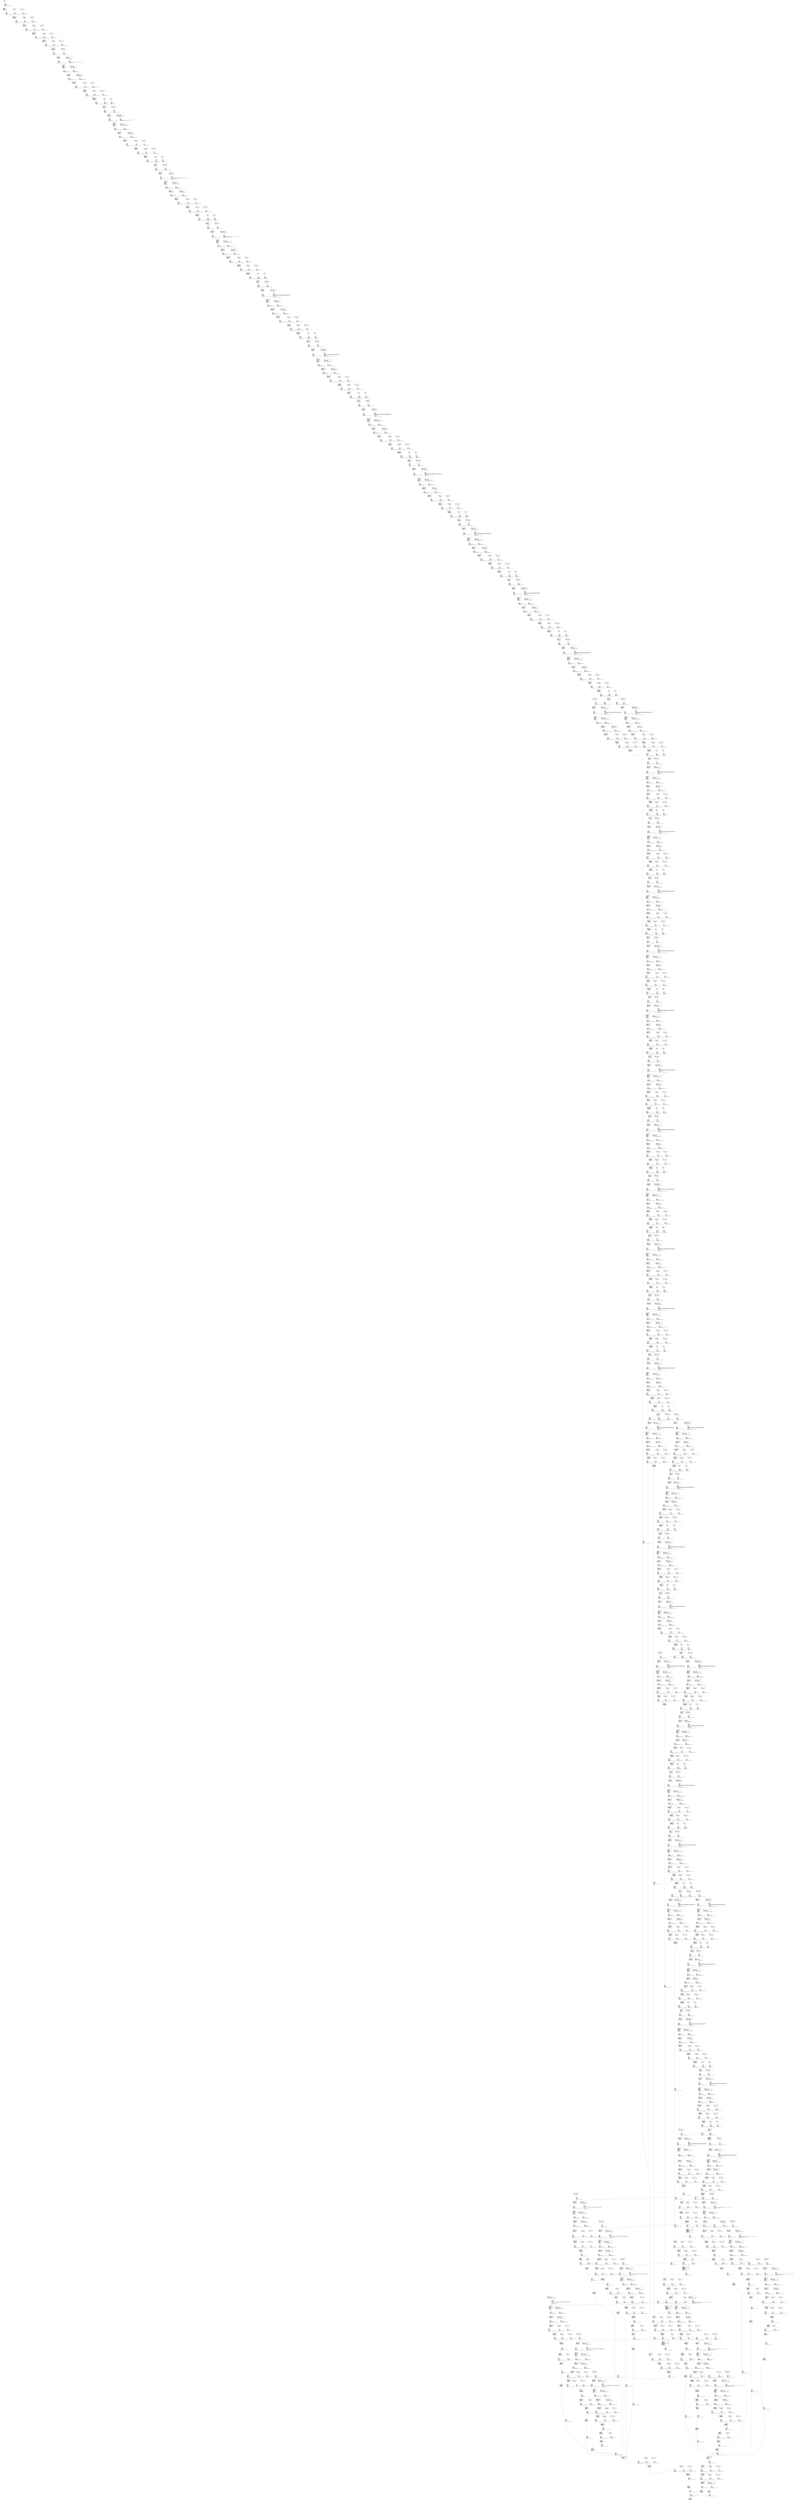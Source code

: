digraph G {
graph [ fontsize=11 ];
node [ fontsize=11 ];
edge [ fontsize=10 ];
rankdir=BU
ranksep=1.5
nodesep=1
splines=spline
compound=true
Graphinfo [ label="" shape=plaintext, style=rounded, color=black, fontname="Arial-Bold" ];
Quantize_227_y_zero_point [ label="{ { <i0> 0} |  [792]\lQuantize_227_y_zero_point\l 1 | { <o0> 0} }", shape=record, color=black, style=rounded  ] ;
Conv2D_149_weights_inflated_502 [ label="{ { <i0> 0} |  [548]\lConv2D_149_weights_inflated_502\l(bytes=18432 , 2.2% of total)\l\l -0.864956 -0.103419 -1.14701 1.19402 ... | { <o0> 0} }", shape=record, color=black, style=rounded  ] ;
Dequantize_210_x_zero_point [ label="{ { <i0> 0} |  [743]\lDequantize_210_x_zero_point\l 8 | { <o0> 0} }", shape=record, color=black, style=rounded  ] ;
Quantize_179_y_zero_point [ label="{ { <i0> 0} |  [656]\lQuantize_179_y_zero_point\l 31 | { <o0> 0} }", shape=record, color=black, style=rounded  ] ;
Conv2D_254_zero_off_428 [ label="{ { <i0> 0} |  [859]\lConv2D_254_zero_off_428\l(bytes=1 , 0.00012% of total)\l\l 0 | { <o0> 0} }", shape=record, color=black, style=rounded  ] ;
Dequantize_146_x_zero_point [ label="{ { <i0> 0} |  [541]\lDequantize_146_x_zero_point\l -128 | { <o0> 0} }", shape=record, color=black, style=rounded  ] ;
Dequantize_16_x_zero_point [ label="{ { <i0> 0} |  [48]\lDequantize_16_x_zero_point\l -128 | { <o0> 0} }", shape=record, color=black, style=rounded  ] ;
Conv2D_158_weights_inflated_504 [ label="{ { <i0> 0} |  [582]\lConv2D_158_weights_inflated_504\l(bytes=18432 , 2.2% of total)\l\l 0.851283 -0.458383 0.0163708 2.07909 ... | { <o0> 0} }", shape=record, color=black, style=rounded  ] ;
Quantize_87_y_zero_point [ label="{ { <i0> 0} |  [317]\lQuantize_87_y_zero_point\l -128 | { <o0> 0} }", shape=record, color=black, style=rounded  ] ;
Conv2D_254_off_bias_434 [ label="{ { <i0> 0} |  [865]\lConv2D_254_off_bias_434\l(bytes=30 , 0.0036% of total)\l\l 4.09742 -4.09103 -4.05044 4.13295 ... | { <o0> 0} }", shape=record, color=black, style=rounded  ] ;
Conv2D_108_mul_scale_203 [ label="{ { <i0> 0} |  [397]\lConv2D_108_mul_scale_203\l(bytes=128 , 0.015% of total)\l\l 8.04494e-05 9.11852e-05 9.69603e-05 9.46057e-05 ... | { <o0> 0} }", shape=record, color=black, style=rounded  ] ;
Conv2D_162_mul_scale_311 [ label="{ { <i0> 0} |  [601]\lConv2D_162_mul_scale_311\l(bytes=256 , 0.031% of total)\l\l 2.86074e-05 2.48821e-05 3.60647e-05 4.27856e-05 ... | { <o0> 0} }", shape=record, color=black, style=rounded  ] ;
Conv2D_77_mul_scale_140 [ label="{ { <i0> 0} |  [278]\lConv2D_77_mul_scale_140\l(bytes=128 , 0.015% of total)\l\l 0.000179435 0.0002035 7.37378e-05 0.00017637 ... | { <o0> 0} }", shape=record, color=black, style=rounded  ] ;
Dequantize_164_x_zero_point [ label="{ { <i0> 0} |  [609]\lDequantize_164_x_zero_point\l -128 | { <o0> 0} }", shape=record, color=black, style=rounded  ] ;
Dequantize_34_x_zero_point [ label="{ { <i0> 0} |  [116]\lDequantize_34_x_zero_point\l -128 | { <o0> 0} }", shape=record, color=black, style=rounded  ] ;
Dequantize_180_x_zero_point [ label="{ { <i0> 0} |  [659]\lDequantize_180_x_zero_point\l 31 | { <o0> 0} }", shape=record, color=black, style=rounded  ] ;
Conv2D_113_mul_scale_212 [ label="{ { <i0> 0} |  [414]\lConv2D_113_mul_scale_212\l(bytes=128 , 0.015% of total)\l\l 9.44774e-05 3.1128e-05 4.43079e-05 0.000199911 ... | { <o0> 0} }", shape=record, color=black, style=rounded  ] ;
Quantize_262_y_zero_point [ label="{ { <i0> 0} |  [886]\lQuantize_262_y_zero_point\l 7 | { <o0> 0} }", shape=record, color=black, style=rounded  ] ;
Conv2D_9_zero_off_2 [ label="{ { <i0> 0} |  [19]\lConv2D_9_zero_off_2\l(bytes=1 , 0.00012% of total)\l\l 0 | { <o0> 0} }", shape=record, color=black, style=rounded  ] ;
Conv2D_9_off_bias_8 [ label="{ { <i0> 0} |  [25]\lConv2D_9_off_bias_8\l(bytes=16 , 0.0019% of total)\l\l 2.01623 2.90537 0.0938181 -0.389099 ... | { <o0> 0} }", shape=record, color=black, style=rounded  ] ;
Conv2D_23_mul_scale_32 [ label="{ { <i0> 0} |  [74]\lConv2D_23_mul_scale_32\l(bytes=16 , 0.0019% of total)\l\l 0.000380801 5.51035e-05 0.000144463 0.00905593 ... | { <o0> 0} }", shape=record, color=black, style=rounded  ] ;
Dequantize_214_x_zero_point [ label="{ { <i0> 0} |  [757]\lDequantize_214_x_zero_point\l 31 | { <o0> 0} }", shape=record, color=black, style=rounded  ] ;
Quantize_199_y_zero_point [ label="{ { <i0> 0} |  [713]\lQuantize_199_y_zero_point\l 7 | { <o0> 0} }", shape=record, color=black, style=rounded  ] ;
Quantize_248_y_zero_point [ label="{ { <i0> 0} |  [847]\lQuantize_248_y_zero_point\l -25 | { <o0> 0} }", shape=record, color=black, style=rounded  ] ;
Dequantize_52_x_zero_point [ label="{ { <i0> 0} |  [184]\lDequantize_52_x_zero_point\l -128 | { <o0> 0} }", shape=record, color=black, style=rounded  ] ;
Dequantize_231_x_zero_point [ label="{ { <i0> 0} |  [802]\lDequantize_231_x_zero_point\l 0 | { <o0> 0} }", shape=record, color=black, style=rounded  ] ;
Conv2D_275_zero_off_455 [ label="{ { <i0> 0} |  [918]\lConv2D_275_zero_off_455\l(bytes=1 , 0.00012% of total)\l\l 0 | { <o0> 0} }", shape=record, color=black, style=rounded  ] ;
Conv2D_41_mul_scale_68 [ label="{ { <i0> 0} |  [142]\lConv2D_41_mul_scale_68\l(bytes=32 , 0.0038% of total)\l\l 5.68727e-05 5.97019e-05 8.49028e-05 0.000216046 ... | { <o0> 0} }", shape=record, color=black, style=rounded  ] ;
Quantize_100_y_zero_point [ label="{ { <i0> 0} |  [368]\lQuantize_100_y_zero_point\l -128 | { <o0> 0} }", shape=record, color=black, style=rounded  ] ;
Dequantize_38_x_zero_point [ label="{ { <i0> 0} |  [133]\lDequantize_38_x_zero_point\l -128 | { <o0> 0} }", shape=record, color=black, style=rounded  ] ;
Dequantize_8_x_scale [ label="{ { <i0> 0} |  [16]\lDequantize_8_x_scale\l 0.00784314 | { <o0> 0} }", shape=record, color=black, style=rounded  ] ;
Dequantize_6_x_scale [ label="{ { <i0> 0} |  [10]\lDequantize_6_x_scale\l 0.00784314 | { <o0> 0} }", shape=record, color=black, style=rounded  ] ;
Dequantize_4_x_scale [ label="{ { <i0> 0} |  [4]\lDequantize_4_x_scale\l 0.00784314 | { <o0> 0} }", shape=record, color=black, style=rounded  ] ;
Conv2D_275_off_bias_461 [ label="{ { <i0> 0} |  [924]\lConv2D_275_off_bias_461\l(bytes=30 , 0.0036% of total)\l\l 4.14251 -4.10588 -3.95364 4.08306 ... | { <o0> 0} }", shape=record, color=black, style=rounded  ] ;
Conv2D_27_mul_scale_41 [ label="{ { <i0> 0} |  [91]\lConv2D_27_mul_scale_41\l(bytes=32 , 0.0038% of total)\l\l 8.50146e-05 0 0.000121376 0.000134253 ... | { <o0> 0} }", shape=record, color=black, style=rounded  ] ;
Dequantize_70_x_zero_point [ label="{ { <i0> 0} |  [252]\lDequantize_70_x_zero_point\l -128 | { <o0> 0} }", shape=record, color=black, style=rounded  ] ;
Conv2D_18_zero_off_20 [ label="{ { <i0> 0} |  [53]\lConv2D_18_zero_off_20\l(bytes=1 , 0.00012% of total)\l\l 0 | { <o0> 0} }", shape=record, color=black, style=rounded  ] ;
Conv2D_18_off_bias_26 [ label="{ { <i0> 0} |  [59]\lConv2D_18_off_bias_26\l(bytes=32 , 0.0038% of total)\l\l 4.37497 -10.9239 -7.83923 -2.4378 ... | { <o0> 0} }", shape=record, color=black, style=rounded  ] ;
Resize_267_size [ label="{ { <i0> 0} |  [895]\lResize_267_size\l 1 32 32 32 | { <o0> 0} }", shape=record, color=black, style=rounded  ] ;
Resize_246_size [ label="{ { <i0> 0} |  [836]\lResize_246_size\l 1 32 16 16 | { <o0> 0} }", shape=record, color=black, style=rounded  ] ;
Resize_225_size [ label="{ { <i0> 0} |  [781]\lResize_225_size\l 1 32 8 8 | { <o0> 0} }", shape=record, color=black, style=rounded  ] ;
Resize_204_size [ label="{ { <i0> 0} |  [722]\lResize_204_size\l 1 32 4 4 | { <o0> 0} }", shape=record, color=black, style=rounded  ] ;
Conv2D_113_zero_off_209 [ label="{ { <i0> 0} |  [410]\lConv2D_113_zero_off_209\l(bytes=1 , 0.00012% of total)\l\l 0 | { <o0> 0} }", shape=record, color=black, style=rounded  ] ;
Quantize_283_y_zero_point [ label="{ { <i0> 0} |  [939]\lQuantize_283_y_zero_point\l -128 | { <o0> 0} }", shape=record, color=black, style=rounded  ] ;
Dequantize_186_x_zero_point [ label="{ { <i0> 0} |  [677]\lDequantize_186_x_zero_point\l 0 | { <o0> 0} }", shape=record, color=black, style=rounded  ] ;
Dequantize_56_x_zero_point [ label="{ { <i0> 0} |  [201]\lDequantize_56_x_zero_point\l -128 | { <o0> 0} }", shape=record, color=black, style=rounded  ] ;
Dequantize_235_x_zero_point [ label="{ { <i0> 0} |  [814]\lDequantize_235_x_zero_point\l 31 | { <o0> 0} }", shape=record, color=black, style=rounded  ] ;
Quantize_10_y_zero_point [ label="{ { <i0> 0} |  [28]\lQuantize_10_y_zero_point\l -128 | { <o0> 0} }", shape=record, color=black, style=rounded  ] ;
Conv2D_45_mul_scale_77 [ label="{ { <i0> 0} |  [159]\lConv2D_45_mul_scale_77\l(bytes=64 , 0.0076% of total)\l\l 5.76435e-05 0.000158288 8.46672e-05 5.28165e-05 ... | { <o0> 0} }", shape=record, color=black, style=rounded  ] ;
Conv2D_113_off_bias_215 [ label="{ { <i0> 0} |  [416]\lConv2D_113_off_bias_215\l(bytes=256 , 0.031% of total)\l\l 3.54309 2.92438 0.058575 0.11315 ... | { <o0> 0} }", shape=record, color=black, style=rounded  ] ;
Quantize_269_y_zero_point [ label="{ { <i0> 0} |  [906]\lQuantize_269_y_zero_point\l 14 | { <o0> 0} }", shape=record, color=black, style=rounded  ] ;
Conv2D_63_zero_off_110 [ label="{ { <i0> 0} |  [223]\lConv2D_63_zero_off_110\l(bytes=1 , 0.00012% of total)\l\l 0 | { <o0> 0} }", shape=record, color=black, style=rounded  ] ;
Conv2D_131_zero_off_245 [ label="{ { <i0> 0} |  [478]\lConv2D_131_zero_off_245\l(bytes=1 , 0.00012% of total)\l\l 0 | { <o0> 0} }", shape=record, color=black, style=rounded  ] ;
Dequantize_252_x_zero_point [ label="{ { <i0> 0} |  [857]\lDequantize_252_x_zero_point\l -8 | { <o0> 0} }", shape=record, color=black, style=rounded  ] ;
Quantize_105_y_zero_point [ label="{ { <i0> 0} |  [385]\lQuantize_105_y_zero_point\l -128 | { <o0> 0} }", shape=record, color=black, style=rounded  ] ;
Conv2D_63_mul_scale_113 [ label="{ { <i0> 0} |  [227]\lConv2D_63_mul_scale_113\l(bytes=128 , 0.015% of total)\l\l 4.66146e-05 0.000168301 0.000134676 0.000116899 ... | { <o0> 0} }", shape=record, color=black, style=rounded  ] ;
Dequantize_74_x_zero_point [ label="{ { <i0> 0} |  [269]\lDequantize_74_x_zero_point\l -128 | { <o0> 0} }", shape=record, color=black, style=rounded  ] ;
Quantize_5_y_zero_point [ label="{ { <i0> 0} |  [8]\lQuantize_5_y_zero_point\l 127 | { <o0> 0} }", shape=record, color=black, style=rounded  ] ;
Dequantize_189_x_zero_point [ label="{ { <i0> 0} |  [684]\lDequantize_189_x_zero_point\l 11 | { <o0> 0} }", shape=record, color=black, style=rounded  ] ;
Conv2D_117_mul_scale_221 [ label="{ { <i0> 0} |  [431]\lConv2D_117_mul_scale_221\l(bytes=256 , 0.031% of total)\l\l 7.38688e-05 4.76626e-05 6.55471e-05 7.26214e-05 ... | { <o0> 0} }", shape=record, color=black, style=rounded  ] ;
Conv2D_63_off_bias_116 [ label="{ { <i0> 0} |  [229]\lConv2D_63_off_bias_116\l(bytes=256 , 0.031% of total)\l\l 2.27922 3.01662 -3.11546 1.88769 ... | { <o0> 0} }", shape=record, color=black, style=rounded  ] ;
Conv2D_117_zero_off_218 [ label="{ { <i0> 0} |  [427]\lConv2D_117_zero_off_218\l(bytes=1 , 0.00012% of total)\l\l 0 | { <o0> 0} }", shape=record, color=black, style=rounded  ] ;
Conv2D_86_mul_scale_158 [ label="{ { <i0> 0} |  [312]\lConv2D_86_mul_scale_158\l(bytes=128 , 0.015% of total)\l\l 0.000127656 0.000170463 6.41017e-05 0.000351431 ... | { <o0> 0} }", shape=record, color=black, style=rounded  ] ;
Conv2D_131_off_bias_251 [ label="{ { <i0> 0} |  [484]\lConv2D_131_off_bias_251\l(bytes=512 , 0.061% of total)\l\l -0.421909 0.527375 0.103846 -0.267828 ... | { <o0> 0} }", shape=record, color=black, style=rounded  ] ;
Conv2D_81_zero_off_146 [ label="{ { <i0> 0} |  [291]\lConv2D_81_zero_off_146\l(bytes=1 , 0.00012% of total)\l\l 0 | { <o0> 0} }", shape=record, color=black, style=rounded  ] ;
Dequantize_270_x_zero_point [ label="{ { <i0> 0} |  [909]\lDequantize_270_x_zero_point\l 14 | { <o0> 0} }", shape=record, color=black, style=rounded  ] ;
Conv2D_122_mul_scale_230 [ label="{ { <i0> 0} |  [448]\lConv2D_122_mul_scale_230\l(bytes=256 , 0.031% of total)\l\l 5.37625e-05 0.000113584 8.30995e-05 0.000103047 ... | { <o0> 0} }", shape=record, color=black, style=rounded  ] ;
Quantize_123_y_zero_point [ label="{ { <i0> 0} |  [453]\lQuantize_123_y_zero_point\l -128 | { <o0> 0} }", shape=record, color=black, style=rounded  ] ;
Quantize_288_y_zero_point [ label="{ { <i0> 0} |  [954]\lQuantize_288_y_zero_point\l 7 | { <o0> 0} }", shape=record, color=black, style=rounded  ] ;
Quantize_7_y_zero_point [ label="{ { <i0> 0} |  [14]\lQuantize_7_y_zero_point\l -1 | { <o0> 0} }", shape=record, color=black, style=rounded  ] ;
Dequantize_92_x_zero_point [ label="{ { <i0> 0} |  [337]\lDequantize_92_x_zero_point\l -128 | { <o0> 0} }", shape=record, color=black, style=rounded  ] ;
Conv2D_117_off_bias_224 [ label="{ { <i0> 0} |  [433]\lConv2D_117_off_bias_224\l(bytes=512 , 0.061% of total)\l\l -2.48701 -0.532343 -2.53687 -4.15453 ... | { <o0> 0} }", shape=record, color=black, style=rounded  ] ;
Conv2D_27_zero_off_38 [ label="{ { <i0> 0} |  [87]\lConv2D_27_zero_off_38\l(bytes=1 , 0.00012% of total)\l\l 0 | { <o0> 0} }", shape=record, color=black, style=rounded  ] ;
Conv2D_27_off_bias_44 [ label="{ { <i0> 0} |  [93]\lConv2D_27_off_bias_44\l(bytes=64 , 0.0076% of total)\l\l 2.58487 -1.45878 0.583575 3.13694 ... | { <o0> 0} }", shape=record, color=black, style=rounded  ] ;
Conv2D_59_weights_inflated_482 [ label="{ { <i0> 0} |  [208]\lConv2D_59_weights_inflated_482\l(bytes=4608 , 0.55% of total)\l\l -0.138819 -0.168896 -0.0925459 -0.212856 ... | { <o0> 0} }", shape=record, color=black, style=rounded  ] ;
Clip_98_min [ label="{ { <i0> 0} |  [356]\lClip_98_min\l 0 | { <o0> 0} }", shape=record, color=black, style=rounded  ] ;
Clip_98_max [ label="{ { <i0> 0} |  [357]\lClip_98_max\l 6 | { <o0> 0} }", shape=record, color=black, style=rounded  ] ;
Clip_93_min [ label="{ { <i0> 0} |  [339]\lClip_93_min\l 0 | { <o0> 0} }", shape=record, color=black, style=rounded  ] ;
Clip_93_max [ label="{ { <i0> 0} |  [340]\lClip_93_max\l 6 | { <o0> 0} }", shape=record, color=black, style=rounded  ] ;
Clip_89_min [ label="{ { <i0> 0} |  [322]\lClip_89_min\l 0 | { <o0> 0} }", shape=record, color=black, style=rounded  ] ;
Clip_89_max [ label="{ { <i0> 0} |  [323]\lClip_89_max\l 6 | { <o0> 0} }", shape=record, color=black, style=rounded  ] ;
Clip_84_min [ label="{ { <i0> 0} |  [305]\lClip_84_min\l 0 | { <o0> 0} }", shape=record, color=black, style=rounded  ] ;
Clip_84_max [ label="{ { <i0> 0} |  [306]\lClip_84_max\l 6 | { <o0> 0} }", shape=record, color=black, style=rounded  ] ;
Clip_80_min [ label="{ { <i0> 0} |  [288]\lClip_80_min\l 0 | { <o0> 0} }", shape=record, color=black, style=rounded  ] ;
Clip_80_max [ label="{ { <i0> 0} |  [289]\lClip_80_max\l 6 | { <o0> 0} }", shape=record, color=black, style=rounded  ] ;
Clip_75_min [ label="{ { <i0> 0} |  [271]\lClip_75_min\l 0 | { <o0> 0} }", shape=record, color=black, style=rounded  ] ;
Clip_75_max [ label="{ { <i0> 0} |  [272]\lClip_75_max\l 6 | { <o0> 0} }", shape=record, color=black, style=rounded  ] ;
Clip_71_min [ label="{ { <i0> 0} |  [254]\lClip_71_min\l 0 | { <o0> 0} }", shape=record, color=black, style=rounded  ] ;
Clip_71_max [ label="{ { <i0> 0} |  [255]\lClip_71_max\l 6 | { <o0> 0} }", shape=record, color=black, style=rounded  ] ;
Clip_66_min [ label="{ { <i0> 0} |  [237]\lClip_66_min\l 0 | { <o0> 0} }", shape=record, color=black, style=rounded  ] ;
Clip_66_max [ label="{ { <i0> 0} |  [238]\lClip_66_max\l 6 | { <o0> 0} }", shape=record, color=black, style=rounded  ] ;
Clip_62_min [ label="{ { <i0> 0} |  [220]\lClip_62_min\l 0 | { <o0> 0} }", shape=record, color=black, style=rounded  ] ;
Clip_62_max [ label="{ { <i0> 0} |  [221]\lClip_62_max\l 6 | { <o0> 0} }", shape=record, color=black, style=rounded  ] ;
Clip_57_min [ label="{ { <i0> 0} |  [203]\lClip_57_min\l 0 | { <o0> 0} }", shape=record, color=black, style=rounded  ] ;
Clip_57_max [ label="{ { <i0> 0} |  [204]\lClip_57_max\l 6 | { <o0> 0} }", shape=record, color=black, style=rounded  ] ;
Clip_53_min [ label="{ { <i0> 0} |  [186]\lClip_53_min\l 0 | { <o0> 0} }", shape=record, color=black, style=rounded  ] ;
Clip_53_max [ label="{ { <i0> 0} |  [187]\lClip_53_max\l 6 | { <o0> 0} }", shape=record, color=black, style=rounded  ] ;
Clip_48_min [ label="{ { <i0> 0} |  [169]\lClip_48_min\l 0 | { <o0> 0} }", shape=record, color=black, style=rounded  ] ;
Clip_48_max [ label="{ { <i0> 0} |  [170]\lClip_48_max\l 6 | { <o0> 0} }", shape=record, color=black, style=rounded  ] ;
Clip_44_min [ label="{ { <i0> 0} |  [152]\lClip_44_min\l 0 | { <o0> 0} }", shape=record, color=black, style=rounded  ] ;
Clip_44_max [ label="{ { <i0> 0} |  [153]\lClip_44_max\l 6 | { <o0> 0} }", shape=record, color=black, style=rounded  ] ;
Clip_39_min [ label="{ { <i0> 0} |  [135]\lClip_39_min\l 0 | { <o0> 0} }", shape=record, color=black, style=rounded  ] ;
Clip_39_max [ label="{ { <i0> 0} |  [136]\lClip_39_max\l 6 | { <o0> 0} }", shape=record, color=black, style=rounded  ] ;
Clip_35_min [ label="{ { <i0> 0} |  [118]\lClip_35_min\l 0 | { <o0> 0} }", shape=record, color=black, style=rounded  ] ;
Clip_35_max [ label="{ { <i0> 0} |  [119]\lClip_35_max\l 6 | { <o0> 0} }", shape=record, color=black, style=rounded  ] ;
Clip_30_min [ label="{ { <i0> 0} |  [101]\lClip_30_min\l 0 | { <o0> 0} }", shape=record, color=black, style=rounded  ] ;
Clip_30_max [ label="{ { <i0> 0} |  [102]\lClip_30_max\l 6 | { <o0> 0} }", shape=record, color=black, style=rounded  ] ;
Clip_26_min [ label="{ { <i0> 0} |  [84]\lClip_26_min\l 0 | { <o0> 0} }", shape=record, color=black, style=rounded  ] ;
Clip_26_max [ label="{ { <i0> 0} |  [85]\lClip_26_max\l 6 | { <o0> 0} }", shape=record, color=black, style=rounded  ] ;
Clip_21_min [ label="{ { <i0> 0} |  [67]\lClip_21_min\l 0 | { <o0> 0} }", shape=record, color=black, style=rounded  ] ;
Clip_21_max [ label="{ { <i0> 0} |  [68]\lClip_21_max\l 6 | { <o0> 0} }", shape=record, color=black, style=rounded  ] ;
Clip_17_min [ label="{ { <i0> 0} |  [50]\lClip_17_min\l 0 | { <o0> 0} }", shape=record, color=black, style=rounded  ] ;
Clip_17_max [ label="{ { <i0> 0} |  [51]\lClip_17_max\l 6 | { <o0> 0} }", shape=record, color=black, style=rounded  ] ;
Clip_12_min [ label="{ { <i0> 0} |  [33]\lClip_12_min\l 0 | { <o0> 0} }", shape=record, color=black, style=rounded  ] ;
Clip_12_max [ label="{ { <i0> 0} |  [34]\lClip_12_max\l 6 | { <o0> 0} }", shape=record, color=black, style=rounded  ] ;
Quantize_15_y_zero_point [ label="{ { <i0> 0} |  [45]\lQuantize_15_y_zero_point\l -128 | { <o0> 0} }", shape=record, color=black, style=rounded  ] ;
Conv2D_81_off_bias_152 [ label="{ { <i0> 0} |  [297]\lConv2D_81_off_bias_152\l(bytes=256 , 0.031% of total)\l\l 1.5669 2.3671 1.6964 0.529327 ... | { <o0> 0} }", shape=record, color=black, style=rounded  ] ;
Conv2D_135_zero_off_254 [ label="{ { <i0> 0} |  [495]\lConv2D_135_zero_off_254\l(bytes=1 , 0.00012% of total)\l\l 0 | { <o0> 0} }", shape=record, color=black, style=rounded  ] ;
Dequantize_256_x_zero_point [ label="{ { <i0> 0} |  [871]\lDequantize_256_x_zero_point\l 31 | { <o0> 0} }", shape=record, color=black, style=rounded  ] ;
Quantize_109_y_zero_point [ label="{ { <i0> 0} |  [402]\lQuantize_109_y_zero_point\l -128 | { <o0> 0} }", shape=record, color=black, style=rounded  ] ;
Conv2D_9_mul_scale_5 [ label="{ { <i0> 0} |  [23]\lConv2D_9_mul_scale_5\l(bytes=8 , 0.00096% of total)\l\l 1.04314e-05 3.78268e-05 5.08582e-06 0 ... | { <o0> 0} }", shape=record, color=black, style=rounded  ] ;
Conv2D_68_zero_off_119 [ label="{ { <i0> 0} |  [240]\lConv2D_68_zero_off_119\l(bytes=1 , 0.00012% of total)\l\l 0 | { <o0> 0} }", shape=record, color=black, style=rounded  ] ;
Conv2D_68_weights_inflated_484 [ label="{ { <i0> 0} |  [242]\lConv2D_68_weights_inflated_484\l(bytes=9216 , 1.1% of total)\l\l -0.161209 -0.403023 0.338539 -0.370781 ... | { <o0> 0} }", shape=record, color=black, style=rounded  ] ;
Quantize_141_y_zero_point [ label="{ { <i0> 0} |  [521]\lQuantize_141_y_zero_point\l -128 | { <o0> 0} }", shape=record, color=black, style=rounded  ] ;
Clip_165_min [ label="{ { <i0> 0} |  [611]\lClip_165_min\l 0 | { <o0> 0} }", shape=record, color=black, style=rounded  ] ;
Clip_165_max [ label="{ { <i0> 0} |  [612]\lClip_165_max\l 6 | { <o0> 0} }", shape=record, color=black, style=rounded  ] ;
Clip_161_min [ label="{ { <i0> 0} |  [594]\lClip_161_min\l 0 | { <o0> 0} }", shape=record, color=black, style=rounded  ] ;
Clip_161_max [ label="{ { <i0> 0} |  [595]\lClip_161_max\l 6 | { <o0> 0} }", shape=record, color=black, style=rounded  ] ;
Clip_156_min [ label="{ { <i0> 0} |  [577]\lClip_156_min\l 0 | { <o0> 0} }", shape=record, color=black, style=rounded  ] ;
Clip_156_max [ label="{ { <i0> 0} |  [578]\lClip_156_max\l 6 | { <o0> 0} }", shape=record, color=black, style=rounded  ] ;
Clip_152_min [ label="{ { <i0> 0} |  [560]\lClip_152_min\l 0 | { <o0> 0} }", shape=record, color=black, style=rounded  ] ;
Clip_152_max [ label="{ { <i0> 0} |  [561]\lClip_152_max\l 6 | { <o0> 0} }", shape=record, color=black, style=rounded  ] ;
Clip_147_min [ label="{ { <i0> 0} |  [543]\lClip_147_min\l 0 | { <o0> 0} }", shape=record, color=black, style=rounded  ] ;
Clip_147_max [ label="{ { <i0> 0} |  [544]\lClip_147_max\l 6 | { <o0> 0} }", shape=record, color=black, style=rounded  ] ;
Clip_143_min [ label="{ { <i0> 0} |  [526]\lClip_143_min\l 0 | { <o0> 0} }", shape=record, color=black, style=rounded  ] ;
Clip_143_max [ label="{ { <i0> 0} |  [527]\lClip_143_max\l 6 | { <o0> 0} }", shape=record, color=black, style=rounded  ] ;
Clip_138_min [ label="{ { <i0> 0} |  [509]\lClip_138_min\l 0 | { <o0> 0} }", shape=record, color=black, style=rounded  ] ;
Clip_138_max [ label="{ { <i0> 0} |  [510]\lClip_138_max\l 6 | { <o0> 0} }", shape=record, color=black, style=rounded  ] ;
Clip_134_min [ label="{ { <i0> 0} |  [492]\lClip_134_min\l 0 | { <o0> 0} }", shape=record, color=black, style=rounded  ] ;
Clip_134_max [ label="{ { <i0> 0} |  [493]\lClip_134_max\l 6 | { <o0> 0} }", shape=record, color=black, style=rounded  ] ;
Clip_129_min [ label="{ { <i0> 0} |  [475]\lClip_129_min\l 0 | { <o0> 0} }", shape=record, color=black, style=rounded  ] ;
Clip_129_max [ label="{ { <i0> 0} |  [476]\lClip_129_max\l 6 | { <o0> 0} }", shape=record, color=black, style=rounded  ] ;
Clip_125_min [ label="{ { <i0> 0} |  [458]\lClip_125_min\l 0 | { <o0> 0} }", shape=record, color=black, style=rounded  ] ;
Clip_125_max [ label="{ { <i0> 0} |  [459]\lClip_125_max\l 6 | { <o0> 0} }", shape=record, color=black, style=rounded  ] ;
Clip_120_min [ label="{ { <i0> 0} |  [441]\lClip_120_min\l 0 | { <o0> 0} }", shape=record, color=black, style=rounded  ] ;
Clip_120_max [ label="{ { <i0> 0} |  [442]\lClip_120_max\l 6 | { <o0> 0} }", shape=record, color=black, style=rounded  ] ;
Clip_116_min [ label="{ { <i0> 0} |  [424]\lClip_116_min\l 0 | { <o0> 0} }", shape=record, color=black, style=rounded  ] ;
Clip_116_max [ label="{ { <i0> 0} |  [425]\lClip_116_max\l 6 | { <o0> 0} }", shape=record, color=black, style=rounded  ] ;
Clip_111_min [ label="{ { <i0> 0} |  [407]\lClip_111_min\l 0 | { <o0> 0} }", shape=record, color=black, style=rounded  ] ;
Clip_111_max [ label="{ { <i0> 0} |  [408]\lClip_111_max\l 6 | { <o0> 0} }", shape=record, color=black, style=rounded  ] ;
Clip_107_min [ label="{ { <i0> 0} |  [390]\lClip_107_min\l 0 | { <o0> 0} }", shape=record, color=black, style=rounded  ] ;
Clip_107_max [ label="{ { <i0> 0} |  [391]\lClip_107_max\l 6 | { <o0> 0} }", shape=record, color=black, style=rounded  ] ;
Clip_102_min [ label="{ { <i0> 0} |  [373]\lClip_102_min\l 0 | { <o0> 0} }", shape=record, color=black, style=rounded  ] ;
Clip_102_max [ label="{ { <i0> 0} |  [374]\lClip_102_max\l 6 | { <o0> 0} }", shape=record, color=black, style=rounded  ] ;
Dequantize_273_x_zero_point [ label="{ { <i0> 0} |  [916]\lDequantize_273_x_zero_point\l -5 | { <o0> 0} }", shape=record, color=black, style=rounded  ] ;
Conv2D_77_weights_inflated_486 [ label="{ { <i0> 0} |  [276]\lConv2D_77_weights_inflated_486\l(bytes=9216 , 1.1% of total)\l\l 0.282161 -0.0381299 -0.289787 0.968499 ... | { <o0> 0} }", shape=record, color=black, style=rounded  ] ;
Dequantize_79_x_zero_point [ label="{ { <i0> 0} |  [286]\lDequantize_79_x_zero_point\l -128 | { <o0> 0} }", shape=record, color=black, style=rounded  ] ;
Conv2D_135_off_bias_260 [ label="{ { <i0> 0} |  [501]\lConv2D_135_off_bias_260\l(bytes=512 , 0.061% of total)\l\l 0.303369 -0.111227 -0.804492 -0.15478 ... | { <o0> 0} }", shape=record, color=black, style=rounded  ] ;
Quantize_33_y_zero_point [ label="{ { <i0> 0} |  [113]\lQuantize_33_y_zero_point\l -128 | { <o0> 0} }", shape=record, color=black, style=rounded  ] ;
Conv2D_68_off_bias_125 [ label="{ { <i0> 0} |  [246]\lConv2D_68_off_bias_125\l(bytes=256 , 0.031% of total)\l\l 1.17778 4.90911 -2.3476 0.124871 ... | { <o0> 0} }", shape=record, color=black, style=rounded  ] ;
Conv2D_153_zero_off_290 [ label="{ { <i0> 0} |  [563]\lConv2D_153_zero_off_290\l(bytes=1 , 0.00012% of total)\l\l 0 | { <o0> 0} }", shape=record, color=black, style=rounded  ] ;
Conv2D_86_weights_inflated_488 [ label="{ { <i0> 0} |  [310]\lConv2D_86_weights_inflated_488\l(bytes=9216 , 1.1% of total)\l\l -0.0488285 -0.488285 -0.113933 -0.0596793 ... | { <o0> 0} }", shape=record, color=black, style=rounded  ] ;
Quantize_127_y_zero_point [ label="{ { <i0> 0} |  [470]\lQuantize_127_y_zero_point\l -128 | { <o0> 0} }", shape=record, color=black, style=rounded  ] ;
Conv2D_86_zero_off_155 [ label="{ { <i0> 0} |  [308]\lConv2D_86_zero_off_155\l(bytes=1 , 0.00012% of total)\l\l 0 | { <o0> 0} }", shape=record, color=black, style=rounded  ] ;
Dequantize_110_x_zero_point [ label="{ { <i0> 0} |  [405]\lDequantize_110_x_zero_point\l -128 | { <o0> 0} }", shape=record, color=black, style=rounded  ] ;
Conv2D_95_weights_inflated_490 [ label="{ { <i0> 0} |  [344]\lConv2D_95_weights_inflated_490\l(bytes=9216 , 1.1% of total)\l\l 0.073567 0.0315287 0.0630574 0.073567 ... | { <o0> 0} }", shape=record, color=black, style=rounded  ] ;
Quantize_19_y_zero_point [ label="{ { <i0> 0} |  [62]\lQuantize_19_y_zero_point\l -128 | { <o0> 0} }", shape=record, color=black, style=rounded  ] ;
Dequantize_97_x_zero_point [ label="{ { <i0> 0} |  [354]\lDequantize_97_x_zero_point\l -128 | { <o0> 0} }", shape=record, color=black, style=rounded  ] ;
Conv2D_153_off_bias_296 [ label="{ { <i0> 0} |  [569]\lConv2D_153_off_bias_296\l(bytes=512 , 0.061% of total)\l\l 0.10599 0.647823 0.144404 0.55448 ... | { <o0> 0} }", shape=record, color=black, style=rounded  ] ;
Quantize_51_y_zero_point [ label="{ { <i0> 0} |  [181]\lQuantize_51_y_zero_point\l -128 | { <o0> 0} }", shape=record, color=black, style=rounded  ] ;
Conv2D_86_off_bias_161 [ label="{ { <i0> 0} |  [314]\lConv2D_86_off_bias_161\l(bytes=256 , 0.031% of total)\l\l 4.8097 2.03209 3.37931 -3.1692 ... | { <o0> 0} }", shape=record, color=black, style=rounded  ] ;
Quantize_145_y_zero_point [ label="{ { <i0> 0} |  [538]\lQuantize_145_y_zero_point\l -128 | { <o0> 0} }", shape=record, color=black, style=rounded  ] ;
Conv2D_287_mul_scale_467 [ label="{ { <i0> 0} |  [949]\lConv2D_287_mul_scale_467\l(bytes=20 , 0.0024% of total)\l\l 6.16384e-06 8.14576e-06 5.49214e-06 6.12857e-06 ... | { <o0> 0} }", shape=record, color=black, style=rounded  ] ;
Dequantize_277_x_zero_point [ label="{ { <i0> 0} |  [930]\lDequantize_277_x_zero_point\l 31 | { <o0> 0} }", shape=record, color=black, style=rounded  ] ;
Conv2D_205_zero_off_371 [ label="{ { <i0> 0} |  [724]\lConv2D_205_zero_off_371\l(bytes=1 , 0.00012% of total)\l\l 0 | { <o0> 0} }", shape=record, color=black, style=rounded  ] ;
Conv2D_172_zero_off_326 [ label="{ { <i0> 0} |  [629]\lConv2D_172_zero_off_326\l(bytes=1 , 0.00012% of total)\l\l 0 | { <o0> 0} }", shape=record, color=black, style=rounded  ] ;
Conv2D_36_zero_off_56 [ label="{ { <i0> 0} |  [121]\lConv2D_36_zero_off_56\l(bytes=1 , 0.00012% of total)\l\l 0 | { <o0> 0} }", shape=record, color=black, style=rounded  ] ;
Conv2D_36_off_bias_62 [ label="{ { <i0> 0} |  [127]\lConv2D_36_off_bias_62\l(bytes=64 , 0.0076% of total)\l\l 2.57215 4.17706 -9.6601 1.65738 ... | { <o0> 0} }", shape=record, color=black, style=rounded  ] ;
Quantize_37_y_zero_point [ label="{ { <i0> 0} |  [130]\lQuantize_37_y_zero_point\l -128 | { <o0> 0} }", shape=record, color=black, style=rounded  ] ;
Conv2D_72_mul_scale_131 [ label="{ { <i0> 0} |  [261]\lConv2D_72_mul_scale_131\l(bytes=128 , 0.015% of total)\l\l 4.46826e-05 4.40637e-05 6.60307e-05 8.64555e-05 ... | { <o0> 0} }", shape=record, color=black, style=rounded  ] ;
Conv2D_198_mul_scale_365 [ label="{ { <i0> 0} |  [708]\lConv2D_198_mul_scale_365\l(bytes=20 , 0.0024% of total)\l\l 6.64464e-06 5.55429e-06 5.60394e-06 7.26811e-06 ... | { <o0> 0} }", shape=record, color=black, style=rounded  ] ;
Conv2D_158_zero_off_299 [ label="{ { <i0> 0} |  [580]\lConv2D_158_zero_off_299\l(bytes=1 , 0.00012% of total)\l\l 0 | { <o0> 0} }", shape=record, color=black, style=rounded  ] ;
Conv2D_205_off_bias_377 [ label="{ { <i0> 0} |  [730]\lConv2D_205_off_bias_377\l(bytes=64 , 0.0076% of total)\l\l -0.403848 0.209582 -0.655857 -0.308004 ... | { <o0> 0} }", shape=record, color=black, style=rounded  ] ;
Conv2D_126_mul_scale_239 [ label="{ { <i0> 0} |  [465]\lConv2D_126_mul_scale_239\l(bytes=256 , 0.031% of total)\l\l 0.000265254 0.000254731 0.000296479 0.000178098 ... | { <o0> 0} }", shape=record, color=black, style=rounded  ] ;
Quantize_163_y_zero_point [ label="{ { <i0> 0} |  [606]\lQuantize_163_y_zero_point\l -128 | { <o0> 0} }", shape=record, color=black, style=rounded  ] ;
Dequantize_97_x_scale [ label="{ { <i0> 0} |  [353]\lDequantize_97_x_scale\l 0.0235294 | { <o0> 0} }", shape=record, color=black, style=rounded  ] ;
Dequantize_92_x_scale [ label="{ { <i0> 0} |  [336]\lDequantize_92_x_scale\l 0.0235294 | { <o0> 0} }", shape=record, color=black, style=rounded  ] ;
Dequantize_88_x_scale [ label="{ { <i0> 0} |  [319]\lDequantize_88_x_scale\l 0.0235294 | { <o0> 0} }", shape=record, color=black, style=rounded  ] ;
Dequantize_83_x_scale [ label="{ { <i0> 0} |  [302]\lDequantize_83_x_scale\l 0.0235294 | { <o0> 0} }", shape=record, color=black, style=rounded  ] ;
Dequantize_79_x_scale [ label="{ { <i0> 0} |  [285]\lDequantize_79_x_scale\l 0.0235294 | { <o0> 0} }", shape=record, color=black, style=rounded  ] ;
Dequantize_74_x_scale [ label="{ { <i0> 0} |  [268]\lDequantize_74_x_scale\l 0.0235294 | { <o0> 0} }", shape=record, color=black, style=rounded  ] ;
Dequantize_70_x_scale [ label="{ { <i0> 0} |  [251]\lDequantize_70_x_scale\l 0.0235294 | { <o0> 0} }", shape=record, color=black, style=rounded  ] ;
Dequantize_65_x_scale [ label="{ { <i0> 0} |  [234]\lDequantize_65_x_scale\l 0.0235294 | { <o0> 0} }", shape=record, color=black, style=rounded  ] ;
Dequantize_61_x_scale [ label="{ { <i0> 0} |  [217]\lDequantize_61_x_scale\l 0.0235294 | { <o0> 0} }", shape=record, color=black, style=rounded  ] ;
Dequantize_56_x_scale [ label="{ { <i0> 0} |  [200]\lDequantize_56_x_scale\l 0.0235294 | { <o0> 0} }", shape=record, color=black, style=rounded  ] ;
Dequantize_52_x_scale [ label="{ { <i0> 0} |  [183]\lDequantize_52_x_scale\l 0.0235294 | { <o0> 0} }", shape=record, color=black, style=rounded  ] ;
Dequantize_47_x_scale [ label="{ { <i0> 0} |  [166]\lDequantize_47_x_scale\l 0.0235294 | { <o0> 0} }", shape=record, color=black, style=rounded  ] ;
Dequantize_43_x_scale [ label="{ { <i0> 0} |  [149]\lDequantize_43_x_scale\l 0.0235294 | { <o0> 0} }", shape=record, color=black, style=rounded  ] ;
Dequantize_38_x_scale [ label="{ { <i0> 0} |  [132]\lDequantize_38_x_scale\l 0.0235294 | { <o0> 0} }", shape=record, color=black, style=rounded  ] ;
Dequantize_34_x_scale [ label="{ { <i0> 0} |  [115]\lDequantize_34_x_scale\l 0.0235294 | { <o0> 0} }", shape=record, color=black, style=rounded  ] ;
Dequantize_29_x_scale [ label="{ { <i0> 0} |  [98]\lDequantize_29_x_scale\l 0.0235294 | { <o0> 0} }", shape=record, color=black, style=rounded  ] ;
Dequantize_25_x_scale [ label="{ { <i0> 0} |  [81]\lDequantize_25_x_scale\l 0.0235294 | { <o0> 0} }", shape=record, color=black, style=rounded  ] ;
Dequantize_20_x_scale [ label="{ { <i0> 0} |  [64]\lDequantize_20_x_scale\l 0.0235294 | { <o0> 0} }", shape=record, color=black, style=rounded  ] ;
Dequantize_16_x_scale [ label="{ { <i0> 0} |  [47]\lDequantize_16_x_scale\l 0.0235294 | { <o0> 0} }", shape=record, color=black, style=rounded  ] ;
Dequantize_11_x_scale [ label="{ { <i0> 0} |  [30]\lDequantize_11_x_scale\l 0.0235294 | { <o0> 0} }", shape=record, color=black, style=rounded  ] ;
Conv2D_172_off_bias_332 [ label="{ { <i0> 0} |  [635]\lConv2D_172_off_bias_332\l(bytes=40 , 0.0048% of total)\l\l 0.121775 0.164704 -0.175465 -0.0304719 ... | { <o0> 0} }", shape=record, color=black, style=rounded  ] ;
Conv2D_95_mul_scale_176 [ label="{ { <i0> 0} |  [346]\lConv2D_95_mul_scale_176\l(bytes=128 , 0.015% of total)\l\l 0.000247284 9.34626e-05 3.00908e-05 0.000310086 ... | { <o0> 0} }", shape=record, color=black, style=rounded  ] ;
Dequantize_295_x_zero_point [ label="{ { <i0> 0} |  [968]\lDequantize_295_x_zero_point\l 7 | { <o0> 0} }", shape=record, color=black, style=rounded  ] ;
Dequantize_115_x_zero_point [ label="{ { <i0> 0} |  [422]\lDequantize_115_x_zero_point\l -128 | { <o0> 0} }", shape=record, color=black, style=rounded  ] ;
Conv2D_149_mul_scale_284 [ label="{ { <i0> 0} |  [550]\lConv2D_149_mul_scale_284\l(bytes=256 , 0.031% of total)\l\l 0.000221216 0.000189899 0.000204565 0.000141305 ... | { <o0> 0} }", shape=record, color=black, style=rounded  ] ;
Quantize_55_y_zero_point [ label="{ { <i0> 0} |  [198]\lQuantize_55_y_zero_point\l -128 | { <o0> 0} }", shape=record, color=black, style=rounded  ] ;
Conv2D_131_mul_scale_248 [ label="{ { <i0> 0} |  [482]\lConv2D_131_mul_scale_248\l(bytes=256 , 0.031% of total)\l\l 7.76138e-05 5.13561e-05 0.000147718 6.38445e-05 ... | { <o0> 0} }", shape=record, color=black, style=rounded  ] ;
Quantize_213_y_zero_point [ label="{ { <i0> 0} |  [754]\lQuantize_213_y_zero_point\l 31 | { <o0> 0} }", shape=record, color=black, style=rounded  ] ;
Conv2D_158_off_bias_305 [ label="{ { <i0> 0} |  [586]\lConv2D_158_off_bias_305\l(bytes=512 , 0.061% of total)\l\l -0.52194 -0.202991 -0.59148 0.4911 ... | { <o0> 0} }", shape=record, color=black, style=rounded  ] ;
Conv2D_191_zero_off_353 [ label="{ { <i0> 0} |  [686]\lConv2D_191_zero_off_353\l(bytes=1 , 0.00012% of total)\l\l 0 | { <o0> 0} }", shape=record, color=black, style=rounded  ] ;
Quantize_230_y_zero_point [ label="{ { <i0> 0} |  [799]\lQuantize_230_y_zero_point\l 0 | { <o0> 0} }", shape=record, color=black, style=rounded  ] ;
Dequantize_133_x_zero_point [ label="{ { <i0> 0} |  [490]\lDequantize_133_x_zero_point\l -128 | { <o0> 0} }", shape=record, color=black, style=rounded  ] ;
Quantize_73_y_zero_point [ label="{ { <i0> 0} |  [266]\lQuantize_73_y_zero_point\l -128 | { <o0> 0} }", shape=record, color=black, style=rounded  ] ;
Conv2D_226_zero_off_398 [ label="{ { <i0> 0} |  [783]\lConv2D_226_zero_off_398\l(bytes=1 , 0.00012% of total)\l\l 0 | { <o0> 0} }", shape=record, color=black, style=rounded  ] ;
Conv2D_191_off_bias_359 [ label="{ { <i0> 0} |  [692]\lConv2D_191_off_bias_359\l(bytes=30 , 0.0036% of total)\l\l 3.34399 -4.00983 -3.33486 3.08027 ... | { <o0> 0} }", shape=record, color=black, style=rounded  ] ;
Conv2D_240_off_bias_416 [ label="{ { <i0> 0} |  [824]\lConv2D_240_off_bias_416\l(bytes=40 , 0.0048% of total)\l\l -0.0428203 -0.0144481 0.0281348 0.0173365 ... | { <o0> 0} }", shape=record, color=black, style=rounded  ] ;
Conv2D_178_zero_off_335 [ label="{ { <i0> 0} |  [647]\lConv2D_178_zero_off_335\l(bytes=1 , 0.00012% of total)\l\l 0 | { <o0> 0} }", shape=record, color=black, style=rounded  ] ;
Dequantize_119_x_zero_point [ label="{ { <i0> 0} |  [439]\lDequantize_119_x_zero_point\l -128 | { <o0> 0} }", shape=record, color=black, style=rounded  ] ;
Dequantize_20_x_zero_point [ label="{ { <i0> 0} |  [65]\lDequantize_20_x_zero_point\l -128 | { <o0> 0} }", shape=record, color=black, style=rounded  ] ;
Conv2D_45_zero_off_74 [ label="{ { <i0> 0} |  [155]\lConv2D_45_zero_off_74\l(bytes=1 , 0.00012% of total)\l\l 0 | { <o0> 0} }", shape=record, color=black, style=rounded  ] ;
Conv2D_45_off_bias_80 [ label="{ { <i0> 0} |  [161]\lConv2D_45_off_bias_80\l(bytes=128 , 0.015% of total)\l\l 2.08168 3.13458 4.48372 1.8397 ... | { <o0> 0} }", shape=record, color=black, style=rounded  ] ;
Conv2D_226_off_bias_404 [ label="{ { <i0> 0} |  [789]\lConv2D_226_off_bias_404\l(bytes=64 , 0.0076% of total)\l\l -0.411996 0.481359 0.255514 -0.510043 ... | { <o0> 0} }", shape=record, color=black, style=rounded  ] ;
Dequantize_151_x_zero_point [ label="{ { <i0> 0} |  [558]\lDequantize_151_x_zero_point\l -128 | { <o0> 0} }", shape=record, color=black, style=rounded  ] ;
Conv2D_268_mul_scale_449 [ label="{ { <i0> 0} |  [901]\lConv2D_268_mul_scale_449\l(bytes=32 , 0.0038% of total)\l\l 4.61941e-05 6.24128e-05 5.80784e-05 0.000113698 ... | { <o0> 0} }", shape=record, color=black, style=rounded  ] ;
Dequantize_200_x_zero_point [ label="{ { <i0> 0} |  [716]\lDequantize_200_x_zero_point\l 7 | { <o0> 0} }", shape=record, color=black, style=rounded  ] ;
Quantize_91_y_zero_point [ label="{ { <i0> 0} |  [334]\lQuantize_91_y_zero_point\l -128 | { <o0> 0} }", shape=record, color=black, style=rounded  ] ;
Conv2D_178_off_bias_341 [ label="{ { <i0> 0} |  [653]\lConv2D_178_off_bias_341\l(bytes=30 , 0.0036% of total)\l\l 2.24623 -3.27178 -1.69563 2.96942 ... | { <o0> 0} }", shape=record, color=black, style=rounded  ] ;
Quantize_185_y_zero_point [ label="{ { <i0> 0} |  [674]\lQuantize_185_y_zero_point\l 0 | { <o0> 0} }", shape=record, color=black, style=rounded  ] ;
Quantize_234_y_zero_point [ label="{ { <i0> 0} |  [811]\lQuantize_234_y_zero_point\l 31 | { <o0> 0} }", shape=record, color=black, style=rounded  ] ;
Conv2D_219_mul_scale_392 [ label="{ { <i0> 0} |  [767]\lConv2D_219_mul_scale_392\l(bytes=20 , 0.0024% of total)\l\l 4.99802e-06 4.49435e-06 4.69727e-06 9.08127e-06 ... | { <o0> 0} }", shape=record, color=black, style=rounded  ] ;
Dequantize_137_x_zero_point [ label="{ { <i0> 0} |  [507]\lDequantize_137_x_zero_point\l -128 | { <o0> 0} }", shape=record, color=black, style=rounded  ] ;
Conv2D_14_zero_off_11 [ label="{ { <i0> 0} |  [36]\lConv2D_14_zero_off_11\l(bytes=1 , 0.00012% of total)\l\l 0 | { <o0> 0} }", shape=record, color=black, style=rounded  ] ;
Conv2D_14_off_bias_17 [ label="{ { <i0> 0} |  [42]\lConv2D_14_off_bias_17\l(bytes=16 , 0.0019% of total)\l\l 8.67846 3.56693 -1.01662 -0.356723 ... | { <o0> 0} }", shape=record, color=black, style=rounded  ] ;
Conv2D_261_zero_off_437 [ label="{ { <i0> 0} |  [877]\lConv2D_261_zero_off_437\l(bytes=1 , 0.00012% of total)\l\l 0 | { <o0> 0} }", shape=record, color=black, style=rounded  ] ;
Conv2D_9_weights [ label="{ { <i0> 0} |  [21]\lConv2D_9_weights\l(bytes=216 , 0.026% of total)\l\l 0.0984199 0.0997499 0.0478799 0.12901 ... | { <o0> 0} }", shape=record, color=black, style=rounded  ] ;
Quantize_251_y_zero_point [ label="{ { <i0> 0} |  [854]\lQuantize_251_y_zero_point\l -8 | { <o0> 0} }", shape=record, color=black, style=rounded  ] ;
Quantize_78_y_zero_point [ label="{ { <i0> 0} |  [283]\lQuantize_78_y_zero_point\l -128 | { <o0> 0} }", shape=record, color=black, style=rounded  ] ;
Conv2D_198_zero_off_362 [ label="{ { <i0> 0} |  [704]\lConv2D_198_zero_off_362\l(bytes=1 , 0.00012% of total)\l\l 0 | { <o0> 0} }", shape=record, color=black, style=rounded  ] ;
Conv2D_184_mul_scale_347 [ label="{ { <i0> 0} |  [669]\lConv2D_184_mul_scale_347\l(bytes=32 , 0.0038% of total)\l\l 1.53229e-05 1.17295e-05 1.44294e-05 1.18757e-05 ... | { <o0> 0} }", shape=record, color=black, style=rounded  ] ;
Conv2D_247_zero_off_419 [ label="{ { <i0> 0} |  [838]\lConv2D_247_zero_off_419\l(bytes=1 , 0.00012% of total)\l\l 0 | { <o0> 0} }", shape=record, color=black, style=rounded  ] ;
Conv2D_247_mul_scale_422 [ label="{ { <i0> 0} |  [842]\lConv2D_247_mul_scale_422\l(bytes=32 , 0.0038% of total)\l\l 0.000349107 0.00015675 0.000182697 0.000146683 ... | { <o0> 0} }", shape=record, color=black, style=rounded  ] ;
Conv2D_99_mul_scale_185 [ label="{ { <i0> 0} |  [363]\lConv2D_99_mul_scale_185\l(bytes=128 , 0.015% of total)\l\l 5.51918e-05 8.51527e-05 5.33438e-05 8.81285e-05 ... | { <o0> 0} }", shape=record, color=black, style=rounded  ] ;
Conv2D_261_off_bias_443 [ label="{ { <i0> 0} |  [883]\lConv2D_261_off_bias_443\l(bytes=40 , 0.0048% of total)\l\l -0.0731585 -0.0302605 0.0678737 0.0546518 ... | { <o0> 0} }", shape=record, color=black, style=rounded  ] ;
Quantize_188_y_zero_point [ label="{ { <i0> 0} |  [681]\lQuantize_188_y_zero_point\l 11 | { <o0> 0} }", shape=record, color=black, style=rounded  ] ;
Conv2D_81_mul_scale_149 [ label="{ { <i0> 0} |  [295]\lConv2D_81_mul_scale_149\l(bytes=128 , 0.015% of total)\l\l 8.30584e-05 6.93065e-05 0.000102033 4.12956e-05 ... | { <o0> 0} }", shape=record, color=black, style=rounded  ] ;
Dequantize_155_x_zero_point [ label="{ { <i0> 0} |  [575]\lDequantize_155_x_zero_point\l -128 | { <o0> 0} }", shape=record, color=black, style=rounded  ] ;
Dequantize_25_x_zero_point [ label="{ { <i0> 0} |  [82]\lDequantize_25_x_zero_point\l -128 | { <o0> 0} }", shape=record, color=black, style=rounded  ] ;
Dequantize_171_x_zero_point [ label="{ { <i0> 0} |  [627]\lDequantize_171_x_zero_point\l 6 | { <o0> 0} }", shape=record, color=black, style=rounded  ] ;
Conv2D_135_mul_scale_257 [ label="{ { <i0> 0} |  [499]\lConv2D_135_mul_scale_257\l(bytes=256 , 0.031% of total)\l\l 3.61196e-05 3.9639e-05 3.32009e-05 3.45722e-05 ... | { <o0> 0} }", shape=record, color=black, style=rounded  ] ;
Identity_1_param_0 [ label="{ { <i0> 0} |  [0]\lIdentity_1_param_0\l(bytes=109200 , 13% of total)\l\l -0.0349356 -0.0349356 0.0628841 0.0628841 ... | { <o0> 0} }", shape=record, color=black, style=rounded  ] ;
Conv2D_14_mul_scale_14 [ label="{ { <i0> 0} |  [40]\lConv2D_14_mul_scale_14\l(bytes=8 , 0.00096% of total)\l\l 0.000213755 0.000242863 7.04984e-06 0.000474365 ... | { <o0> 0} }", shape=record, color=black, style=rounded  ] ;
Conv2D_198_off_bias_368 [ label="{ { <i0> 0} |  [710]\lConv2D_198_off_bias_368\l(bytes=40 , 0.0048% of total)\l\l 0.0783735 -0.0226448 -0.0805229 -0.100169 ... | { <o0> 0} }", shape=record, color=black, style=rounded  ] ;
Conv2D_247_off_bias_425 [ label="{ { <i0> 0} |  [844]\lConv2D_247_off_bias_425\l(bytes=64 , 0.0076% of total)\l\l -1.56295 2.5127 -4.01459 2.52778 ... | { <o0> 0} }", shape=record, color=black, style=rounded  ] ;
Quantize_96_y_zero_point [ label="{ { <i0> 0} |  [351]\lQuantize_96_y_zero_point\l -128 | { <o0> 0} }", shape=record, color=black, style=rounded  ] ;
Conv2D_158_mul_scale_302 [ label="{ { <i0> 0} |  [584]\lConv2D_158_mul_scale_302\l(bytes=256 , 0.031% of total)\l\l 0.000385196 0.000254056 0.000214849 0.000308093 ... | { <o0> 0} }", shape=record, color=black, style=rounded  ] ;
Input_2_out_0 [ label="{ { <i0> 0} |  [2]\lInput_2_out_0 | { <o0> 0} }", shape=record, color=black, style=rounded  ] ;
Dequantize_221_x_zero_point [ label="{ { <i0> 0} |  [775]\lDequantize_221_x_zero_point\l 7 | { <o0> 0} }", shape=record, color=black, style=rounded  ] ;
Conv2D_54_zero_off_92 [ label="{ { <i0> 0} |  [189]\lConv2D_54_zero_off_92\l(bytes=1 , 0.00012% of total)\l\l 0 | { <o0> 0} }", shape=record, color=black, style=rounded  ] ;
Conv2D_104_weights_inflated_492 [ label="{ { <i0> 0} |  [378]\lConv2D_104_weights_inflated_492\l(bytes=9216 , 1.1% of total)\l\l 0.134953 0.952169 -0.307393 0.869698 ... | { <o0> 0} }", shape=record, color=black, style=rounded  ] ;
Conv2D_275_mul_scale_458 [ label="{ { <i0> 0} |  [922]\lConv2D_275_mul_scale_458\l(bytes=15 , 0.0018% of total)\l\l 3.04493e-05 4.07131e-05 3.86725e-05 2.93813e-05 ... | { <o0> 0} }", shape=record, color=black, style=rounded  ] ;
Conv2D_54_off_bias_98 [ label="{ { <i0> 0} |  [195]\lConv2D_54_off_bias_98\l(bytes=128 , 0.015% of total)\l\l 0.86498 4.74564 2.31329 3.38033 ... | { <o0> 0} }", shape=record, color=black, style=rounded  ] ;
Conv2D_140_mul_scale_266 [ label="{ { <i0> 0} |  [516]\lConv2D_140_mul_scale_266\l(bytes=256 , 0.031% of total)\l\l 0.000217882 0.000118737 0.000187983 0.000191235 ... | { <o0> 0} }", shape=record, color=black, style=rounded  ] ;
Dequantize_43_x_zero_point [ label="{ { <i0> 0} |  [150]\lDequantize_43_x_zero_point\l -128 | { <o0> 0} }", shape=record, color=black, style=rounded  ] ;
Quantize_255_y_zero_point [ label="{ { <i0> 0} |  [868]\lQuantize_255_y_zero_point\l 31 | { <o0> 0} }", shape=record, color=black, style=rounded  ] ;
Conv2D_113_weights_inflated_494 [ label="{ { <i0> 0} |  [412]\lConv2D_113_weights_inflated_494\l(bytes=9216 , 1.1% of total)\l\l -0.413575 -0.509942 -0.265009 -0.0441682 ... | { <o0> 0} }", shape=record, color=black, style=rounded  ] ;
Conv2D_226_mul_scale_401 [ label="{ { <i0> 0} |  [787]\lConv2D_226_mul_scale_401\l(bytes=32 , 0.0038% of total)\l\l 3.40605e-05 1.81583e-05 0.000125745 5.89509e-05 ... | { <o0> 0} }", shape=record, color=black, style=rounded  ] ;
Dequantize_295_x_scale [ label="{ { <i0> 0} |  [967]\lDequantize_295_x_scale\l 0.00749283 | { <o0> 0} }", shape=record, color=black, style=rounded  ] ;
Dequantize_289_x_scale [ label="{ { <i0> 0} |  [956]\lDequantize_289_x_scale\l 0.00749283 | { <o0> 0} }", shape=record, color=black, style=rounded  ] ;
Dequantize_284_x_scale [ label="{ { <i0> 0} |  [941]\lDequantize_284_x_scale\l 0.00390625 | { <o0> 0} }", shape=record, color=black, style=rounded  ] ;
Dequantize_277_x_scale [ label="{ { <i0> 0} |  [929]\lDequantize_277_x_scale\l 0.0778126 | { <o0> 0} }", shape=record, color=black, style=rounded  ] ;
Dequantize_273_x_scale [ label="{ { <i0> 0} |  [915]\lDequantize_273_x_scale\l 0.169086 | { <o0> 0} }", shape=record, color=black, style=rounded  ] ;
Dequantize_270_x_scale [ label="{ { <i0> 0} |  [908]\lDequantize_270_x_scale\l 0.0695131 | { <o0> 0} }", shape=record, color=black, style=rounded  ] ;
Dequantize_263_x_scale [ label="{ { <i0> 0} |  [888]\lDequantize_263_x_scale\l 0.00749283 | { <o0> 0} }", shape=record, color=black, style=rounded  ] ;
Dequantize_256_x_scale [ label="{ { <i0> 0} |  [870]\lDequantize_256_x_scale\l 0.0778126 | { <o0> 0} }", shape=record, color=black, style=rounded  ] ;
Dequantize_252_x_scale [ label="{ { <i0> 0} |  [856]\lDequantize_252_x_scale\l 0.1835 | { <o0> 0} }", shape=record, color=black, style=rounded  ] ;
Dequantize_249_x_scale [ label="{ { <i0> 0} |  [849]\lDequantize_249_x_scale\l 0.170643 | { <o0> 0} }", shape=record, color=black, style=rounded  ] ;
Dequantize_242_x_scale [ label="{ { <i0> 0} |  [829]\lDequantize_242_x_scale\l 0.00749283 | { <o0> 0} }", shape=record, color=black, style=rounded  ] ;
Dequantize_235_x_scale [ label="{ { <i0> 0} |  [813]\lDequantize_235_x_scale\l 0.0778126 | { <o0> 0} }", shape=record, color=black, style=rounded  ] ;
Dequantize_231_x_scale [ label="{ { <i0> 0} |  [801]\lDequantize_231_x_scale\l 0.119934 | { <o0> 0} }", shape=record, color=black, style=rounded  ] ;
Dequantize_228_x_scale [ label="{ { <i0> 0} |  [794]\lDequantize_228_x_scale\l 0.106381 | { <o0> 0} }", shape=record, color=black, style=rounded  ] ;
Dequantize_221_x_scale [ label="{ { <i0> 0} |  [774]\lDequantize_221_x_scale\l 0.00749283 | { <o0> 0} }", shape=record, color=black, style=rounded  ] ;
Dequantize_214_x_scale [ label="{ { <i0> 0} |  [756]\lDequantize_214_x_scale\l 0.0778126 | { <o0> 0} }", shape=record, color=black, style=rounded  ] ;
Dequantize_210_x_scale [ label="{ { <i0> 0} |  [742]\lDequantize_210_x_scale\l 0.0526242 | { <o0> 0} }", shape=record, color=black, style=rounded  ] ;
Dequantize_207_x_scale [ label="{ { <i0> 0} |  [735]\lDequantize_207_x_scale\l 0.0446105 | { <o0> 0} }", shape=record, color=black, style=rounded  ] ;
Dequantize_200_x_scale [ label="{ { <i0> 0} |  [715]\lDequantize_200_x_scale\l 0.00749283 | { <o0> 0} }", shape=record, color=black, style=rounded  ] ;
Dequantize_193_x_scale [ label="{ { <i0> 0} |  [697]\lDequantize_193_x_scale\l 0.0778126 | { <o0> 0} }", shape=record, color=black, style=rounded  ] ;
Dequantize_189_x_scale [ label="{ { <i0> 0} |  [683]\lDequantize_189_x_scale\l 0.025311 | { <o0> 0} }", shape=record, color=black, style=rounded  ] ;
Dequantize_186_x_scale [ label="{ { <i0> 0} |  [676]\lDequantize_186_x_scale\l 0.0179971 | { <o0> 0} }", shape=record, color=black, style=rounded  ] ;
Dequantize_180_x_scale [ label="{ { <i0> 0} |  [658]\lDequantize_180_x_scale\l 0.0778126 | { <o0> 0} }", shape=record, color=black, style=rounded  ] ;
Dequantize_174_x_scale [ label="{ { <i0> 0} |  [640]\lDequantize_174_x_scale\l 0.00749283 | { <o0> 0} }", shape=record, color=black, style=rounded  ] ;
Dequantize_171_x_scale [ label="{ { <i0> 0} |  [626]\lDequantize_171_x_scale\l 0.0116885 | { <o0> 0} }", shape=record, color=black, style=rounded  ] ;
Dequantize_164_x_scale [ label="{ { <i0> 0} |  [608]\lDequantize_164_x_scale\l 0.0188504 | { <o0> 0} }", shape=record, color=black, style=rounded  ] ;
Dequantize_160_x_scale [ label="{ { <i0> 0} |  [591]\lDequantize_160_x_scale\l 0.0235294 | { <o0> 0} }", shape=record, color=black, style=rounded  ] ;
Dequantize_155_x_scale [ label="{ { <i0> 0} |  [574]\lDequantize_155_x_scale\l 0.0235294 | { <o0> 0} }", shape=record, color=black, style=rounded  ] ;
Dequantize_151_x_scale [ label="{ { <i0> 0} |  [557]\lDequantize_151_x_scale\l 0.0235294 | { <o0> 0} }", shape=record, color=black, style=rounded  ] ;
Dequantize_146_x_scale [ label="{ { <i0> 0} |  [540]\lDequantize_146_x_scale\l 0.0235294 | { <o0> 0} }", shape=record, color=black, style=rounded  ] ;
Dequantize_142_x_scale [ label="{ { <i0> 0} |  [523]\lDequantize_142_x_scale\l 0.0235294 | { <o0> 0} }", shape=record, color=black, style=rounded  ] ;
Dequantize_137_x_scale [ label="{ { <i0> 0} |  [506]\lDequantize_137_x_scale\l 0.0235294 | { <o0> 0} }", shape=record, color=black, style=rounded  ] ;
Dequantize_133_x_scale [ label="{ { <i0> 0} |  [489]\lDequantize_133_x_scale\l 0.0235294 | { <o0> 0} }", shape=record, color=black, style=rounded  ] ;
Dequantize_128_x_scale [ label="{ { <i0> 0} |  [472]\lDequantize_128_x_scale\l 0.0235294 | { <o0> 0} }", shape=record, color=black, style=rounded  ] ;
Dequantize_124_x_scale [ label="{ { <i0> 0} |  [455]\lDequantize_124_x_scale\l 0.0235294 | { <o0> 0} }", shape=record, color=black, style=rounded  ] ;
Dequantize_119_x_scale [ label="{ { <i0> 0} |  [438]\lDequantize_119_x_scale\l 0.0235294 | { <o0> 0} }", shape=record, color=black, style=rounded  ] ;
Dequantize_115_x_scale [ label="{ { <i0> 0} |  [421]\lDequantize_115_x_scale\l 0.0235294 | { <o0> 0} }", shape=record, color=black, style=rounded  ] ;
Dequantize_110_x_scale [ label="{ { <i0> 0} |  [404]\lDequantize_110_x_scale\l 0.0235294 | { <o0> 0} }", shape=record, color=black, style=rounded  ] ;
Dequantize_106_x_scale [ label="{ { <i0> 0} |  [387]\lDequantize_106_x_scale\l 0.0235294 | { <o0> 0} }", shape=record, color=black, style=rounded  ] ;
Dequantize_101_x_scale [ label="{ { <i0> 0} |  [370]\lDequantize_101_x_scale\l 0.0235294 | { <o0> 0} }", shape=record, color=black, style=rounded  ] ;
Dequantize_207_x_zero_point [ label="{ { <i0> 0} |  [736]\lDequantize_207_x_zero_point\l 8 | { <o0> 0} }", shape=record, color=black, style=rounded  ] ;
Conv2D_32_mul_scale_50 [ label="{ { <i0> 0} |  [108]\lConv2D_32_mul_scale_50\l(bytes=32 , 0.0038% of total)\l\l 0.0012836 0.00618432 0.00151747 0.000408492 ... | { <o0> 0} }", shape=record, color=black, style=rounded  ] ;
Dequantize_174_x_zero_point [ label="{ { <i0> 0} |  [641]\lDequantize_174_x_zero_point\l 7 | { <o0> 0} }", shape=record, color=black, style=rounded  ] ;
Conv2D_122_weights_inflated_496 [ label="{ { <i0> 0} |  [446]\lConv2D_122_weights_inflated_496\l(bytes=18432 , 2.2% of total)\l\l -0.290183 -0.203357 -0.271904 -0.171368 ... | { <o0> 0} }", shape=record, color=black, style=rounded  ] ;
Dequantize_29_x_zero_point [ label="{ { <i0> 0} |  [99]\lDequantize_29_x_zero_point\l -128 | { <o0> 0} }", shape=record, color=black, style=rounded  ] ;
Quantize_272_y_zero_point [ label="{ { <i0> 0} |  [913]\lQuantize_272_y_zero_point\l -5 | { <o0> 0} }", shape=record, color=black, style=rounded  ] ;
Conv2D_23_zero_off_29 [ label="{ { <i0> 0} |  [70]\lConv2D_23_zero_off_29\l(bytes=1 , 0.00012% of total)\l\l 0 | { <o0> 0} }", shape=record, color=black, style=rounded  ] ;
Conv2D_23_off_bias_35 [ label="{ { <i0> 0} |  [76]\lConv2D_23_off_bias_35\l(bytes=32 , 0.0038% of total)\l\l 2.90817 1.26044 -0.256132 -1.43084 ... | { <o0> 0} }", shape=record, color=black, style=rounded  ] ;
Conv2D_131_weights_inflated_498 [ label="{ { <i0> 0} |  [480]\lConv2D_131_weights_inflated_498\l(bytes=18432 , 2.2% of total)\l\l 0.00989576 0.0758675 0.230901 -0.0197915 ... | { <o0> 0} }", shape=record, color=black, style=rounded  ] ;
Conv2D_268_zero_off_446 [ label="{ { <i0> 0} |  [897]\lConv2D_268_zero_off_446\l(bytes=1 , 0.00012% of total)\l\l 0 | { <o0> 0} }", shape=record, color=black, style=rounded  ] ;
Conv2D_18_mul_scale_23 [ label="{ { <i0> 0} |  [57]\lConv2D_18_mul_scale_23\l(bytes=16 , 0.0019% of total)\l\l 0.000176034 0.00136361 0.000385258 0 ... | { <o0> 0} }", shape=record, color=black, style=rounded  ] ;
Dequantize_61_x_zero_point [ label="{ { <i0> 0} |  [218]\lDequantize_61_x_zero_point\l -128 | { <o0> 0} }", shape=record, color=black, style=rounded  ] ;
Conv2D_191_mul_scale_356 [ label="{ { <i0> 0} |  [690]\lConv2D_191_mul_scale_356\l(bytes=15 , 0.0018% of total)\l\l 2.87744e-05 5.31793e-05 4.83482e-05 3.13762e-05 ... | { <o0> 0} }", shape=record, color=black, style=rounded  ] ;
Conv2D_254_mul_scale_431 [ label="{ { <i0> 0} |  [863]\lConv2D_254_mul_scale_431\l(bytes=15 , 0.0018% of total)\l\l 4.05472e-05 5.84266e-05 9.97597e-05 6.31052e-05 ... | { <o0> 0} }", shape=record, color=black, style=rounded  ] ;
Conv2D_104_zero_off_191 [ label="{ { <i0> 0} |  [376]\lConv2D_104_zero_off_191\l(bytes=1 , 0.00012% of total)\l\l 0 | { <o0> 0} }", shape=record, color=black, style=rounded  ] ;
Conv2D_140_weights_inflated_500 [ label="{ { <i0> 0} |  [514]\lConv2D_140_weights_inflated_500\l(bytes=18432 , 2.2% of total)\l\l 0.10186 0.21298 1.17602 -0.47226 ... | { <o0> 0} }", shape=record, color=black, style=rounded  ] ;
Conv2D_50_mul_scale_86 [ label="{ { <i0> 0} |  [176]\lConv2D_50_mul_scale_86\l(bytes=64 , 0.0076% of total)\l\l 0.000342692 0.000229231 9.81625e-05 0.000557348 ... | { <o0> 0} }", shape=record, color=black, style=rounded  ] ;
Dequantize_47_x_zero_point [ label="{ { <i0> 0} |  [167]\lDequantize_47_x_zero_point\l -128 | { <o0> 0} }", shape=record, color=black, style=rounded  ] ;
Conv2D_205_mul_scale_374 [ label="{ { <i0> 0} |  [728]\lConv2D_205_mul_scale_374\l(bytes=32 , 0.0038% of total)\l\l 4.08711e-05 3.13934e-05 4.33309e-05 3.83375e-05 ... | { <o0> 0} }", shape=record, color=black, style=rounded  ] ;
Conv2D_268_off_bias_452 [ label="{ { <i0> 0} |  [903]\lConv2D_268_off_bias_452\l(bytes=64 , 0.0076% of total)\l\l -0.984396 -2.13015 2.79868 7.33543 ... | { <o0> 0} }", shape=record, color=black, style=rounded  ] ;
Dequantize_193_x_zero_point [ label="{ { <i0> 0} |  [698]\lDequantize_193_x_zero_point\l 31 | { <o0> 0} }", shape=record, color=black, style=rounded  ] ;
Dequantize_242_x_zero_point [ label="{ { <i0> 0} |  [830]\lDequantize_242_x_zero_point\l 7 | { <o0> 0} }", shape=record, color=black, style=rounded  ] ;
Conv2D_36_mul_scale_59 [ label="{ { <i0> 0} |  [125]\lConv2D_36_mul_scale_59\l(bytes=32 , 0.0038% of total)\l\l 8.34787e-05 0.000121848 0.000256046 3.73123e-05 ... | { <o0> 0} }", shape=record, color=black, style=rounded  ] ;
Conv2D_104_off_bias_197 [ label="{ { <i0> 0} |  [382]\lConv2D_104_off_bias_197\l(bytes=256 , 0.031% of total)\l\l -0.0633309 4.18489 4.77023 -0.400305 ... | { <o0> 0} }", shape=record, color=black, style=rounded  ] ;
Quantize_276_y_zero_point [ label="{ { <i0> 0} |  [927]\lQuantize_276_y_zero_point\l 31 | { <o0> 0} }", shape=record, color=black, style=rounded  ] ;
Conv2D_122_zero_off_227 [ label="{ { <i0> 0} |  [444]\lConv2D_122_zero_off_227\l(bytes=1 , 0.00012% of total)\l\l 0 | { <o0> 0} }", shape=record, color=black, style=rounded  ] ;
Conv2D_287_zero_off_464 [ label="{ { <i0> 0} |  [945]\lConv2D_287_zero_off_464\l(bytes=1 , 0.00012% of total)\l\l 0 | { <o0> 0} }", shape=record, color=black, style=rounded  ] ;
Quantize_294_y_scale [ label="{ { <i0> 0} |  [964]\lQuantize_294_y_scale\l 0.00749283 | { <o0> 0} }", shape=record, color=black, style=rounded  ] ;
Quantize_288_y_scale [ label="{ { <i0> 0} |  [953]\lQuantize_288_y_scale\l 0.00749283 | { <o0> 0} }", shape=record, color=black, style=rounded  ] ;
Quantize_283_y_scale [ label="{ { <i0> 0} |  [938]\lQuantize_283_y_scale\l 0.00390625 | { <o0> 0} }", shape=record, color=black, style=rounded  ] ;
Quantize_276_y_scale [ label="{ { <i0> 0} |  [926]\lQuantize_276_y_scale\l 0.0778126 | { <o0> 0} }", shape=record, color=black, style=rounded  ] ;
Quantize_272_y_scale [ label="{ { <i0> 0} |  [912]\lQuantize_272_y_scale\l 0.169086 | { <o0> 0} }", shape=record, color=black, style=rounded  ] ;
Quantize_269_y_scale [ label="{ { <i0> 0} |  [905]\lQuantize_269_y_scale\l 0.0695131 | { <o0> 0} }", shape=record, color=black, style=rounded  ] ;
Quantize_262_y_scale [ label="{ { <i0> 0} |  [885]\lQuantize_262_y_scale\l 0.00749283 | { <o0> 0} }", shape=record, color=black, style=rounded  ] ;
Quantize_255_y_scale [ label="{ { <i0> 0} |  [867]\lQuantize_255_y_scale\l 0.0778126 | { <o0> 0} }", shape=record, color=black, style=rounded  ] ;
Quantize_251_y_scale [ label="{ { <i0> 0} |  [853]\lQuantize_251_y_scale\l 0.1835 | { <o0> 0} }", shape=record, color=black, style=rounded  ] ;
Quantize_248_y_scale [ label="{ { <i0> 0} |  [846]\lQuantize_248_y_scale\l 0.170643 | { <o0> 0} }", shape=record, color=black, style=rounded  ] ;
Quantize_241_y_scale [ label="{ { <i0> 0} |  [826]\lQuantize_241_y_scale\l 0.00749283 | { <o0> 0} }", shape=record, color=black, style=rounded  ] ;
Quantize_234_y_scale [ label="{ { <i0> 0} |  [810]\lQuantize_234_y_scale\l 0.0778126 | { <o0> 0} }", shape=record, color=black, style=rounded  ] ;
Quantize_230_y_scale [ label="{ { <i0> 0} |  [798]\lQuantize_230_y_scale\l 0.119934 | { <o0> 0} }", shape=record, color=black, style=rounded  ] ;
Quantize_227_y_scale [ label="{ { <i0> 0} |  [791]\lQuantize_227_y_scale\l 0.106381 | { <o0> 0} }", shape=record, color=black, style=rounded  ] ;
Quantize_220_y_scale [ label="{ { <i0> 0} |  [771]\lQuantize_220_y_scale\l 0.00749283 | { <o0> 0} }", shape=record, color=black, style=rounded  ] ;
Quantize_213_y_scale [ label="{ { <i0> 0} |  [753]\lQuantize_213_y_scale\l 0.0778126 | { <o0> 0} }", shape=record, color=black, style=rounded  ] ;
Quantize_209_y_scale [ label="{ { <i0> 0} |  [739]\lQuantize_209_y_scale\l 0.0526242 | { <o0> 0} }", shape=record, color=black, style=rounded  ] ;
Quantize_206_y_scale [ label="{ { <i0> 0} |  [732]\lQuantize_206_y_scale\l 0.0446105 | { <o0> 0} }", shape=record, color=black, style=rounded  ] ;
Quantize_199_y_scale [ label="{ { <i0> 0} |  [712]\lQuantize_199_y_scale\l 0.00749283 | { <o0> 0} }", shape=record, color=black, style=rounded  ] ;
Quantize_192_y_scale [ label="{ { <i0> 0} |  [694]\lQuantize_192_y_scale\l 0.0778126 | { <o0> 0} }", shape=record, color=black, style=rounded  ] ;
Quantize_188_y_scale [ label="{ { <i0> 0} |  [680]\lQuantize_188_y_scale\l 0.025311 | { <o0> 0} }", shape=record, color=black, style=rounded  ] ;
Quantize_185_y_scale [ label="{ { <i0> 0} |  [673]\lQuantize_185_y_scale\l 0.0179971 | { <o0> 0} }", shape=record, color=black, style=rounded  ] ;
Quantize_179_y_scale [ label="{ { <i0> 0} |  [655]\lQuantize_179_y_scale\l 0.0778126 | { <o0> 0} }", shape=record, color=black, style=rounded  ] ;
Quantize_173_y_scale [ label="{ { <i0> 0} |  [637]\lQuantize_173_y_scale\l 0.00749283 | { <o0> 0} }", shape=record, color=black, style=rounded  ] ;
Quantize_170_y_scale [ label="{ { <i0> 0} |  [623]\lQuantize_170_y_scale\l 0.0116885 | { <o0> 0} }", shape=record, color=black, style=rounded  ] ;
Quantize_163_y_scale [ label="{ { <i0> 0} |  [605]\lQuantize_163_y_scale\l 0.0188504 | { <o0> 0} }", shape=record, color=black, style=rounded  ] ;
Quantize_159_y_scale [ label="{ { <i0> 0} |  [588]\lQuantize_159_y_scale\l 0.0235294 | { <o0> 0} }", shape=record, color=black, style=rounded  ] ;
Quantize_154_y_scale [ label="{ { <i0> 0} |  [571]\lQuantize_154_y_scale\l 0.0235294 | { <o0> 0} }", shape=record, color=black, style=rounded  ] ;
Quantize_150_y_scale [ label="{ { <i0> 0} |  [554]\lQuantize_150_y_scale\l 0.0235294 | { <o0> 0} }", shape=record, color=black, style=rounded  ] ;
Quantize_145_y_scale [ label="{ { <i0> 0} |  [537]\lQuantize_145_y_scale\l 0.0235294 | { <o0> 0} }", shape=record, color=black, style=rounded  ] ;
Quantize_141_y_scale [ label="{ { <i0> 0} |  [520]\lQuantize_141_y_scale\l 0.0235294 | { <o0> 0} }", shape=record, color=black, style=rounded  ] ;
Quantize_136_y_scale [ label="{ { <i0> 0} |  [503]\lQuantize_136_y_scale\l 0.0235294 | { <o0> 0} }", shape=record, color=black, style=rounded  ] ;
Quantize_132_y_scale [ label="{ { <i0> 0} |  [486]\lQuantize_132_y_scale\l 0.0235294 | { <o0> 0} }", shape=record, color=black, style=rounded  ] ;
Quantize_127_y_scale [ label="{ { <i0> 0} |  [469]\lQuantize_127_y_scale\l 0.0235294 | { <o0> 0} }", shape=record, color=black, style=rounded  ] ;
Quantize_123_y_scale [ label="{ { <i0> 0} |  [452]\lQuantize_123_y_scale\l 0.0235294 | { <o0> 0} }", shape=record, color=black, style=rounded  ] ;
Quantize_118_y_scale [ label="{ { <i0> 0} |  [435]\lQuantize_118_y_scale\l 0.0235294 | { <o0> 0} }", shape=record, color=black, style=rounded  ] ;
Quantize_114_y_scale [ label="{ { <i0> 0} |  [418]\lQuantize_114_y_scale\l 0.0235294 | { <o0> 0} }", shape=record, color=black, style=rounded  ] ;
Quantize_109_y_scale [ label="{ { <i0> 0} |  [401]\lQuantize_109_y_scale\l 0.0235294 | { <o0> 0} }", shape=record, color=black, style=rounded  ] ;
Quantize_105_y_scale [ label="{ { <i0> 0} |  [384]\lQuantize_105_y_scale\l 0.0235294 | { <o0> 0} }", shape=record, color=black, style=rounded  ] ;
Quantize_100_y_scale [ label="{ { <i0> 0} |  [367]\lQuantize_100_y_scale\l 0.0235294 | { <o0> 0} }", shape=record, color=black, style=rounded  ] ;
Dequantize_228_x_zero_point [ label="{ { <i0> 0} |  [795]\lDequantize_228_x_zero_point\l 1 | { <o0> 0} }", shape=record, color=black, style=rounded  ] ;
Conv2D_233_mul_scale_407 [ label="{ { <i0> 0} |  [806]\lConv2D_233_mul_scale_407\l(bytes=15 , 0.0018% of total)\l\l 4.24323e-05 5.98898e-05 4.95473e-05 6.74925e-05 ... | { <o0> 0} }", shape=record, color=black, style=rounded  ] ;
Dequantize_65_x_zero_point [ label="{ { <i0> 0} |  [235]\lDequantize_65_x_zero_point\l -128 | { <o0> 0} }", shape=record, color=black, style=rounded  ] ;
Conv2D_108_zero_off_200 [ label="{ { <i0> 0} |  [393]\lConv2D_108_zero_off_200\l(bytes=1 , 0.00012% of total)\l\l 0 | { <o0> 0} }", shape=record, color=black, style=rounded  ] ;
Conv2D_54_mul_scale_95 [ label="{ { <i0> 0} |  [193]\lConv2D_54_mul_scale_95\l(bytes=64 , 0.0076% of total)\l\l 0.000192947 7.30987e-05 0.000115405 8.49779e-05 ... | { <o0> 0} }", shape=record, color=black, style=rounded  ] ;
Conv2D_122_off_bias_233 [ label="{ { <i0> 0} |  [450]\lConv2D_122_off_bias_233\l(bytes=512 , 0.061% of total)\l\l 1.89147 4.52564 0.0846784 -0.0920211 ... | { <o0> 0} }", shape=record, color=black, style=rounded  ] ;
Conv2D_90_mul_scale_167 [ label="{ { <i0> 0} |  [329]\lConv2D_90_mul_scale_167\l(bytes=128 , 0.015% of total)\l\l 7.90541e-05 9.66555e-05 9.65685e-05 3.77313e-05 ... | { <o0> 0} }", shape=record, color=black, style=rounded  ] ;
Conv2D_287_off_bias_470 [ label="{ { <i0> 0} |  [951]\lConv2D_287_off_bias_470\l(bytes=40 , 0.0048% of total)\l\l 0.169469 0.0927965 0.0957115 -0.0159098 ... | { <o0> 0} }", shape=record, color=black, style=rounded  ] ;
Conv2D_72_zero_off_128 [ label="{ { <i0> 0} |  [257]\lConv2D_72_zero_off_128\l(bytes=1 , 0.00012% of total)\l\l 0 | { <o0> 0} }", shape=record, color=black, style=rounded  ] ;
Quantize_294_y_zero_point [ label="{ { <i0> 0} |  [965]\lQuantize_294_y_zero_point\l 7 | { <o0> 0} }", shape=record, color=black, style=rounded  ] ;
Conv2D_140_zero_off_263 [ label="{ { <i0> 0} |  [512]\lConv2D_140_zero_off_263\l(bytes=1 , 0.00012% of total)\l\l 0 | { <o0> 0} }", shape=record, color=black, style=rounded  ] ;
Conv2D_144_mul_scale_275 [ label="{ { <i0> 0} |  [533]\lConv2D_144_mul_scale_275\l(bytes=256 , 0.031% of total)\l\l 3.01898e-05 4.09486e-05 5.25506e-05 3.86991e-05 ... | { <o0> 0} }", shape=record, color=black, style=rounded  ] ;
Conv2D_32_zero_off_47 [ label="{ { <i0> 0} |  [104]\lConv2D_32_zero_off_47\l(bytes=1 , 0.00012% of total)\l\l 0 | { <o0> 0} }", shape=record, color=black, style=rounded  ] ;
Quantize_114_y_zero_point [ label="{ { <i0> 0} |  [419]\lQuantize_114_y_zero_point\l -128 | { <o0> 0} }", shape=record, color=black, style=rounded  ] ;
Conv2D_32_off_bias_53 [ label="{ { <i0> 0} |  [110]\lConv2D_32_off_bias_53\l(bytes=64 , 0.0076% of total)\l\l -0.0179704 -0.599879 2.85133 0.276958 ... | { <o0> 0} }", shape=record, color=black, style=rounded  ] ;
Conv2D_59_mul_scale_104 [ label="{ { <i0> 0} |  [210]\lConv2D_59_mul_scale_104\l(bytes=64 , 0.0076% of total)\l\l 5.44388e-05 4.47836e-05 6.91879e-05 0.000101369 ... | { <o0> 0} }", shape=record, color=black, style=rounded  ] ;
Conv2D_261_mul_scale_440 [ label="{ { <i0> 0} |  [881]\lConv2D_261_mul_scale_440\l(bytes=20 , 0.0024% of total)\l\l 1.01821e-05 8.06732e-06 9.42298e-06 5.33085e-06 ... | { <o0> 0} }", shape=record, color=black, style=rounded  ] ;
Dequantize_83_x_zero_point [ label="{ { <i0> 0} |  [303]\lDequantize_83_x_zero_point\l -128 | { <o0> 0} }", shape=record, color=black, style=rounded  ] ;
Conv2D_108_off_bias_206 [ label="{ { <i0> 0} |  [399]\lConv2D_108_off_bias_206\l(bytes=256 , 0.031% of total)\l\l 3.33439 5.20941 7.98264 8.75311 ... | { <o0> 0} }", shape=record, color=black, style=rounded  ] ;
Conv2D_287_weights [ label="{ { <i0> 0} |  [947]\lConv2D_287_weights\l(bytes=5760 , 0.69% of total)\l\l -3.64539e-05 0.000546808 0.00113007 -0.00131234 ... | { <o0> 0} }", shape=record, color=black, style=rounded  ] ;
Conv2D_275_weights [ label="{ { <i0> 0} |  [920]\lConv2D_275_weights\l(bytes=4320 , 0.52% of total)\l\l -0.000900409 -0.0140464 -0.00432196 -0.00432196 ... | { <o0> 0} }", shape=record, color=black, style=rounded  ] ;
Conv2D_268_weights [ label="{ { <i0> 0} |  [899]\lConv2D_268_weights\l(bytes=2048 , 0.24% of total)\l\l -0.0412282 -0.0274855 -0.015706 0.00981624 ... | { <o0> 0} }", shape=record, color=black, style=rounded  ] ;
Conv2D_261_weights [ label="{ { <i0> 0} |  [879]\lConv2D_261_weights\l(bytes=5760 , 0.69% of total)\l\l -0.0019421 0.000388419 0.000776838 -0.0019421 ... | { <o0> 0} }", shape=record, color=black, style=rounded  ] ;
Conv2D_254_weights [ label="{ { <i0> 0} |  [861]\lConv2D_254_weights\l(bytes=4320 , 0.52% of total)\l\l -0.00464029 0.0103854 -0.0114902 0.00464029 ... | { <o0> 0} }", shape=record, color=black, style=rounded  ] ;
Conv2D_247_weights [ label="{ { <i0> 0} |  [840]\lConv2D_247_weights\l(bytes=4096 , 0.49% of total)\l\l 0.0296741 -0.0741852 -0.0445111 -0.341252 ... | { <o0> 0} }", shape=record, color=black, style=rounded  ] ;
Conv2D_240_weights [ label="{ { <i0> 0} |  [820]\lConv2D_240_weights\l(bytes=5760 , 0.69% of total)\l\l 0.00193371 -0.00153818 -0.000131844 -0.000703167 ... | { <o0> 0} }", shape=record, color=black, style=rounded  ] ;
Conv2D_233_weights [ label="{ { <i0> 0} |  [804]\lConv2D_233_weights\l(bytes=4320 , 0.52% of total)\l\l 0.00778356 0.00672217 0.0116753 0.0109677 ... | { <o0> 0} }", shape=record, color=black, style=rounded  ] ;
Conv2D_226_weights [ label="{ { <i0> 0} |  [785]\lConv2D_226_weights\l(bytes=8192 , 0.98% of total)\l\l 0.102778 0.0130281 0.0622456 -0.0246087 ... | { <o0> 0} }", shape=record, color=black, style=rounded  ] ;
Conv2D_219_weights [ label="{ { <i0> 0} |  [765]\lConv2D_219_weights\l(bytes=5760 , 0.69% of total)\l\l 0.00408396 0.00161459 -0.00379903 -0.00104473 ... | { <o0> 0} }", shape=record, color=black, style=rounded  ] ;
Conv2D_212_weights [ label="{ { <i0> 0} |  [747]\lConv2D_212_weights\l(bytes=4320 , 0.52% of total)\l\l -0.0428213 0.0264713 -0.00934282 0.028807 ... | { <o0> 0} }", shape=record, color=black, style=rounded  ] ;
Conv2D_205_weights [ label="{ { <i0> 0} |  [726]\lConv2D_205_weights\l(bytes=8192 , 0.98% of total)\l\l -0.0243183 0.0277924 0.0590588 0.0677439 ... | { <o0> 0} }", shape=record, color=black, style=rounded  ] ;
Conv2D_198_weights [ label="{ { <i0> 0} |  [706]\lConv2D_198_weights\l(bytes=5760 , 0.69% of total)\l\l 0.000525041 -0.0120759 0.0168013 0.00341276 ... | { <o0> 0} }", shape=record, color=black, style=rounded  ] ;
Conv2D_191_weights [ label="{ { <i0> 0} |  [688]\lConv2D_191_weights\l(bytes=4320 , 0.52% of total)\l\l -0.00341051 -0.0591155 -0.0750312 0.0318314 ... | { <o0> 0} }", shape=record, color=black, style=rounded  ] ;
Conv2D_184_weights [ label="{ { <i0> 0} |  [667]\lConv2D_184_weights\l(bytes=8192 , 0.98% of total)\l\l -0.0292633 0.0284505 -0.0577138 0.00487722 ... | { <o0> 0} }", shape=record, color=black, style=rounded  ] ;
Conv2D_178_weights [ label="{ { <i0> 0} |  [649]\lConv2D_178_weights\l(bytes=480 , 0.057% of total)\l\l -0.65982 -0.277495 -0.733819 0.369993 ... | { <o0> 0} }", shape=record, color=black, style=rounded  ] ;
Conv2D_172_weights [ label="{ { <i0> 0} |  [631]\lConv2D_172_weights\l(bytes=640 , 0.076% of total)\l\l -0.200778 -0.0553326 0.13596 0.069561 ... | { <o0> 0} }", shape=record, color=black, style=rounded  ] ;
Conv2D_169_weights [ label="{ { <i0> 0} |  [617]\lConv2D_169_weights\l(bytes=8192 , 0.98% of total)\l\l -0.0399562 -0.0392162 -0.0162784 -0.0488353 ... | { <o0> 0} }", shape=record, color=black, style=rounded  ] ;
Conv2D_162_weights [ label="{ { <i0> 0} |  [599]\lConv2D_162_weights\l(bytes=65536 , 7.8% of total)\l\l 0.0425535 0.0182372 0.00243163 -0.0267479 ... | { <o0> 0} }", shape=record, color=black, style=rounded  ] ;
Conv2D_153_weights [ label="{ { <i0> 0} |  [565]\lConv2D_153_weights\l(bytes=65536 , 7.8% of total)\l\l 0.00324771 -0.0146147 0.0308533 0.0292294 ... | { <o0> 0} }", shape=record, color=black, style=rounded  ] ;
Conv2D_144_weights [ label="{ { <i0> 0} |  [531]\lConv2D_144_weights\l(bytes=65536 , 7.8% of total)\l\l -0.0102645 0.0205291 -0.0282275 -0.0667195 ... | { <o0> 0} }", shape=record, color=black, style=rounded  ] ;
Conv2D_135_weights [ label="{ { <i0> 0} |  [497]\lConv2D_135_weights\l(bytes=65536 , 7.8% of total)\l\l -0.170394 -0.0276315 0.0614033 0.108991 ... | { <o0> 0} }", shape=record, color=black, style=rounded  ] ;
Conv2D_126_weights [ label="{ { <i0> 0} |  [463]\lConv2D_126_weights\l(bytes=65536 , 7.8% of total)\l\l -0.293106 0.315652 0.304379 -0.191646 ... | { <o0> 0} }", shape=record, color=black, style=rounded  ] ;
Conv2D_117_weights [ label="{ { <i0> 0} |  [429]\lConv2D_117_weights\l(bytes=32768 , 3.9% of total)\l\l -0.0125577 -0.191505 0.150692 -0.0627885 ... | { <o0> 0} }", shape=record, color=black, style=rounded  ] ;
Conv2D_108_weights [ label="{ { <i0> 0} |  [395]\lConv2D_108_weights\l(bytes=16384 , 2% of total)\l\l -0.116249 -0.0273528 0.0923157 -0.0547056 ... | { <o0> 0} }", shape=record, color=black, style=rounded  ] ;
Conv2D_72_off_bias_134 [ label="{ { <i0> 0} |  [263]\lConv2D_72_off_bias_134\l(bytes=256 , 0.031% of total)\l\l 2.23565 1.32499 1.8828 0.205937 ... | { <o0> 0} }", shape=record, color=black, style=rounded  ] ;
Conv2D_126_zero_off_236 [ label="{ { <i0> 0} |  [461]\lConv2D_126_zero_off_236\l(bytes=1 , 0.00012% of total)\l\l 0 | { <o0> 0} }", shape=record, color=black, style=rounded  ] ;
Conv2D_212_mul_scale_383 [ label="{ { <i0> 0} |  [749]\lConv2D_212_mul_scale_383\l(bytes=15 , 0.0018% of total)\l\l 4.09715e-05 6.43382e-05 5.32682e-05 3.2252e-05 ... | { <o0> 0} }", shape=record, color=black, style=rounded  ] ;
Conv2D_140_off_bias_269 [ label="{ { <i0> 0} |  [518]\lConv2D_140_off_bias_269\l(bytes=512 , 0.061% of total)\l\l -0.290437 -0.405488 0.228212 0.00229482 ... | { <o0> 0} }", shape=record, color=black, style=rounded  ] ;
Dequantize_263_x_zero_point [ label="{ { <i0> 0} |  [889]\lDequantize_263_x_zero_point\l 7 | { <o0> 0} }", shape=record, color=black, style=rounded  ] ;
Conv2D_90_zero_off_164 [ label="{ { <i0> 0} |  [325]\lConv2D_90_zero_off_164\l(bytes=1 , 0.00012% of total)\l\l 0 | { <o0> 0} }", shape=record, color=black, style=rounded  ] ;
Conv2D_59_zero_off_101 [ label="{ { <i0> 0} |  [206]\lConv2D_59_zero_off_101\l(bytes=1 , 0.00012% of total)\l\l 0 | { <o0> 0} }", shape=record, color=black, style=rounded  ] ;
Conv2D_99_weights [ label="{ { <i0> 0} |  [361]\lConv2D_99_weights\l(bytes=16384 , 2% of total)\l\l -0.0820978 0.093826 -0.189998 -0.0187652 ... | { <o0> 0} }", shape=record, color=black, style=rounded  ] ;
Conv2D_90_weights [ label="{ { <i0> 0} |  [327]\lConv2D_90_weights\l(bytes=16384 , 2% of total)\l\l 0.050397 -0.016799 -0.0739156 -0.0268784 ... | { <o0> 0} }", shape=record, color=black, style=rounded  ] ;
Conv2D_81_weights [ label="{ { <i0> 0} |  [293]\lConv2D_81_weights\l(bytes=16384 , 2% of total)\l\l -0.0917795 -0.0105899 -0.109429 -0.0741296 ... | { <o0> 0} }", shape=record, color=black, style=rounded  ] ;
Conv2D_72_weights [ label="{ { <i0> 0} |  [259]\lConv2D_72_weights\l(bytes=16384 , 2% of total)\l\l 0.0246871 -0.0569703 -0.0284851 0.0588693 ... | { <o0> 0} }", shape=record, color=black, style=rounded  ] ;
Conv2D_63_weights [ label="{ { <i0> 0} |  [225]\lConv2D_63_weights\l(bytes=8192 , 0.98% of total)\l\l -0.0515091 -0.184244 0.0534903 -0.0515091 ... | { <o0> 0} }", shape=record, color=black, style=rounded  ] ;
Conv2D_54_weights [ label="{ { <i0> 0} |  [191]\lConv2D_54_weights\l(bytes=4096 , 0.49% of total)\l\l -0.0492014 -0.0246007 0.0902026 0.0164005 ... | { <o0> 0} }", shape=record, color=black, style=rounded  ] ;
Conv2D_45_weights [ label="{ { <i0> 0} |  [157]\lConv2D_45_weights\l(bytes=2048 , 0.24% of total)\l\l 0.110243 0.173939 0.097994 -0.0269484 ... | { <o0> 0} }", shape=record, color=black, style=rounded  ] ;
Conv2D_172_mul_scale_329 [ label="{ { <i0> 0} |  [633]\lConv2D_172_mul_scale_329\l(bytes=20 , 0.0024% of total)\l\l 1.84787e-05 1.49202e-05 1.26107e-05 5.22943e-06 ... | { <o0> 0} }", shape=record, color=black, style=rounded  ] ;
Conv2D_36_weights [ label="{ { <i0> 0} |  [123]\lConv2D_36_weights\l(bytes=1024 , 0.12% of total)\l\l 0.0638612 0 0.305115 0 ... | { <o0> 0} }", shape=record, color=black, style=rounded  ] ;
Conv2D_27_weights [ label="{ { <i0> 0} |  [89]\lConv2D_27_weights\l(bytes=512 , 0.061% of total)\l\l -0.307115 -0.101167 -0.108394 0 ... | { <o0> 0} }", shape=record, color=black, style=rounded  ] ;
Conv2D_18_weights [ label="{ { <i0> 0} |  [55]\lConv2D_18_weights\l(bytes=128 , 0.015% of total)\l\l -0.299258 0.00748144 0 0 ... | { <o0> 0} }", shape=record, color=black, style=rounded  ] ;
Quantize_132_y_zero_point [ label="{ { <i0> 0} |  [487]\lQuantize_132_y_zero_point\l -128 | { <o0> 0} }", shape=record, color=black, style=rounded  ] ;
Conv2D_126_off_bias_242 [ label="{ { <i0> 0} |  [467]\lConv2D_126_off_bias_242\l(bytes=512 , 0.061% of total)\l\l -1.18516 -2.79389 -4.49641 -1.76032 ... | { <o0> 0} }", shape=record, color=black, style=rounded  ] ;
Dequantize_249_x_zero_point [ label="{ { <i0> 0} |  [850]\lDequantize_249_x_zero_point\l -25 | { <o0> 0} }", shape=record, color=black, style=rounded  ] ;
Quantize_24_y_zero_point [ label="{ { <i0> 0} |  [79]\lQuantize_24_y_zero_point\l -128 | { <o0> 0} }", shape=record, color=black, style=rounded  ] ;
Conv2D_240_mul_scale_413 [ label="{ { <i0> 0} |  [822]\lConv2D_240_mul_scale_413\l(bytes=20 , 0.0024% of total)\l\l 5.27083e-06 4.95308e-06 5.69415e-06 5.36735e-06 ... | { <o0> 0} }", shape=record, color=black, style=rounded  ] ;
Conv2D_90_off_bias_170 [ label="{ { <i0> 0} |  [331]\lConv2D_90_off_bias_170\l(bytes=256 , 0.031% of total)\l\l -1.09174 4.79875 5.51232 3.29794 ... | { <o0> 0} }", shape=record, color=black, style=rounded  ] ;
Conv2D_59_off_bias_107 [ label="{ { <i0> 0} |  [212]\lConv2D_59_off_bias_107\l(bytes=128 , 0.015% of total)\l\l 5.80611 1.24185 1.21127 5.88247 ... | { <o0> 0} }", shape=record, color=black, style=rounded  ] ;
Conv2D_144_zero_off_272 [ label="{ { <i0> 0} |  [529]\lConv2D_144_zero_off_272\l(bytes=1 , 0.00012% of total)\l\l 0 | { <o0> 0} }", shape=record, color=black, style=rounded  ] ;
Quantize_118_y_zero_point [ label="{ { <i0> 0} |  [436]\lQuantize_118_y_zero_point\l -128 | { <o0> 0} }", shape=record, color=black, style=rounded  ] ;
Conv2D_77_zero_off_137 [ label="{ { <i0> 0} |  [274]\lConv2D_77_zero_off_137\l(bytes=1 , 0.00012% of total)\l\l 0 | { <o0> 0} }", shape=record, color=black, style=rounded  ] ;
Dequantize_101_x_zero_point [ label="{ { <i0> 0} |  [371]\lDequantize_101_x_zero_point\l -128 | { <o0> 0} }", shape=record, color=black, style=rounded  ] ;
Quantize_150_y_zero_point [ label="{ { <i0> 0} |  [555]\lQuantize_150_y_zero_point\l -128 | { <o0> 0} }", shape=record, color=black, style=rounded  ] ;
Conv2D_169_mul_scale_320 [ label="{ { <i0> 0} |  [619]\lConv2D_169_mul_scale_320\l(bytes=32 , 0.0038% of total)\l\l 7.38304e-06 7.5276e-06 5.91097e-06 6.31627e-06 ... | { <o0> 0} }", shape=record, color=black, style=rounded  ] ;
Dequantize_88_x_zero_point [ label="{ { <i0> 0} |  [320]\lDequantize_88_x_zero_point\l -128 | { <o0> 0} }", shape=record, color=black, style=rounded  ] ;
Conv2D_14_weights_inflated_472 [ label="{ { <i0> 0} |  [38]\lConv2D_14_weights_inflated_472\l(bytes=576 , 0.069% of total)\l\l -0.145353 0.0635921 0.0545075 0.172607 ... | { <o0> 0} }", shape=record, color=black, style=rounded  ] ;
Conv2D_144_off_bias_278 [ label="{ { <i0> 0} |  [535]\lConv2D_144_off_bias_278\l(bytes=512 , 0.061% of total)\l\l -0.755832 0.0767786 0.173575 -0.639542 ... | { <o0> 0} }", shape=record, color=black, style=rounded  ] ;
Quantize_42_y_zero_point [ label="{ { <i0> 0} |  [147]\lQuantize_42_y_zero_point\l -128 | { <o0> 0} }", shape=record, color=black, style=rounded  ] ;
Conv2D_77_off_bias_143 [ label="{ { <i0> 0} |  [280]\lConv2D_77_off_bias_143\l(bytes=256 , 0.031% of total)\l\l -0.008254 5.05006 3.75701 -1.457 ... | { <o0> 0} }", shape=record, color=black, style=rounded  ] ;
Conv2D_162_zero_off_308 [ label="{ { <i0> 0} |  [597]\lConv2D_162_zero_off_308\l(bytes=1 , 0.00012% of total)\l\l 0 | { <o0> 0} }", shape=record, color=black, style=rounded  ] ;
Quantize_136_y_zero_point [ label="{ { <i0> 0} |  [504]\lQuantize_136_y_zero_point\l -128 | { <o0> 0} }", shape=record, color=black, style=rounded  ] ;
Conv2D_41_zero_off_65 [ label="{ { <i0> 0} |  [138]\lConv2D_41_zero_off_65\l(bytes=1 , 0.00012% of total)\l\l 0 | { <o0> 0} }", shape=record, color=black, style=rounded  ] ;
Conv2D_23_weights_inflated_474 [ label="{ { <i0> 0} |  [72]\lConv2D_23_weights_inflated_474\l(bytes=1152 , 0.14% of total)\l\l 0.453153 2.05537 -0.275128 0.129472 ... | { <o0> 0} }", shape=record, color=black, style=rounded  ] ;
Conv2D_41_off_bias_71 [ label="{ { <i0> 0} |  [144]\lConv2D_41_off_bias_71\l(bytes=64 , 0.0076% of total)\l\l 8.72671 0.51063 3.40766 -0.87045 ... | { <o0> 0} }", shape=record, color=black, style=rounded  ] ;
Conv2D_95_zero_off_173 [ label="{ { <i0> 0} |  [342]\lConv2D_95_zero_off_173\l(bytes=1 , 0.00012% of total)\l\l 0 | { <o0> 0} }", shape=record, color=black, style=rounded  ] ;
Dequantize_284_x_zero_point [ label="{ { <i0> 0} |  [942]\lDequantize_284_x_zero_point\l -128 | { <o0> 0} }", shape=record, color=black, style=rounded  ] ;
Quantize_28_y_zero_point [ label="{ { <i0> 0} |  [96]\lQuantize_28_y_zero_point\l -128 | { <o0> 0} }", shape=record, color=black, style=rounded  ] ;
Conv2D_212_zero_off_380 [ label="{ { <i0> 0} |  [745]\lConv2D_212_zero_off_380\l(bytes=1 , 0.00012% of total)\l\l 0 | { <o0> 0} }", shape=record, color=black, style=rounded  ] ;
Conv2D_32_weights_inflated_476 [ label="{ { <i0> 0} |  [106]\lConv2D_32_weights_inflated_476\l(bytes=2304 , 0.28% of total)\l\l -1.14561 1.30927 -0.218212 5.50986 ... | { <o0> 0} }", shape=record, color=black, style=rounded  ] ;
Quantize_96_y_scale [ label="{ { <i0> 0} |  [350]\lQuantize_96_y_scale\l 0.0235294 | { <o0> 0} }", shape=record, color=black, style=rounded  ] ;
Quantize_91_y_scale [ label="{ { <i0> 0} |  [333]\lQuantize_91_y_scale\l 0.0235294 | { <o0> 0} }", shape=record, color=black, style=rounded  ] ;
Quantize_87_y_scale [ label="{ { <i0> 0} |  [316]\lQuantize_87_y_scale\l 0.0235294 | { <o0> 0} }", shape=record, color=black, style=rounded  ] ;
Quantize_82_y_scale [ label="{ { <i0> 0} |  [299]\lQuantize_82_y_scale\l 0.0235294 | { <o0> 0} }", shape=record, color=black, style=rounded  ] ;
Quantize_78_y_scale [ label="{ { <i0> 0} |  [282]\lQuantize_78_y_scale\l 0.0235294 | { <o0> 0} }", shape=record, color=black, style=rounded  ] ;
Quantize_73_y_scale [ label="{ { <i0> 0} |  [265]\lQuantize_73_y_scale\l 0.0235294 | { <o0> 0} }", shape=record, color=black, style=rounded  ] ;
Quantize_69_y_scale [ label="{ { <i0> 0} |  [248]\lQuantize_69_y_scale\l 0.0235294 | { <o0> 0} }", shape=record, color=black, style=rounded  ] ;
Quantize_64_y_scale [ label="{ { <i0> 0} |  [231]\lQuantize_64_y_scale\l 0.0235294 | { <o0> 0} }", shape=record, color=black, style=rounded  ] ;
Quantize_60_y_scale [ label="{ { <i0> 0} |  [214]\lQuantize_60_y_scale\l 0.0235294 | { <o0> 0} }", shape=record, color=black, style=rounded  ] ;
Quantize_55_y_scale [ label="{ { <i0> 0} |  [197]\lQuantize_55_y_scale\l 0.0235294 | { <o0> 0} }", shape=record, color=black, style=rounded  ] ;
Quantize_51_y_scale [ label="{ { <i0> 0} |  [180]\lQuantize_51_y_scale\l 0.0235294 | { <o0> 0} }", shape=record, color=black, style=rounded  ] ;
Quantize_46_y_scale [ label="{ { <i0> 0} |  [163]\lQuantize_46_y_scale\l 0.0235294 | { <o0> 0} }", shape=record, color=black, style=rounded  ] ;
Quantize_42_y_scale [ label="{ { <i0> 0} |  [146]\lQuantize_42_y_scale\l 0.0235294 | { <o0> 0} }", shape=record, color=black, style=rounded  ] ;
Quantize_37_y_scale [ label="{ { <i0> 0} |  [129]\lQuantize_37_y_scale\l 0.0235294 | { <o0> 0} }", shape=record, color=black, style=rounded  ] ;
Quantize_33_y_scale [ label="{ { <i0> 0} |  [112]\lQuantize_33_y_scale\l 0.0235294 | { <o0> 0} }", shape=record, color=black, style=rounded  ] ;
Quantize_28_y_scale [ label="{ { <i0> 0} |  [95]\lQuantize_28_y_scale\l 0.0235294 | { <o0> 0} }", shape=record, color=black, style=rounded  ] ;
Quantize_24_y_scale [ label="{ { <i0> 0} |  [78]\lQuantize_24_y_scale\l 0.0235294 | { <o0> 0} }", shape=record, color=black, style=rounded  ] ;
Quantize_19_y_scale [ label="{ { <i0> 0} |  [61]\lQuantize_19_y_scale\l 0.0235294 | { <o0> 0} }", shape=record, color=black, style=rounded  ] ;
Quantize_15_y_scale [ label="{ { <i0> 0} |  [44]\lQuantize_15_y_scale\l 0.0235294 | { <o0> 0} }", shape=record, color=black, style=rounded  ] ;
Quantize_10_y_scale [ label="{ { <i0> 0} |  [27]\lQuantize_10_y_scale\l 0.0235294 | { <o0> 0} }", shape=record, color=black, style=rounded  ] ;
Conv2D_162_off_bias_314 [ label="{ { <i0> 0} |  [603]\lConv2D_162_off_bias_314\l(bytes=512 , 0.061% of total)\l\l -0.54786 -0.693191 -0.2676 -0.674943 ... | { <o0> 0} }", shape=record, color=black, style=rounded  ] ;
Dequantize_4_x_zero_point [ label="{ { <i0> 0} |  [5]\lDequantize_4_x_zero_point\l 127 | { <o0> 0} }", shape=record, color=black, style=rounded  ] ;
Quantize_60_y_zero_point [ label="{ { <i0> 0} |  [215]\lQuantize_60_y_zero_point\l -128 | { <o0> 0} }", shape=record, color=black, style=rounded  ] ;
Conv2D_41_weights_inflated_478 [ label="{ { <i0> 0} |  [140]\lConv2D_41_weights_inflated_478\l(bytes=2304 , 0.28% of total)\l\l -0.145025 -0.203035 -0.0918493 -0.210287 ... | { <o0> 0} }", shape=record, color=black, style=rounded  ] ;
Conv2D_95_off_bias_179 [ label="{ { <i0> 0} |  [348]\lConv2D_95_off_bias_179\l(bytes=256 , 0.031% of total)\l\l -1.53118 2.15151 3.21508 7.72828 ... | { <o0> 0} }", shape=record, color=black, style=rounded  ] ;
Conv2D_149_zero_off_281 [ label="{ { <i0> 0} |  [546]\lConv2D_149_zero_off_281\l(bytes=1 , 0.00012% of total)\l\l 0 | { <o0> 0} }", shape=record, color=black, style=rounded  ] ;
Quantize_154_y_zero_point [ label="{ { <i0> 0} |  [572]\lQuantize_154_y_zero_point\l -128 | { <o0> 0} }", shape=record, color=black, style=rounded  ] ;
Conv2D_212_off_bias_386 [ label="{ { <i0> 0} |  [751]\lConv2D_212_off_bias_386\l(bytes=30 , 0.0036% of total)\l\l 3.71968 -3.72666 -3.35483 3.71073 ... | { <o0> 0} }", shape=record, color=black, style=rounded  ] ;
Quantize_170_y_zero_point [ label="{ { <i0> 0} |  [624]\lQuantize_170_y_zero_point\l 6 | { <o0> 0} }", shape=record, color=black, style=rounded  ] ;
Dequantize_106_x_zero_point [ label="{ { <i0> 0} |  [388]\lDequantize_106_x_zero_point\l -128 | { <o0> 0} }", shape=record, color=black, style=rounded  ] ;
Conv2D_50_weights_inflated_480 [ label="{ { <i0> 0} |  [174]\lConv2D_50_weights_inflated_480\l(bytes=4608 , 0.55% of total)\l\l 0.320417 -0.568011 0.276723 -0.669962 ... | { <o0> 0} }", shape=record, color=black, style=rounded  ] ;
Quantize_46_y_zero_point [ label="{ { <i0> 0} |  [164]\lQuantize_46_y_zero_point\l -128 | { <o0> 0} }", shape=record, color=black, style=rounded  ] ;
Conv2D_153_mul_scale_293 [ label="{ { <i0> 0} |  [567]\lConv2D_153_mul_scale_293\l(bytes=256 , 0.031% of total)\l\l 3.82084e-05 4.14236e-05 3.6383e-05 4.82408e-05 ... | { <o0> 0} }", shape=record, color=black, style=rounded  ] ;
Conv2D_68_mul_scale_122 [ label="{ { <i0> 0} |  [244]\lConv2D_68_mul_scale_122\l(bytes=128 , 0.015% of total)\l\l 0.000379316 9.41524e-05 0.00016905 0.000206398 ... | { <o0> 0} }", shape=record, color=black, style=rounded  ] ;
Dequantize_6_x_zero_point [ label="{ { <i0> 0} |  [11]\lDequantize_6_x_zero_point\l 127 | { <o0> 0} }", shape=record, color=black, style=rounded  ] ;
Conv2D_149_off_bias_287 [ label="{ { <i0> 0} |  [552]\lConv2D_149_off_bias_287\l(bytes=512 , 0.061% of total)\l\l -0.0778682 -0.016901 1.04287 0.360327 ... | { <o0> 0} }", shape=record, color=black, style=rounded  ] ;
Quantize_220_y_zero_point [ label="{ { <i0> 0} |  [772]\lQuantize_220_y_zero_point\l 7 | { <o0> 0} }", shape=record, color=black, style=rounded  ] ;
Conv2D_99_zero_off_182 [ label="{ { <i0> 0} |  [359]\lConv2D_99_zero_off_182\l(bytes=1 , 0.00012% of total)\l\l 0 | { <o0> 0} }", shape=record, color=black, style=rounded  ] ;
Conv2D_104_mul_scale_194 [ label="{ { <i0> 0} |  [380]\lConv2D_104_mul_scale_194\l(bytes=128 , 0.015% of total)\l\l 0.000176409 8.54757e-05 7.51325e-05 0.000154379 ... | { <o0> 0} }", shape=record, color=black, style=rounded  ] ;
Dequantize_124_x_zero_point [ label="{ { <i0> 0} |  [456]\lDequantize_124_x_zero_point\l -128 | { <o0> 0} }", shape=record, color=black, style=rounded  ] ;
Reshape_291_shape [ label="{ { <i0> 0} |  [960]\lReshape_291_shape\l 1 5120 4 | { <o0> 0} }", shape=record, color=black, style=rounded  ] ;
Reshape_279_shape [ label="{ { <i0> 0} |  [933]\lReshape_279_shape\l 1 5120 3 | { <o0> 0} }", shape=record, color=black, style=rounded  ] ;
Reshape_265_shape [ label="{ { <i0> 0} |  [892]\lReshape_265_shape\l 1 1280 4 | { <o0> 0} }", shape=record, color=black, style=rounded  ] ;
Reshape_258_shape [ label="{ { <i0> 0} |  [874]\lReshape_258_shape\l 1 1280 3 | { <o0> 0} }", shape=record, color=black, style=rounded  ] ;
Reshape_244_shape [ label="{ { <i0> 0} |  [833]\lReshape_244_shape\l 1 320 4 | { <o0> 0} }", shape=record, color=black, style=rounded  ] ;
Reshape_237_shape [ label="{ { <i0> 0} |  [817]\lReshape_237_shape\l 1 320 3 | { <o0> 0} }", shape=record, color=black, style=rounded  ] ;
Reshape_223_shape [ label="{ { <i0> 0} |  [778]\lReshape_223_shape\l 1 80 4 | { <o0> 0} }", shape=record, color=black, style=rounded  ] ;
Reshape_216_shape [ label="{ { <i0> 0} |  [760]\lReshape_216_shape\l 1 80 3 | { <o0> 0} }", shape=record, color=black, style=rounded  ] ;
Reshape_202_shape [ label="{ { <i0> 0} |  [719]\lReshape_202_shape\l 1 20 4 | { <o0> 0} }", shape=record, color=black, style=rounded  ] ;
Reshape_195_shape [ label="{ { <i0> 0} |  [701]\lReshape_195_shape\l 1 20 3 | { <o0> 0} }", shape=record, color=black, style=rounded  ] ;
Reshape_182_shape [ label="{ { <i0> 0} |  [662]\lReshape_182_shape\l 1 5 3 | { <o0> 0} }", shape=record, color=black, style=rounded  ] ;
Reshape_176_shape [ label="{ { <i0> 0} |  [644]\lReshape_176_shape\l 1 5 4 | { <o0> 0} }", shape=record, color=black, style=rounded  ] ;
Dequantize_289_x_zero_point [ label="{ { <i0> 0} |  [957]\lDequantize_289_x_zero_point\l 7 | { <o0> 0} }", shape=record, color=black, style=rounded  ] ;
Quantize_206_y_zero_point [ label="{ { <i0> 0} |  [733]\lQuantize_206_y_zero_point\l 8 | { <o0> 0} }", shape=record, color=black, style=rounded  ] ;
Dequantize_8_x_zero_point [ label="{ { <i0> 0} |  [17]\lDequantize_8_x_zero_point\l -1 | { <o0> 0} }", shape=record, color=black, style=rounded  ] ;
Quantize_64_y_zero_point [ label="{ { <i0> 0} |  [232]\lQuantize_64_y_zero_point\l -128 | { <o0> 0} }", shape=record, color=black, style=rounded  ] ;
Quantize_173_y_zero_point [ label="{ { <i0> 0} |  [638]\lQuantize_173_y_zero_point\l 7 | { <o0> 0} }", shape=record, color=black, style=rounded  ] ;
Conv2D_99_off_bias_188 [ label="{ { <i0> 0} |  [365]\lConv2D_99_off_bias_188\l(bytes=256 , 0.031% of total)\l\l -0.0412283 3.54482 4.81417 -0.103904 ... | { <o0> 0} }", shape=record, color=black, style=rounded  ] ;
Conv2D_184_zero_off_344 [ label="{ { <i0> 0} |  [665]\lConv2D_184_zero_off_344\l(bytes=1 , 0.00012% of total)\l\l 0 | { <o0> 0} }", shape=record, color=black, style=rounded  ] ;
Conv2D_50_zero_off_83 [ label="{ { <i0> 0} |  [172]\lConv2D_50_zero_off_83\l(bytes=1 , 0.00012% of total)\l\l 0 | { <o0> 0} }", shape=record, color=black, style=rounded  ] ;
Conv2D_50_off_bias_89 [ label="{ { <i0> 0} |  [178]\lConv2D_50_off_bias_89\l(bytes=128 , 0.015% of total)\l\l 2.61062 -0.126306 3.05541 -2.29293 ... | { <o0> 0} }", shape=record, color=black, style=rounded  ] ;
Conv2D_169_zero_off_317 [ label="{ { <i0> 0} |  [615]\lConv2D_169_zero_off_317\l(bytes=1 , 0.00012% of total)\l\l 0 | { <o0> 0} }", shape=record, color=black, style=rounded  ] ;
Dequantize_11_x_zero_point [ label="{ { <i0> 0} |  [31]\lDequantize_11_x_zero_point\l -128 | { <o0> 0} }", shape=record, color=black, style=rounded  ] ;
Quantize_159_y_zero_point [ label="{ { <i0> 0} |  [589]\lQuantize_159_y_zero_point\l -128 | { <o0> 0} }", shape=record, color=black, style=rounded  ] ;
Conv2D_219_zero_off_389 [ label="{ { <i0> 0} |  [763]\lConv2D_219_zero_off_389\l(bytes=1 , 0.00012% of total)\l\l 0 | { <o0> 0} }", shape=record, color=black, style=rounded  ] ;
Dequantize_142_x_zero_point [ label="{ { <i0> 0} |  [524]\lDequantize_142_x_zero_point\l -128 | { <o0> 0} }", shape=record, color=black, style=rounded  ] ;
Conv2D_184_off_bias_350 [ label="{ { <i0> 0} |  [671]\lConv2D_184_off_bias_350\l(bytes=64 , 0.0076% of total)\l\l 0.765564 0.701825 -0.515333 -0.0363276 ... | { <o0> 0} }", shape=record, color=black, style=rounded  ] ;
Conv2D_233_off_bias_410 [ label="{ { <i0> 0} |  [808]\lConv2D_233_off_bias_410\l(bytes=30 , 0.0036% of total)\l\l 3.99411 -3.88002 -3.59634 3.95007 ... | { <o0> 0} }", shape=record, color=black, style=rounded  ] ;
Quantize_82_y_zero_point [ label="{ { <i0> 0} |  [300]\lQuantize_82_y_zero_point\l -128 | { <o0> 0} }", shape=record, color=black, style=rounded  ] ;
Conv2D_169_off_bias_323 [ label="{ { <i0> 0} |  [621]\lConv2D_169_off_bias_323\l(bytes=64 , 0.0076% of total)\l\l 1.02274 1.0415 0.105978 0.132105 ... | { <o0> 0} }", shape=record, color=black, style=rounded  ] ;
Quantize_209_y_zero_point [ label="{ { <i0> 0} |  [740]\lQuantize_209_y_zero_point\l 8 | { <o0> 0} }", shape=record, color=black, style=rounded  ] ;
Conv2D_178_mul_scale_338 [ label="{ { <i0> 0} |  [651]\lConv2D_178_mul_scale_338\l(bytes=15 , 0.0018% of total)\l\l 7.20776e-05 7.13956e-05 7.14069e-05 7.4902e-05 ... | { <o0> 0} }", shape=record, color=black, style=rounded  ] ;
Quantize_192_y_zero_point [ label="{ { <i0> 0} |  [695]\lQuantize_192_y_zero_point\l 31 | { <o0> 0} }", shape=record, color=black, style=rounded  ] ;
Dequantize_128_x_zero_point [ label="{ { <i0> 0} |  [473]\lDequantize_128_x_zero_point\l -128 | { <o0> 0} }", shape=record, color=black, style=rounded  ] ;
Quantize_241_y_zero_point [ label="{ { <i0> 0} |  [827]\lQuantize_241_y_zero_point\l 7 | { <o0> 0} }", shape=record, color=black, style=rounded  ] ;
Conv2D_219_off_bias_395 [ label="{ { <i0> 0} |  [769]\lConv2D_219_off_bias_395\l(bytes=40 , 0.0048% of total)\l\l 0.00837169 0.00771681 -0.0189159 -0.0183986 ... | { <o0> 0} }", shape=record, color=black, style=rounded  ] ;
Dequantize_160_x_zero_point [ label="{ { <i0> 0} |  [592]\lDequantize_160_x_zero_point\l -128 | { <o0> 0} }", shape=record, color=black, style=rounded  ] ;
Quantize_7_y_scale [ label="{ { <i0> 0} |  [13]\lQuantize_7_y_scale\l 0.00784314 | { <o0> 0} }", shape=record, color=black, style=rounded  ] ;
Quantize_5_y_scale [ label="{ { <i0> 0} |  [7]\lQuantize_5_y_scale\l 0.00784314 | { <o0> 0} }", shape=record, color=black, style=rounded  ] ;
Quantize_69_y_zero_point [ label="{ { <i0> 0} |  [249]\lQuantize_69_y_zero_point\l -128 | { <o0> 0} }", shape=record, color=black, style=rounded  ] ;
Identity_1 [ label="{ { < i0>  0 S } | id=[1] tid=[548]\lIdentity_1\lkind=Identity\lhw unit=NULL_UNIT\l | { < o0>  0 S } }", shape=record, color=black, style=rounded  ] ;
Transpose_3 [ label="{ { < i0>  0 S } | id=[3] tid=[549]\lTranspose_3\lkind=Transpose\lhw unit=NULL_UNIT\lperm is 0 3 1 2\l | { < o0>  0 S } }", shape=record, color=black, style=rounded  ] ;
Dequantize_4 [ label="{ { < i0>  0 S  | < i1>  1 S  | < i2>  2 S } | id=[6] tid=[550]\lDequantize_4\lkind=DequantizeLinear\lhw unit=NULL_UNIT\l | { < o0>  0 S } }", shape=record, color=black, style=rounded  ] ;
Quantize_5 [ label="{ { < i0>  0 S  | < i1>  1 S  | < i2>  2 S } | id=[9] tid=[551]\lQuantize_5\lkind=QuantizeLinear\lhw unit=NULL_UNIT\l | { < o0>  0 S } }", shape=record, color=black, style=rounded  ] ;
Dequantize_6 [ label="{ { < i0>  0 S  | < i1>  1 S  | < i2>  2 S } | id=[12] tid=[552]\lDequantize_6\lkind=DequantizeLinear\lhw unit=NULL_UNIT\l | { < o0>  0 S } }", shape=record, color=black, style=rounded  ] ;
Quantize_7 [ label="{ { < i0>  0 S  | < i1>  1 S  | < i2>  2 S } | id=[15] tid=[553]\lQuantize_7\lkind=QuantizeLinear\lhw unit=NULL_UNIT\l | { < o0>  0 S } }", shape=record, color=black, style=rounded  ] ;
Dequantize_8 [ label="{ { < i0>  0 S  | < i1>  1 S  | < i2>  2 S } | id=[18] tid=[554]\lDequantize_8\lkind=DequantizeLinear\lhw unit=NULL_UNIT\l | { < o0>  0 S } }", shape=record, color=black, style=rounded  ] ;
Conv2D_9_suboff_0 [ label="{ { < i0>  0 S  | < i1>  1 S } | id=[20] tid=[555]\lConv2D_9_suboff_0\lkind=Sub\lhw unit=NULL_UNIT\l | { < o0>  0 S } }", shape=record, color=black, style=rounded  ] ;
Conv2D_9 [ label="{ { < i0>  0 S  | < i1>  1 S } | id=[22] tid=[556]\lConv2D_9\lkind=Conv\lhw unit=NULL_UNIT\ldilations is 1 1\lgroup i 1\lkernel_shape is 3 3\lpads is 0 0 2 2\lstrides is 2 2\l | { < o0>  0 S } }", shape=record, color=black, style=rounded  ] ;
Conv2D_9_mul_scale_3 [ label="{ { < i0>  0 S  | < i1>  1 S } | id=[24] tid=[557]\lConv2D_9_mul_scale_3\lkind=Mul\lhw unit=NULL_UNIT\l | { < o0>  0 S } }", shape=record, color=black, style=rounded  ] ;
Conv2D_9_off_bias_6 [ label="{ { < i0>  0 S  | < i1>  1 S } | id=[26] tid=[558]\lConv2D_9_off_bias_6\lkind=Add\lhw unit=NULL_UNIT\l | { < o0>  0 S } }", shape=record, color=black, style=rounded  ] ;
Quantize_10 [ label="{ { < i0>  0 S  | < i1>  1 S  | < i2>  2 S } | id=[29] tid=[559]\lQuantize_10\lkind=QuantizeLinear\lhw unit=NULL_UNIT\l | { < o0>  0 S } }", shape=record, color=black, style=rounded  ] ;
Dequantize_11 [ label="{ { < i0>  0 S  | < i1>  1 S  | < i2>  2 S } | id=[32] tid=[560]\lDequantize_11\lkind=DequantizeLinear\lhw unit=NULL_UNIT\l | { < o0>  0 S } }", shape=record, color=black, style=rounded  ] ;
Clip_12 [ label="{ { < i0>  0 S  | < i1>  1 S  | < i2>  2 S } | id=[35] tid=[561]\lClip_12\lkind=Clip\lhw unit=NULL_UNIT\l | { < o0>  0 S } }", shape=record, color=black, style=rounded  ] ;
Conv2D_14_suboff_9 [ label="{ { < i0>  0 S  | < i1>  1 S } | id=[37] tid=[562]\lConv2D_14_suboff_9\lkind=Sub\lhw unit=NULL_UNIT\l | { < o0>  0 S } }", shape=record, color=black, style=rounded  ] ;
Conv2D_14 [ label="{ { < i0>  0 S  | < i1>  1 S } | id=[39] tid=[563]\lConv2D_14\lkind=Conv\lhw unit=NULL_UNIT\ldilations is 1 1\lgroup i 1\lkernel_shape is 3 3\lpads is 1 1 1 1\lstrides is 1 1\l | { < o0>  0 S } }", shape=record, color=black, style=rounded  ] ;
Conv2D_14_mul_scale_12 [ label="{ { < i0>  0 S  | < i1>  1 S } | id=[41] tid=[564]\lConv2D_14_mul_scale_12\lkind=Mul\lhw unit=NULL_UNIT\l | { < o0>  0 S } }", shape=record, color=black, style=rounded  ] ;
Conv2D_14_off_bias_15 [ label="{ { < i0>  0 S  | < i1>  1 S } | id=[43] tid=[565]\lConv2D_14_off_bias_15\lkind=Add\lhw unit=NULL_UNIT\l | { < o0>  0 S } }", shape=record, color=black, style=rounded  ] ;
Quantize_15 [ label="{ { < i0>  0 S  | < i1>  1 S  | < i2>  2 S } | id=[46] tid=[566]\lQuantize_15\lkind=QuantizeLinear\lhw unit=NULL_UNIT\l | { < o0>  0 S } }", shape=record, color=black, style=rounded  ] ;
Dequantize_16 [ label="{ { < i0>  0 S  | < i1>  1 S  | < i2>  2 S } | id=[49] tid=[567]\lDequantize_16\lkind=DequantizeLinear\lhw unit=NULL_UNIT\l | { < o0>  0 S } }", shape=record, color=black, style=rounded  ] ;
Clip_17 [ label="{ { < i0>  0 S  | < i1>  1 S  | < i2>  2 S } | id=[52] tid=[568]\lClip_17\lkind=Clip\lhw unit=NULL_UNIT\l | { < o0>  0 S } }", shape=record, color=black, style=rounded  ] ;
Conv2D_18_suboff_18 [ label="{ { < i0>  0 S  | < i1>  1 S } | id=[54] tid=[569]\lConv2D_18_suboff_18\lkind=Sub\lhw unit=NULL_UNIT\l | { < o0>  0 S } }", shape=record, color=black, style=rounded  ] ;
Conv2D_18 [ label="{ { < i0>  0 S  | < i1>  1 S } | id=[56] tid=[570]\lConv2D_18\lkind=Conv\lhw unit=NULL_UNIT\ldilations is 1 1\lgroup i 1\lkernel_shape is 1 1\lpads is 0 0 0 0\lstrides is 1 1\l | { < o0>  0 S } }", shape=record, color=black, style=rounded  ] ;
Conv2D_18_mul_scale_21 [ label="{ { < i0>  0 S  | < i1>  1 S } | id=[58] tid=[571]\lConv2D_18_mul_scale_21\lkind=Mul\lhw unit=NULL_UNIT\l | { < o0>  0 S } }", shape=record, color=black, style=rounded  ] ;
Conv2D_18_off_bias_24 [ label="{ { < i0>  0 S  | < i1>  1 S } | id=[60] tid=[572]\lConv2D_18_off_bias_24\lkind=Add\lhw unit=NULL_UNIT\l | { < o0>  0 S } }", shape=record, color=black, style=rounded  ] ;
Quantize_19 [ label="{ { < i0>  0 S  | < i1>  1 S  | < i2>  2 S } | id=[63] tid=[573]\lQuantize_19\lkind=QuantizeLinear\lhw unit=NULL_UNIT\l | { < o0>  0 S } }", shape=record, color=black, style=rounded  ] ;
Dequantize_20 [ label="{ { < i0>  0 S  | < i1>  1 S  | < i2>  2 S } | id=[66] tid=[574]\lDequantize_20\lkind=DequantizeLinear\lhw unit=NULL_UNIT\l | { < o0>  0 S } }", shape=record, color=black, style=rounded  ] ;
Clip_21 [ label="{ { < i0>  0 S  | < i1>  1 S  | < i2>  2 S } | id=[69] tid=[575]\lClip_21\lkind=Clip\lhw unit=NULL_UNIT\l | { < o0>  0 S } }", shape=record, color=black, style=rounded  ] ;
Conv2D_23_suboff_27 [ label="{ { < i0>  0 S  | < i1>  1 S } | id=[71] tid=[576]\lConv2D_23_suboff_27\lkind=Sub\lhw unit=NULL_UNIT\l | { < o0>  0 S } }", shape=record, color=black, style=rounded  ] ;
Conv2D_23 [ label="{ { < i0>  0 S  | < i1>  1 S } | id=[73] tid=[577]\lConv2D_23\lkind=Conv\lhw unit=NULL_UNIT\ldilations is 1 1\lgroup i 2\lkernel_shape is 3 3\lpads is 0 0 1 1\lstrides is 2 2\l | { < o0>  0 S } }", shape=record, color=black, style=rounded  ] ;
Conv2D_23_mul_scale_30 [ label="{ { < i0>  0 S  | < i1>  1 S } | id=[75] tid=[578]\lConv2D_23_mul_scale_30\lkind=Mul\lhw unit=NULL_UNIT\l | { < o0>  0 S } }", shape=record, color=black, style=rounded  ] ;
Conv2D_23_off_bias_33 [ label="{ { < i0>  0 S  | < i1>  1 S } | id=[77] tid=[579]\lConv2D_23_off_bias_33\lkind=Add\lhw unit=NULL_UNIT\l | { < o0>  0 S } }", shape=record, color=black, style=rounded  ] ;
Quantize_24 [ label="{ { < i0>  0 S  | < i1>  1 S  | < i2>  2 S } | id=[80] tid=[580]\lQuantize_24\lkind=QuantizeLinear\lhw unit=NULL_UNIT\l | { < o0>  0 S } }", shape=record, color=black, style=rounded  ] ;
Dequantize_25 [ label="{ { < i0>  0 S  | < i1>  1 S  | < i2>  2 S } | id=[83] tid=[581]\lDequantize_25\lkind=DequantizeLinear\lhw unit=NULL_UNIT\l | { < o0>  0 S } }", shape=record, color=black, style=rounded  ] ;
Clip_26 [ label="{ { < i0>  0 S  | < i1>  1 S  | < i2>  2 S } | id=[86] tid=[582]\lClip_26\lkind=Clip\lhw unit=NULL_UNIT\l | { < o0>  0 S } }", shape=record, color=black, style=rounded  ] ;
Conv2D_27_suboff_36 [ label="{ { < i0>  0 S  | < i1>  1 S } | id=[88] tid=[583]\lConv2D_27_suboff_36\lkind=Sub\lhw unit=NULL_UNIT\l | { < o0>  0 S } }", shape=record, color=black, style=rounded  ] ;
Conv2D_27 [ label="{ { < i0>  0 S  | < i1>  1 S } | id=[90] tid=[584]\lConv2D_27\lkind=Conv\lhw unit=NULL_UNIT\ldilations is 1 1\lgroup i 1\lkernel_shape is 1 1\lpads is 0 0 0 0\lstrides is 1 1\l | { < o0>  0 S } }", shape=record, color=black, style=rounded  ] ;
Conv2D_27_mul_scale_39 [ label="{ { < i0>  0 S  | < i1>  1 S } | id=[92] tid=[585]\lConv2D_27_mul_scale_39\lkind=Mul\lhw unit=NULL_UNIT\l | { < o0>  0 S } }", shape=record, color=black, style=rounded  ] ;
Conv2D_27_off_bias_42 [ label="{ { < i0>  0 S  | < i1>  1 S } | id=[94] tid=[586]\lConv2D_27_off_bias_42\lkind=Add\lhw unit=NULL_UNIT\l | { < o0>  0 S } }", shape=record, color=black, style=rounded  ] ;
Quantize_28 [ label="{ { < i0>  0 S  | < i1>  1 S  | < i2>  2 S } | id=[97] tid=[587]\lQuantize_28\lkind=QuantizeLinear\lhw unit=NULL_UNIT\l | { < o0>  0 S } }", shape=record, color=black, style=rounded  ] ;
Dequantize_29 [ label="{ { < i0>  0 S  | < i1>  1 S  | < i2>  2 S } | id=[100] tid=[588]\lDequantize_29\lkind=DequantizeLinear\lhw unit=NULL_UNIT\l | { < o0>  0 S } }", shape=record, color=black, style=rounded  ] ;
Clip_30 [ label="{ { < i0>  0 S  | < i1>  1 S  | < i2>  2 S } | id=[103] tid=[589]\lClip_30\lkind=Clip\lhw unit=NULL_UNIT\l | { < o0>  0 S } }", shape=record, color=black, style=rounded  ] ;
Conv2D_32_suboff_45 [ label="{ { < i0>  0 S  | < i1>  1 S } | id=[105] tid=[590]\lConv2D_32_suboff_45\lkind=Sub\lhw unit=NULL_UNIT\l | { < o0>  0 S } }", shape=record, color=black, style=rounded  ] ;
Conv2D_32 [ label="{ { < i0>  0 S  | < i1>  1 S } | id=[107] tid=[591]\lConv2D_32\lkind=Conv\lhw unit=NULL_UNIT\ldilations is 1 1\lgroup i 4\lkernel_shape is 3 3\lpads is 1 1 1 1\lstrides is 1 1\l | { < o0>  0 S } }", shape=record, color=black, style=rounded  ] ;
Conv2D_32_mul_scale_48 [ label="{ { < i0>  0 S  | < i1>  1 S } | id=[109] tid=[592]\lConv2D_32_mul_scale_48\lkind=Mul\lhw unit=NULL_UNIT\l | { < o0>  0 S } }", shape=record, color=black, style=rounded  ] ;
Conv2D_32_off_bias_51 [ label="{ { < i0>  0 S  | < i1>  1 S } | id=[111] tid=[593]\lConv2D_32_off_bias_51\lkind=Add\lhw unit=NULL_UNIT\l | { < o0>  0 S } }", shape=record, color=black, style=rounded  ] ;
Quantize_33 [ label="{ { < i0>  0 S  | < i1>  1 S  | < i2>  2 S } | id=[114] tid=[594]\lQuantize_33\lkind=QuantizeLinear\lhw unit=NULL_UNIT\l | { < o0>  0 S } }", shape=record, color=black, style=rounded  ] ;
Dequantize_34 [ label="{ { < i0>  0 S  | < i1>  1 S  | < i2>  2 S } | id=[117] tid=[595]\lDequantize_34\lkind=DequantizeLinear\lhw unit=NULL_UNIT\l | { < o0>  0 S } }", shape=record, color=black, style=rounded  ] ;
Clip_35 [ label="{ { < i0>  0 S  | < i1>  1 S  | < i2>  2 S } | id=[120] tid=[596]\lClip_35\lkind=Clip\lhw unit=NULL_UNIT\l | { < o0>  0 S } }", shape=record, color=black, style=rounded  ] ;
Conv2D_36_suboff_54 [ label="{ { < i0>  0 S  | < i1>  1 S } | id=[122] tid=[597]\lConv2D_36_suboff_54\lkind=Sub\lhw unit=NULL_UNIT\l | { < o0>  0 S } }", shape=record, color=black, style=rounded  ] ;
Conv2D_36 [ label="{ { < i0>  0 S  | < i1>  1 S } | id=[124] tid=[598]\lConv2D_36\lkind=Conv\lhw unit=NULL_UNIT\ldilations is 1 1\lgroup i 1\lkernel_shape is 1 1\lpads is 0 0 0 0\lstrides is 1 1\l | { < o0>  0 S } }", shape=record, color=black, style=rounded  ] ;
Conv2D_36_mul_scale_57 [ label="{ { < i0>  0 S  | < i1>  1 S } | id=[126] tid=[599]\lConv2D_36_mul_scale_57\lkind=Mul\lhw unit=NULL_UNIT\l | { < o0>  0 S } }", shape=record, color=black, style=rounded  ] ;
Conv2D_36_off_bias_60 [ label="{ { < i0>  0 S  | < i1>  1 S } | id=[128] tid=[600]\lConv2D_36_off_bias_60\lkind=Add\lhw unit=NULL_UNIT\l | { < o0>  0 S } }", shape=record, color=black, style=rounded  ] ;
Quantize_37 [ label="{ { < i0>  0 S  | < i1>  1 S  | < i2>  2 S } | id=[131] tid=[601]\lQuantize_37\lkind=QuantizeLinear\lhw unit=NULL_UNIT\l | { < o0>  0 S } }", shape=record, color=black, style=rounded  ] ;
Dequantize_38 [ label="{ { < i0>  0 S  | < i1>  1 S  | < i2>  2 S } | id=[134] tid=[602]\lDequantize_38\lkind=DequantizeLinear\lhw unit=NULL_UNIT\l | { < o0>  0 S } }", shape=record, color=black, style=rounded  ] ;
Clip_39 [ label="{ { < i0>  0 S  | < i1>  1 S  | < i2>  2 S } | id=[137] tid=[603]\lClip_39\lkind=Clip\lhw unit=NULL_UNIT\l | { < o0>  0 S } }", shape=record, color=black, style=rounded  ] ;
Conv2D_41_suboff_63 [ label="{ { < i0>  0 S  | < i1>  1 S } | id=[139] tid=[604]\lConv2D_41_suboff_63\lkind=Sub\lhw unit=NULL_UNIT\l | { < o0>  0 S } }", shape=record, color=black, style=rounded  ] ;
Conv2D_41 [ label="{ { < i0>  0 S  | < i1>  1 S } | id=[141] tid=[605]\lConv2D_41\lkind=Conv\lhw unit=NULL_UNIT\ldilations is 1 1\lgroup i 4\lkernel_shape is 3 3\lpads is 0 0 1 1\lstrides is 2 2\l | { < o0>  0 S } }", shape=record, color=black, style=rounded  ] ;
Conv2D_41_mul_scale_66 [ label="{ { < i0>  0 S  | < i1>  1 S } | id=[143] tid=[606]\lConv2D_41_mul_scale_66\lkind=Mul\lhw unit=NULL_UNIT\l | { < o0>  0 S } }", shape=record, color=black, style=rounded  ] ;
Conv2D_41_off_bias_69 [ label="{ { < i0>  0 S  | < i1>  1 S } | id=[145] tid=[607]\lConv2D_41_off_bias_69\lkind=Add\lhw unit=NULL_UNIT\l | { < o0>  0 S } }", shape=record, color=black, style=rounded  ] ;
Quantize_42 [ label="{ { < i0>  0 S  | < i1>  1 S  | < i2>  2 S } | id=[148] tid=[608]\lQuantize_42\lkind=QuantizeLinear\lhw unit=NULL_UNIT\l | { < o0>  0 S } }", shape=record, color=black, style=rounded  ] ;
Dequantize_43 [ label="{ { < i0>  0 S  | < i1>  1 S  | < i2>  2 S } | id=[151] tid=[609]\lDequantize_43\lkind=DequantizeLinear\lhw unit=NULL_UNIT\l | { < o0>  0 S } }", shape=record, color=black, style=rounded  ] ;
Clip_44 [ label="{ { < i0>  0 S  | < i1>  1 S  | < i2>  2 S } | id=[154] tid=[610]\lClip_44\lkind=Clip\lhw unit=NULL_UNIT\l | { < o0>  0 S } }", shape=record, color=black, style=rounded  ] ;
Conv2D_45_suboff_72 [ label="{ { < i0>  0 S  | < i1>  1 S } | id=[156] tid=[611]\lConv2D_45_suboff_72\lkind=Sub\lhw unit=NULL_UNIT\l | { < o0>  0 S } }", shape=record, color=black, style=rounded  ] ;
Conv2D_45 [ label="{ { < i0>  0 S  | < i1>  1 S } | id=[158] tid=[612]\lConv2D_45\lkind=Conv\lhw unit=NULL_UNIT\ldilations is 1 1\lgroup i 1\lkernel_shape is 1 1\lpads is 0 0 0 0\lstrides is 1 1\l | { < o0>  0 S } }", shape=record, color=black, style=rounded  ] ;
Conv2D_45_mul_scale_75 [ label="{ { < i0>  0 S  | < i1>  1 S } | id=[160] tid=[613]\lConv2D_45_mul_scale_75\lkind=Mul\lhw unit=NULL_UNIT\l | { < o0>  0 S } }", shape=record, color=black, style=rounded  ] ;
Conv2D_45_off_bias_78 [ label="{ { < i0>  0 S  | < i1>  1 S } | id=[162] tid=[614]\lConv2D_45_off_bias_78\lkind=Add\lhw unit=NULL_UNIT\l | { < o0>  0 S } }", shape=record, color=black, style=rounded  ] ;
Quantize_46 [ label="{ { < i0>  0 S  | < i1>  1 S  | < i2>  2 S } | id=[165] tid=[615]\lQuantize_46\lkind=QuantizeLinear\lhw unit=NULL_UNIT\l | { < o0>  0 S } }", shape=record, color=black, style=rounded  ] ;
Dequantize_47 [ label="{ { < i0>  0 S  | < i1>  1 S  | < i2>  2 S } | id=[168] tid=[616]\lDequantize_47\lkind=DequantizeLinear\lhw unit=NULL_UNIT\l | { < o0>  0 S } }", shape=record, color=black, style=rounded  ] ;
Clip_48 [ label="{ { < i0>  0 S  | < i1>  1 S  | < i2>  2 S } | id=[171] tid=[617]\lClip_48\lkind=Clip\lhw unit=NULL_UNIT\l | { < o0>  0 S } }", shape=record, color=black, style=rounded  ] ;
Conv2D_50_suboff_81 [ label="{ { < i0>  0 S  | < i1>  1 S } | id=[173] tid=[618]\lConv2D_50_suboff_81\lkind=Sub\lhw unit=NULL_UNIT\l | { < o0>  0 S } }", shape=record, color=black, style=rounded  ] ;
Conv2D_50 [ label="{ { < i0>  0 S  | < i1>  1 S } | id=[175] tid=[619]\lConv2D_50\lkind=Conv\lhw unit=NULL_UNIT\ldilations is 1 1\lgroup i 8\lkernel_shape is 3 3\lpads is 1 1 1 1\lstrides is 1 1\l | { < o0>  0 S } }", shape=record, color=black, style=rounded  ] ;
Conv2D_50_mul_scale_84 [ label="{ { < i0>  0 S  | < i1>  1 S } | id=[177] tid=[620]\lConv2D_50_mul_scale_84\lkind=Mul\lhw unit=NULL_UNIT\l | { < o0>  0 S } }", shape=record, color=black, style=rounded  ] ;
Conv2D_50_off_bias_87 [ label="{ { < i0>  0 S  | < i1>  1 S } | id=[179] tid=[621]\lConv2D_50_off_bias_87\lkind=Add\lhw unit=NULL_UNIT\l | { < o0>  0 S } }", shape=record, color=black, style=rounded  ] ;
Quantize_51 [ label="{ { < i0>  0 S  | < i1>  1 S  | < i2>  2 S } | id=[182] tid=[622]\lQuantize_51\lkind=QuantizeLinear\lhw unit=NULL_UNIT\l | { < o0>  0 S } }", shape=record, color=black, style=rounded  ] ;
Dequantize_52 [ label="{ { < i0>  0 S  | < i1>  1 S  | < i2>  2 S } | id=[185] tid=[623]\lDequantize_52\lkind=DequantizeLinear\lhw unit=NULL_UNIT\l | { < o0>  0 S } }", shape=record, color=black, style=rounded  ] ;
Clip_53 [ label="{ { < i0>  0 S  | < i1>  1 S  | < i2>  2 S } | id=[188] tid=[624]\lClip_53\lkind=Clip\lhw unit=NULL_UNIT\l | { < o0>  0 S } }", shape=record, color=black, style=rounded  ] ;
Conv2D_54_suboff_90 [ label="{ { < i0>  0 S  | < i1>  1 S } | id=[190] tid=[625]\lConv2D_54_suboff_90\lkind=Sub\lhw unit=NULL_UNIT\l | { < o0>  0 S } }", shape=record, color=black, style=rounded  ] ;
Conv2D_54 [ label="{ { < i0>  0 S  | < i1>  1 S } | id=[192] tid=[626]\lConv2D_54\lkind=Conv\lhw unit=NULL_UNIT\ldilations is 1 1\lgroup i 1\lkernel_shape is 1 1\lpads is 0 0 0 0\lstrides is 1 1\l | { < o0>  0 S } }", shape=record, color=black, style=rounded  ] ;
Conv2D_54_mul_scale_93 [ label="{ { < i0>  0 S  | < i1>  1 S } | id=[194] tid=[627]\lConv2D_54_mul_scale_93\lkind=Mul\lhw unit=NULL_UNIT\l | { < o0>  0 S } }", shape=record, color=black, style=rounded  ] ;
Conv2D_54_off_bias_96 [ label="{ { < i0>  0 S  | < i1>  1 S } | id=[196] tid=[628]\lConv2D_54_off_bias_96\lkind=Add\lhw unit=NULL_UNIT\l | { < o0>  0 S } }", shape=record, color=black, style=rounded  ] ;
Quantize_55 [ label="{ { < i0>  0 S  | < i1>  1 S  | < i2>  2 S } | id=[199] tid=[629]\lQuantize_55\lkind=QuantizeLinear\lhw unit=NULL_UNIT\l | { < o0>  0 S } }", shape=record, color=black, style=rounded  ] ;
Dequantize_56 [ label="{ { < i0>  0 S  | < i1>  1 S  | < i2>  2 S } | id=[202] tid=[630]\lDequantize_56\lkind=DequantizeLinear\lhw unit=NULL_UNIT\l | { < o0>  0 S } }", shape=record, color=black, style=rounded  ] ;
Clip_57 [ label="{ { < i0>  0 S  | < i1>  1 S  | < i2>  2 S } | id=[205] tid=[631]\lClip_57\lkind=Clip\lhw unit=NULL_UNIT\l | { < o0>  0 S } }", shape=record, color=black, style=rounded  ] ;
Conv2D_59_suboff_99 [ label="{ { < i0>  0 S  | < i1>  1 S } | id=[207] tid=[632]\lConv2D_59_suboff_99\lkind=Sub\lhw unit=NULL_UNIT\l | { < o0>  0 S } }", shape=record, color=black, style=rounded  ] ;
Conv2D_268_suboff_444 [ label="{ { < i0>  0 S  | < i1>  1 S } | id=[898] tid=[633]\lConv2D_268_suboff_444\lkind=Sub\lhw unit=NULL_UNIT\l | { < o0>  0 S } }", shape=record, color=black, style=rounded  ] ;
Conv2D_59 [ label="{ { < i0>  0 S  | < i1>  1 S } | id=[209] tid=[634]\lConv2D_59\lkind=Conv\lhw unit=NULL_UNIT\ldilations is 1 1\lgroup i 8\lkernel_shape is 3 3\lpads is 0 0 1 1\lstrides is 2 2\l | { < o0>  0 S } }", shape=record, color=black, style=rounded  ] ;
Conv2D_268 [ label="{ { < i0>  0 S  | < i1>  1 S } | id=[900] tid=[635]\lConv2D_268\lkind=Conv\lhw unit=NULL_UNIT\ldilations is 1 1\lgroup i 1\lkernel_shape is 1 1\lpads is 0 0 0 0\lstrides is 1 1\l | { < o0>  0 S } }", shape=record, color=black, style=rounded  ] ;
Conv2D_59_mul_scale_102 [ label="{ { < i0>  0 S  | < i1>  1 S } | id=[211] tid=[636]\lConv2D_59_mul_scale_102\lkind=Mul\lhw unit=NULL_UNIT\l | { < o0>  0 S } }", shape=record, color=black, style=rounded  ] ;
Conv2D_268_mul_scale_447 [ label="{ { < i0>  0 S  | < i1>  1 S } | id=[902] tid=[637]\lConv2D_268_mul_scale_447\lkind=Mul\lhw unit=NULL_UNIT\l | { < o0>  0 S } }", shape=record, color=black, style=rounded  ] ;
Conv2D_59_off_bias_105 [ label="{ { < i0>  0 S  | < i1>  1 S } | id=[213] tid=[638]\lConv2D_59_off_bias_105\lkind=Add\lhw unit=NULL_UNIT\l | { < o0>  0 S } }", shape=record, color=black, style=rounded  ] ;
Conv2D_268_off_bias_450 [ label="{ { < i0>  0 S  | < i1>  1 S } | id=[904] tid=[639]\lConv2D_268_off_bias_450\lkind=Add\lhw unit=NULL_UNIT\l | { < o0>  0 S } }", shape=record, color=black, style=rounded  ] ;
Quantize_60 [ label="{ { < i0>  0 S  | < i1>  1 S  | < i2>  2 S } | id=[216] tid=[640]\lQuantize_60\lkind=QuantizeLinear\lhw unit=NULL_UNIT\l | { < o0>  0 S } }", shape=record, color=black, style=rounded  ] ;
Quantize_269 [ label="{ { < i0>  0 S  | < i1>  1 S  | < i2>  2 S } | id=[907] tid=[641]\lQuantize_269\lkind=QuantizeLinear\lhw unit=NULL_UNIT\l | { < o0>  0 S } }", shape=record, color=black, style=rounded  ] ;
Dequantize_61 [ label="{ { < i0>  0 S  | < i1>  1 S  | < i2>  2 S } | id=[219] tid=[642]\lDequantize_61\lkind=DequantizeLinear\lhw unit=NULL_UNIT\l | { < o0>  0 S } }", shape=record, color=black, style=rounded  ] ;
Dequantize_270 [ label="{ { < i0>  0 S  | < i1>  1 S  | < i2>  2 S } | id=[910] tid=[643]\lDequantize_270\lkind=DequantizeLinear\lhw unit=NULL_UNIT\l | { < o0>  0 S } }", shape=record, color=black, style=rounded  ] ;
Clip_62 [ label="{ { < i0>  0 S  | < i1>  1 S  | < i2>  2 S } | id=[222] tid=[644]\lClip_62\lkind=Clip\lhw unit=NULL_UNIT\l | { < o0>  0 S } }", shape=record, color=black, style=rounded  ] ;
Conv2D_63_suboff_108 [ label="{ { < i0>  0 S  | < i1>  1 S } | id=[224] tid=[645]\lConv2D_63_suboff_108\lkind=Sub\lhw unit=NULL_UNIT\l | { < o0>  0 S } }", shape=record, color=black, style=rounded  ] ;
Conv2D_63 [ label="{ { < i0>  0 S  | < i1>  1 S } | id=[226] tid=[646]\lConv2D_63\lkind=Conv\lhw unit=NULL_UNIT\ldilations is 1 1\lgroup i 1\lkernel_shape is 1 1\lpads is 0 0 0 0\lstrides is 1 1\l | { < o0>  0 S } }", shape=record, color=black, style=rounded  ] ;
Conv2D_63_mul_scale_111 [ label="{ { < i0>  0 S  | < i1>  1 S } | id=[228] tid=[647]\lConv2D_63_mul_scale_111\lkind=Mul\lhw unit=NULL_UNIT\l | { < o0>  0 S } }", shape=record, color=black, style=rounded  ] ;
Conv2D_63_off_bias_114 [ label="{ { < i0>  0 S  | < i1>  1 S } | id=[230] tid=[648]\lConv2D_63_off_bias_114\lkind=Add\lhw unit=NULL_UNIT\l | { < o0>  0 S } }", shape=record, color=black, style=rounded  ] ;
Quantize_64 [ label="{ { < i0>  0 S  | < i1>  1 S  | < i2>  2 S } | id=[233] tid=[649]\lQuantize_64\lkind=QuantizeLinear\lhw unit=NULL_UNIT\l | { < o0>  0 S } }", shape=record, color=black, style=rounded  ] ;
Dequantize_65 [ label="{ { < i0>  0 S  | < i1>  1 S  | < i2>  2 S } | id=[236] tid=[650]\lDequantize_65\lkind=DequantizeLinear\lhw unit=NULL_UNIT\l | { < o0>  0 S } }", shape=record, color=black, style=rounded  ] ;
Clip_66 [ label="{ { < i0>  0 S  | < i1>  1 S  | < i2>  2 S } | id=[239] tid=[651]\lClip_66\lkind=Clip\lhw unit=NULL_UNIT\l | { < o0>  0 S } }", shape=record, color=black, style=rounded  ] ;
Conv2D_68_suboff_117 [ label="{ { < i0>  0 S  | < i1>  1 S } | id=[241] tid=[652]\lConv2D_68_suboff_117\lkind=Sub\lhw unit=NULL_UNIT\l | { < o0>  0 S } }", shape=record, color=black, style=rounded  ] ;
Conv2D_68 [ label="{ { < i0>  0 S  | < i1>  1 S } | id=[243] tid=[653]\lConv2D_68\lkind=Conv\lhw unit=NULL_UNIT\ldilations is 1 1\lgroup i 16\lkernel_shape is 3 3\lpads is 1 1 1 1\lstrides is 1 1\l | { < o0>  0 S } }", shape=record, color=black, style=rounded  ] ;
Conv2D_68_mul_scale_120 [ label="{ { < i0>  0 S  | < i1>  1 S } | id=[245] tid=[654]\lConv2D_68_mul_scale_120\lkind=Mul\lhw unit=NULL_UNIT\l | { < o0>  0 S } }", shape=record, color=black, style=rounded  ] ;
Conv2D_68_off_bias_123 [ label="{ { < i0>  0 S  | < i1>  1 S } | id=[247] tid=[655]\lConv2D_68_off_bias_123\lkind=Add\lhw unit=NULL_UNIT\l | { < o0>  0 S } }", shape=record, color=black, style=rounded  ] ;
Quantize_69 [ label="{ { < i0>  0 S  | < i1>  1 S  | < i2>  2 S } | id=[250] tid=[656]\lQuantize_69\lkind=QuantizeLinear\lhw unit=NULL_UNIT\l | { < o0>  0 S } }", shape=record, color=black, style=rounded  ] ;
Dequantize_70 [ label="{ { < i0>  0 S  | < i1>  1 S  | < i2>  2 S } | id=[253] tid=[657]\lDequantize_70\lkind=DequantizeLinear\lhw unit=NULL_UNIT\l | { < o0>  0 S } }", shape=record, color=black, style=rounded  ] ;
Clip_71 [ label="{ { < i0>  0 S  | < i1>  1 S  | < i2>  2 S } | id=[256] tid=[658]\lClip_71\lkind=Clip\lhw unit=NULL_UNIT\l | { < o0>  0 S } }", shape=record, color=black, style=rounded  ] ;
Conv2D_72_suboff_126 [ label="{ { < i0>  0 S  | < i1>  1 S } | id=[258] tid=[659]\lConv2D_72_suboff_126\lkind=Sub\lhw unit=NULL_UNIT\l | { < o0>  0 S } }", shape=record, color=black, style=rounded  ] ;
Conv2D_72 [ label="{ { < i0>  0 S  | < i1>  1 S } | id=[260] tid=[660]\lConv2D_72\lkind=Conv\lhw unit=NULL_UNIT\ldilations is 1 1\lgroup i 1\lkernel_shape is 1 1\lpads is 0 0 0 0\lstrides is 1 1\l | { < o0>  0 S } }", shape=record, color=black, style=rounded  ] ;
Conv2D_72_mul_scale_129 [ label="{ { < i0>  0 S  | < i1>  1 S } | id=[262] tid=[661]\lConv2D_72_mul_scale_129\lkind=Mul\lhw unit=NULL_UNIT\l | { < o0>  0 S } }", shape=record, color=black, style=rounded  ] ;
Conv2D_72_off_bias_132 [ label="{ { < i0>  0 S  | < i1>  1 S } | id=[264] tid=[662]\lConv2D_72_off_bias_132\lkind=Add\lhw unit=NULL_UNIT\l | { < o0>  0 S } }", shape=record, color=black, style=rounded  ] ;
Quantize_73 [ label="{ { < i0>  0 S  | < i1>  1 S  | < i2>  2 S } | id=[267] tid=[663]\lQuantize_73\lkind=QuantizeLinear\lhw unit=NULL_UNIT\l | { < o0>  0 S } }", shape=record, color=black, style=rounded  ] ;
Dequantize_74 [ label="{ { < i0>  0 S  | < i1>  1 S  | < i2>  2 S } | id=[270] tid=[664]\lDequantize_74\lkind=DequantizeLinear\lhw unit=NULL_UNIT\l | { < o0>  0 S } }", shape=record, color=black, style=rounded  ] ;
Clip_75 [ label="{ { < i0>  0 S  | < i1>  1 S  | < i2>  2 S } | id=[273] tid=[665]\lClip_75\lkind=Clip\lhw unit=NULL_UNIT\l | { < o0>  0 S } }", shape=record, color=black, style=rounded  ] ;
Conv2D_77_suboff_135 [ label="{ { < i0>  0 S  | < i1>  1 S } | id=[275] tid=[666]\lConv2D_77_suboff_135\lkind=Sub\lhw unit=NULL_UNIT\l | { < o0>  0 S } }", shape=record, color=black, style=rounded  ] ;
Conv2D_77 [ label="{ { < i0>  0 S  | < i1>  1 S } | id=[277] tid=[667]\lConv2D_77\lkind=Conv\lhw unit=NULL_UNIT\ldilations is 1 1\lgroup i 16\lkernel_shape is 3 3\lpads is 1 1 1 1\lstrides is 1 1\l | { < o0>  0 S } }", shape=record, color=black, style=rounded  ] ;
Conv2D_77_mul_scale_138 [ label="{ { < i0>  0 S  | < i1>  1 S } | id=[279] tid=[668]\lConv2D_77_mul_scale_138\lkind=Mul\lhw unit=NULL_UNIT\l | { < o0>  0 S } }", shape=record, color=black, style=rounded  ] ;
Conv2D_77_off_bias_141 [ label="{ { < i0>  0 S  | < i1>  1 S } | id=[281] tid=[669]\lConv2D_77_off_bias_141\lkind=Add\lhw unit=NULL_UNIT\l | { < o0>  0 S } }", shape=record, color=black, style=rounded  ] ;
Quantize_78 [ label="{ { < i0>  0 S  | < i1>  1 S  | < i2>  2 S } | id=[284] tid=[670]\lQuantize_78\lkind=QuantizeLinear\lhw unit=NULL_UNIT\l | { < o0>  0 S } }", shape=record, color=black, style=rounded  ] ;
Dequantize_79 [ label="{ { < i0>  0 S  | < i1>  1 S  | < i2>  2 S } | id=[287] tid=[671]\lDequantize_79\lkind=DequantizeLinear\lhw unit=NULL_UNIT\l | { < o0>  0 S } }", shape=record, color=black, style=rounded  ] ;
Clip_80 [ label="{ { < i0>  0 S  | < i1>  1 S  | < i2>  2 S } | id=[290] tid=[672]\lClip_80\lkind=Clip\lhw unit=NULL_UNIT\l | { < o0>  0 S } }", shape=record, color=black, style=rounded  ] ;
Conv2D_81_suboff_144 [ label="{ { < i0>  0 S  | < i1>  1 S } | id=[292] tid=[673]\lConv2D_81_suboff_144\lkind=Sub\lhw unit=NULL_UNIT\l | { < o0>  0 S } }", shape=record, color=black, style=rounded  ] ;
Conv2D_81 [ label="{ { < i0>  0 S  | < i1>  1 S } | id=[294] tid=[674]\lConv2D_81\lkind=Conv\lhw unit=NULL_UNIT\ldilations is 1 1\lgroup i 1\lkernel_shape is 1 1\lpads is 0 0 0 0\lstrides is 1 1\l | { < o0>  0 S } }", shape=record, color=black, style=rounded  ] ;
Conv2D_81_mul_scale_147 [ label="{ { < i0>  0 S  | < i1>  1 S } | id=[296] tid=[675]\lConv2D_81_mul_scale_147\lkind=Mul\lhw unit=NULL_UNIT\l | { < o0>  0 S } }", shape=record, color=black, style=rounded  ] ;
Conv2D_81_off_bias_150 [ label="{ { < i0>  0 S  | < i1>  1 S } | id=[298] tid=[676]\lConv2D_81_off_bias_150\lkind=Add\lhw unit=NULL_UNIT\l | { < o0>  0 S } }", shape=record, color=black, style=rounded  ] ;
Quantize_82 [ label="{ { < i0>  0 S  | < i1>  1 S  | < i2>  2 S } | id=[301] tid=[677]\lQuantize_82\lkind=QuantizeLinear\lhw unit=NULL_UNIT\l | { < o0>  0 S } }", shape=record, color=black, style=rounded  ] ;
Dequantize_83 [ label="{ { < i0>  0 S  | < i1>  1 S  | < i2>  2 S } | id=[304] tid=[678]\lDequantize_83\lkind=DequantizeLinear\lhw unit=NULL_UNIT\l | { < o0>  0 S } }", shape=record, color=black, style=rounded  ] ;
Clip_84 [ label="{ { < i0>  0 S  | < i1>  1 S  | < i2>  2 S } | id=[307] tid=[679]\lClip_84\lkind=Clip\lhw unit=NULL_UNIT\l | { < o0>  0 S } }", shape=record, color=black, style=rounded  ] ;
Conv2D_86_suboff_153 [ label="{ { < i0>  0 S  | < i1>  1 S } | id=[309] tid=[680]\lConv2D_86_suboff_153\lkind=Sub\lhw unit=NULL_UNIT\l | { < o0>  0 S } }", shape=record, color=black, style=rounded  ] ;
Conv2D_86 [ label="{ { < i0>  0 S  | < i1>  1 S } | id=[311] tid=[681]\lConv2D_86\lkind=Conv\lhw unit=NULL_UNIT\ldilations is 1 1\lgroup i 16\lkernel_shape is 3 3\lpads is 1 1 1 1\lstrides is 1 1\l | { < o0>  0 S } }", shape=record, color=black, style=rounded  ] ;
Conv2D_86_mul_scale_156 [ label="{ { < i0>  0 S  | < i1>  1 S } | id=[313] tid=[682]\lConv2D_86_mul_scale_156\lkind=Mul\lhw unit=NULL_UNIT\l | { < o0>  0 S } }", shape=record, color=black, style=rounded  ] ;
Conv2D_86_off_bias_159 [ label="{ { < i0>  0 S  | < i1>  1 S } | id=[315] tid=[683]\lConv2D_86_off_bias_159\lkind=Add\lhw unit=NULL_UNIT\l | { < o0>  0 S } }", shape=record, color=black, style=rounded  ] ;
Quantize_87 [ label="{ { < i0>  0 S  | < i1>  1 S  | < i2>  2 S } | id=[318] tid=[684]\lQuantize_87\lkind=QuantizeLinear\lhw unit=NULL_UNIT\l | { < o0>  0 S } }", shape=record, color=black, style=rounded  ] ;
Dequantize_88 [ label="{ { < i0>  0 S  | < i1>  1 S  | < i2>  2 S } | id=[321] tid=[685]\lDequantize_88\lkind=DequantizeLinear\lhw unit=NULL_UNIT\l | { < o0>  0 S } }", shape=record, color=black, style=rounded  ] ;
Clip_89 [ label="{ { < i0>  0 S  | < i1>  1 S  | < i2>  2 S } | id=[324] tid=[686]\lClip_89\lkind=Clip\lhw unit=NULL_UNIT\l | { < o0>  0 S } }", shape=record, color=black, style=rounded  ] ;
Conv2D_90_suboff_162 [ label="{ { < i0>  0 S  | < i1>  1 S } | id=[326] tid=[687]\lConv2D_90_suboff_162\lkind=Sub\lhw unit=NULL_UNIT\l | { < o0>  0 S } }", shape=record, color=black, style=rounded  ] ;
Conv2D_90 [ label="{ { < i0>  0 S  | < i1>  1 S } | id=[328] tid=[688]\lConv2D_90\lkind=Conv\lhw unit=NULL_UNIT\ldilations is 1 1\lgroup i 1\lkernel_shape is 1 1\lpads is 0 0 0 0\lstrides is 1 1\l | { < o0>  0 S } }", shape=record, color=black, style=rounded  ] ;
Conv2D_90_mul_scale_165 [ label="{ { < i0>  0 S  | < i1>  1 S } | id=[330] tid=[689]\lConv2D_90_mul_scale_165\lkind=Mul\lhw unit=NULL_UNIT\l | { < o0>  0 S } }", shape=record, color=black, style=rounded  ] ;
Conv2D_90_off_bias_168 [ label="{ { < i0>  0 S  | < i1>  1 S } | id=[332] tid=[690]\lConv2D_90_off_bias_168\lkind=Add\lhw unit=NULL_UNIT\l | { < o0>  0 S } }", shape=record, color=black, style=rounded  ] ;
Quantize_91 [ label="{ { < i0>  0 S  | < i1>  1 S  | < i2>  2 S } | id=[335] tid=[691]\lQuantize_91\lkind=QuantizeLinear\lhw unit=NULL_UNIT\l | { < o0>  0 S } }", shape=record, color=black, style=rounded  ] ;
Dequantize_92 [ label="{ { < i0>  0 S  | < i1>  1 S  | < i2>  2 S } | id=[338] tid=[692]\lDequantize_92\lkind=DequantizeLinear\lhw unit=NULL_UNIT\l | { < o0>  0 S } }", shape=record, color=black, style=rounded  ] ;
Clip_93 [ label="{ { < i0>  0 S  | < i1>  1 S  | < i2>  2 S } | id=[341] tid=[693]\lClip_93\lkind=Clip\lhw unit=NULL_UNIT\l | { < o0>  0 S } }", shape=record, color=black, style=rounded  ] ;
Conv2D_95_suboff_171 [ label="{ { < i0>  0 S  | < i1>  1 S } | id=[343] tid=[694]\lConv2D_95_suboff_171\lkind=Sub\lhw unit=NULL_UNIT\l | { < o0>  0 S } }", shape=record, color=black, style=rounded  ] ;
Conv2D_95 [ label="{ { < i0>  0 S  | < i1>  1 S } | id=[345] tid=[695]\lConv2D_95\lkind=Conv\lhw unit=NULL_UNIT\ldilations is 1 1\lgroup i 16\lkernel_shape is 3 3\lpads is 1 1 1 1\lstrides is 1 1\l | { < o0>  0 S } }", shape=record, color=black, style=rounded  ] ;
Conv2D_95_mul_scale_174 [ label="{ { < i0>  0 S  | < i1>  1 S } | id=[347] tid=[696]\lConv2D_95_mul_scale_174\lkind=Mul\lhw unit=NULL_UNIT\l | { < o0>  0 S } }", shape=record, color=black, style=rounded  ] ;
Conv2D_95_off_bias_177 [ label="{ { < i0>  0 S  | < i1>  1 S } | id=[349] tid=[697]\lConv2D_95_off_bias_177\lkind=Add\lhw unit=NULL_UNIT\l | { < o0>  0 S } }", shape=record, color=black, style=rounded  ] ;
Quantize_96 [ label="{ { < i0>  0 S  | < i1>  1 S  | < i2>  2 S } | id=[352] tid=[698]\lQuantize_96\lkind=QuantizeLinear\lhw unit=NULL_UNIT\l | { < o0>  0 S } }", shape=record, color=black, style=rounded  ] ;
Dequantize_97 [ label="{ { < i0>  0 S  | < i1>  1 S  | < i2>  2 S } | id=[355] tid=[699]\lDequantize_97\lkind=DequantizeLinear\lhw unit=NULL_UNIT\l | { < o0>  0 S } }", shape=record, color=black, style=rounded  ] ;
Clip_98 [ label="{ { < i0>  0 S  | < i1>  1 S  | < i2>  2 S } | id=[358] tid=[700]\lClip_98\lkind=Clip\lhw unit=NULL_UNIT\l | { < o0>  0 S } }", shape=record, color=black, style=rounded  ] ;
Conv2D_99_suboff_180 [ label="{ { < i0>  0 S  | < i1>  1 S } | id=[360] tid=[701]\lConv2D_99_suboff_180\lkind=Sub\lhw unit=NULL_UNIT\l | { < o0>  0 S } }", shape=record, color=black, style=rounded  ] ;
Conv2D_99 [ label="{ { < i0>  0 S  | < i1>  1 S } | id=[362] tid=[702]\lConv2D_99\lkind=Conv\lhw unit=NULL_UNIT\ldilations is 1 1\lgroup i 1\lkernel_shape is 1 1\lpads is 0 0 0 0\lstrides is 1 1\l | { < o0>  0 S } }", shape=record, color=black, style=rounded  ] ;
Conv2D_99_mul_scale_183 [ label="{ { < i0>  0 S  | < i1>  1 S } | id=[364] tid=[703]\lConv2D_99_mul_scale_183\lkind=Mul\lhw unit=NULL_UNIT\l | { < o0>  0 S } }", shape=record, color=black, style=rounded  ] ;
Conv2D_99_off_bias_186 [ label="{ { < i0>  0 S  | < i1>  1 S } | id=[366] tid=[704]\lConv2D_99_off_bias_186\lkind=Add\lhw unit=NULL_UNIT\l | { < o0>  0 S } }", shape=record, color=black, style=rounded  ] ;
Quantize_100 [ label="{ { < i0>  0 S  | < i1>  1 S  | < i2>  2 S } | id=[369] tid=[705]\lQuantize_100\lkind=QuantizeLinear\lhw unit=NULL_UNIT\l | { < o0>  0 S } }", shape=record, color=black, style=rounded  ] ;
Dequantize_101 [ label="{ { < i0>  0 S  | < i1>  1 S  | < i2>  2 S } | id=[372] tid=[706]\lDequantize_101\lkind=DequantizeLinear\lhw unit=NULL_UNIT\l | { < o0>  0 S } }", shape=record, color=black, style=rounded  ] ;
Clip_102 [ label="{ { < i0>  0 S  | < i1>  1 S  | < i2>  2 S } | id=[375] tid=[707]\lClip_102\lkind=Clip\lhw unit=NULL_UNIT\l | { < o0>  0 S } }", shape=record, color=black, style=rounded  ] ;
Conv2D_104_suboff_189 [ label="{ { < i0>  0 S  | < i1>  1 S } | id=[377] tid=[708]\lConv2D_104_suboff_189\lkind=Sub\lhw unit=NULL_UNIT\l | { < o0>  0 S } }", shape=record, color=black, style=rounded  ] ;
Conv2D_104 [ label="{ { < i0>  0 S  | < i1>  1 S } | id=[379] tid=[709]\lConv2D_104\lkind=Conv\lhw unit=NULL_UNIT\ldilations is 1 1\lgroup i 16\lkernel_shape is 3 3\lpads is 1 1 1 1\lstrides is 1 1\l | { < o0>  0 S } }", shape=record, color=black, style=rounded  ] ;
Conv2D_104_mul_scale_192 [ label="{ { < i0>  0 S  | < i1>  1 S } | id=[381] tid=[710]\lConv2D_104_mul_scale_192\lkind=Mul\lhw unit=NULL_UNIT\l | { < o0>  0 S } }", shape=record, color=black, style=rounded  ] ;
Conv2D_104_off_bias_195 [ label="{ { < i0>  0 S  | < i1>  1 S } | id=[383] tid=[711]\lConv2D_104_off_bias_195\lkind=Add\lhw unit=NULL_UNIT\l | { < o0>  0 S } }", shape=record, color=black, style=rounded  ] ;
Quantize_105 [ label="{ { < i0>  0 S  | < i1>  1 S  | < i2>  2 S } | id=[386] tid=[712]\lQuantize_105\lkind=QuantizeLinear\lhw unit=NULL_UNIT\l | { < o0>  0 S } }", shape=record, color=black, style=rounded  ] ;
Dequantize_106 [ label="{ { < i0>  0 S  | < i1>  1 S  | < i2>  2 S } | id=[389] tid=[713]\lDequantize_106\lkind=DequantizeLinear\lhw unit=NULL_UNIT\l | { < o0>  0 S } }", shape=record, color=black, style=rounded  ] ;
Clip_107 [ label="{ { < i0>  0 S  | < i1>  1 S  | < i2>  2 S } | id=[392] tid=[714]\lClip_107\lkind=Clip\lhw unit=NULL_UNIT\l | { < o0>  0 S } }", shape=record, color=black, style=rounded  ] ;
Conv2D_108_suboff_198 [ label="{ { < i0>  0 S  | < i1>  1 S } | id=[394] tid=[715]\lConv2D_108_suboff_198\lkind=Sub\lhw unit=NULL_UNIT\l | { < o0>  0 S } }", shape=record, color=black, style=rounded  ] ;
Conv2D_108 [ label="{ { < i0>  0 S  | < i1>  1 S } | id=[396] tid=[716]\lConv2D_108\lkind=Conv\lhw unit=NULL_UNIT\ldilations is 1 1\lgroup i 1\lkernel_shape is 1 1\lpads is 0 0 0 0\lstrides is 1 1\l | { < o0>  0 S } }", shape=record, color=black, style=rounded  ] ;
Conv2D_108_mul_scale_201 [ label="{ { < i0>  0 S  | < i1>  1 S } | id=[398] tid=[717]\lConv2D_108_mul_scale_201\lkind=Mul\lhw unit=NULL_UNIT\l | { < o0>  0 S } }", shape=record, color=black, style=rounded  ] ;
Conv2D_108_off_bias_204 [ label="{ { < i0>  0 S  | < i1>  1 S } | id=[400] tid=[718]\lConv2D_108_off_bias_204\lkind=Add\lhw unit=NULL_UNIT\l | { < o0>  0 S } }", shape=record, color=black, style=rounded  ] ;
Quantize_109 [ label="{ { < i0>  0 S  | < i1>  1 S  | < i2>  2 S } | id=[403] tid=[719]\lQuantize_109\lkind=QuantizeLinear\lhw unit=NULL_UNIT\l | { < o0>  0 S } }", shape=record, color=black, style=rounded  ] ;
Dequantize_110 [ label="{ { < i0>  0 S  | < i1>  1 S  | < i2>  2 S } | id=[406] tid=[720]\lDequantize_110\lkind=DequantizeLinear\lhw unit=NULL_UNIT\l | { < o0>  0 S } }", shape=record, color=black, style=rounded  ] ;
Clip_111 [ label="{ { < i0>  0 S  | < i1>  1 S  | < i2>  2 S } | id=[409] tid=[721]\lClip_111\lkind=Clip\lhw unit=NULL_UNIT\l | { < o0>  0 S } }", shape=record, color=black, style=rounded  ] ;
Conv2D_247_suboff_417 [ label="{ { < i0>  0 S  | < i1>  1 S } | id=[839] tid=[722]\lConv2D_247_suboff_417\lkind=Sub\lhw unit=NULL_UNIT\l | { < o0>  0 S } }", shape=record, color=black, style=rounded  ] ;
Conv2D_113_suboff_207 [ label="{ { < i0>  0 S  | < i1>  1 S } | id=[411] tid=[723]\lConv2D_113_suboff_207\lkind=Sub\lhw unit=NULL_UNIT\l | { < o0>  0 S } }", shape=record, color=black, style=rounded  ] ;
Conv2D_247 [ label="{ { < i0>  0 S  | < i1>  1 S } | id=[841] tid=[724]\lConv2D_247\lkind=Conv\lhw unit=NULL_UNIT\ldilations is 1 1\lgroup i 1\lkernel_shape is 1 1\lpads is 0 0 0 0\lstrides is 1 1\l | { < o0>  0 S } }", shape=record, color=black, style=rounded  ] ;
Conv2D_113 [ label="{ { < i0>  0 S  | < i1>  1 S } | id=[413] tid=[725]\lConv2D_113\lkind=Conv\lhw unit=NULL_UNIT\ldilations is 1 1\lgroup i 16\lkernel_shape is 3 3\lpads is 0 0 1 1\lstrides is 2 2\l | { < o0>  0 S } }", shape=record, color=black, style=rounded  ] ;
Conv2D_247_mul_scale_420 [ label="{ { < i0>  0 S  | < i1>  1 S } | id=[843] tid=[726]\lConv2D_247_mul_scale_420\lkind=Mul\lhw unit=NULL_UNIT\l | { < o0>  0 S } }", shape=record, color=black, style=rounded  ] ;
Conv2D_113_mul_scale_210 [ label="{ { < i0>  0 S  | < i1>  1 S } | id=[415] tid=[727]\lConv2D_113_mul_scale_210\lkind=Mul\lhw unit=NULL_UNIT\l | { < o0>  0 S } }", shape=record, color=black, style=rounded  ] ;
Conv2D_247_off_bias_423 [ label="{ { < i0>  0 S  | < i1>  1 S } | id=[845] tid=[728]\lConv2D_247_off_bias_423\lkind=Add\lhw unit=NULL_UNIT\l | { < o0>  0 S } }", shape=record, color=black, style=rounded  ] ;
Conv2D_113_off_bias_213 [ label="{ { < i0>  0 S  | < i1>  1 S } | id=[417] tid=[729]\lConv2D_113_off_bias_213\lkind=Add\lhw unit=NULL_UNIT\l | { < o0>  0 S } }", shape=record, color=black, style=rounded  ] ;
Quantize_248 [ label="{ { < i0>  0 S  | < i1>  1 S  | < i2>  2 S } | id=[848] tid=[730]\lQuantize_248\lkind=QuantizeLinear\lhw unit=NULL_UNIT\l | { < o0>  0 S } }", shape=record, color=black, style=rounded  ] ;
Quantize_114 [ label="{ { < i0>  0 S  | < i1>  1 S  | < i2>  2 S } | id=[420] tid=[731]\lQuantize_114\lkind=QuantizeLinear\lhw unit=NULL_UNIT\l | { < o0>  0 S } }", shape=record, color=black, style=rounded  ] ;
Dequantize_249 [ label="{ { < i0>  0 S  | < i1>  1 S  | < i2>  2 S } | id=[851] tid=[732]\lDequantize_249\lkind=DequantizeLinear\lhw unit=NULL_UNIT\l | { < o0>  0 S } }", shape=record, color=black, style=rounded  ] ;
Dequantize_115 [ label="{ { < i0>  0 S  | < i1>  1 S  | < i2>  2 S } | id=[423] tid=[733]\lDequantize_115\lkind=DequantizeLinear\lhw unit=NULL_UNIT\l | { < o0>  0 S } }", shape=record, color=black, style=rounded  ] ;
Clip_116 [ label="{ { < i0>  0 S  | < i1>  1 S  | < i2>  2 S } | id=[426] tid=[734]\lClip_116\lkind=Clip\lhw unit=NULL_UNIT\l | { < o0>  0 S } }", shape=record, color=black, style=rounded  ] ;
Conv2D_117_suboff_216 [ label="{ { < i0>  0 S  | < i1>  1 S } | id=[428] tid=[735]\lConv2D_117_suboff_216\lkind=Sub\lhw unit=NULL_UNIT\l | { < o0>  0 S } }", shape=record, color=black, style=rounded  ] ;
Conv2D_117 [ label="{ { < i0>  0 S  | < i1>  1 S } | id=[430] tid=[736]\lConv2D_117\lkind=Conv\lhw unit=NULL_UNIT\ldilations is 1 1\lgroup i 1\lkernel_shape is 1 1\lpads is 0 0 0 0\lstrides is 1 1\l | { < o0>  0 S } }", shape=record, color=black, style=rounded  ] ;
Conv2D_117_mul_scale_219 [ label="{ { < i0>  0 S  | < i1>  1 S } | id=[432] tid=[737]\lConv2D_117_mul_scale_219\lkind=Mul\lhw unit=NULL_UNIT\l | { < o0>  0 S } }", shape=record, color=black, style=rounded  ] ;
Conv2D_117_off_bias_222 [ label="{ { < i0>  0 S  | < i1>  1 S } | id=[434] tid=[738]\lConv2D_117_off_bias_222\lkind=Add\lhw unit=NULL_UNIT\l | { < o0>  0 S } }", shape=record, color=black, style=rounded  ] ;
Quantize_118 [ label="{ { < i0>  0 S  | < i1>  1 S  | < i2>  2 S } | id=[437] tid=[739]\lQuantize_118\lkind=QuantizeLinear\lhw unit=NULL_UNIT\l | { < o0>  0 S } }", shape=record, color=black, style=rounded  ] ;
Dequantize_119 [ label="{ { < i0>  0 S  | < i1>  1 S  | < i2>  2 S } | id=[440] tid=[740]\lDequantize_119\lkind=DequantizeLinear\lhw unit=NULL_UNIT\l | { < o0>  0 S } }", shape=record, color=black, style=rounded  ] ;
Clip_120 [ label="{ { < i0>  0 S  | < i1>  1 S  | < i2>  2 S } | id=[443] tid=[741]\lClip_120\lkind=Clip\lhw unit=NULL_UNIT\l | { < o0>  0 S } }", shape=record, color=black, style=rounded  ] ;
Conv2D_122_suboff_225 [ label="{ { < i0>  0 S  | < i1>  1 S } | id=[445] tid=[742]\lConv2D_122_suboff_225\lkind=Sub\lhw unit=NULL_UNIT\l | { < o0>  0 S } }", shape=record, color=black, style=rounded  ] ;
Conv2D_122 [ label="{ { < i0>  0 S  | < i1>  1 S } | id=[447] tid=[743]\lConv2D_122\lkind=Conv\lhw unit=NULL_UNIT\ldilations is 1 1\lgroup i 32\lkernel_shape is 3 3\lpads is 1 1 1 1\lstrides is 1 1\l | { < o0>  0 S } }", shape=record, color=black, style=rounded  ] ;
Conv2D_122_mul_scale_228 [ label="{ { < i0>  0 S  | < i1>  1 S } | id=[449] tid=[744]\lConv2D_122_mul_scale_228\lkind=Mul\lhw unit=NULL_UNIT\l | { < o0>  0 S } }", shape=record, color=black, style=rounded  ] ;
Conv2D_122_off_bias_231 [ label="{ { < i0>  0 S  | < i1>  1 S } | id=[451] tid=[745]\lConv2D_122_off_bias_231\lkind=Add\lhw unit=NULL_UNIT\l | { < o0>  0 S } }", shape=record, color=black, style=rounded  ] ;
Quantize_123 [ label="{ { < i0>  0 S  | < i1>  1 S  | < i2>  2 S } | id=[454] tid=[746]\lQuantize_123\lkind=QuantizeLinear\lhw unit=NULL_UNIT\l | { < o0>  0 S } }", shape=record, color=black, style=rounded  ] ;
Dequantize_124 [ label="{ { < i0>  0 S  | < i1>  1 S  | < i2>  2 S } | id=[457] tid=[747]\lDequantize_124\lkind=DequantizeLinear\lhw unit=NULL_UNIT\l | { < o0>  0 S } }", shape=record, color=black, style=rounded  ] ;
Clip_125 [ label="{ { < i0>  0 S  | < i1>  1 S  | < i2>  2 S } | id=[460] tid=[748]\lClip_125\lkind=Clip\lhw unit=NULL_UNIT\l | { < o0>  0 S } }", shape=record, color=black, style=rounded  ] ;
Conv2D_126_suboff_234 [ label="{ { < i0>  0 S  | < i1>  1 S } | id=[462] tid=[749]\lConv2D_126_suboff_234\lkind=Sub\lhw unit=NULL_UNIT\l | { < o0>  0 S } }", shape=record, color=black, style=rounded  ] ;
Conv2D_126 [ label="{ { < i0>  0 S  | < i1>  1 S } | id=[464] tid=[750]\lConv2D_126\lkind=Conv\lhw unit=NULL_UNIT\ldilations is 1 1\lgroup i 1\lkernel_shape is 1 1\lpads is 0 0 0 0\lstrides is 1 1\l | { < o0>  0 S } }", shape=record, color=black, style=rounded  ] ;
Conv2D_126_mul_scale_237 [ label="{ { < i0>  0 S  | < i1>  1 S } | id=[466] tid=[751]\lConv2D_126_mul_scale_237\lkind=Mul\lhw unit=NULL_UNIT\l | { < o0>  0 S } }", shape=record, color=black, style=rounded  ] ;
Conv2D_126_off_bias_240 [ label="{ { < i0>  0 S  | < i1>  1 S } | id=[468] tid=[752]\lConv2D_126_off_bias_240\lkind=Add\lhw unit=NULL_UNIT\l | { < o0>  0 S } }", shape=record, color=black, style=rounded  ] ;
Quantize_127 [ label="{ { < i0>  0 S  | < i1>  1 S  | < i2>  2 S } | id=[471] tid=[753]\lQuantize_127\lkind=QuantizeLinear\lhw unit=NULL_UNIT\l | { < o0>  0 S } }", shape=record, color=black, style=rounded  ] ;
Dequantize_128 [ label="{ { < i0>  0 S  | < i1>  1 S  | < i2>  2 S } | id=[474] tid=[754]\lDequantize_128\lkind=DequantizeLinear\lhw unit=NULL_UNIT\l | { < o0>  0 S } }", shape=record, color=black, style=rounded  ] ;
Clip_129 [ label="{ { < i0>  0 S  | < i1>  1 S  | < i2>  2 S } | id=[477] tid=[755]\lClip_129\lkind=Clip\lhw unit=NULL_UNIT\l | { < o0>  0 S } }", shape=record, color=black, style=rounded  ] ;
Conv2D_131_suboff_243 [ label="{ { < i0>  0 S  | < i1>  1 S } | id=[479] tid=[756]\lConv2D_131_suboff_243\lkind=Sub\lhw unit=NULL_UNIT\l | { < o0>  0 S } }", shape=record, color=black, style=rounded  ] ;
Conv2D_226_suboff_396 [ label="{ { < i0>  0 S  | < i1>  1 S } | id=[784] tid=[757]\lConv2D_226_suboff_396\lkind=Sub\lhw unit=NULL_UNIT\l | { < o0>  0 S } }", shape=record, color=black, style=rounded  ] ;
Conv2D_131 [ label="{ { < i0>  0 S  | < i1>  1 S } | id=[481] tid=[758]\lConv2D_131\lkind=Conv\lhw unit=NULL_UNIT\ldilations is 1 1\lgroup i 32\lkernel_shape is 3 3\lpads is 0 0 2 2\lstrides is 2 2\l | { < o0>  0 S } }", shape=record, color=black, style=rounded  ] ;
Conv2D_226 [ label="{ { < i0>  0 S  | < i1>  1 S } | id=[786] tid=[759]\lConv2D_226\lkind=Conv\lhw unit=NULL_UNIT\ldilations is 1 1\lgroup i 1\lkernel_shape is 1 1\lpads is 0 0 0 0\lstrides is 1 1\l | { < o0>  0 S } }", shape=record, color=black, style=rounded  ] ;
Conv2D_131_mul_scale_246 [ label="{ { < i0>  0 S  | < i1>  1 S } | id=[483] tid=[760]\lConv2D_131_mul_scale_246\lkind=Mul\lhw unit=NULL_UNIT\l | { < o0>  0 S } }", shape=record, color=black, style=rounded  ] ;
Conv2D_226_mul_scale_399 [ label="{ { < i0>  0 S  | < i1>  1 S } | id=[788] tid=[761]\lConv2D_226_mul_scale_399\lkind=Mul\lhw unit=NULL_UNIT\l | { < o0>  0 S } }", shape=record, color=black, style=rounded  ] ;
Conv2D_131_off_bias_249 [ label="{ { < i0>  0 S  | < i1>  1 S } | id=[485] tid=[762]\lConv2D_131_off_bias_249\lkind=Add\lhw unit=NULL_UNIT\l | { < o0>  0 S } }", shape=record, color=black, style=rounded  ] ;
Conv2D_226_off_bias_402 [ label="{ { < i0>  0 S  | < i1>  1 S } | id=[790] tid=[763]\lConv2D_226_off_bias_402\lkind=Add\lhw unit=NULL_UNIT\l | { < o0>  0 S } }", shape=record, color=black, style=rounded  ] ;
Quantize_132 [ label="{ { < i0>  0 S  | < i1>  1 S  | < i2>  2 S } | id=[488] tid=[764]\lQuantize_132\lkind=QuantizeLinear\lhw unit=NULL_UNIT\l | { < o0>  0 S } }", shape=record, color=black, style=rounded  ] ;
Quantize_227 [ label="{ { < i0>  0 S  | < i1>  1 S  | < i2>  2 S } | id=[793] tid=[765]\lQuantize_227\lkind=QuantizeLinear\lhw unit=NULL_UNIT\l | { < o0>  0 S } }", shape=record, color=black, style=rounded  ] ;
Dequantize_133 [ label="{ { < i0>  0 S  | < i1>  1 S  | < i2>  2 S } | id=[491] tid=[766]\lDequantize_133\lkind=DequantizeLinear\lhw unit=NULL_UNIT\l | { < o0>  0 S } }", shape=record, color=black, style=rounded  ] ;
Dequantize_228 [ label="{ { < i0>  0 S  | < i1>  1 S  | < i2>  2 S } | id=[796] tid=[767]\lDequantize_228\lkind=DequantizeLinear\lhw unit=NULL_UNIT\l | { < o0>  0 S } }", shape=record, color=black, style=rounded  ] ;
Clip_134 [ label="{ { < i0>  0 S  | < i1>  1 S  | < i2>  2 S } | id=[494] tid=[768]\lClip_134\lkind=Clip\lhw unit=NULL_UNIT\l | { < o0>  0 S } }", shape=record, color=black, style=rounded  ] ;
Conv2D_135_suboff_252 [ label="{ { < i0>  0 S  | < i1>  1 S } | id=[496] tid=[769]\lConv2D_135_suboff_252\lkind=Sub\lhw unit=NULL_UNIT\l | { < o0>  0 S } }", shape=record, color=black, style=rounded  ] ;
Conv2D_135 [ label="{ { < i0>  0 S  | < i1>  1 S } | id=[498] tid=[770]\lConv2D_135\lkind=Conv\lhw unit=NULL_UNIT\ldilations is 1 1\lgroup i 1\lkernel_shape is 1 1\lpads is 0 0 0 0\lstrides is 1 1\l | { < o0>  0 S } }", shape=record, color=black, style=rounded  ] ;
Conv2D_135_mul_scale_255 [ label="{ { < i0>  0 S  | < i1>  1 S } | id=[500] tid=[771]\lConv2D_135_mul_scale_255\lkind=Mul\lhw unit=NULL_UNIT\l | { < o0>  0 S } }", shape=record, color=black, style=rounded  ] ;
Conv2D_135_off_bias_258 [ label="{ { < i0>  0 S  | < i1>  1 S } | id=[502] tid=[772]\lConv2D_135_off_bias_258\lkind=Add\lhw unit=NULL_UNIT\l | { < o0>  0 S } }", shape=record, color=black, style=rounded  ] ;
Quantize_136 [ label="{ { < i0>  0 S  | < i1>  1 S  | < i2>  2 S } | id=[505] tid=[773]\lQuantize_136\lkind=QuantizeLinear\lhw unit=NULL_UNIT\l | { < o0>  0 S } }", shape=record, color=black, style=rounded  ] ;
Dequantize_137 [ label="{ { < i0>  0 S  | < i1>  1 S  | < i2>  2 S } | id=[508] tid=[774]\lDequantize_137\lkind=DequantizeLinear\lhw unit=NULL_UNIT\l | { < o0>  0 S } }", shape=record, color=black, style=rounded  ] ;
Clip_138 [ label="{ { < i0>  0 S  | < i1>  1 S  | < i2>  2 S } | id=[511] tid=[775]\lClip_138\lkind=Clip\lhw unit=NULL_UNIT\l | { < o0>  0 S } }", shape=record, color=black, style=rounded  ] ;
Conv2D_140_suboff_261 [ label="{ { < i0>  0 S  | < i1>  1 S } | id=[513] tid=[776]\lConv2D_140_suboff_261\lkind=Sub\lhw unit=NULL_UNIT\l | { < o0>  0 S } }", shape=record, color=black, style=rounded  ] ;
Conv2D_140 [ label="{ { < i0>  0 S  | < i1>  1 S } | id=[515] tid=[777]\lConv2D_140\lkind=Conv\lhw unit=NULL_UNIT\ldilations is 1 1\lgroup i 32\lkernel_shape is 3 3\lpads is 1 1 1 1\lstrides is 1 1\l | { < o0>  0 S } }", shape=record, color=black, style=rounded  ] ;
Conv2D_140_mul_scale_264 [ label="{ { < i0>  0 S  | < i1>  1 S } | id=[517] tid=[778]\lConv2D_140_mul_scale_264\lkind=Mul\lhw unit=NULL_UNIT\l | { < o0>  0 S } }", shape=record, color=black, style=rounded  ] ;
Conv2D_140_off_bias_267 [ label="{ { < i0>  0 S  | < i1>  1 S } | id=[519] tid=[779]\lConv2D_140_off_bias_267\lkind=Add\lhw unit=NULL_UNIT\l | { < o0>  0 S } }", shape=record, color=black, style=rounded  ] ;
Quantize_141 [ label="{ { < i0>  0 S  | < i1>  1 S  | < i2>  2 S } | id=[522] tid=[780]\lQuantize_141\lkind=QuantizeLinear\lhw unit=NULL_UNIT\l | { < o0>  0 S } }", shape=record, color=black, style=rounded  ] ;
Dequantize_142 [ label="{ { < i0>  0 S  | < i1>  1 S  | < i2>  2 S } | id=[525] tid=[781]\lDequantize_142\lkind=DequantizeLinear\lhw unit=NULL_UNIT\l | { < o0>  0 S } }", shape=record, color=black, style=rounded  ] ;
Clip_143 [ label="{ { < i0>  0 S  | < i1>  1 S  | < i2>  2 S } | id=[528] tid=[782]\lClip_143\lkind=Clip\lhw unit=NULL_UNIT\l | { < o0>  0 S } }", shape=record, color=black, style=rounded  ] ;
Conv2D_144_suboff_270 [ label="{ { < i0>  0 S  | < i1>  1 S } | id=[530] tid=[783]\lConv2D_144_suboff_270\lkind=Sub\lhw unit=NULL_UNIT\l | { < o0>  0 S } }", shape=record, color=black, style=rounded  ] ;
Conv2D_144 [ label="{ { < i0>  0 S  | < i1>  1 S } | id=[532] tid=[784]\lConv2D_144\lkind=Conv\lhw unit=NULL_UNIT\ldilations is 1 1\lgroup i 1\lkernel_shape is 1 1\lpads is 0 0 0 0\lstrides is 1 1\l | { < o0>  0 S } }", shape=record, color=black, style=rounded  ] ;
Conv2D_144_mul_scale_273 [ label="{ { < i0>  0 S  | < i1>  1 S } | id=[534] tid=[785]\lConv2D_144_mul_scale_273\lkind=Mul\lhw unit=NULL_UNIT\l | { < o0>  0 S } }", shape=record, color=black, style=rounded  ] ;
Conv2D_144_off_bias_276 [ label="{ { < i0>  0 S  | < i1>  1 S } | id=[536] tid=[786]\lConv2D_144_off_bias_276\lkind=Add\lhw unit=NULL_UNIT\l | { < o0>  0 S } }", shape=record, color=black, style=rounded  ] ;
Quantize_145 [ label="{ { < i0>  0 S  | < i1>  1 S  | < i2>  2 S } | id=[539] tid=[787]\lQuantize_145\lkind=QuantizeLinear\lhw unit=NULL_UNIT\l | { < o0>  0 S } }", shape=record, color=black, style=rounded  ] ;
Dequantize_146 [ label="{ { < i0>  0 S  | < i1>  1 S  | < i2>  2 S } | id=[542] tid=[788]\lDequantize_146\lkind=DequantizeLinear\lhw unit=NULL_UNIT\l | { < o0>  0 S } }", shape=record, color=black, style=rounded  ] ;
Clip_147 [ label="{ { < i0>  0 S  | < i1>  1 S  | < i2>  2 S } | id=[545] tid=[789]\lClip_147\lkind=Clip\lhw unit=NULL_UNIT\l | { < o0>  0 S } }", shape=record, color=black, style=rounded  ] ;
Conv2D_149_suboff_279 [ label="{ { < i0>  0 S  | < i1>  1 S } | id=[547] tid=[790]\lConv2D_149_suboff_279\lkind=Sub\lhw unit=NULL_UNIT\l | { < o0>  0 S } }", shape=record, color=black, style=rounded  ] ;
Conv2D_205_suboff_369 [ label="{ { < i0>  0 S  | < i1>  1 S } | id=[725] tid=[791]\lConv2D_205_suboff_369\lkind=Sub\lhw unit=NULL_UNIT\l | { < o0>  0 S } }", shape=record, color=black, style=rounded  ] ;
Conv2D_149 [ label="{ { < i0>  0 S  | < i1>  1 S } | id=[549] tid=[792]\lConv2D_149\lkind=Conv\lhw unit=NULL_UNIT\ldilations is 1 1\lgroup i 32\lkernel_shape is 3 3\lpads is 0 0 2 2\lstrides is 2 2\l | { < o0>  0 S } }", shape=record, color=black, style=rounded  ] ;
Conv2D_205 [ label="{ { < i0>  0 S  | < i1>  1 S } | id=[727] tid=[793]\lConv2D_205\lkind=Conv\lhw unit=NULL_UNIT\ldilations is 1 1\lgroup i 1\lkernel_shape is 1 1\lpads is 0 0 0 0\lstrides is 1 1\l | { < o0>  0 S } }", shape=record, color=black, style=rounded  ] ;
Conv2D_149_mul_scale_282 [ label="{ { < i0>  0 S  | < i1>  1 S } | id=[551] tid=[794]\lConv2D_149_mul_scale_282\lkind=Mul\lhw unit=NULL_UNIT\l | { < o0>  0 S } }", shape=record, color=black, style=rounded  ] ;
Conv2D_205_mul_scale_372 [ label="{ { < i0>  0 S  | < i1>  1 S } | id=[729] tid=[795]\lConv2D_205_mul_scale_372\lkind=Mul\lhw unit=NULL_UNIT\l | { < o0>  0 S } }", shape=record, color=black, style=rounded  ] ;
Conv2D_149_off_bias_285 [ label="{ { < i0>  0 S  | < i1>  1 S } | id=[553] tid=[796]\lConv2D_149_off_bias_285\lkind=Add\lhw unit=NULL_UNIT\l | { < o0>  0 S } }", shape=record, color=black, style=rounded  ] ;
Conv2D_205_off_bias_375 [ label="{ { < i0>  0 S  | < i1>  1 S } | id=[731] tid=[797]\lConv2D_205_off_bias_375\lkind=Add\lhw unit=NULL_UNIT\l | { < o0>  0 S } }", shape=record, color=black, style=rounded  ] ;
Quantize_150 [ label="{ { < i0>  0 S  | < i1>  1 S  | < i2>  2 S } | id=[556] tid=[798]\lQuantize_150\lkind=QuantizeLinear\lhw unit=NULL_UNIT\l | { < o0>  0 S } }", shape=record, color=black, style=rounded  ] ;
Quantize_206 [ label="{ { < i0>  0 S  | < i1>  1 S  | < i2>  2 S } | id=[734] tid=[799]\lQuantize_206\lkind=QuantizeLinear\lhw unit=NULL_UNIT\l | { < o0>  0 S } }", shape=record, color=black, style=rounded  ] ;
Dequantize_151 [ label="{ { < i0>  0 S  | < i1>  1 S  | < i2>  2 S } | id=[559] tid=[800]\lDequantize_151\lkind=DequantizeLinear\lhw unit=NULL_UNIT\l | { < o0>  0 S } }", shape=record, color=black, style=rounded  ] ;
Dequantize_207 [ label="{ { < i0>  0 S  | < i1>  1 S  | < i2>  2 S } | id=[737] tid=[801]\lDequantize_207\lkind=DequantizeLinear\lhw unit=NULL_UNIT\l | { < o0>  0 S } }", shape=record, color=black, style=rounded  ] ;
Clip_152 [ label="{ { < i0>  0 S  | < i1>  1 S  | < i2>  2 S } | id=[562] tid=[802]\lClip_152\lkind=Clip\lhw unit=NULL_UNIT\l | { < o0>  0 S } }", shape=record, color=black, style=rounded  ] ;
Conv2D_153_suboff_288 [ label="{ { < i0>  0 S  | < i1>  1 S } | id=[564] tid=[803]\lConv2D_153_suboff_288\lkind=Sub\lhw unit=NULL_UNIT\l | { < o0>  0 S } }", shape=record, color=black, style=rounded  ] ;
Conv2D_153 [ label="{ { < i0>  0 S  | < i1>  1 S } | id=[566] tid=[804]\lConv2D_153\lkind=Conv\lhw unit=NULL_UNIT\ldilations is 1 1\lgroup i 1\lkernel_shape is 1 1\lpads is 0 0 0 0\lstrides is 1 1\l | { < o0>  0 S } }", shape=record, color=black, style=rounded  ] ;
Conv2D_153_mul_scale_291 [ label="{ { < i0>  0 S  | < i1>  1 S } | id=[568] tid=[805]\lConv2D_153_mul_scale_291\lkind=Mul\lhw unit=NULL_UNIT\l | { < o0>  0 S } }", shape=record, color=black, style=rounded  ] ;
Conv2D_153_off_bias_294 [ label="{ { < i0>  0 S  | < i1>  1 S } | id=[570] tid=[806]\lConv2D_153_off_bias_294\lkind=Add\lhw unit=NULL_UNIT\l | { < o0>  0 S } }", shape=record, color=black, style=rounded  ] ;
Quantize_154 [ label="{ { < i0>  0 S  | < i1>  1 S  | < i2>  2 S } | id=[573] tid=[807]\lQuantize_154\lkind=QuantizeLinear\lhw unit=NULL_UNIT\l | { < o0>  0 S } }", shape=record, color=black, style=rounded  ] ;
Dequantize_155 [ label="{ { < i0>  0 S  | < i1>  1 S  | < i2>  2 S } | id=[576] tid=[808]\lDequantize_155\lkind=DequantizeLinear\lhw unit=NULL_UNIT\l | { < o0>  0 S } }", shape=record, color=black, style=rounded  ] ;
Clip_156 [ label="{ { < i0>  0 S  | < i1>  1 S  | < i2>  2 S } | id=[579] tid=[809]\lClip_156\lkind=Clip\lhw unit=NULL_UNIT\l | { < o0>  0 S } }", shape=record, color=black, style=rounded  ] ;
Conv2D_158_suboff_297 [ label="{ { < i0>  0 S  | < i1>  1 S } | id=[581] tid=[810]\lConv2D_158_suboff_297\lkind=Sub\lhw unit=NULL_UNIT\l | { < o0>  0 S } }", shape=record, color=black, style=rounded  ] ;
Conv2D_158 [ label="{ { < i0>  0 S  | < i1>  1 S } | id=[583] tid=[811]\lConv2D_158\lkind=Conv\lhw unit=NULL_UNIT\ldilations is 1 1\lgroup i 32\lkernel_shape is 3 3\lpads is 1 1 1 1\lstrides is 1 1\l | { < o0>  0 S } }", shape=record, color=black, style=rounded  ] ;
Conv2D_158_mul_scale_300 [ label="{ { < i0>  0 S  | < i1>  1 S } | id=[585] tid=[812]\lConv2D_158_mul_scale_300\lkind=Mul\lhw unit=NULL_UNIT\l | { < o0>  0 S } }", shape=record, color=black, style=rounded  ] ;
Conv2D_158_off_bias_303 [ label="{ { < i0>  0 S  | < i1>  1 S } | id=[587] tid=[813]\lConv2D_158_off_bias_303\lkind=Add\lhw unit=NULL_UNIT\l | { < o0>  0 S } }", shape=record, color=black, style=rounded  ] ;
Quantize_159 [ label="{ { < i0>  0 S  | < i1>  1 S  | < i2>  2 S } | id=[590] tid=[814]\lQuantize_159\lkind=QuantizeLinear\lhw unit=NULL_UNIT\l | { < o0>  0 S } }", shape=record, color=black, style=rounded  ] ;
Dequantize_160 [ label="{ { < i0>  0 S  | < i1>  1 S  | < i2>  2 S } | id=[593] tid=[815]\lDequantize_160\lkind=DequantizeLinear\lhw unit=NULL_UNIT\l | { < o0>  0 S } }", shape=record, color=black, style=rounded  ] ;
Clip_161 [ label="{ { < i0>  0 S  | < i1>  1 S  | < i2>  2 S } | id=[596] tid=[816]\lClip_161\lkind=Clip\lhw unit=NULL_UNIT\l | { < o0>  0 S } }", shape=record, color=black, style=rounded  ] ;
Conv2D_162_suboff_306 [ label="{ { < i0>  0 S  | < i1>  1 S } | id=[598] tid=[817]\lConv2D_162_suboff_306\lkind=Sub\lhw unit=NULL_UNIT\l | { < o0>  0 S } }", shape=record, color=black, style=rounded  ] ;
Conv2D_162 [ label="{ { < i0>  0 S  | < i1>  1 S } | id=[600] tid=[818]\lConv2D_162\lkind=Conv\lhw unit=NULL_UNIT\ldilations is 1 1\lgroup i 1\lkernel_shape is 1 1\lpads is 0 0 0 0\lstrides is 1 1\l | { < o0>  0 S } }", shape=record, color=black, style=rounded  ] ;
Conv2D_162_mul_scale_309 [ label="{ { < i0>  0 S  | < i1>  1 S } | id=[602] tid=[819]\lConv2D_162_mul_scale_309\lkind=Mul\lhw unit=NULL_UNIT\l | { < o0>  0 S } }", shape=record, color=black, style=rounded  ] ;
Conv2D_162_off_bias_312 [ label="{ { < i0>  0 S  | < i1>  1 S } | id=[604] tid=[820]\lConv2D_162_off_bias_312\lkind=Add\lhw unit=NULL_UNIT\l | { < o0>  0 S } }", shape=record, color=black, style=rounded  ] ;
Quantize_163 [ label="{ { < i0>  0 S  | < i1>  1 S  | < i2>  2 S } | id=[607] tid=[821]\lQuantize_163\lkind=QuantizeLinear\lhw unit=NULL_UNIT\l | { < o0>  0 S } }", shape=record, color=black, style=rounded  ] ;
Dequantize_164 [ label="{ { < i0>  0 S  | < i1>  1 S  | < i2>  2 S } | id=[610] tid=[822]\lDequantize_164\lkind=DequantizeLinear\lhw unit=NULL_UNIT\l | { < o0>  0 S } }", shape=record, color=black, style=rounded  ] ;
Clip_165 [ label="{ { < i0>  0 S  | < i1>  1 S  | < i2>  2 S } | id=[613] tid=[823]\lClip_165\lkind=Clip\lhw unit=NULL_UNIT\l | { < o0>  0 S } }", shape=record, color=black, style=rounded  ] ;
Conv2D_184_suboff_342 [ label="{ { < i0>  0 S  | < i1>  1 S } | id=[666] tid=[824]\lConv2D_184_suboff_342\lkind=Sub\lhw unit=NULL_UNIT\l | { < o0>  0 S } }", shape=record, color=black, style=rounded  ] ;
AveragePool_166 [ label="{ { < i0>  0 S } | id=[614] tid=[825]\lAveragePool_166\lkind=AveragePool\lhw unit=NULL_UNIT\lkernel_shape is 2 2\lpads is 0 0 0 0\lstrides is 2 2\l | { < o0>  0 S } }", shape=record, color=black, style=rounded  ] ;
Conv2D_184 [ label="{ { < i0>  0 S  | < i1>  1 S } | id=[668] tid=[826]\lConv2D_184\lkind=Conv\lhw unit=NULL_UNIT\ldilations is 1 1\lgroup i 1\lkernel_shape is 1 1\lpads is 0 0 0 0\lstrides is 1 1\l | { < o0>  0 S } }", shape=record, color=black, style=rounded  ] ;
Conv2D_169_suboff_315 [ label="{ { < i0>  0 S  | < i1>  1 S } | id=[616] tid=[827]\lConv2D_169_suboff_315\lkind=Sub\lhw unit=NULL_UNIT\l | { < o0>  0 S } }", shape=record, color=black, style=rounded  ] ;
Conv2D_184_mul_scale_345 [ label="{ { < i0>  0 S  | < i1>  1 S } | id=[670] tid=[828]\lConv2D_184_mul_scale_345\lkind=Mul\lhw unit=NULL_UNIT\l | { < o0>  0 S } }", shape=record, color=black, style=rounded  ] ;
Conv2D_169 [ label="{ { < i0>  0 S  | < i1>  1 S } | id=[618] tid=[829]\lConv2D_169\lkind=Conv\lhw unit=NULL_UNIT\ldilations is 1 1\lgroup i 1\lkernel_shape is 1 1\lpads is 0 0 0 0\lstrides is 1 1\l | { < o0>  0 S } }", shape=record, color=black, style=rounded  ] ;
Conv2D_184_off_bias_348 [ label="{ { < i0>  0 S  | < i1>  1 S } | id=[672] tid=[830]\lConv2D_184_off_bias_348\lkind=Add\lhw unit=NULL_UNIT\l | { < o0>  0 S } }", shape=record, color=black, style=rounded  ] ;
Conv2D_169_mul_scale_318 [ label="{ { < i0>  0 S  | < i1>  1 S } | id=[620] tid=[831]\lConv2D_169_mul_scale_318\lkind=Mul\lhw unit=NULL_UNIT\l | { < o0>  0 S } }", shape=record, color=black, style=rounded  ] ;
Quantize_185 [ label="{ { < i0>  0 S  | < i1>  1 S  | < i2>  2 S } | id=[675] tid=[832]\lQuantize_185\lkind=QuantizeLinear\lhw unit=NULL_UNIT\l | { < o0>  0 S } }", shape=record, color=black, style=rounded  ] ;
Conv2D_169_off_bias_321 [ label="{ { < i0>  0 S  | < i1>  1 S } | id=[622] tid=[833]\lConv2D_169_off_bias_321\lkind=Add\lhw unit=NULL_UNIT\l | { < o0>  0 S } }", shape=record, color=black, style=rounded  ] ;
Dequantize_186 [ label="{ { < i0>  0 S  | < i1>  1 S  | < i2>  2 S } | id=[678] tid=[834]\lDequantize_186\lkind=DequantizeLinear\lhw unit=NULL_UNIT\l | { < o0>  0 S } }", shape=record, color=black, style=rounded  ] ;
Quantize_170 [ label="{ { < i0>  0 S  | < i1>  1 S  | < i2>  2 S } | id=[625] tid=[835]\lQuantize_170\lkind=QuantizeLinear\lhw unit=NULL_UNIT\l | { < o0>  0 S } }", shape=record, color=black, style=rounded  ] ;
Dequantize_171 [ label="{ { < i0>  0 S  | < i1>  1 S  | < i2>  2 S } | id=[628] tid=[836]\lDequantize_171\lkind=DequantizeLinear\lhw unit=NULL_UNIT\l | { < o0>  0 S } }", shape=record, color=black, style=rounded  ] ;
Conv2D_178_suboff_333 [ label="{ { < i0>  0 S  | < i1>  1 S } | id=[648] tid=[837]\lConv2D_178_suboff_333\lkind=Sub\lhw unit=NULL_UNIT\l | { < o0>  0 S } }", shape=record, color=black, style=rounded  ] ;
Conv2D_172_suboff_324 [ label="{ { < i0>  0 S  | < i1>  1 S } | id=[630] tid=[838]\lConv2D_172_suboff_324\lkind=Sub\lhw unit=NULL_UNIT\l | { < o0>  0 S } }", shape=record, color=black, style=rounded  ] ;
Add_187 [ label="{ { < i0>  0 S  | < i1>  1 S } | id=[679] tid=[839]\lAdd_187\lkind=Add\lhw unit=NULL_UNIT\l | { < o0>  0 S } }", shape=record, color=black, style=rounded  ] ;
Conv2D_178 [ label="{ { < i0>  0 S  | < i1>  1 S } | id=[650] tid=[840]\lConv2D_178\lkind=Conv\lhw unit=NULL_UNIT\ldilations is 1 1\lgroup i 1\lkernel_shape is 1 1\lpads is 0 0 0 0\lstrides is 1 1\l | { < o0>  0 S } }", shape=record, color=black, style=rounded  ] ;
Conv2D_172 [ label="{ { < i0>  0 S  | < i1>  1 S } | id=[632] tid=[841]\lConv2D_172\lkind=Conv\lhw unit=NULL_UNIT\ldilations is 1 1\lgroup i 1\lkernel_shape is 1 1\lpads is 0 0 0 0\lstrides is 1 1\l | { < o0>  0 S } }", shape=record, color=black, style=rounded  ] ;
Quantize_188 [ label="{ { < i0>  0 S  | < i1>  1 S  | < i2>  2 S } | id=[682] tid=[842]\lQuantize_188\lkind=QuantizeLinear\lhw unit=NULL_UNIT\l | { < o0>  0 S } }", shape=record, color=black, style=rounded  ] ;
Conv2D_178_mul_scale_336 [ label="{ { < i0>  0 S  | < i1>  1 S } | id=[652] tid=[843]\lConv2D_178_mul_scale_336\lkind=Mul\lhw unit=NULL_UNIT\l | { < o0>  0 S } }", shape=record, color=black, style=rounded  ] ;
Conv2D_172_mul_scale_327 [ label="{ { < i0>  0 S  | < i1>  1 S } | id=[634] tid=[844]\lConv2D_172_mul_scale_327\lkind=Mul\lhw unit=NULL_UNIT\l | { < o0>  0 S } }", shape=record, color=black, style=rounded  ] ;
Dequantize_189 [ label="{ { < i0>  0 S  | < i1>  1 S  | < i2>  2 S } | id=[685] tid=[845]\lDequantize_189\lkind=DequantizeLinear\lhw unit=NULL_UNIT\l | { < o0>  0 S } }", shape=record, color=black, style=rounded  ] ;
Conv2D_178_off_bias_339 [ label="{ { < i0>  0 S  | < i1>  1 S } | id=[654] tid=[846]\lConv2D_178_off_bias_339\lkind=Add\lhw unit=NULL_UNIT\l | { < o0>  0 S } }", shape=record, color=black, style=rounded  ] ;
Conv2D_172_off_bias_330 [ label="{ { < i0>  0 S  | < i1>  1 S } | id=[636] tid=[847]\lConv2D_172_off_bias_330\lkind=Add\lhw unit=NULL_UNIT\l | { < o0>  0 S } }", shape=record, color=black, style=rounded  ] ;
Conv2D_198_suboff_360 [ label="{ { < i0>  0 S  | < i1>  1 S } | id=[705] tid=[848]\lConv2D_198_suboff_360\lkind=Sub\lhw unit=NULL_UNIT\l | { < o0>  0 S } }", shape=record, color=black, style=rounded  ] ;
Conv2D_191_suboff_351 [ label="{ { < i0>  0 S  | < i1>  1 S } | id=[687] tid=[849]\lConv2D_191_suboff_351\lkind=Sub\lhw unit=NULL_UNIT\l | { < o0>  0 S } }", shape=record, color=black, style=rounded  ] ;
Resize_204 [ label="{ { < i0>  0 S  | < i1>  1 S  | < i2>  2 S  | < i3>  3 S } | id=[723] tid=[850]\lResize_204\lkind=Resize\lhw unit=NULL_UNIT\lcoordinate_transformation_mode s half?pixel\lcubic_coeff_a f -0.75\lexclude_outside i 0\lextrapolation_value f 0\lmode s linear\lnearest_mode s ceil\l | { < o0>  0 S } }", shape=record, color=black, style=rounded  ] ;
Quantize_179 [ label="{ { < i0>  0 S  | < i1>  1 S  | < i2>  2 S } | id=[657] tid=[851]\lQuantize_179\lkind=QuantizeLinear\lhw unit=NULL_UNIT\l | { < o0>  0 S } }", shape=record, color=black, style=rounded  ] ;
Quantize_173 [ label="{ { < i0>  0 S  | < i1>  1 S  | < i2>  2 S } | id=[639] tid=[852]\lQuantize_173\lkind=QuantizeLinear\lhw unit=NULL_UNIT\l | { < o0>  0 S } }", shape=record, color=black, style=rounded  ] ;
Conv2D_198 [ label="{ { < i0>  0 S  | < i1>  1 S } | id=[707] tid=[853]\lConv2D_198\lkind=Conv\lhw unit=NULL_UNIT\ldilations is 1 1\lgroup i 1\lkernel_shape is 3 3\lpads is 1 1 1 1\lstrides is 1 1\l | { < o0>  0 S } }", shape=record, color=black, style=rounded  ] ;
Conv2D_191 [ label="{ { < i0>  0 S  | < i1>  1 S } | id=[689] tid=[854]\lConv2D_191\lkind=Conv\lhw unit=NULL_UNIT\ldilations is 1 1\lgroup i 1\lkernel_shape is 3 3\lpads is 1 1 1 1\lstrides is 1 1\l | { < o0>  0 S } }", shape=record, color=black, style=rounded  ] ;
Add_208 [ label="{ { < i0>  0 S  | < i1>  1 S } | id=[738] tid=[855]\lAdd_208\lkind=Add\lhw unit=NULL_UNIT\l | { < o0>  0 S } }", shape=record, color=black, style=rounded  ] ;
Dequantize_180 [ label="{ { < i0>  0 S  | < i1>  1 S  | < i2>  2 S } | id=[660] tid=[856]\lDequantize_180\lkind=DequantizeLinear\lhw unit=NULL_UNIT\l | { < o0>  0 S } }", shape=record, color=black, style=rounded  ] ;
Dequantize_174 [ label="{ { < i0>  0 S  | < i1>  1 S  | < i2>  2 S } | id=[642] tid=[857]\lDequantize_174\lkind=DequantizeLinear\lhw unit=NULL_UNIT\l | { < o0>  0 S } }", shape=record, color=black, style=rounded  ] ;
Conv2D_198_mul_scale_363 [ label="{ { < i0>  0 S  | < i1>  1 S } | id=[709] tid=[858]\lConv2D_198_mul_scale_363\lkind=Mul\lhw unit=NULL_UNIT\l | { < o0>  0 S } }", shape=record, color=black, style=rounded  ] ;
Conv2D_191_mul_scale_354 [ label="{ { < i0>  0 S  | < i1>  1 S } | id=[691] tid=[859]\lConv2D_191_mul_scale_354\lkind=Mul\lhw unit=NULL_UNIT\l | { < o0>  0 S } }", shape=record, color=black, style=rounded  ] ;
Quantize_209 [ label="{ { < i0>  0 S  | < i1>  1 S  | < i2>  2 S } | id=[741] tid=[860]\lQuantize_209\lkind=QuantizeLinear\lhw unit=NULL_UNIT\l | { < o0>  0 S } }", shape=record, color=black, style=rounded  ] ;
Transpose_181 [ label="{ { < i0>  0 S } | id=[661] tid=[861]\lTranspose_181\lkind=Transpose\lhw unit=NULL_UNIT\lperm is 0 2 3 1\l | { < o0>  0 S } }", shape=record, color=black, style=rounded  ] ;
Transpose_175 [ label="{ { < i0>  0 S } | id=[643] tid=[862]\lTranspose_175\lkind=Transpose\lhw unit=NULL_UNIT\lperm is 0 2 3 1\l | { < o0>  0 S } }", shape=record, color=black, style=rounded  ] ;
Conv2D_198_off_bias_366 [ label="{ { < i0>  0 S  | < i1>  1 S } | id=[711] tid=[863]\lConv2D_198_off_bias_366\lkind=Add\lhw unit=NULL_UNIT\l | { < o0>  0 S } }", shape=record, color=black, style=rounded  ] ;
Conv2D_191_off_bias_357 [ label="{ { < i0>  0 S  | < i1>  1 S } | id=[693] tid=[864]\lConv2D_191_off_bias_357\lkind=Add\lhw unit=NULL_UNIT\l | { < o0>  0 S } }", shape=record, color=black, style=rounded  ] ;
Dequantize_210 [ label="{ { < i0>  0 S  | < i1>  1 S  | < i2>  2 S } | id=[744] tid=[865]\lDequantize_210\lkind=DequantizeLinear\lhw unit=NULL_UNIT\l | { < o0>  0 S } }", shape=record, color=black, style=rounded  ] ;
Reshape_182 [ label="{ { < i0>  0 S  | < i1>  1 S } | id=[663] tid=[866]\lReshape_182\lkind=Reshape\lhw unit=NULL_UNIT\l | { < o0>  0 S } }", shape=record, color=black, style=rounded  ] ;
Reshape_176 [ label="{ { < i0>  0 S  | < i1>  1 S } | id=[645] tid=[867]\lReshape_176\lkind=Reshape\lhw unit=NULL_UNIT\l | { < o0>  0 S } }", shape=record, color=black, style=rounded  ] ;
Quantize_199 [ label="{ { < i0>  0 S  | < i1>  1 S  | < i2>  2 S } | id=[714] tid=[868]\lQuantize_199\lkind=QuantizeLinear\lhw unit=NULL_UNIT\l | { < o0>  0 S } }", shape=record, color=black, style=rounded  ] ;
Quantize_192 [ label="{ { < i0>  0 S  | < i1>  1 S  | < i2>  2 S } | id=[696] tid=[869]\lQuantize_192\lkind=QuantizeLinear\lhw unit=NULL_UNIT\l | { < o0>  0 S } }", shape=record, color=black, style=rounded  ] ;
Resize_225 [ label="{ { < i0>  0 S  | < i1>  1 S  | < i2>  2 S  | < i3>  3 S } | id=[782] tid=[870]\lResize_225\lkind=Resize\lhw unit=NULL_UNIT\lcoordinate_transformation_mode s half?pixel\lcubic_coeff_a f -0.75\lexclude_outside i 0\lextrapolation_value f 0\lmode s linear\lnearest_mode s ceil\l | { < o0>  0 S } }", shape=record, color=black, style=rounded  ] ;
Conv2D_219_suboff_387 [ label="{ { < i0>  0 S  | < i1>  1 S } | id=[764] tid=[871]\lConv2D_219_suboff_387\lkind=Sub\lhw unit=NULL_UNIT\l | { < o0>  0 S } }", shape=record, color=black, style=rounded  ] ;
Conv2D_212_suboff_378 [ label="{ { < i0>  0 S  | < i1>  1 S } | id=[746] tid=[872]\lConv2D_212_suboff_378\lkind=Sub\lhw unit=NULL_UNIT\l | { < o0>  0 S } }", shape=record, color=black, style=rounded  ] ;
Transpose_183 [ label="{ { < i0>  0 S } | id=[664] tid=[873]\lTranspose_183\lkind=Transpose\lhw unit=NULL_UNIT\lperm is 0 2 1\l | { < o0>  0 S } }", shape=record, color=black, style=rounded  ] ;
Transpose_177 [ label="{ { < i0>  0 S } | id=[646] tid=[874]\lTranspose_177\lkind=Transpose\lhw unit=NULL_UNIT\lperm is 0 2 1\l | { < o0>  0 S } }", shape=record, color=black, style=rounded  ] ;
Dequantize_200 [ label="{ { < i0>  0 S  | < i1>  1 S  | < i2>  2 S } | id=[717] tid=[875]\lDequantize_200\lkind=DequantizeLinear\lhw unit=NULL_UNIT\l | { < o0>  0 S } }", shape=record, color=black, style=rounded  ] ;
Dequantize_193 [ label="{ { < i0>  0 S  | < i1>  1 S  | < i2>  2 S } | id=[699] tid=[876]\lDequantize_193\lkind=DequantizeLinear\lhw unit=NULL_UNIT\l | { < o0>  0 S } }", shape=record, color=black, style=rounded  ] ;
Add_229 [ label="{ { < i0>  0 S  | < i1>  1 S } | id=[797] tid=[877]\lAdd_229\lkind=Add\lhw unit=NULL_UNIT\l | { < o0>  0 S } }", shape=record, color=black, style=rounded  ] ;
Conv2D_219 [ label="{ { < i0>  0 S  | < i1>  1 S } | id=[766] tid=[878]\lConv2D_219\lkind=Conv\lhw unit=NULL_UNIT\ldilations is 1 1\lgroup i 1\lkernel_shape is 3 3\lpads is 1 1 1 1\lstrides is 1 1\l | { < o0>  0 S } }", shape=record, color=black, style=rounded  ] ;
Conv2D_212 [ label="{ { < i0>  0 S  | < i1>  1 S } | id=[748] tid=[879]\lConv2D_212\lkind=Conv\lhw unit=NULL_UNIT\ldilations is 1 1\lgroup i 1\lkernel_shape is 3 3\lpads is 1 1 1 1\lstrides is 1 1\l | { < o0>  0 S } }", shape=record, color=black, style=rounded  ] ;
Transpose_201 [ label="{ { < i0>  0 S } | id=[718] tid=[880]\lTranspose_201\lkind=Transpose\lhw unit=NULL_UNIT\lperm is 0 2 3 1\l | { < o0>  0 S } }", shape=record, color=black, style=rounded  ] ;
Transpose_194 [ label="{ { < i0>  0 S } | id=[700] tid=[881]\lTranspose_194\lkind=Transpose\lhw unit=NULL_UNIT\lperm is 0 2 3 1\l | { < o0>  0 S } }", shape=record, color=black, style=rounded  ] ;
Quantize_230 [ label="{ { < i0>  0 S  | < i1>  1 S  | < i2>  2 S } | id=[800] tid=[882]\lQuantize_230\lkind=QuantizeLinear\lhw unit=NULL_UNIT\l | { < o0>  0 S } }", shape=record, color=black, style=rounded  ] ;
Conv2D_219_mul_scale_390 [ label="{ { < i0>  0 S  | < i1>  1 S } | id=[768] tid=[883]\lConv2D_219_mul_scale_390\lkind=Mul\lhw unit=NULL_UNIT\l | { < o0>  0 S } }", shape=record, color=black, style=rounded  ] ;
Conv2D_212_mul_scale_381 [ label="{ { < i0>  0 S  | < i1>  1 S } | id=[750] tid=[884]\lConv2D_212_mul_scale_381\lkind=Mul\lhw unit=NULL_UNIT\l | { < o0>  0 S } }", shape=record, color=black, style=rounded  ] ;
Reshape_202 [ label="{ { < i0>  0 S  | < i1>  1 S } | id=[720] tid=[885]\lReshape_202\lkind=Reshape\lhw unit=NULL_UNIT\l | { < o0>  0 S } }", shape=record, color=black, style=rounded  ] ;
Reshape_195 [ label="{ { < i0>  0 S  | < i1>  1 S } | id=[702] tid=[886]\lReshape_195\lkind=Reshape\lhw unit=NULL_UNIT\l | { < o0>  0 S } }", shape=record, color=black, style=rounded  ] ;
Dequantize_231 [ label="{ { < i0>  0 S  | < i1>  1 S  | < i2>  2 S } | id=[803] tid=[887]\lDequantize_231\lkind=DequantizeLinear\lhw unit=NULL_UNIT\l | { < o0>  0 S } }", shape=record, color=black, style=rounded  ] ;
Conv2D_219_off_bias_393 [ label="{ { < i0>  0 S  | < i1>  1 S } | id=[770] tid=[888]\lConv2D_219_off_bias_393\lkind=Add\lhw unit=NULL_UNIT\l | { < o0>  0 S } }", shape=record, color=black, style=rounded  ] ;
Conv2D_212_off_bias_384 [ label="{ { < i0>  0 S  | < i1>  1 S } | id=[752] tid=[889]\lConv2D_212_off_bias_384\lkind=Add\lhw unit=NULL_UNIT\l | { < o0>  0 S } }", shape=record, color=black, style=rounded  ] ;
Transpose_203 [ label="{ { < i0>  0 S } | id=[721] tid=[890]\lTranspose_203\lkind=Transpose\lhw unit=NULL_UNIT\lperm is 0 2 1\l | { < o0>  0 S } }", shape=record, color=black, style=rounded  ] ;
Transpose_196 [ label="{ { < i0>  0 S } | id=[703] tid=[891]\lTranspose_196\lkind=Transpose\lhw unit=NULL_UNIT\lperm is 0 2 1\l | { < o0>  0 S } }", shape=record, color=black, style=rounded  ] ;
Resize_246 [ label="{ { < i0>  0 S  | < i1>  1 S  | < i2>  2 S  | < i3>  3 S } | id=[837] tid=[892]\lResize_246\lkind=Resize\lhw unit=NULL_UNIT\lcoordinate_transformation_mode s half?pixel\lcubic_coeff_a f -0.75\lexclude_outside i 0\lextrapolation_value f 0\lmode s linear\lnearest_mode s ceil\l | { < o0>  0 S } }", shape=record, color=black, style=rounded  ] ;
Conv2D_240 [ label="{ { < i0>  0 S  | < i1>  1 S } | id=[821] tid=[893]\lConv2D_240\lkind=Conv\lhw unit=NULL_UNIT\ldilations is 1 1\lgroup i 1\lkernel_shape is 3 3\lpads is 1 1 1 1\lstrides is 1 1\l | { < o0>  0 S } }", shape=record, color=black, style=rounded  ] ;
Conv2D_233 [ label="{ { < i0>  0 S  | < i1>  1 S } | id=[805] tid=[894]\lConv2D_233\lkind=Conv\lhw unit=NULL_UNIT\ldilations is 1 1\lgroup i 1\lkernel_shape is 3 3\lpads is 1 1 1 1\lstrides is 1 1\l | { < o0>  0 S } }", shape=record, color=black, style=rounded  ] ;
Quantize_220 [ label="{ { < i0>  0 S  | < i1>  1 S  | < i2>  2 S } | id=[773] tid=[895]\lQuantize_220\lkind=QuantizeLinear\lhw unit=NULL_UNIT\l | { < o0>  0 S } }", shape=record, color=black, style=rounded  ] ;
Quantize_213 [ label="{ { < i0>  0 S  | < i1>  1 S  | < i2>  2 S } | id=[755] tid=[896]\lQuantize_213\lkind=QuantizeLinear\lhw unit=NULL_UNIT\l | { < o0>  0 S } }", shape=record, color=black, style=rounded  ] ;
Add_250 [ label="{ { < i0>  0 S  | < i1>  1 S } | id=[852] tid=[897]\lAdd_250\lkind=Add\lhw unit=NULL_UNIT\l | { < o0>  0 S } }", shape=record, color=black, style=rounded  ] ;
Conv2D_240_mul_scale_411 [ label="{ { < i0>  0 S  | < i1>  1 S } | id=[823] tid=[898]\lConv2D_240_mul_scale_411\lkind=Mul\lhw unit=NULL_UNIT\l | { < o0>  0 S } }", shape=record, color=black, style=rounded  ] ;
Conv2D_233_mul_scale_405 [ label="{ { < i0>  0 S  | < i1>  1 S } | id=[807] tid=[899]\lConv2D_233_mul_scale_405\lkind=Mul\lhw unit=NULL_UNIT\l | { < o0>  0 S } }", shape=record, color=black, style=rounded  ] ;
Dequantize_221 [ label="{ { < i0>  0 S  | < i1>  1 S  | < i2>  2 S } | id=[776] tid=[900]\lDequantize_221\lkind=DequantizeLinear\lhw unit=NULL_UNIT\l | { < o0>  0 S } }", shape=record, color=black, style=rounded  ] ;
Dequantize_214 [ label="{ { < i0>  0 S  | < i1>  1 S  | < i2>  2 S } | id=[758] tid=[901]\lDequantize_214\lkind=DequantizeLinear\lhw unit=NULL_UNIT\l | { < o0>  0 S } }", shape=record, color=black, style=rounded  ] ;
Quantize_251 [ label="{ { < i0>  0 S  | < i1>  1 S  | < i2>  2 S } | id=[855] tid=[902]\lQuantize_251\lkind=QuantizeLinear\lhw unit=NULL_UNIT\l | { < o0>  0 S } }", shape=record, color=black, style=rounded  ] ;
Conv2D_240_off_bias_414 [ label="{ { < i0>  0 S  | < i1>  1 S } | id=[825] tid=[903]\lConv2D_240_off_bias_414\lkind=Add\lhw unit=NULL_UNIT\l | { < o0>  0 S } }", shape=record, color=black, style=rounded  ] ;
Conv2D_233_off_bias_408 [ label="{ { < i0>  0 S  | < i1>  1 S } | id=[809] tid=[904]\lConv2D_233_off_bias_408\lkind=Add\lhw unit=NULL_UNIT\l | { < o0>  0 S } }", shape=record, color=black, style=rounded  ] ;
Transpose_222 [ label="{ { < i0>  0 S } | id=[777] tid=[905]\lTranspose_222\lkind=Transpose\lhw unit=NULL_UNIT\lperm is 0 2 3 1\l | { < o0>  0 S } }", shape=record, color=black, style=rounded  ] ;
Transpose_215 [ label="{ { < i0>  0 S } | id=[759] tid=[906]\lTranspose_215\lkind=Transpose\lhw unit=NULL_UNIT\lperm is 0 2 3 1\l | { < o0>  0 S } }", shape=record, color=black, style=rounded  ] ;
Dequantize_252 [ label="{ { < i0>  0 S  | < i1>  1 S  | < i2>  2 S } | id=[858] tid=[907]\lDequantize_252\lkind=DequantizeLinear\lhw unit=NULL_UNIT\l | { < o0>  0 S } }", shape=record, color=black, style=rounded  ] ;
Quantize_241 [ label="{ { < i0>  0 S  | < i1>  1 S  | < i2>  2 S } | id=[828] tid=[908]\lQuantize_241\lkind=QuantizeLinear\lhw unit=NULL_UNIT\l | { < o0>  0 S } }", shape=record, color=black, style=rounded  ] ;
Quantize_234 [ label="{ { < i0>  0 S  | < i1>  1 S  | < i2>  2 S } | id=[812] tid=[909]\lQuantize_234\lkind=QuantizeLinear\lhw unit=NULL_UNIT\l | { < o0>  0 S } }", shape=record, color=black, style=rounded  ] ;
Reshape_223 [ label="{ { < i0>  0 S  | < i1>  1 S } | id=[779] tid=[910]\lReshape_223\lkind=Reshape\lhw unit=NULL_UNIT\l | { < o0>  0 S } }", shape=record, color=black, style=rounded  ] ;
Reshape_216 [ label="{ { < i0>  0 S  | < i1>  1 S } | id=[761] tid=[911]\lReshape_216\lkind=Reshape\lhw unit=NULL_UNIT\l | { < o0>  0 S } }", shape=record, color=black, style=rounded  ] ;
Conv2D_261_suboff_435 [ label="{ { < i0>  0 S  | < i1>  1 S } | id=[878] tid=[912]\lConv2D_261_suboff_435\lkind=Sub\lhw unit=NULL_UNIT\l | { < o0>  0 S } }", shape=record, color=black, style=rounded  ] ;
Conv2D_254_suboff_426 [ label="{ { < i0>  0 S  | < i1>  1 S } | id=[860] tid=[913]\lConv2D_254_suboff_426\lkind=Sub\lhw unit=NULL_UNIT\l | { < o0>  0 S } }", shape=record, color=black, style=rounded  ] ;
Resize_267 [ label="{ { < i0>  0 S  | < i1>  1 S  | < i2>  2 S  | < i3>  3 S } | id=[896] tid=[914]\lResize_267\lkind=Resize\lhw unit=NULL_UNIT\lcoordinate_transformation_mode s half?pixel\lcubic_coeff_a f -0.75\lexclude_outside i 0\lextrapolation_value f 0\lmode s linear\lnearest_mode s ceil\l | { < o0>  0 S } }", shape=record, color=black, style=rounded  ] ;
Dequantize_242 [ label="{ { < i0>  0 S  | < i1>  1 S  | < i2>  2 S } | id=[831] tid=[915]\lDequantize_242\lkind=DequantizeLinear\lhw unit=NULL_UNIT\l | { < o0>  0 S } }", shape=record, color=black, style=rounded  ] ;
Dequantize_235 [ label="{ { < i0>  0 S  | < i1>  1 S  | < i2>  2 S } | id=[815] tid=[916]\lDequantize_235\lkind=DequantizeLinear\lhw unit=NULL_UNIT\l | { < o0>  0 S } }", shape=record, color=black, style=rounded  ] ;
Transpose_224 [ label="{ { < i0>  0 S } | id=[780] tid=[917]\lTranspose_224\lkind=Transpose\lhw unit=NULL_UNIT\lperm is 0 2 1\l | { < o0>  0 S } }", shape=record, color=black, style=rounded  ] ;
Transpose_217 [ label="{ { < i0>  0 S } | id=[762] tid=[918]\lTranspose_217\lkind=Transpose\lhw unit=NULL_UNIT\lperm is 0 2 1\l | { < o0>  0 S } }", shape=record, color=black, style=rounded  ] ;
Conv2D_261 [ label="{ { < i0>  0 S  | < i1>  1 S } | id=[880] tid=[919]\lConv2D_261\lkind=Conv\lhw unit=NULL_UNIT\ldilations is 1 1\lgroup i 1\lkernel_shape is 3 3\lpads is 1 1 1 1\lstrides is 1 1\l | { < o0>  0 S } }", shape=record, color=black, style=rounded  ] ;
Conv2D_254 [ label="{ { < i0>  0 S  | < i1>  1 S } | id=[862] tid=[920]\lConv2D_254\lkind=Conv\lhw unit=NULL_UNIT\ldilations is 1 1\lgroup i 1\lkernel_shape is 3 3\lpads is 1 1 1 1\lstrides is 1 1\l | { < o0>  0 S } }", shape=record, color=black, style=rounded  ] ;
Add_271 [ label="{ { < i0>  0 S  | < i1>  1 S } | id=[911] tid=[921]\lAdd_271\lkind=Add\lhw unit=NULL_UNIT\l | { < o0>  0 S } }", shape=record, color=black, style=rounded  ] ;
Transpose_243 [ label="{ { < i0>  0 S } | id=[832] tid=[922]\lTranspose_243\lkind=Transpose\lhw unit=NULL_UNIT\lperm is 0 2 3 1\l | { < o0>  0 S } }", shape=record, color=black, style=rounded  ] ;
Transpose_236 [ label="{ { < i0>  0 S } | id=[816] tid=[923]\lTranspose_236\lkind=Transpose\lhw unit=NULL_UNIT\lperm is 0 2 3 1\l | { < o0>  0 S } }", shape=record, color=black, style=rounded  ] ;
Conv2D_261_mul_scale_438 [ label="{ { < i0>  0 S  | < i1>  1 S } | id=[882] tid=[924]\lConv2D_261_mul_scale_438\lkind=Mul\lhw unit=NULL_UNIT\l | { < o0>  0 S } }", shape=record, color=black, style=rounded  ] ;
Conv2D_254_mul_scale_429 [ label="{ { < i0>  0 S  | < i1>  1 S } | id=[864] tid=[925]\lConv2D_254_mul_scale_429\lkind=Mul\lhw unit=NULL_UNIT\l | { < o0>  0 S } }", shape=record, color=black, style=rounded  ] ;
Quantize_272 [ label="{ { < i0>  0 S  | < i1>  1 S  | < i2>  2 S } | id=[914] tid=[926]\lQuantize_272\lkind=QuantizeLinear\lhw unit=NULL_UNIT\l | { < o0>  0 S } }", shape=record, color=black, style=rounded  ] ;
Reshape_244 [ label="{ { < i0>  0 S  | < i1>  1 S } | id=[834] tid=[927]\lReshape_244\lkind=Reshape\lhw unit=NULL_UNIT\l | { < o0>  0 S } }", shape=record, color=black, style=rounded  ] ;
Reshape_237 [ label="{ { < i0>  0 S  | < i1>  1 S } | id=[818] tid=[928]\lReshape_237\lkind=Reshape\lhw unit=NULL_UNIT\l | { < o0>  0 S } }", shape=record, color=black, style=rounded  ] ;
Conv2D_261_off_bias_441 [ label="{ { < i0>  0 S  | < i1>  1 S } | id=[884] tid=[929]\lConv2D_261_off_bias_441\lkind=Add\lhw unit=NULL_UNIT\l | { < o0>  0 S } }", shape=record, color=black, style=rounded  ] ;
Conv2D_254_off_bias_432 [ label="{ { < i0>  0 S  | < i1>  1 S } | id=[866] tid=[930]\lConv2D_254_off_bias_432\lkind=Add\lhw unit=NULL_UNIT\l | { < o0>  0 S } }", shape=record, color=black, style=rounded  ] ;
Dequantize_273 [ label="{ { < i0>  0 S  | < i1>  1 S  | < i2>  2 S } | id=[917] tid=[931]\lDequantize_273\lkind=DequantizeLinear\lhw unit=NULL_UNIT\l | { < o0>  0 S } }", shape=record, color=black, style=rounded  ] ;
Transpose_245 [ label="{ { < i0>  0 S } | id=[835] tid=[932]\lTranspose_245\lkind=Transpose\lhw unit=NULL_UNIT\lperm is 0 2 1\l | { < o0>  0 S } }", shape=record, color=black, style=rounded  ] ;
Transpose_238 [ label="{ { < i0>  0 S } | id=[819] tid=[933]\lTranspose_238\lkind=Transpose\lhw unit=NULL_UNIT\lperm is 0 2 1\l | { < o0>  0 S } }", shape=record, color=black, style=rounded  ] ;
Quantize_262 [ label="{ { < i0>  0 S  | < i1>  1 S  | < i2>  2 S } | id=[887] tid=[934]\lQuantize_262\lkind=QuantizeLinear\lhw unit=NULL_UNIT\l | { < o0>  0 S } }", shape=record, color=black, style=rounded  ] ;
Quantize_255 [ label="{ { < i0>  0 S  | < i1>  1 S  | < i2>  2 S } | id=[869] tid=[935]\lQuantize_255\lkind=QuantizeLinear\lhw unit=NULL_UNIT\l | { < o0>  0 S } }", shape=record, color=black, style=rounded  ] ;
Conv2D_287_suboff_462 [ label="{ { < i0>  0 S  | < i1>  1 S } | id=[946] tid=[936]\lConv2D_287_suboff_462\lkind=Sub\lhw unit=NULL_UNIT\l | { < o0>  0 S } }", shape=record, color=black, style=rounded  ] ;
Conv2D_275_suboff_453 [ label="{ { < i0>  0 S  | < i1>  1 S } | id=[919] tid=[937]\lConv2D_275_suboff_453\lkind=Sub\lhw unit=NULL_UNIT\l | { < o0>  0 S } }", shape=record, color=black, style=rounded  ] ;
Dequantize_263 [ label="{ { < i0>  0 S  | < i1>  1 S  | < i2>  2 S } | id=[890] tid=[938]\lDequantize_263\lkind=DequantizeLinear\lhw unit=NULL_UNIT\l | { < o0>  0 S } }", shape=record, color=black, style=rounded  ] ;
Dequantize_256 [ label="{ { < i0>  0 S  | < i1>  1 S  | < i2>  2 S } | id=[872] tid=[939]\lDequantize_256\lkind=DequantizeLinear\lhw unit=NULL_UNIT\l | { < o0>  0 S } }", shape=record, color=black, style=rounded  ] ;
Conv2D_287 [ label="{ { < i0>  0 S  | < i1>  1 S } | id=[948] tid=[940]\lConv2D_287\lkind=Conv\lhw unit=NULL_UNIT\ldilations is 1 1\lgroup i 1\lkernel_shape is 3 3\lpads is 1 1 1 1\lstrides is 1 1\l | { < o0>  0 S } }", shape=record, color=black, style=rounded  ] ;
Conv2D_275 [ label="{ { < i0>  0 S  | < i1>  1 S } | id=[921] tid=[941]\lConv2D_275\lkind=Conv\lhw unit=NULL_UNIT\ldilations is 1 1\lgroup i 1\lkernel_shape is 3 3\lpads is 1 1 1 1\lstrides is 1 1\l | { < o0>  0 S } }", shape=record, color=black, style=rounded  ] ;
Transpose_264 [ label="{ { < i0>  0 S } | id=[891] tid=[942]\lTranspose_264\lkind=Transpose\lhw unit=NULL_UNIT\lperm is 0 2 3 1\l | { < o0>  0 S } }", shape=record, color=black, style=rounded  ] ;
Transpose_257 [ label="{ { < i0>  0 S } | id=[873] tid=[943]\lTranspose_257\lkind=Transpose\lhw unit=NULL_UNIT\lperm is 0 2 3 1\l | { < o0>  0 S } }", shape=record, color=black, style=rounded  ] ;
Conv2D_287_mul_scale_465 [ label="{ { < i0>  0 S  | < i1>  1 S } | id=[950] tid=[944]\lConv2D_287_mul_scale_465\lkind=Mul\lhw unit=NULL_UNIT\l | { < o0>  0 S } }", shape=record, color=black, style=rounded  ] ;
Conv2D_275_mul_scale_456 [ label="{ { < i0>  0 S  | < i1>  1 S } | id=[923] tid=[945]\lConv2D_275_mul_scale_456\lkind=Mul\lhw unit=NULL_UNIT\l | { < o0>  0 S } }", shape=record, color=black, style=rounded  ] ;
Reshape_265 [ label="{ { < i0>  0 S  | < i1>  1 S } | id=[893] tid=[946]\lReshape_265\lkind=Reshape\lhw unit=NULL_UNIT\l | { < o0>  0 S } }", shape=record, color=black, style=rounded  ] ;
Reshape_258 [ label="{ { < i0>  0 S  | < i1>  1 S } | id=[875] tid=[947]\lReshape_258\lkind=Reshape\lhw unit=NULL_UNIT\l | { < o0>  0 S } }", shape=record, color=black, style=rounded  ] ;
Conv2D_287_off_bias_468 [ label="{ { < i0>  0 S  | < i1>  1 S } | id=[952] tid=[948]\lConv2D_287_off_bias_468\lkind=Add\lhw unit=NULL_UNIT\l | { < o0>  0 S } }", shape=record, color=black, style=rounded  ] ;
Conv2D_275_off_bias_459 [ label="{ { < i0>  0 S  | < i1>  1 S } | id=[925] tid=[949]\lConv2D_275_off_bias_459\lkind=Add\lhw unit=NULL_UNIT\l | { < o0>  0 S } }", shape=record, color=black, style=rounded  ] ;
Transpose_266 [ label="{ { < i0>  0 S } | id=[894] tid=[950]\lTranspose_266\lkind=Transpose\lhw unit=NULL_UNIT\lperm is 0 2 1\l | { < o0>  0 S } }", shape=record, color=black, style=rounded  ] ;
Transpose_259 [ label="{ { < i0>  0 S } | id=[876] tid=[951]\lTranspose_259\lkind=Transpose\lhw unit=NULL_UNIT\lperm is 0 2 1\l | { < o0>  0 S } }", shape=record, color=black, style=rounded  ] ;
Quantize_288 [ label="{ { < i0>  0 S  | < i1>  1 S  | < i2>  2 S } | id=[955] tid=[952]\lQuantize_288\lkind=QuantizeLinear\lhw unit=NULL_UNIT\l | { < o0>  0 S } }", shape=record, color=black, style=rounded  ] ;
Quantize_276 [ label="{ { < i0>  0 S  | < i1>  1 S  | < i2>  2 S } | id=[928] tid=[953]\lQuantize_276\lkind=QuantizeLinear\lhw unit=NULL_UNIT\l | { < o0>  0 S } }", shape=record, color=black, style=rounded  ] ;
Dequantize_289 [ label="{ { < i0>  0 S  | < i1>  1 S  | < i2>  2 S } | id=[958] tid=[954]\lDequantize_289\lkind=DequantizeLinear\lhw unit=NULL_UNIT\l | { < o0>  0 S } }", shape=record, color=black, style=rounded  ] ;
Dequantize_277 [ label="{ { < i0>  0 S  | < i1>  1 S  | < i2>  2 S } | id=[931] tid=[955]\lDequantize_277\lkind=DequantizeLinear\lhw unit=NULL_UNIT\l | { < o0>  0 S } }", shape=record, color=black, style=rounded  ] ;
Transpose_290 [ label="{ { < i0>  0 S } | id=[959] tid=[956]\lTranspose_290\lkind=Transpose\lhw unit=NULL_UNIT\lperm is 0 2 3 1\l | { < o0>  0 S } }", shape=record, color=black, style=rounded  ] ;
Transpose_278 [ label="{ { < i0>  0 S } | id=[932] tid=[957]\lTranspose_278\lkind=Transpose\lhw unit=NULL_UNIT\lperm is 0 2 3 1\l | { < o0>  0 S } }", shape=record, color=black, style=rounded  ] ;
Reshape_291 [ label="{ { < i0>  0 S  | < i1>  1 S } | id=[961] tid=[958]\lReshape_291\lkind=Reshape\lhw unit=NULL_UNIT\l | { < o0>  0 S } }", shape=record, color=black, style=rounded  ] ;
Reshape_279 [ label="{ { < i0>  0 S  | < i1>  1 S } | id=[934] tid=[959]\lReshape_279\lkind=Reshape\lhw unit=NULL_UNIT\l | { < o0>  0 S } }", shape=record, color=black, style=rounded  ] ;
Transpose_292 [ label="{ { < i0>  0 S } | id=[962] tid=[960]\lTranspose_292\lkind=Transpose\lhw unit=NULL_UNIT\lperm is 0 2 1\l | { < o0>  0 S } }", shape=record, color=black, style=rounded  ] ;
Transpose_280 [ label="{ { < i0>  0 S } | id=[935] tid=[961]\lTranspose_280\lkind=Transpose\lhw unit=NULL_UNIT\lperm is 0 2 1\l | { < o0>  0 S } }", shape=record, color=black, style=rounded  ] ;
Concat_293 [ label="{ { < i0>  0 S  | < i1>  1 S  | < i2>  2 S  | < i3>  3 S  | < i4>  4 S  | < i5>  5 S } | id=[963] tid=[962]\lConcat_293\lkind=Concat\lhw unit=NULL_UNIT\laxis i 2\l | { < o0>  0 S } }", shape=record, color=black, style=rounded  ] ;
Concat_281 [ label="{ { < i0>  0 S  | < i1>  1 S  | < i2>  2 S  | < i3>  3 S  | < i4>  4 S  | < i5>  5 S } | id=[936] tid=[963]\lConcat_281\lkind=Concat\lhw unit=NULL_UNIT\laxis i 2\l | { < o0>  0 S } }", shape=record, color=black, style=rounded  ] ;
Quantize_294 [ label="{ { < i0>  0 S  | < i1>  1 S  | < i2>  2 S } | id=[966] tid=[964]\lQuantize_294\lkind=QuantizeLinear\lhw unit=NULL_UNIT\l | { < o0>  0 S } }", shape=record, color=black, style=rounded  ] ;
Softmax_282 [ label="{ { < i0>  0 S } | id=[937] tid=[965]\lSoftmax_282\lkind=Softmax\lhw unit=NULL_UNIT\laxis i 1\l | { < o0>  0 S } }", shape=record, color=black, style=rounded  ] ;
Dequantize_295 [ label="{ { < i0>  0 S  | < i1>  1 S  | < i2>  2 S } | id=[969] tid=[966]\lDequantize_295\lkind=DequantizeLinear\lhw unit=NULL_UNIT\l | { < o0>  0 S } }", shape=record, color=black, style=rounded  ] ;
Quantize_283 [ label="{ { < i0>  0 S  | < i1>  1 S  | < i2>  2 S } | id=[940] tid=[967]\lQuantize_283\lkind=QuantizeLinear\lhw unit=NULL_UNIT\l | { < o0>  0 S } }", shape=record, color=black, style=rounded  ] ;
Transpose_296 [ label="{ { < i0>  0 S } | id=[970] tid=[968]\lTranspose_296\lkind=Transpose\lhw unit=NULL_UNIT\lperm is 0 2 1\l | { < o0>  0 S } }", shape=record, color=black, style=rounded  ] ;
Dequantize_284 [ label="{ { < i0>  0 S  | < i1>  1 S  | < i2>  2 S } | id=[943] tid=[969]\lDequantize_284\lkind=DequantizeLinear\lhw unit=NULL_UNIT\l | { < o0>  0 S } }", shape=record, color=black, style=rounded  ] ;
Transpose_285 [ label="{ { < i0>  0 S } | id=[944] tid=[970]\lTranspose_285\lkind=Transpose\lhw unit=NULL_UNIT\lperm is 0 2 1\l | { < o0>  0 S } }", shape=record, color=black, style=rounded  ] ;
__NN__RETURN__ [ label="{ { < i0>  0 S  | < i1>  1 S  | < i2>  2 S } | id=[971] tid=[971]\l__NN__RETURN__\lkind=Return\lhw unit=NULL_UNIT\l}", shape=record, color=black, style=rounded  ] ;
Identity_1_param_0:o0:s->Identity_1:i0:n [ label="edge id=[0]\ltid=8 9\l1x6825x4\lbits=32\lin=out: Float\lIdentity_1_param_0 FLOAT( 1 6825 4 ) edge bs=109200\lout bw=?\l" ]; 
Input_2_out_0:o0:s->Transpose_3:i0:n [ label="edge id=[1]\ltid=16 17\lbatch: 1(in) 1(out,L) 1(mem,L) \l1x256x256x3\lbits=8\lin=out: (U8)\lscale=(0.00784314, )\loffset=(127, )\lInput_2_out_0 UINT8( 1 256 256 3 ) edge bs=196608\lout bw=?\l" ]; 
Transpose_3:o0:s->Dequantize_4:i0:n [ label="edge id=[2]\ltid=28 29\l1x3x256x256\lbits=8\lin=out: (U8)\lscale=(0.00784314, )\loffset=(127, )\lTranspose_3_out_0 UINT8( 1 3 256 256 ) edge bs=196608\lout bw=?\l" ]; 
Dequantize_4_x_scale:o0:s->Dequantize_4:i1:n [ label="edge id=[3]\ltid=32 33\l1\lbits=32\lin=out: Float\lDequantize_4_x_scale FLOAT( ) edge bs=4\lout bw=?\l" ]; 
Dequantize_4_x_zero_point:o0:s->Dequantize_4:i2:n [ label="edge id=[4]\ltid=36 37\l1\lbits=8\lin=out: No format info\lDequantize_4_x_zero_point UINT8( ) edge bs=1\lout bw=?\l" ]; 
Dequantize_4:o0:s->Quantize_5:i0:n [ label="edge id=[5]\ltid=48 49\l1x3x256x256\lbits=8\lin=out: (U8)\lscale=(0.00784314, )\loffset=(127, )\lDequantize_4_out_0 FLOAT( 1 3 256 256 ) edge bs=196608\lout bw=?\l" ]; 
Quantize_5_y_scale:o0:s->Quantize_5:i1:n [ label="edge id=[6]\ltid=52 53\l1\lbits=32\lin=out: Float\lQuantize_5_y_scale FLOAT( ) edge bs=4\lout bw=?\l" ]; 
Quantize_5_y_zero_point:o0:s->Quantize_5:i2:n [ label="edge id=[7]\ltid=56 57\l1\lbits=8\lin=out: No format info\lQuantize_5_y_zero_point UINT8( ) edge bs=1\lout bw=?\l" ]; 
Quantize_5:o0:s->Dequantize_6:i0:n [ label="edge id=[8]\ltid=68 69\l1x3x256x256\lbits=8\lin=out: (U8)\lscale=(0.00784314, )\loffset=(127, )\lQuantize_5_out_0 UINT8( 1 3 256 256 ) edge bs=196608\lout bw=?\l" ]; 
Dequantize_6_x_scale:o0:s->Dequantize_6:i1:n [ label="edge id=[9]\ltid=72 73\l1\lbits=32\lin=out: Float\lDequantize_6_x_scale FLOAT( ) edge bs=4\lout bw=?\l" ]; 
Dequantize_6_x_zero_point:o0:s->Dequantize_6:i2:n [ label="edge id=[10]\ltid=76 77\l1\lbits=8\lin=out: No format info\lDequantize_6_x_zero_point UINT8( ) edge bs=1\lout bw=?\l" ]; 
Dequantize_6:o0:s->Quantize_7:i0:n [ label="edge id=[11]\ltid=88 89\l1x3x256x256\lbits=32\lin=out: Float\lDequantize_6_out_0 FLOAT( 1 3 256 256 ) edge bs=786432\lout bw=?\l" ]; 
Quantize_7_y_scale:o0:s->Quantize_7:i1:n [ label="edge id=[12]\ltid=92 93\l1\lbits=32\lin=out: Float\lQuantize_7_y_scale FLOAT( ) edge bs=4\lout bw=?\l" ]; 
Quantize_7_y_zero_point:o0:s->Quantize_7:i2:n [ label="edge id=[13]\ltid=96 97\l1\lbits=8\lin=out: No format info\lQuantize_7_y_zero_point INT8( ) edge bs=1\lout bw=?\l" ]; 
Quantize_7:o0:s->Dequantize_8:i0:n [ label="edge id=[14]\ltid=108 109\l1x3x256x256\lbits=8\lin=out: (S8)\lscale=(0.00784314, )\loffset=(-1, )\lQuantize_7_out_0 INT8( 1 3 256 256 ) edge bs=196608\lout bw=?\l" ]; 
Dequantize_8_x_scale:o0:s->Dequantize_8:i1:n [ label="edge id=[15]\ltid=112 113\l1\lbits=32\lin=out: Float\lDequantize_8_x_scale FLOAT( ) edge bs=4\lout bw=?\l" ]; 
Dequantize_8_x_zero_point:o0:s->Dequantize_8:i2:n [ label="edge id=[16]\ltid=116 117\l1\lbits=8\lin=out: No format info\lDequantize_8_x_zero_point INT8( ) edge bs=1\lout bw=?\l" ]; 
Dequantize_8:o0:s->Conv2D_9_suboff_0:i0:n [ label="edge id=[17]\ltid=125 126\l1x3x256x256\lbits=8\lin=out: (S8)\lscale=(0.00784314, )\loffset=(-1, )\lDequantize_8_out_0 FLOAT( 1 3 256 256 ) edge bs=196608\lout bw=?\l" ]; 
Conv2D_9_zero_off_2:o0:s->Conv2D_9_suboff_0:i1:n [ label="edge id=[18]\ltid=129 130\l1\lbits=8\lin=out: (S8)\lscale=(0.00784314, )\loffset=(0, )\lConv2D_9_zero_off_2 FLOAT( 1 ) edge bs=1\lout bw=?\l" ]; 
Conv2D_9_suboff_0:o0:s->Conv2D_9:i0:n [ label="edge id=[19]\ltid=138 139\l1x3x256x256\lbits=8\lin=out: (S8)\lscale=(0.00784314, )\loffset=(0, )\lConv2D_9_zero_off_out_1 FLOAT( 1 3 256 256 ) edge bs=196608\lout bw=?\l" ]; 
Conv2D_9_weights:o0:s->Conv2D_9:i1:n [ label="edge id=[20]\ltid=142 143\l8x3x3x3\lbits=8\lin=out: (S8)\lscale=(0.00133, 0.00482292, 0.000648442, 4.62031e-08, 0.00437175, 0.294065, 0.00358855, 4.16436e-08, )\loffset=(0, 0, 0, 0, 0, 0, 0, 0, )\lConv2D_9_weights FLOAT( 8 3 3 3 ) edge bs=216\lout bw=?\l" ]; 
Conv2D_9:o0:s->Conv2D_9_mul_scale_3:i0:n [ label="edge id=[21]\ltid=151 152\l1x8x128x128\lin=out Q[20S.-5]\lin=out: (S8) M=20 N=-5 sign=true\lConv2D_9_out_0 FLOAT( 1 8 128 128 ) edge bs=262144\lout bw=?\l" ]; 
Conv2D_9_mul_scale_5:o0:s->Conv2D_9_mul_scale_3:i1:n [ label="edge id=[22]\ltid=155 156\l8x1x1\lin=out Q[-8S.23]\lin=out: (S8) M=-8 N=23 sign=true\lConv2D_9_mul_scale_5 FLOAT( 8 1 1 ) edge bs=16\lout bw=?\l" ]; 
Conv2D_9_mul_scale_3:o0:s->Conv2D_9_off_bias_6:i0:n [ label="edge id=[23]\ltid=164 165\l1x8x128x128\lin=out Q[4S.11]\lin=out: (S8) M=4 N=11 sign=true\lConv2D_9_mul_scale_out_4 FLOAT( 1 8 128 128 ) edge bs=262144\lout bw=?\l" ]; 
Conv2D_9_off_bias_8:o0:s->Conv2D_9_off_bias_6:i1:n [ label="edge id=[24]\ltid=168 169\l8x1x1\lin=out Q[4S.11]\lin=out: (S16) M=4 N=11 sign=true\lConv2D_9_off_bias_8 FLOAT( 8 1 1 ) edge bs=16\lout bw=?\l" ]; 
Conv2D_9_off_bias_6:o0:s->Quantize_10:i0:n [ label="edge id=[25]\ltid=180 181\l1x8x128x128\lbits=8\lin=out: (S8)\lscale=(0.0235294, )\loffset=(-128, )\lConv2D_9_off_bias_out_7 FLOAT( 1 8 128 128 ) edge bs=131072\lout bw=?\l" ]; 
Quantize_10_y_scale:o0:s->Quantize_10:i1:n [ label="edge id=[26]\ltid=184 185\l1\lbits=32\lin=out: Float\lQuantize_10_y_scale FLOAT( ) edge bs=4\lout bw=?\l" ]; 
Quantize_10_y_zero_point:o0:s->Quantize_10:i2:n [ label="edge id=[27]\ltid=188 189\l1\lbits=8\lin=out: No format info\lQuantize_10_y_zero_point INT8( ) edge bs=1\lout bw=?\l" ]; 
Quantize_10:o0:s->Dequantize_11:i0:n [ label="edge id=[28]\ltid=200 201\l1x8x128x128\lbits=8\lin=out: (S8)\lscale=(0.0235294, )\loffset=(-128, )\lQuantize_10_out_0 INT8( 1 8 128 128 ) edge bs=131072\lout bw=?\l" ]; 
Dequantize_11_x_scale:o0:s->Dequantize_11:i1:n [ label="edge id=[29]\ltid=204 205\l1\lbits=32\lin=out: Float\lDequantize_11_x_scale FLOAT( ) edge bs=4\lout bw=?\l" ]; 
Dequantize_11_x_zero_point:o0:s->Dequantize_11:i2:n [ label="edge id=[30]\ltid=208 209\l1\lbits=8\lin=out: No format info\lDequantize_11_x_zero_point INT8( ) edge bs=1\lout bw=?\l" ]; 
Dequantize_11:o0:s->Clip_12:i0:n [ label="edge id=[31]\ltid=220 221\l1x8x128x128\lbits=8\lin=out: (S8)\lscale=(0.0235294, )\loffset=(-128, )\lDequantize_11_out_0 FLOAT( 1 8 128 128 ) edge bs=131072\lout bw=?\l" ]; 
Clip_12_min:o0:s->Clip_12:i1:n [ label="edge id=[32]\ltid=224 225\l1\lbits=8\lin=out: (S8)\lscale=(0.0235294, )\loffset=(-128, )\lClip_12_min FLOAT( ) edge bs=1\lout bw=?\l" ]; 
Clip_12_max:o0:s->Clip_12:i2:n [ label="edge id=[33]\ltid=228 229\l1\lbits=8\lin=out: (S8)\lscale=(0.0235294, )\loffset=(-128, )\lClip_12_max FLOAT( ) edge bs=1\lout bw=?\l" ]; 
Clip_12:o0:s->Conv2D_14_suboff_9:i0:n [ label="edge id=[34]\ltid=237 238\l1x8x128x128\lbits=8\lin=out: (S8)\lscale=(0.0235294, )\loffset=(-128, )\lClip_12_out_0 FLOAT( 1 8 128 128 ) edge bs=131072\lout bw=?\l" ]; 
Conv2D_14_zero_off_11:o0:s->Conv2D_14_suboff_9:i1:n [ label="edge id=[35]\ltid=241 242\l1\lbits=8\lin=out: (S8)\lscale=(0.0235294, )\loffset=(0, )\lConv2D_14_zero_off_11 FLOAT( 1 ) edge bs=1\lout bw=?\l" ]; 
Conv2D_14_suboff_9:o0:s->Conv2D_14:i0:n [ label="edge id=[36]\ltid=250 251\l1x8x128x128\lbits=8\lin=out: (U8)\lscale=(0.0235294, )\loffset=(0, )\lConv2D_14_zero_off_out_10 FLOAT( 1 8 128 128 ) edge bs=131072\lout bw=?\l" ]; 
Conv2D_14_weights_inflated_472:o0:s->Conv2D_14:i1:n [ label="edge id=[37]\ltid=254 255\l8x8x3x3\lbits=8\lin=out: (S8)\lscale=(0.00908459, 0.0103217, 0.000299618, 0.0201605, 0.0126118, 1.45204e-05, 0.0050648, 0.210465, )\loffset=(0, 0, 0, 0, 0, 0, 0, 0, )\lConv2D_14_weights_inflated_472 FLOAT( 8 8 3 3 ) edge bs=576\lout bw=?\l" ]; 
Conv2D_14:o0:s->Conv2D_14_mul_scale_12:i0:n [ label="edge id=[38]\ltid=263 264\l1x8x128x128\lin=out Q[19S.-4]\lin=out: (S8) M=19 N=-4 sign=true\lConv2D_14_out_0 FLOAT( 1 8 128 128 ) edge bs=262144\lout bw=?\l" ]; 
Conv2D_14_mul_scale_14:o0:s->Conv2D_14_mul_scale_12:i1:n [ label="edge id=[39]\ltid=267 268\l8x1x1\lin=out Q[-7S.22]\lin=out: (S8) M=-7 N=22 sign=true\lConv2D_14_mul_scale_14 FLOAT( 8 1 1 ) edge bs=16\lout bw=?\l" ]; 
Conv2D_14_mul_scale_12:o0:s->Conv2D_14_off_bias_15:i0:n [ label="edge id=[40]\ltid=276 277\l1x8x128x128\lin=out Q[4S.11]\lin=out: (S8) M=4 N=11 sign=true\lConv2D_14_mul_scale_out_13 FLOAT( 1 8 128 128 ) edge bs=262144\lout bw=?\l" ]; 
Conv2D_14_off_bias_17:o0:s->Conv2D_14_off_bias_15:i1:n [ label="edge id=[41]\ltid=280 281\l8x1x1\lin=out Q[4S.11]\lin=out: (S16) M=4 N=11 sign=true\lConv2D_14_off_bias_17 FLOAT( 8 1 1 ) edge bs=16\lout bw=?\l" ]; 
Conv2D_14_off_bias_15:o0:s->Quantize_15:i0:n [ label="edge id=[42]\ltid=292 293\l1x8x128x128\lbits=8\lin=out: (S8)\lscale=(0.0235294, )\loffset=(-128, )\lConv2D_14_off_bias_out_16 FLOAT( 1 8 128 128 ) edge bs=131072\lout bw=?\l" ]; 
Quantize_15_y_scale:o0:s->Quantize_15:i1:n [ label="edge id=[43]\ltid=296 297\l1\lbits=32\lin=out: Float\lQuantize_15_y_scale FLOAT( ) edge bs=4\lout bw=?\l" ]; 
Quantize_15_y_zero_point:o0:s->Quantize_15:i2:n [ label="edge id=[44]\ltid=300 301\l1\lbits=8\lin=out: No format info\lQuantize_15_y_zero_point INT8( ) edge bs=1\lout bw=?\l" ]; 
Quantize_15:o0:s->Dequantize_16:i0:n [ label="edge id=[45]\ltid=312 313\l1x8x128x128\lbits=8\lin=out: (S8)\lscale=(0.0235294, )\loffset=(-128, )\lQuantize_15_out_0 INT8( 1 8 128 128 ) edge bs=131072\lout bw=?\l" ]; 
Dequantize_16_x_scale:o0:s->Dequantize_16:i1:n [ label="edge id=[46]\ltid=316 317\l1\lbits=32\lin=out: Float\lDequantize_16_x_scale FLOAT( ) edge bs=4\lout bw=?\l" ]; 
Dequantize_16_x_zero_point:o0:s->Dequantize_16:i2:n [ label="edge id=[47]\ltid=320 321\l1\lbits=8\lin=out: No format info\lDequantize_16_x_zero_point INT8( ) edge bs=1\lout bw=?\l" ]; 
Dequantize_16:o0:s->Clip_17:i0:n [ label="edge id=[48]\ltid=332 333\l1x8x128x128\lbits=8\lin=out: (S8)\lscale=(0.0235294, )\loffset=(-128, )\lDequantize_16_out_0 FLOAT( 1 8 128 128 ) edge bs=131072\lout bw=?\l" ]; 
Clip_17_min:o0:s->Clip_17:i1:n [ label="edge id=[49]\ltid=336 337\l1\lbits=8\lin=out: (S8)\lscale=(0.0235294, )\loffset=(-128, )\lClip_17_min FLOAT( ) edge bs=1\lout bw=?\l" ]; 
Clip_17_max:o0:s->Clip_17:i2:n [ label="edge id=[50]\ltid=340 341\l1\lbits=8\lin=out: (S8)\lscale=(0.0235294, )\loffset=(-128, )\lClip_17_max FLOAT( ) edge bs=1\lout bw=?\l" ]; 
Clip_17:o0:s->Conv2D_18_suboff_18:i0:n [ label="edge id=[51]\ltid=349 350\l1x8x128x128\lbits=8\lin=out: (S8)\lscale=(0.0235294, )\loffset=(-128, )\lClip_17_out_0 FLOAT( 1 8 128 128 ) edge bs=131072\lout bw=?\l" ]; 
Conv2D_18_zero_off_20:o0:s->Conv2D_18_suboff_18:i1:n [ label="edge id=[52]\ltid=353 354\l1\lbits=8\lin=out: (S8)\lscale=(0.0235294, )\loffset=(0, )\lConv2D_18_zero_off_20 FLOAT( 1 ) edge bs=1\lout bw=?\l" ]; 
Conv2D_18_suboff_18:o0:s->Conv2D_18:i0:n [ label="edge id=[53]\ltid=362 363\l1x8x128x128\lbits=8\lin=out: (U8)\lscale=(0.0235294, )\loffset=(0, )\lConv2D_18_zero_off_out_19 FLOAT( 1 8 128 128 ) edge bs=131072\lout bw=?\l" ]; 
Conv2D_18_weights:o0:s->Conv2D_18:i1:n [ label="edge id=[54]\ltid=366 367\l16x8x1x1\lbits=8\lin=out: (S8)\lscale=(0.00748144, 0.0579534, 0.0163735, 9.64911e-08, 1.77432e-07, 0.00568441, 0.00675839, 0.00802149, 0.0141109, 0.00833491, \l0.00830937, 0.0248686, 0.00555445, 1.15745e-07, 0.0115037, 0.00890981, )\loffset=(0, 0, 0, 0, 0, 0, 0, 0, 0, 0, \l0, 0, 0, 0, 0, 0, )\lConv2D_18_weights FLOAT( 16 8 1 1 ) edge bs=128\lout bw=?\l" ]; 
Conv2D_18:o0:s->Conv2D_18_mul_scale_21:i0:n [ label="edge id=[55]\ltid=375 376\l1x16x128x128\lin=out Q[16S.-1]\lin=out: (S8) M=16 N=-1 sign=true\lConv2D_18_out_0 FLOAT( 1 16 128 128 ) edge bs=524288\lout bw=?\l" ]; 
Conv2D_18_mul_scale_23:o0:s->Conv2D_18_mul_scale_21:i1:n [ label="edge id=[56]\ltid=379 380\l16x1x1\lin=out Q[-9S.24]\lin=out: (S8) M=-9 N=24 sign=true\lConv2D_18_mul_scale_23 FLOAT( 16 1 1 ) edge bs=32\lout bw=?\l" ]; 
Conv2D_18_mul_scale_21:o0:s->Conv2D_18_off_bias_24:i0:n [ label="edge id=[57]\ltid=388 389\l1x16x128x128\lin=out Q[4S.11]\lin=out: (S8) M=4 N=11 sign=true\lConv2D_18_mul_scale_out_22 FLOAT( 1 16 128 128 ) edge bs=524288\lout bw=?\l" ]; 
Conv2D_18_off_bias_26:o0:s->Conv2D_18_off_bias_24:i1:n [ label="edge id=[58]\ltid=392 393\l16x1x1\lin=out Q[4S.11]\lin=out: (S16) M=4 N=11 sign=true\lConv2D_18_off_bias_26 FLOAT( 16 1 1 ) edge bs=32\lout bw=?\l" ]; 
Conv2D_18_off_bias_24:o0:s->Quantize_19:i0:n [ label="edge id=[59]\ltid=404 405\l1x16x128x128\lbits=8\lin=out: (S8)\lscale=(0.0235294, )\loffset=(-128, )\lConv2D_18_off_bias_out_25 FLOAT( 1 16 128 128 ) edge bs=262144\lout bw=?\l" ]; 
Quantize_19_y_scale:o0:s->Quantize_19:i1:n [ label="edge id=[60]\ltid=408 409\l1\lbits=32\lin=out: Float\lQuantize_19_y_scale FLOAT( ) edge bs=4\lout bw=?\l" ]; 
Quantize_19_y_zero_point:o0:s->Quantize_19:i2:n [ label="edge id=[61]\ltid=412 413\l1\lbits=8\lin=out: No format info\lQuantize_19_y_zero_point INT8( ) edge bs=1\lout bw=?\l" ]; 
Quantize_19:o0:s->Dequantize_20:i0:n [ label="edge id=[62]\ltid=424 425\l1x16x128x128\lbits=8\lin=out: (S8)\lscale=(0.0235294, )\loffset=(-128, )\lQuantize_19_out_0 INT8( 1 16 128 128 ) edge bs=262144\lout bw=?\l" ]; 
Dequantize_20_x_scale:o0:s->Dequantize_20:i1:n [ label="edge id=[63]\ltid=428 429\l1\lbits=32\lin=out: Float\lDequantize_20_x_scale FLOAT( ) edge bs=4\lout bw=?\l" ]; 
Dequantize_20_x_zero_point:o0:s->Dequantize_20:i2:n [ label="edge id=[64]\ltid=432 433\l1\lbits=8\lin=out: No format info\lDequantize_20_x_zero_point INT8( ) edge bs=1\lout bw=?\l" ]; 
Dequantize_20:o0:s->Clip_21:i0:n [ label="edge id=[65]\ltid=444 445\l1x16x128x128\lbits=8\lin=out: (S8)\lscale=(0.0235294, )\loffset=(-128, )\lDequantize_20_out_0 FLOAT( 1 16 128 128 ) edge bs=262144\lout bw=?\l" ]; 
Clip_21_min:o0:s->Clip_21:i1:n [ label="edge id=[66]\ltid=448 449\l1\lbits=8\lin=out: (S8)\lscale=(0.0235294, )\loffset=(-128, )\lClip_21_min FLOAT( ) edge bs=1\lout bw=?\l" ]; 
Clip_21_max:o0:s->Clip_21:i2:n [ label="edge id=[67]\ltid=452 453\l1\lbits=8\lin=out: (S8)\lscale=(0.0235294, )\loffset=(-128, )\lClip_21_max FLOAT( ) edge bs=1\lout bw=?\l" ]; 
Clip_21:o0:s->Conv2D_23_suboff_27:i0:n [ label="edge id=[68]\ltid=461 462\l1x16x128x128\lbits=8\lin=out: (S8)\lscale=(0.0235294, )\loffset=(-128, )\lClip_21_out_0 FLOAT( 1 16 128 128 ) edge bs=262144\lout bw=?\l" ]; 
Conv2D_23_zero_off_29:o0:s->Conv2D_23_suboff_27:i1:n [ label="edge id=[69]\ltid=465 466\l1\lbits=8\lin=out: (S8)\lscale=(0.0235294, )\loffset=(0, )\lConv2D_23_zero_off_29 FLOAT( 1 ) edge bs=1\lout bw=?\l" ]; 
Conv2D_23_suboff_27:o0:s->Conv2D_23:i0:n [ label="edge id=[70]\ltid=474 475\l1x16x128x128\lbits=8\lin=out: (U8)\lscale=(0.0235294, )\loffset=(0, )\lConv2D_23_zero_off_out_28 FLOAT( 1 16 128 128 ) edge bs=262144\lout bw=?\l" ]; 
Conv2D_23_weights_inflated_474:o0:s->Conv2D_23:i1:n [ label="edge id=[71]\ltid=478 479\l16x8x3x3\lbits=8\lin=out: (S8)\lscale=(0.016184, 0.0023419, 0.00613966, 0.384877, 0.473539, 0.00615937, 0.0114702, 0.0121239, 0.00294272, 0.0144741, \l0.01234, 0.00499091, 0.00608681, 0.182062, 0.0157801, 0.0117455, )\loffset=(0, 0, 0, 0, 0, 0, 0, 0, 0, 0, \l0, 0, 0, 0, 0, 0, )\lConv2D_23_weights_inflated_474 FLOAT( 16 8 3 3 ) edge bs=1152\lout bw=?\l" ]; 
Conv2D_23:o0:s->Conv2D_23_mul_scale_30:i0:n [ label="edge id=[72]\ltid=487 488\l1x16x64x64\lin=out Q[18S.-3]\lin=out: (S8) M=18 N=-3 sign=true\lConv2D_23_out_0 FLOAT( 1 16 64 64 ) edge bs=131072\lout bw=?\l" ]; 
Conv2D_23_mul_scale_32:o0:s->Conv2D_23_mul_scale_30:i1:n [ label="edge id=[73]\ltid=491 492\l16x1x1\lin=out Q[-6S.21]\lin=out: (S8) M=-6 N=21 sign=true\lConv2D_23_mul_scale_32 FLOAT( 16 1 1 ) edge bs=32\lout bw=?\l" ]; 
Conv2D_23_mul_scale_30:o0:s->Conv2D_23_off_bias_33:i0:n [ label="edge id=[74]\ltid=500 501\l1x16x64x64\lin=out Q[4S.11]\lin=out: (S8) M=4 N=11 sign=true\lConv2D_23_mul_scale_out_31 FLOAT( 1 16 64 64 ) edge bs=131072\lout bw=?\l" ]; 
Conv2D_23_off_bias_35:o0:s->Conv2D_23_off_bias_33:i1:n [ label="edge id=[75]\ltid=504 505\l16x1x1\lin=out Q[4S.11]\lin=out: (S16) M=4 N=11 sign=true\lConv2D_23_off_bias_35 FLOAT( 16 1 1 ) edge bs=32\lout bw=?\l" ]; 
Conv2D_23_off_bias_33:o0:s->Quantize_24:i0:n [ label="edge id=[76]\ltid=516 517\l1x16x64x64\lbits=8\lin=out: (S8)\lscale=(0.0235294, )\loffset=(-128, )\lConv2D_23_off_bias_out_34 FLOAT( 1 16 64 64 ) edge bs=65536\lout bw=?\l" ]; 
Quantize_24_y_scale:o0:s->Quantize_24:i1:n [ label="edge id=[77]\ltid=520 521\l1\lbits=32\lin=out: Float\lQuantize_24_y_scale FLOAT( ) edge bs=4\lout bw=?\l" ]; 
Quantize_24_y_zero_point:o0:s->Quantize_24:i2:n [ label="edge id=[78]\ltid=524 525\l1\lbits=8\lin=out: No format info\lQuantize_24_y_zero_point INT8( ) edge bs=1\lout bw=?\l" ]; 
Quantize_24:o0:s->Dequantize_25:i0:n [ label="edge id=[79]\ltid=536 537\l1x16x64x64\lbits=8\lin=out: (S8)\lscale=(0.0235294, )\loffset=(-128, )\lQuantize_24_out_0 INT8( 1 16 64 64 ) edge bs=65536\lout bw=?\l" ]; 
Dequantize_25_x_scale:o0:s->Dequantize_25:i1:n [ label="edge id=[80]\ltid=540 541\l1\lbits=32\lin=out: Float\lDequantize_25_x_scale FLOAT( ) edge bs=4\lout bw=?\l" ]; 
Dequantize_25_x_zero_point:o0:s->Dequantize_25:i2:n [ label="edge id=[81]\ltid=544 545\l1\lbits=8\lin=out: No format info\lDequantize_25_x_zero_point INT8( ) edge bs=1\lout bw=?\l" ]; 
Dequantize_25:o0:s->Clip_26:i0:n [ label="edge id=[82]\ltid=556 557\l1x16x64x64\lbits=8\lin=out: (S8)\lscale=(0.0235294, )\loffset=(-128, )\lDequantize_25_out_0 FLOAT( 1 16 64 64 ) edge bs=65536\lout bw=?\l" ]; 
Clip_26_min:o0:s->Clip_26:i1:n [ label="edge id=[83]\ltid=560 561\l1\lbits=8\lin=out: (S8)\lscale=(0.0235294, )\loffset=(-128, )\lClip_26_min FLOAT( ) edge bs=1\lout bw=?\l" ]; 
Clip_26_max:o0:s->Clip_26:i2:n [ label="edge id=[84]\ltid=564 565\l1\lbits=8\lin=out: (S8)\lscale=(0.0235294, )\loffset=(-128, )\lClip_26_max FLOAT( ) edge bs=1\lout bw=?\l" ]; 
Clip_26:o0:s->Conv2D_27_suboff_36:i0:n [ label="edge id=[85]\ltid=573 574\l1x16x64x64\lbits=8\lin=out: (S8)\lscale=(0.0235294, )\loffset=(-128, )\lClip_26_out_0 FLOAT( 1 16 64 64 ) edge bs=65536\lout bw=?\l" ]; 
Conv2D_27_zero_off_38:o0:s->Conv2D_27_suboff_36:i1:n [ label="edge id=[86]\ltid=577 578\l1\lbits=8\lin=out: (S8)\lscale=(0.0235294, )\loffset=(0, )\lConv2D_27_zero_off_38 FLOAT( 1 ) edge bs=1\lout bw=?\l" ]; 
Conv2D_27_suboff_36:o0:s->Conv2D_27:i0:n [ label="edge id=[87]\ltid=586 587\l1x16x64x64\lbits=8\lin=out: (U8)\lscale=(0.0235294, )\loffset=(0, )\lConv2D_27_zero_off_out_37 FLOAT( 1 16 64 64 ) edge bs=65536\lout bw=?\l" ]; 
Conv2D_27_weights:o0:s->Conv2D_27:i1:n [ label="edge id=[88]\ltid=590 591\l32x16x1x1\lbits=8\lin=out: (S8)\lscale=(0.00361312, 5.77404e-08, 0.00515847, 0.00570573, 0.0714611, 0.033648, 0.00293544, 0.0156377, 0.00992362, 0.00546586, \l0.00523096, 0.00594767, 0.0279786, 0.00609316, 4.80797e-08, 0.00955481, 0.013227, 0.00495484, 7.51753e-08, 0.00916417, \l0.00389365, 0.00813523, 0.00506927, 0.0178516, 0.0105996, 0.0299854, 0.00568843, 0.00555116, 0.0049365, 0.00345935, \l0.0195413,  ... )\loffset=(0, 0, 0, 0, 0, 0, 0, 0, 0, 0, \l0, 0, 0, 0, 0, 0, 0, 0, 0, 0, \l0, 0, 0, 0, 0, 0, 0, 0, 0, 0, \l0,  ... )\lConv2D_27_weights FLOAT( 32 16 1 1 ) edge bs=512\lout bw=?\l" ]; 
Conv2D_27:o0:s->Conv2D_27_mul_scale_39:i0:n [ label="edge id=[89]\ltid=599 600\l1x32x64x64\lin=out Q[17S.-2]\lin=out: (S8) M=17 N=-2 sign=true\lConv2D_27_out_0 FLOAT( 1 32 64 64 ) edge bs=262144\lout bw=?\l" ]; 
Conv2D_27_mul_scale_41:o0:s->Conv2D_27_mul_scale_39:i1:n [ label="edge id=[90]\ltid=603 604\l32x1x1\lin=out Q[-9S.24]\lin=out: (S8) M=-9 N=24 sign=true\lConv2D_27_mul_scale_41 FLOAT( 32 1 1 ) edge bs=64\lout bw=?\l" ]; 
Conv2D_27_mul_scale_39:o0:s->Conv2D_27_off_bias_42:i0:n [ label="edge id=[91]\ltid=612 613\l1x32x64x64\lin=out Q[6S.9]\lin=out: (S8) M=6 N=9 sign=true\lConv2D_27_mul_scale_out_40 FLOAT( 1 32 64 64 ) edge bs=262144\lout bw=?\l" ]; 
Conv2D_27_off_bias_44:o0:s->Conv2D_27_off_bias_42:i1:n [ label="edge id=[92]\ltid=616 617\l32x1x1\lin=out Q[6S.9]\lin=out: (S16) M=6 N=9 sign=true\lConv2D_27_off_bias_44 FLOAT( 32 1 1 ) edge bs=64\lout bw=?\l" ]; 
Conv2D_27_off_bias_42:o0:s->Quantize_28:i0:n [ label="edge id=[93]\ltid=628 629\l1x32x64x64\lbits=8\lin=out: (S8)\lscale=(0.0235294, )\loffset=(-128, )\lConv2D_27_off_bias_out_43 FLOAT( 1 32 64 64 ) edge bs=131072\lout bw=?\l" ]; 
Quantize_28_y_scale:o0:s->Quantize_28:i1:n [ label="edge id=[94]\ltid=632 633\l1\lbits=32\lin=out: Float\lQuantize_28_y_scale FLOAT( ) edge bs=4\lout bw=?\l" ]; 
Quantize_28_y_zero_point:o0:s->Quantize_28:i2:n [ label="edge id=[95]\ltid=636 637\l1\lbits=8\lin=out: No format info\lQuantize_28_y_zero_point INT8( ) edge bs=1\lout bw=?\l" ]; 
Quantize_28:o0:s->Dequantize_29:i0:n [ label="edge id=[96]\ltid=648 649\l1x32x64x64\lbits=8\lin=out: (S8)\lscale=(0.0235294, )\loffset=(-128, )\lQuantize_28_out_0 INT8( 1 32 64 64 ) edge bs=131072\lout bw=?\l" ]; 
Dequantize_29_x_scale:o0:s->Dequantize_29:i1:n [ label="edge id=[97]\ltid=652 653\l1\lbits=32\lin=out: Float\lDequantize_29_x_scale FLOAT( ) edge bs=4\lout bw=?\l" ]; 
Dequantize_29_x_zero_point:o0:s->Dequantize_29:i2:n [ label="edge id=[98]\ltid=656 657\l1\lbits=8\lin=out: No format info\lDequantize_29_x_zero_point INT8( ) edge bs=1\lout bw=?\l" ]; 
Dequantize_29:o0:s->Clip_30:i0:n [ label="edge id=[99]\ltid=668 669\l1x32x64x64\lbits=8\lin=out: (S8)\lscale=(0.0235294, )\loffset=(-128, )\lDequantize_29_out_0 FLOAT( 1 32 64 64 ) edge bs=131072\lout bw=?\l" ]; 
Clip_30_min:o0:s->Clip_30:i1:n [ label="edge id=[100]\ltid=672 673\l1\lbits=8\lin=out: (S8)\lscale=(0.0235294, )\loffset=(-128, )\lClip_30_min FLOAT( ) edge bs=1\lout bw=?\l" ]; 
Clip_30_max:o0:s->Clip_30:i2:n [ label="edge id=[101]\ltid=676 677\l1\lbits=8\lin=out: (S8)\lscale=(0.0235294, )\loffset=(-128, )\lClip_30_max FLOAT( ) edge bs=1\lout bw=?\l" ]; 
Clip_30:o0:s->Conv2D_32_suboff_45:i0:n [ label="edge id=[102]\ltid=685 686\l1x32x64x64\lbits=8\lin=out: (S8)\lscale=(0.0235294, )\loffset=(-128, )\lClip_30_out_0 FLOAT( 1 32 64 64 ) edge bs=131072\lout bw=?\l" ]; 
Conv2D_32_zero_off_47:o0:s->Conv2D_32_suboff_45:i1:n [ label="edge id=[103]\ltid=689 690\l1\lbits=8\lin=out: (S8)\lscale=(0.0235294, )\loffset=(0, )\lConv2D_32_zero_off_47 FLOAT( 1 ) edge bs=1\lout bw=?\l" ]; 
Conv2D_32_suboff_45:o0:s->Conv2D_32:i0:n [ label="edge id=[104]\ltid=698 699\l1x32x64x64\lbits=8\lin=out: (U8)\lscale=(0.0235294, )\loffset=(0, )\lConv2D_32_zero_off_out_46 FLOAT( 1 32 64 64 ) edge bs=131072\lout bw=?\l" ]; 
Conv2D_32_weights_inflated_476:o0:s->Conv2D_32:i1:n [ label="edge id=[105]\ltid=702 703\l32x8x3x3\lbits=8\lin=out: (S8)\lscale=(0.0545531, 0.262834, 0.0644927, 0.0173609, 0.00433824, 0.00438401, 0.0367338, 0.00494163, 0.0366381, 0.0127411, \l0.0303853, 0.130986, 0.008208, 0.048302, 0.214929, 0.0085133, 0.00972317, 0.0115548, 0.598249, 0.021551, \l0.116957, 0.00753121, 0.022675, 0.0107567, 0.0104616, 0.0047196, 0.0619812, 0.00970908, 0.0181008, 0.0550467, \l0.00236871,  ... )\loffset=(0, 0, 0, 0, 0, 0, 0, 0, 0, 0, \l0, 0, 0, 0, 0, 0, 0, 0, 0, 0, \l0, 0, 0, 0, 0, 0, 0, 0, 0, 0, \l0,  ... )\lConv2D_32_weights_inflated_476 FLOAT( 32 8 3 3 ) edge bs=2304\lout bw=?\l" ]; 
Conv2D_32:o0:s->Conv2D_32_mul_scale_48:i0:n [ label="edge id=[106]\ltid=711 712\l1x32x64x64\lin=out Q[17S.-2]\lin=out: (S8) M=17 N=-2 sign=true\lConv2D_32_out_0 FLOAT( 1 32 64 64 ) edge bs=262144\lout bw=?\l" ]; 
Conv2D_32_mul_scale_50:o0:s->Conv2D_32_mul_scale_48:i1:n [ label="edge id=[107]\ltid=715 716\l32x1x1\lin=out Q[-6S.21]\lin=out: (S8) M=-6 N=21 sign=true\lConv2D_32_mul_scale_50 FLOAT( 32 1 1 ) edge bs=64\lout bw=?\l" ]; 
Conv2D_32_mul_scale_48:o0:s->Conv2D_32_off_bias_51:i0:n [ label="edge id=[108]\ltid=724 725\l1x32x64x64\lin=out Q[4S.11]\lin=out: (S8) M=4 N=11 sign=true\lConv2D_32_mul_scale_out_49 FLOAT( 1 32 64 64 ) edge bs=262144\lout bw=?\l" ]; 
Conv2D_32_off_bias_53:o0:s->Conv2D_32_off_bias_51:i1:n [ label="edge id=[109]\ltid=728 729\l32x1x1\lin=out Q[4S.11]\lin=out: (S16) M=4 N=11 sign=true\lConv2D_32_off_bias_53 FLOAT( 32 1 1 ) edge bs=64\lout bw=?\l" ]; 
Conv2D_32_off_bias_51:o0:s->Quantize_33:i0:n [ label="edge id=[110]\ltid=740 741\l1x32x64x64\lbits=8\lin=out: (S8)\lscale=(0.0235294, )\loffset=(-128, )\lConv2D_32_off_bias_out_52 FLOAT( 1 32 64 64 ) edge bs=131072\lout bw=?\l" ]; 
Quantize_33_y_scale:o0:s->Quantize_33:i1:n [ label="edge id=[111]\ltid=744 745\l1\lbits=32\lin=out: Float\lQuantize_33_y_scale FLOAT( ) edge bs=4\lout bw=?\l" ]; 
Quantize_33_y_zero_point:o0:s->Quantize_33:i2:n [ label="edge id=[112]\ltid=748 749\l1\lbits=8\lin=out: No format info\lQuantize_33_y_zero_point INT8( ) edge bs=1\lout bw=?\l" ]; 
Quantize_33:o0:s->Dequantize_34:i0:n [ label="edge id=[113]\ltid=760 761\l1x32x64x64\lbits=8\lin=out: (S8)\lscale=(0.0235294, )\loffset=(-128, )\lQuantize_33_out_0 INT8( 1 32 64 64 ) edge bs=131072\lout bw=?\l" ]; 
Dequantize_34_x_scale:o0:s->Dequantize_34:i1:n [ label="edge id=[114]\ltid=764 765\l1\lbits=32\lin=out: Float\lDequantize_34_x_scale FLOAT( ) edge bs=4\lout bw=?\l" ]; 
Dequantize_34_x_zero_point:o0:s->Dequantize_34:i2:n [ label="edge id=[115]\ltid=768 769\l1\lbits=8\lin=out: No format info\lDequantize_34_x_zero_point INT8( ) edge bs=1\lout bw=?\l" ]; 
Dequantize_34:o0:s->Clip_35:i0:n [ label="edge id=[116]\ltid=780 781\l1x32x64x64\lbits=8\lin=out: (S8)\lscale=(0.0235294, )\loffset=(-128, )\lDequantize_34_out_0 FLOAT( 1 32 64 64 ) edge bs=131072\lout bw=?\l" ]; 
Clip_35_min:o0:s->Clip_35:i1:n [ label="edge id=[117]\ltid=784 785\l1\lbits=8\lin=out: (S8)\lscale=(0.0235294, )\loffset=(-128, )\lClip_35_min FLOAT( ) edge bs=1\lout bw=?\l" ]; 
Clip_35_max:o0:s->Clip_35:i2:n [ label="edge id=[118]\ltid=788 789\l1\lbits=8\lin=out: (S8)\lscale=(0.0235294, )\loffset=(-128, )\lClip_35_max FLOAT( ) edge bs=1\lout bw=?\l" ]; 
Clip_35:o0:s->Conv2D_36_suboff_54:i0:n [ label="edge id=[119]\ltid=797 798\l1x32x64x64\lbits=8\lin=out: (S8)\lscale=(0.0235294, )\loffset=(-128, )\lClip_35_out_0 FLOAT( 1 32 64 64 ) edge bs=131072\lout bw=?\l" ]; 
Conv2D_36_zero_off_56:o0:s->Conv2D_36_suboff_54:i1:n [ label="edge id=[120]\ltid=801 802\l1\lbits=8\lin=out: (S8)\lscale=(0.0235294, )\loffset=(0, )\lConv2D_36_zero_off_56 FLOAT( 1 ) edge bs=1\lout bw=?\l" ]; 
Conv2D_36_suboff_54:o0:s->Conv2D_36:i0:n [ label="edge id=[121]\ltid=810 811\l1x32x64x64\lbits=8\lin=out: (U8)\lscale=(0.0235294, )\loffset=(0, )\lConv2D_36_zero_off_out_55 FLOAT( 1 32 64 64 ) edge bs=131072\lout bw=?\l" ]; 
Conv2D_36_weights:o0:s->Conv2D_36:i1:n [ label="edge id=[122]\ltid=814 815\l32x32x1x1\lbits=8\lin=out: (S8)\lscale=(0.00354785, 0.00517852, 0.010882, 0.00158577, 0.00244663, 0.00626593, 0.00398081, 0.00883958, 0.00432193, 0.00470325, \l0.00187897, 0.00575523, 0.00401376, 0.0137573, 0.00102917, 0.00762479, 0.0168454, 0.0153919, 0.00299704, 0.0134775, \l0.00390943, 0.00215495, 0.00411366, 0.00652216, 0.00515968, 0.00519973, 0.0128695, 0.00262346, 0.00803436, 0.000471051, \l0.026345,  ... )\loffset=(0, 0, 0, 0, 0, 0, 0, 0, 0, 0, \l0, 0, 0, 0, 0, 0, 0, 0, 0, 0, \l0, 0, 0, 0, 0, 0, 0, 0, 0, 0, \l0,  ... )\lConv2D_36_weights FLOAT( 32 32 1 1 ) edge bs=1024\lout bw=?\l" ]; 
Conv2D_36:o0:s->Conv2D_36_mul_scale_57:i0:n [ label="edge id=[123]\ltid=823 824\l1x32x64x64\lin=out Q[17S.-2]\lin=out: (S8) M=17 N=-2 sign=true\lConv2D_36_out_0 FLOAT( 1 32 64 64 ) edge bs=262144\lout bw=?\l" ]; 
Conv2D_36_mul_scale_59:o0:s->Conv2D_36_mul_scale_57:i1:n [ label="edge id=[124]\ltid=827 828\l32x1x1\lin=out Q[-10S.25]\lin=out: (S8) M=-10 N=25 sign=true\lConv2D_36_mul_scale_59 FLOAT( 32 1 1 ) edge bs=64\lout bw=?\l" ]; 
Conv2D_36_mul_scale_57:o0:s->Conv2D_36_off_bias_60:i0:n [ label="edge id=[125]\ltid=836 837\l1x32x64x64\lin=out Q[4S.11]\lin=out: (S8) M=4 N=11 sign=true\lConv2D_36_mul_scale_out_58 FLOAT( 1 32 64 64 ) edge bs=262144\lout bw=?\l" ]; 
Conv2D_36_off_bias_62:o0:s->Conv2D_36_off_bias_60:i1:n [ label="edge id=[126]\ltid=840 841\l32x1x1\lin=out Q[4S.11]\lin=out: (S16) M=4 N=11 sign=true\lConv2D_36_off_bias_62 FLOAT( 32 1 1 ) edge bs=64\lout bw=?\l" ]; 
Conv2D_36_off_bias_60:o0:s->Quantize_37:i0:n [ label="edge id=[127]\ltid=852 853\l1x32x64x64\lbits=8\lin=out: (S8)\lscale=(0.0235294, )\loffset=(-128, )\lConv2D_36_off_bias_out_61 FLOAT( 1 32 64 64 ) edge bs=131072\lout bw=?\l" ]; 
Quantize_37_y_scale:o0:s->Quantize_37:i1:n [ label="edge id=[128]\ltid=856 857\l1\lbits=32\lin=out: Float\lQuantize_37_y_scale FLOAT( ) edge bs=4\lout bw=?\l" ]; 
Quantize_37_y_zero_point:o0:s->Quantize_37:i2:n [ label="edge id=[129]\ltid=860 861\l1\lbits=8\lin=out: No format info\lQuantize_37_y_zero_point INT8( ) edge bs=1\lout bw=?\l" ]; 
Quantize_37:o0:s->Dequantize_38:i0:n [ label="edge id=[130]\ltid=872 873\l1x32x64x64\lbits=8\lin=out: (S8)\lscale=(0.0235294, )\loffset=(-128, )\lQuantize_37_out_0 INT8( 1 32 64 64 ) edge bs=131072\lout bw=?\l" ]; 
Dequantize_38_x_scale:o0:s->Dequantize_38:i1:n [ label="edge id=[131]\ltid=876 877\l1\lbits=32\lin=out: Float\lDequantize_38_x_scale FLOAT( ) edge bs=4\lout bw=?\l" ]; 
Dequantize_38_x_zero_point:o0:s->Dequantize_38:i2:n [ label="edge id=[132]\ltid=880 881\l1\lbits=8\lin=out: No format info\lDequantize_38_x_zero_point INT8( ) edge bs=1\lout bw=?\l" ]; 
Dequantize_38:o0:s->Clip_39:i0:n [ label="edge id=[133]\ltid=892 893\l1x32x64x64\lbits=8\lin=out: (S8)\lscale=(0.0235294, )\loffset=(-128, )\lDequantize_38_out_0 FLOAT( 1 32 64 64 ) edge bs=131072\lout bw=?\l" ]; 
Clip_39_min:o0:s->Clip_39:i1:n [ label="edge id=[134]\ltid=896 897\l1\lbits=8\lin=out: (S8)\lscale=(0.0235294, )\loffset=(-128, )\lClip_39_min FLOAT( ) edge bs=1\lout bw=?\l" ]; 
Clip_39_max:o0:s->Clip_39:i2:n [ label="edge id=[135]\ltid=900 901\l1\lbits=8\lin=out: (S8)\lscale=(0.0235294, )\loffset=(-128, )\lClip_39_max FLOAT( ) edge bs=1\lout bw=?\l" ]; 
Clip_39:o0:s->Conv2D_41_suboff_63:i0:n [ label="edge id=[136]\ltid=909 910\l1x32x64x64\lbits=8\lin=out: (S8)\lscale=(0.0235294, )\loffset=(-128, )\lClip_39_out_0 FLOAT( 1 32 64 64 ) edge bs=131072\lout bw=?\l" ]; 
Conv2D_41_zero_off_65:o0:s->Conv2D_41_suboff_63:i1:n [ label="edge id=[137]\ltid=913 914\l1\lbits=8\lin=out: (S8)\lscale=(0.0235294, )\loffset=(0, )\lConv2D_41_zero_off_65 FLOAT( 1 ) edge bs=1\lout bw=?\l" ]; 
Conv2D_41_suboff_63:o0:s->Conv2D_41:i0:n [ label="edge id=[138]\ltid=922 923\l1x32x64x64\lbits=8\lin=out: (U8)\lscale=(0.0235294, )\loffset=(0, )\lConv2D_41_zero_off_out_64 FLOAT( 1 32 64 64 ) edge bs=131072\lout bw=?\l" ]; 
Conv2D_41_weights_inflated_478:o0:s->Conv2D_41:i1:n [ label="edge id=[139]\ltid=926 927\l32x8x3x3\lbits=8\lin=out: (S8)\lscale=(0.00241709, 0.00253733, 0.00360837, 0.00918197, 0.00300401, 0.00302235, 0.00415049, 0.00271911, 0.00254276, 0.00313205, \l0.00836745, 0.00227132, 0.00268608, 0.002312, 0.0121068, 0.00271154, 0.00106753, 0.00140515, 0.00315705, 0.00114397, \l0.00533454, 0.0100097, 0.00359643, 0.00310917, 0.00520332, 0.00370307, 0.00276327, 0.00446169, 0.00442188, 0.0312525, \l0.00253662,  ... )\loffset=(0, 0, 0, 0, 0, 0, 0, 0, 0, 0, \l0, 0, 0, 0, 0, 0, 0, 0, 0, 0, \l0, 0, 0, 0, 0, 0, 0, 0, 0, 0, \l0,  ... )\lConv2D_41_weights_inflated_478 FLOAT( 32 8 3 3 ) edge bs=2304\lout bw=?\l" ]; 
Conv2D_41:o0:s->Conv2D_41_mul_scale_66:i0:n [ label="edge id=[140]\ltid=935 936\l1x32x32x32\lin=out Q[18S.-3]\lin=out: (S8) M=18 N=-3 sign=true\lConv2D_41_out_0 FLOAT( 1 32 32 32 ) edge bs=65536\lout bw=?\l" ]; 
Conv2D_41_mul_scale_68:o0:s->Conv2D_41_mul_scale_66:i1:n [ label="edge id=[141]\ltid=939 940\l32x1x1\lin=out Q[-10S.25]\lin=out: (S8) M=-10 N=25 sign=true\lConv2D_41_mul_scale_68 FLOAT( 32 1 1 ) edge bs=64\lout bw=?\l" ]; 
Conv2D_41_mul_scale_66:o0:s->Conv2D_41_off_bias_69:i0:n [ label="edge id=[142]\ltid=948 949\l1x32x32x32\lin=out Q[4S.11]\lin=out: (S8) M=4 N=11 sign=true\lConv2D_41_mul_scale_out_67 FLOAT( 1 32 32 32 ) edge bs=65536\lout bw=?\l" ]; 
Conv2D_41_off_bias_71:o0:s->Conv2D_41_off_bias_69:i1:n [ label="edge id=[143]\ltid=952 953\l32x1x1\lin=out Q[4S.11]\lin=out: (S16) M=4 N=11 sign=true\lConv2D_41_off_bias_71 FLOAT( 32 1 1 ) edge bs=64\lout bw=?\l" ]; 
Conv2D_41_off_bias_69:o0:s->Quantize_42:i0:n [ label="edge id=[144]\ltid=964 965\l1x32x32x32\lbits=8\lin=out: (S8)\lscale=(0.0235294, )\loffset=(-128, )\lConv2D_41_off_bias_out_70 FLOAT( 1 32 32 32 ) edge bs=32768\lout bw=?\l" ]; 
Quantize_42_y_scale:o0:s->Quantize_42:i1:n [ label="edge id=[145]\ltid=968 969\l1\lbits=32\lin=out: Float\lQuantize_42_y_scale FLOAT( ) edge bs=4\lout bw=?\l" ]; 
Quantize_42_y_zero_point:o0:s->Quantize_42:i2:n [ label="edge id=[146]\ltid=972 973\l1\lbits=8\lin=out: No format info\lQuantize_42_y_zero_point INT8( ) edge bs=1\lout bw=?\l" ]; 
Quantize_42:o0:s->Dequantize_43:i0:n [ label="edge id=[147]\ltid=984 985\l1x32x32x32\lbits=8\lin=out: (S8)\lscale=(0.0235294, )\loffset=(-128, )\lQuantize_42_out_0 INT8( 1 32 32 32 ) edge bs=32768\lout bw=?\l" ]; 
Dequantize_43_x_scale:o0:s->Dequantize_43:i1:n [ label="edge id=[148]\ltid=988 989\l1\lbits=32\lin=out: Float\lDequantize_43_x_scale FLOAT( ) edge bs=4\lout bw=?\l" ]; 
Dequantize_43_x_zero_point:o0:s->Dequantize_43:i2:n [ label="edge id=[149]\ltid=992 993\l1\lbits=8\lin=out: No format info\lDequantize_43_x_zero_point INT8( ) edge bs=1\lout bw=?\l" ]; 
Dequantize_43:o0:s->Clip_44:i0:n [ label="edge id=[150]\ltid=1004 1005\l1x32x32x32\lbits=8\lin=out: (S8)\lscale=(0.0235294, )\loffset=(-128, )\lDequantize_43_out_0 FLOAT( 1 32 32 32 ) edge bs=32768\lout bw=?\l" ]; 
Clip_44_min:o0:s->Clip_44:i1:n [ label="edge id=[151]\ltid=1008 1009\l1\lbits=8\lin=out: (S8)\lscale=(0.0235294, )\loffset=(-128, )\lClip_44_min FLOAT( ) edge bs=1\lout bw=?\l" ]; 
Clip_44_max:o0:s->Clip_44:i2:n [ label="edge id=[152]\ltid=1012 1013\l1\lbits=8\lin=out: (S8)\lscale=(0.0235294, )\loffset=(-128, )\lClip_44_max FLOAT( ) edge bs=1\lout bw=?\l" ]; 
Clip_44:o0:s->Conv2D_45_suboff_72:i0:n [ label="edge id=[153]\ltid=1021 1022\l1x32x32x32\lbits=8\lin=out: (S8)\lscale=(0.0235294, )\loffset=(-128, )\lClip_44_out_0 FLOAT( 1 32 32 32 ) edge bs=32768\lout bw=?\l" ]; 
Conv2D_45_zero_off_74:o0:s->Conv2D_45_suboff_72:i1:n [ label="edge id=[154]\ltid=1025 1026\l1\lbits=8\lin=out: (S8)\lscale=(0.0235294, )\loffset=(0, )\lConv2D_45_zero_off_74 FLOAT( 1 ) edge bs=1\lout bw=?\l" ]; 
Conv2D_45_suboff_72:o0:s->Conv2D_45:i0:n [ label="edge id=[155]\ltid=1034 1035\l1x32x32x32\lbits=8\lin=out: (U8)\lscale=(0.0235294, )\loffset=(0, )\lConv2D_45_zero_off_out_73 FLOAT( 1 32 32 32 ) edge bs=32768\lout bw=?\l" ]; 
Conv2D_45_weights:o0:s->Conv2D_45:i1:n [ label="edge id=[156]\ltid=1038 1039\l64x32x1x1\lbits=8\lin=out: (S8)\lscale=(0.00244985, 0.00672724, 0.00359836, 0.0022447, 0.00467277, 0.00286316, 0.00254041, 0.0265629, 0.00506611, 0.00427794, \l0.00374197, 0.00465011, 0.00175922, 0.00503537, 0.00672508, 0.00782131, 0.00202402, 0.00114536, 0.00448938, 0.00746367, \l0.00551107, 0.0038465, 0.00386544, 0.00198536, 0.00649704, 0.00432929, 0.00264367, 0.0061596, 0.00543397, 0.00544737, \l0.00356102,  ... )\loffset=(0, 0, 0, 0, 0, 0, 0, 0, 0, 0, \l0, 0, 0, 0, 0, 0, 0, 0, 0, 0, \l0, 0, 0, 0, 0, 0, 0, 0, 0, 0, \l0,  ... )\lConv2D_45_weights FLOAT( 64 32 1 1 ) edge bs=2048\lout bw=?\l" ]; 
Conv2D_45:o0:s->Conv2D_45_mul_scale_75:i0:n [ label="edge id=[157]\ltid=1047 1048\l1x64x32x32\lin=out Q[18S.-3]\lin=out: (S8) M=18 N=-3 sign=true\lConv2D_45_out_0 FLOAT( 1 64 32 32 ) edge bs=131072\lout bw=?\l" ]; 
Conv2D_45_mul_scale_77:o0:s->Conv2D_45_mul_scale_75:i1:n [ label="edge id=[158]\ltid=1051 1052\l64x1x1\lin=out Q[-10S.25]\lin=out: (S8) M=-10 N=25 sign=true\lConv2D_45_mul_scale_77 FLOAT( 64 1 1 ) edge bs=128\lout bw=?\l" ]; 
Conv2D_45_mul_scale_75:o0:s->Conv2D_45_off_bias_78:i0:n [ label="edge id=[159]\ltid=1060 1061\l1x64x32x32\lin=out Q[5S.10]\lin=out: (S8) M=5 N=10 sign=true\lConv2D_45_mul_scale_out_76 FLOAT( 1 64 32 32 ) edge bs=131072\lout bw=?\l" ]; 
Conv2D_45_off_bias_80:o0:s->Conv2D_45_off_bias_78:i1:n [ label="edge id=[160]\ltid=1064 1065\l64x1x1\lin=out Q[5S.10]\lin=out: (S16) M=5 N=10 sign=true\lConv2D_45_off_bias_80 FLOAT( 64 1 1 ) edge bs=128\lout bw=?\l" ]; 
Conv2D_45_off_bias_78:o0:s->Quantize_46:i0:n [ label="edge id=[161]\ltid=1076 1077\l1x64x32x32\lbits=8\lin=out: (S8)\lscale=(0.0235294, )\loffset=(-128, )\lConv2D_45_off_bias_out_79 FLOAT( 1 64 32 32 ) edge bs=65536\lout bw=?\l" ]; 
Quantize_46_y_scale:o0:s->Quantize_46:i1:n [ label="edge id=[162]\ltid=1080 1081\l1\lbits=32\lin=out: Float\lQuantize_46_y_scale FLOAT( ) edge bs=4\lout bw=?\l" ]; 
Quantize_46_y_zero_point:o0:s->Quantize_46:i2:n [ label="edge id=[163]\ltid=1084 1085\l1\lbits=8\lin=out: No format info\lQuantize_46_y_zero_point INT8( ) edge bs=1\lout bw=?\l" ]; 
Quantize_46:o0:s->Dequantize_47:i0:n [ label="edge id=[164]\ltid=1096 1097\l1x64x32x32\lbits=8\lin=out: (S8)\lscale=(0.0235294, )\loffset=(-128, )\lQuantize_46_out_0 INT8( 1 64 32 32 ) edge bs=65536\lout bw=?\l" ]; 
Dequantize_47_x_scale:o0:s->Dequantize_47:i1:n [ label="edge id=[165]\ltid=1100 1101\l1\lbits=32\lin=out: Float\lDequantize_47_x_scale FLOAT( ) edge bs=4\lout bw=?\l" ]; 
Dequantize_47_x_zero_point:o0:s->Dequantize_47:i2:n [ label="edge id=[166]\ltid=1104 1105\l1\lbits=8\lin=out: No format info\lDequantize_47_x_zero_point INT8( ) edge bs=1\lout bw=?\l" ]; 
Dequantize_47:o0:s->Clip_48:i0:n [ label="edge id=[167]\ltid=1116 1117\l1x64x32x32\lbits=8\lin=out: (S8)\lscale=(0.0235294, )\loffset=(-128, )\lDequantize_47_out_0 FLOAT( 1 64 32 32 ) edge bs=65536\lout bw=?\l" ]; 
Clip_48_min:o0:s->Clip_48:i1:n [ label="edge id=[168]\ltid=1120 1121\l1\lbits=8\lin=out: (S8)\lscale=(0.0235294, )\loffset=(-128, )\lClip_48_min FLOAT( ) edge bs=1\lout bw=?\l" ]; 
Clip_48_max:o0:s->Clip_48:i2:n [ label="edge id=[169]\ltid=1124 1125\l1\lbits=8\lin=out: (S8)\lscale=(0.0235294, )\loffset=(-128, )\lClip_48_max FLOAT( ) edge bs=1\lout bw=?\l" ]; 
Clip_48:o0:s->Conv2D_50_suboff_81:i0:n [ label="edge id=[170]\ltid=1133 1134\l1x64x32x32\lbits=8\lin=out: (S8)\lscale=(0.0235294, )\loffset=(-128, )\lClip_48_out_0 FLOAT( 1 64 32 32 ) edge bs=65536\lout bw=?\l" ]; 
Conv2D_50_zero_off_83:o0:s->Conv2D_50_suboff_81:i1:n [ label="edge id=[171]\ltid=1137 1138\l1\lbits=8\lin=out: (S8)\lscale=(0.0235294, )\loffset=(0, )\lConv2D_50_zero_off_83 FLOAT( 1 ) edge bs=1\lout bw=?\l" ]; 
Conv2D_50_suboff_81:o0:s->Conv2D_50:i0:n [ label="edge id=[172]\ltid=1146 1147\l1x64x32x32\lbits=8\lin=out: (U8)\lscale=(0.0235294, )\loffset=(0, )\lConv2D_50_zero_off_out_82 FLOAT( 1 64 32 32 ) edge bs=65536\lout bw=?\l" ]; 
Conv2D_50_weights_inflated_480:o0:s->Conv2D_50:i1:n [ label="edge id=[173]\ltid=1150 1151\l64x8x3x3\lbits=8\lin=out: (S8)\lscale=(0.0145644, 0.00974231, 0.00417191, 0.0236873, 0.0072433, 0.019469, 0.018846, 0.00742596, 0.00495859, 0.0112776, \l0.00645402, 0.0141711, 0.0100833, 0.0104086, 0.0162461, 0.00574553, 0.0224905, 0.0310364, 0.00786498, 0.00474955, \l0.00963851, 0.0252936, 0.0141613, 0.0146716, 0.0138965, 0.0144078, 0.0244799, 0.00923992, 0.00556698, 0.0126062, \l0.0219791,  ... )\loffset=(0, 0, 0, 0, 0, 0, 0, 0, 0, 0, \l0, 0, 0, 0, 0, 0, 0, 0, 0, 0, \l0, 0, 0, 0, 0, 0, 0, 0, 0, 0, \l0,  ... )\lConv2D_50_weights_inflated_480 FLOAT( 64 8 3 3 ) edge bs=4608\lout bw=?\l" ]; 
Conv2D_50:o0:s->Conv2D_50_mul_scale_84:i0:n [ label="edge id=[174]\ltid=1159 1160\l1x64x32x32\lin=out Q[17S.-2]\lin=out: (S8) M=17 N=-2 sign=true\lConv2D_50_out_0 FLOAT( 1 64 32 32 ) edge bs=131072\lout bw=?\l" ]; 
Conv2D_50_mul_scale_86:o0:s->Conv2D_50_mul_scale_84:i1:n [ label="edge id=[175]\ltid=1163 1164\l64x1x1\lin=out Q[-10S.25]\lin=out: (S8) M=-10 N=25 sign=true\lConv2D_50_mul_scale_86 FLOAT( 64 1 1 ) edge bs=128\lout bw=?\l" ]; 
Conv2D_50_mul_scale_84:o0:s->Conv2D_50_off_bias_87:i0:n [ label="edge id=[176]\ltid=1172 1173\l1x64x32x32\lin=out Q[4S.11]\lin=out: (S8) M=4 N=11 sign=true\lConv2D_50_mul_scale_out_85 FLOAT( 1 64 32 32 ) edge bs=131072\lout bw=?\l" ]; 
Conv2D_50_off_bias_89:o0:s->Conv2D_50_off_bias_87:i1:n [ label="edge id=[177]\ltid=1176 1177\l64x1x1\lin=out Q[4S.11]\lin=out: (S16) M=4 N=11 sign=true\lConv2D_50_off_bias_89 FLOAT( 64 1 1 ) edge bs=128\lout bw=?\l" ]; 
Conv2D_50_off_bias_87:o0:s->Quantize_51:i0:n [ label="edge id=[178]\ltid=1188 1189\l1x64x32x32\lbits=8\lin=out: (S8)\lscale=(0.0235294, )\loffset=(-128, )\lConv2D_50_off_bias_out_88 FLOAT( 1 64 32 32 ) edge bs=65536\lout bw=?\l" ]; 
Quantize_51_y_scale:o0:s->Quantize_51:i1:n [ label="edge id=[179]\ltid=1192 1193\l1\lbits=32\lin=out: Float\lQuantize_51_y_scale FLOAT( ) edge bs=4\lout bw=?\l" ]; 
Quantize_51_y_zero_point:o0:s->Quantize_51:i2:n [ label="edge id=[180]\ltid=1196 1197\l1\lbits=8\lin=out: No format info\lQuantize_51_y_zero_point INT8( ) edge bs=1\lout bw=?\l" ]; 
Quantize_51:o0:s->Dequantize_52:i0:n [ label="edge id=[181]\ltid=1208 1209\l1x64x32x32\lbits=8\lin=out: (S8)\lscale=(0.0235294, )\loffset=(-128, )\lQuantize_51_out_0 INT8( 1 64 32 32 ) edge bs=65536\lout bw=?\l" ]; 
Dequantize_52_x_scale:o0:s->Dequantize_52:i1:n [ label="edge id=[182]\ltid=1212 1213\l1\lbits=32\lin=out: Float\lDequantize_52_x_scale FLOAT( ) edge bs=4\lout bw=?\l" ]; 
Dequantize_52_x_zero_point:o0:s->Dequantize_52:i2:n [ label="edge id=[183]\ltid=1216 1217\l1\lbits=8\lin=out: No format info\lDequantize_52_x_zero_point INT8( ) edge bs=1\lout bw=?\l" ]; 
Dequantize_52:o0:s->Clip_53:i0:n [ label="edge id=[184]\ltid=1228 1229\l1x64x32x32\lbits=8\lin=out: (S8)\lscale=(0.0235294, )\loffset=(-128, )\lDequantize_52_out_0 FLOAT( 1 64 32 32 ) edge bs=65536\lout bw=?\l" ]; 
Clip_53_min:o0:s->Clip_53:i1:n [ label="edge id=[185]\ltid=1232 1233\l1\lbits=8\lin=out: (S8)\lscale=(0.0235294, )\loffset=(-128, )\lClip_53_min FLOAT( ) edge bs=1\lout bw=?\l" ]; 
Clip_53_max:o0:s->Clip_53:i2:n [ label="edge id=[186]\ltid=1236 1237\l1\lbits=8\lin=out: (S8)\lscale=(0.0235294, )\loffset=(-128, )\lClip_53_max FLOAT( ) edge bs=1\lout bw=?\l" ]; 
Clip_53:o0:s->Conv2D_54_suboff_90:i0:n [ label="edge id=[187]\ltid=1245 1246\l1x64x32x32\lbits=8\lin=out: (S8)\lscale=(0.0235294, )\loffset=(-128, )\lClip_53_out_0 FLOAT( 1 64 32 32 ) edge bs=65536\lout bw=?\l" ]; 
Conv2D_54_zero_off_92:o0:s->Conv2D_54_suboff_90:i1:n [ label="edge id=[188]\ltid=1249 1250\l1\lbits=8\lin=out: (S8)\lscale=(0.0235294, )\loffset=(0, )\lConv2D_54_zero_off_92 FLOAT( 1 ) edge bs=1\lout bw=?\l" ]; 
Conv2D_54_suboff_90:o0:s->Conv2D_54:i0:n [ label="edge id=[189]\ltid=1258 1259\l1x64x32x32\lbits=8\lin=out: (U8)\lscale=(0.0235294, )\loffset=(0, )\lConv2D_54_zero_off_out_91 FLOAT( 1 64 32 32 ) edge bs=65536\lout bw=?\l" ]; 
Conv2D_54_weights:o0:s->Conv2D_54:i1:n [ label="edge id=[190]\ltid=1262 1263\l64x64x1x1\lbits=8\lin=out: (S8)\lscale=(0.00820023, 0.0031067, 0.0049047, 0.00361156, 0.00566797, 5.24468e-08, 0.00570349, 0.00324099, 0.00445229, 0.00447886, \l0.00514675, 0.00595676, 0.00330463, 0.00994721, 0.0073479, 0.00302124, 0.00230327, 0.00234732, 0.00236646, 0.00351964, \l0.00641397, 0.00298783, 0.000904419, 0.0139926, 0.00433496, 0.00210993, 0.00504169, 0.00930834, 0.00278082, 0.00818466, \l0.00602707,  ... )\loffset=(0, 0, 0, 0, 0, 0, 0, 0, 0, 0, \l0, 0, 0, 0, 0, 0, 0, 0, 0, 0, \l0, 0, 0, 0, 0, 0, 0, 0, 0, 0, \l0,  ... )\lConv2D_54_weights FLOAT( 64 64 1 1 ) edge bs=4096\lout bw=?\l" ]; 
Conv2D_54:o0:s->Conv2D_54_mul_scale_93:i0:n [ label="edge id=[191]\ltid=1271 1272\l1x64x32x32\lin=out Q[18S.-3]\lin=out: (S8) M=18 N=-3 sign=true\lConv2D_54_out_0 FLOAT( 1 64 32 32 ) edge bs=131072\lout bw=?\l" ]; 
Conv2D_54_mul_scale_95:o0:s->Conv2D_54_mul_scale_93:i1:n [ label="edge id=[192]\ltid=1275 1276\l64x1x1\lin=out Q[-10S.25]\lin=out: (S8) M=-10 N=25 sign=true\lConv2D_54_mul_scale_95 FLOAT( 64 1 1 ) edge bs=128\lout bw=?\l" ]; 
Conv2D_54_mul_scale_93:o0:s->Conv2D_54_off_bias_96:i0:n [ label="edge id=[193]\ltid=1284 1285\l1x64x32x32\lin=out Q[4S.11]\lin=out: (S8) M=4 N=11 sign=true\lConv2D_54_mul_scale_out_94 FLOAT( 1 64 32 32 ) edge bs=131072\lout bw=?\l" ]; 
Conv2D_54_off_bias_98:o0:s->Conv2D_54_off_bias_96:i1:n [ label="edge id=[194]\ltid=1288 1289\l64x1x1\lin=out Q[4S.11]\lin=out: (S16) M=4 N=11 sign=true\lConv2D_54_off_bias_98 FLOAT( 64 1 1 ) edge bs=128\lout bw=?\l" ]; 
Conv2D_54_off_bias_96:o0:s->Quantize_55:i0:n [ label="edge id=[195]\ltid=1300 1301\l1x64x32x32\lbits=8\lin=out: (S8)\lscale=(0.0235294, )\loffset=(-128, )\lConv2D_54_off_bias_out_97 FLOAT( 1 64 32 32 ) edge bs=65536\lout bw=?\l" ]; 
Quantize_55_y_scale:o0:s->Quantize_55:i1:n [ label="edge id=[196]\ltid=1304 1305\l1\lbits=32\lin=out: Float\lQuantize_55_y_scale FLOAT( ) edge bs=4\lout bw=?\l" ]; 
Quantize_55_y_zero_point:o0:s->Quantize_55:i2:n [ label="edge id=[197]\ltid=1308 1309\l1\lbits=8\lin=out: No format info\lQuantize_55_y_zero_point INT8( ) edge bs=1\lout bw=?\l" ]; 
Quantize_55:o0:s->Dequantize_56:i0:n [ label="edge id=[198]\ltid=1320 1321\l1x64x32x32\lbits=8\lin=out: (S8)\lscale=(0.0235294, )\loffset=(-128, )\lQuantize_55_out_0 INT8( 1 64 32 32 ) edge bs=65536\lout bw=?\l" ]; 
Dequantize_56_x_scale:o0:s->Dequantize_56:i1:n [ label="edge id=[199]\ltid=1324 1325\l1\lbits=32\lin=out: Float\lDequantize_56_x_scale FLOAT( ) edge bs=4\lout bw=?\l" ]; 
Dequantize_56_x_zero_point:o0:s->Dequantize_56:i2:n [ label="edge id=[200]\ltid=1328 1329\l1\lbits=8\lin=out: No format info\lDequantize_56_x_zero_point INT8( ) edge bs=1\lout bw=?\l" ]; 
Dequantize_56:o0:s->Clip_57:i0:n [ label="edge id=[201]\ltid=1340 1341\l1x64x32x32\lbits=8\lin=out: (S8)\lscale=(0.0235294, )\loffset=(-128, )\lDequantize_56_out_0 FLOAT( 1 64 32 32 ) edge bs=65536\lout bw=?\l" ]; 
Clip_57_min:o0:s->Clip_57:i1:n [ label="edge id=[202]\ltid=1344 1345\l1\lbits=8\lin=out: (S8)\lscale=(0.0235294, )\loffset=(-128, )\lClip_57_min FLOAT( ) edge bs=1\lout bw=?\l" ]; 
Clip_57_max:o0:s->Clip_57:i2:n [ label="edge id=[203]\ltid=1348 1349\l1\lbits=8\lin=out: (S8)\lscale=(0.0235294, )\loffset=(-128, )\lClip_57_max FLOAT( ) edge bs=1\lout bw=?\l" ]; 
Clip_57:o0:s->Conv2D_59_suboff_99:i0:n [ label="edge id=[204]\ltid=5877 1358\l1x64x32x32\lbits=8\lin=out: (S8)\lscale=(0.0235294, )\loffset=(-128, )\lClip_57_out_0 FLOAT( 1 64 32 32 ) edge bs=65536\lout bw=?\l" ]; 
Conv2D_59_zero_off_101:o0:s->Conv2D_59_suboff_99:i1:n [ label="edge id=[205]\ltid=1361 1362\l1\lbits=8\lin=out: (S8)\lscale=(0.0235294, )\loffset=(0, )\lConv2D_59_zero_off_101 FLOAT( 1 ) edge bs=1\lout bw=?\l" ]; 
Conv2D_59_suboff_99:o0:s->Conv2D_59:i0:n [ label="edge id=[206]\ltid=1370 1371\l1x64x32x32\lbits=8\lin=out: (U8)\lscale=(0.0235294, )\loffset=(0, )\lConv2D_59_zero_off_out_100 FLOAT( 1 64 32 32 ) edge bs=65536\lout bw=?\l" ]; 
Conv2D_59_weights_inflated_482:o0:s->Conv2D_59:i1:n [ label="edge id=[207]\ltid=1374 1375\l64x8x3x3\lbits=8\lin=out: (S8)\lscale=(0.00231365, 0.0019033, 0.00294049, 0.0043082, 0.00366954, 0.0730517, 0.00209146, 0.00205011, 0.00383994, 0.00358215, \l0.00271833, 0.00216682, 0.00716704, 0.001389, 0.00377963, 0.00242619, 0.00467003, 0.00214216, 0.00461761, 0.00265274, \l0.0029368, 0.00294596, 0.00629486, 0.00200087, 0.00143731, 0.00671343, 0.0022119, 0.00164257, 0.00339564, 0.00194891, \l0.00174334,  ... )\loffset=(0, 0, 0, 0, 0, 0, 0, 0, 0, 0, \l0, 0, 0, 0, 0, 0, 0, 0, 0, 0, \l0, 0, 0, 0, 0, 0, 0, 0, 0, 0, \l0,  ... )\lConv2D_59_weights_inflated_482 FLOAT( 64 8 3 3 ) edge bs=4608\lout bw=?\l" ]; 
Conv2D_59:o0:s->Conv2D_59_mul_scale_102:i0:n [ label="edge id=[208]\ltid=1383 1384\l1x64x16x16\lin=out Q[18S.-3]\lin=out: (S8) M=18 N=-3 sign=true\lConv2D_59_out_0 FLOAT( 1 64 16 16 ) edge bs=32768\lout bw=?\l" ]; 
Conv2D_59_mul_scale_104:o0:s->Conv2D_59_mul_scale_102:i1:n [ label="edge id=[209]\ltid=1387 1388\l64x1x1\lin=out Q[-9S.24]\lin=out: (S8) M=-9 N=24 sign=true\lConv2D_59_mul_scale_104 FLOAT( 64 1 1 ) edge bs=128\lout bw=?\l" ]; 
Conv2D_59_mul_scale_102:o0:s->Conv2D_59_off_bias_105:i0:n [ label="edge id=[210]\ltid=1396 1397\l1x64x16x16\lin=out Q[4S.11]\lin=out: (S8) M=4 N=11 sign=true\lConv2D_59_mul_scale_out_103 FLOAT( 1 64 16 16 ) edge bs=32768\lout bw=?\l" ]; 
Conv2D_59_off_bias_107:o0:s->Conv2D_59_off_bias_105:i1:n [ label="edge id=[211]\ltid=1400 1401\l64x1x1\lin=out Q[4S.11]\lin=out: (S16) M=4 N=11 sign=true\lConv2D_59_off_bias_107 FLOAT( 64 1 1 ) edge bs=128\lout bw=?\l" ]; 
Conv2D_59_off_bias_105:o0:s->Quantize_60:i0:n [ label="edge id=[212]\ltid=1412 1413\l1x64x16x16\lbits=8\lin=out: (S8)\lscale=(0.0235294, )\loffset=(-128, )\lConv2D_59_off_bias_out_106 FLOAT( 1 64 16 16 ) edge bs=16384\lout bw=?\l" ]; 
Quantize_60_y_scale:o0:s->Quantize_60:i1:n [ label="edge id=[213]\ltid=1416 1417\l1\lbits=32\lin=out: Float\lQuantize_60_y_scale FLOAT( ) edge bs=4\lout bw=?\l" ]; 
Quantize_60_y_zero_point:o0:s->Quantize_60:i2:n [ label="edge id=[214]\ltid=1420 1421\l1\lbits=8\lin=out: No format info\lQuantize_60_y_zero_point INT8( ) edge bs=1\lout bw=?\l" ]; 
Quantize_60:o0:s->Dequantize_61:i0:n [ label="edge id=[215]\ltid=1432 1433\l1x64x16x16\lbits=8\lin=out: (S8)\lscale=(0.0235294, )\loffset=(-128, )\lQuantize_60_out_0 INT8( 1 64 16 16 ) edge bs=16384\lout bw=?\l" ]; 
Dequantize_61_x_scale:o0:s->Dequantize_61:i1:n [ label="edge id=[216]\ltid=1436 1437\l1\lbits=32\lin=out: Float\lDequantize_61_x_scale FLOAT( ) edge bs=4\lout bw=?\l" ]; 
Dequantize_61_x_zero_point:o0:s->Dequantize_61:i2:n [ label="edge id=[217]\ltid=1440 1441\l1\lbits=8\lin=out: No format info\lDequantize_61_x_zero_point INT8( ) edge bs=1\lout bw=?\l" ]; 
Dequantize_61:o0:s->Clip_62:i0:n [ label="edge id=[218]\ltid=1452 1453\l1x64x16x16\lbits=8\lin=out: (S8)\lscale=(0.0235294, )\loffset=(-128, )\lDequantize_61_out_0 FLOAT( 1 64 16 16 ) edge bs=16384\lout bw=?\l" ]; 
Clip_62_min:o0:s->Clip_62:i1:n [ label="edge id=[219]\ltid=1456 1457\l1\lbits=8\lin=out: (S8)\lscale=(0.0235294, )\loffset=(-128, )\lClip_62_min FLOAT( ) edge bs=1\lout bw=?\l" ]; 
Clip_62_max:o0:s->Clip_62:i2:n [ label="edge id=[220]\ltid=1460 1461\l1\lbits=8\lin=out: (S8)\lscale=(0.0235294, )\loffset=(-128, )\lClip_62_max FLOAT( ) edge bs=1\lout bw=?\l" ]; 
Clip_62:o0:s->Conv2D_63_suboff_108:i0:n [ label="edge id=[221]\ltid=1469 1470\l1x64x16x16\lbits=8\lin=out: (S8)\lscale=(0.0235294, )\loffset=(-128, )\lClip_62_out_0 FLOAT( 1 64 16 16 ) edge bs=16384\lout bw=?\l" ]; 
Conv2D_63_zero_off_110:o0:s->Conv2D_63_suboff_108:i1:n [ label="edge id=[222]\ltid=1473 1474\l1\lbits=8\lin=out: (S8)\lscale=(0.0235294, )\loffset=(0, )\lConv2D_63_zero_off_110 FLOAT( 1 ) edge bs=1\lout bw=?\l" ]; 
Conv2D_63_suboff_108:o0:s->Conv2D_63:i0:n [ label="edge id=[223]\ltid=1482 1483\l1x64x16x16\lbits=8\lin=out: (U8)\lscale=(0.0235294, )\loffset=(0, )\lConv2D_63_zero_off_out_109 FLOAT( 1 64 16 16 ) edge bs=16384\lout bw=?\l" ]; 
Conv2D_63_weights:o0:s->Conv2D_63:i1:n [ label="edge id=[224]\ltid=1486 1487\l128x64x1x1\lbits=8\lin=out: (S8)\lscale=(0.00198112, 0.00715278, 0.00572372, 0.00496822, 0.00311064, 0.00222255, 0.00720601, 0.00435937, 0.00680251, 0.00272189, \l0.00313533, 0.00860287, 0.00663755, 0.00311975, 0.00220128, 0.00391083, 0.00498295, 0.00377592, 0.00362117, 0.00258991, \l0.00586707, 0.00336802, 0.0035437, 0.00363614, 0.00253402, 0.00155966, 0.00361582, 0.00372071, 0.00721071, 0.0046902, \l0.00406115,  ... )\loffset=(0, 0, 0, 0, 0, 0, 0, 0, 0, 0, \l0, 0, 0, 0, 0, 0, 0, 0, 0, 0, \l0, 0, 0, 0, 0, 0, 0, 0, 0, 0, \l0,  ... )\lConv2D_63_weights FLOAT( 128 64 1 1 ) edge bs=8192\lout bw=?\l" ]; 
Conv2D_63:o0:s->Conv2D_63_mul_scale_111:i0:n [ label="edge id=[225]\ltid=1495 1496\l1x128x16x16\lin=out Q[18S.-3]\lin=out: (S8) M=18 N=-3 sign=true\lConv2D_63_out_0 FLOAT( 1 128 16 16 ) edge bs=65536\lout bw=?\l" ]; 
Conv2D_63_mul_scale_113:o0:s->Conv2D_63_mul_scale_111:i1:n [ label="edge id=[226]\ltid=1499 1500\l128x1x1\lin=out Q[-12S.27]\lin=out: (S8) M=-12 N=27 sign=true\lConv2D_63_mul_scale_113 FLOAT( 128 1 1 ) edge bs=256\lout bw=?\l" ]; 
Conv2D_63_mul_scale_111:o0:s->Conv2D_63_off_bias_114:i0:n [ label="edge id=[227]\ltid=1508 1509\l1x128x16x16\lin=out Q[4S.11]\lin=out: (S8) M=4 N=11 sign=true\lConv2D_63_mul_scale_out_112 FLOAT( 1 128 16 16 ) edge bs=65536\lout bw=?\l" ]; 
Conv2D_63_off_bias_116:o0:s->Conv2D_63_off_bias_114:i1:n [ label="edge id=[228]\ltid=1512 1513\l128x1x1\lin=out Q[4S.11]\lin=out: (S16) M=4 N=11 sign=true\lConv2D_63_off_bias_116 FLOAT( 128 1 1 ) edge bs=256\lout bw=?\l" ]; 
Conv2D_63_off_bias_114:o0:s->Quantize_64:i0:n [ label="edge id=[229]\ltid=1524 1525\l1x128x16x16\lbits=8\lin=out: (S8)\lscale=(0.0235294, )\loffset=(-128, )\lConv2D_63_off_bias_out_115 FLOAT( 1 128 16 16 ) edge bs=32768\lout bw=?\l" ]; 
Quantize_64_y_scale:o0:s->Quantize_64:i1:n [ label="edge id=[230]\ltid=1528 1529\l1\lbits=32\lin=out: Float\lQuantize_64_y_scale FLOAT( ) edge bs=4\lout bw=?\l" ]; 
Quantize_64_y_zero_point:o0:s->Quantize_64:i2:n [ label="edge id=[231]\ltid=1532 1533\l1\lbits=8\lin=out: No format info\lQuantize_64_y_zero_point INT8( ) edge bs=1\lout bw=?\l" ]; 
Quantize_64:o0:s->Dequantize_65:i0:n [ label="edge id=[232]\ltid=1544 1545\l1x128x16x16\lbits=8\lin=out: (S8)\lscale=(0.0235294, )\loffset=(-128, )\lQuantize_64_out_0 INT8( 1 128 16 16 ) edge bs=32768\lout bw=?\l" ]; 
Dequantize_65_x_scale:o0:s->Dequantize_65:i1:n [ label="edge id=[233]\ltid=1548 1549\l1\lbits=32\lin=out: Float\lDequantize_65_x_scale FLOAT( ) edge bs=4\lout bw=?\l" ]; 
Dequantize_65_x_zero_point:o0:s->Dequantize_65:i2:n [ label="edge id=[234]\ltid=1552 1553\l1\lbits=8\lin=out: No format info\lDequantize_65_x_zero_point INT8( ) edge bs=1\lout bw=?\l" ]; 
Dequantize_65:o0:s->Clip_66:i0:n [ label="edge id=[235]\ltid=1564 1565\l1x128x16x16\lbits=8\lin=out: (S8)\lscale=(0.0235294, )\loffset=(-128, )\lDequantize_65_out_0 FLOAT( 1 128 16 16 ) edge bs=32768\lout bw=?\l" ]; 
Clip_66_min:o0:s->Clip_66:i1:n [ label="edge id=[236]\ltid=1568 1569\l1\lbits=8\lin=out: (S8)\lscale=(0.0235294, )\loffset=(-128, )\lClip_66_min FLOAT( ) edge bs=1\lout bw=?\l" ]; 
Clip_66_max:o0:s->Clip_66:i2:n [ label="edge id=[237]\ltid=1572 1573\l1\lbits=8\lin=out: (S8)\lscale=(0.0235294, )\loffset=(-128, )\lClip_66_max FLOAT( ) edge bs=1\lout bw=?\l" ]; 
Clip_66:o0:s->Conv2D_68_suboff_117:i0:n [ label="edge id=[238]\ltid=1581 1582\l1x128x16x16\lbits=8\lin=out: (S8)\lscale=(0.0235294, )\loffset=(-128, )\lClip_66_out_0 FLOAT( 1 128 16 16 ) edge bs=32768\lout bw=?\l" ]; 
Conv2D_68_zero_off_119:o0:s->Conv2D_68_suboff_117:i1:n [ label="edge id=[239]\ltid=1585 1586\l1\lbits=8\lin=out: (S8)\lscale=(0.0235294, )\loffset=(0, )\lConv2D_68_zero_off_119 FLOAT( 1 ) edge bs=1\lout bw=?\l" ]; 
Conv2D_68_suboff_117:o0:s->Conv2D_68:i0:n [ label="edge id=[240]\ltid=1594 1595\l1x128x16x16\lbits=8\lin=out: (U8)\lscale=(0.0235294, )\loffset=(0, )\lConv2D_68_zero_off_out_118 FLOAT( 1 128 16 16 ) edge bs=32768\lout bw=?\l" ]; 
Conv2D_68_weights_inflated_484:o0:s->Conv2D_68:i1:n [ label="edge id=[241]\ltid=1598 1599\l128x8x3x3\lbits=8\lin=out: (S8)\lscale=(0.0161209, 0.00400148, 0.00718464, 0.00877192, 0.0100654, 0.0138749, 0.00325338, 0.0146093, 0.00494175, 0.0174237, \l0.00910395, 0.00396364, 0.00301043, 0.0122791, 0.0142213, 0.00976404, 0.0109778, 0.00699187, 0.0147873, 0.0112869, \l0.0104823, 0.0172481, 0.00881605, 0.0235236, 0.0148388, 0.0227116, 0.0123557, 0.0151936, 0.00714266, 0.0112688, \l0.0200901,  ... )\loffset=(0, 0, 0, 0, 0, 0, 0, 0, 0, 0, \l0, 0, 0, 0, 0, 0, 0, 0, 0, 0, \l0, 0, 0, 0, 0, 0, 0, 0, 0, 0, \l0,  ... )\lConv2D_68_weights_inflated_484 FLOAT( 128 8 3 3 ) edge bs=9216\lout bw=?\l" ]; 
Conv2D_68:o0:s->Conv2D_68_mul_scale_120:i0:n [ label="edge id=[242]\ltid=1607 1608\l1x128x16x16\lin=out Q[17S.-2]\lin=out: (S8) M=17 N=-2 sign=true\lConv2D_68_out_0 FLOAT( 1 128 16 16 ) edge bs=65536\lout bw=?\l" ]; 
Conv2D_68_mul_scale_122:o0:s->Conv2D_68_mul_scale_120:i1:n [ label="edge id=[243]\ltid=1611 1612\l128x1x1\lin=out Q[-9S.24]\lin=out: (S8) M=-9 N=24 sign=true\lConv2D_68_mul_scale_122 FLOAT( 128 1 1 ) edge bs=256\lout bw=?\l" ]; 
Conv2D_68_mul_scale_120:o0:s->Conv2D_68_off_bias_123:i0:n [ label="edge id=[244]\ltid=1620 1621\l1x128x16x16\lin=out Q[5S.10]\lin=out: (S8) M=5 N=10 sign=true\lConv2D_68_mul_scale_out_121 FLOAT( 1 128 16 16 ) edge bs=65536\lout bw=?\l" ]; 
Conv2D_68_off_bias_125:o0:s->Conv2D_68_off_bias_123:i1:n [ label="edge id=[245]\ltid=1624 1625\l128x1x1\lin=out Q[5S.10]\lin=out: (S16) M=5 N=10 sign=true\lConv2D_68_off_bias_125 FLOAT( 128 1 1 ) edge bs=256\lout bw=?\l" ]; 
Conv2D_68_off_bias_123:o0:s->Quantize_69:i0:n [ label="edge id=[246]\ltid=1636 1637\l1x128x16x16\lbits=8\lin=out: (S8)\lscale=(0.0235294, )\loffset=(-128, )\lConv2D_68_off_bias_out_124 FLOAT( 1 128 16 16 ) edge bs=32768\lout bw=?\l" ]; 
Quantize_69_y_scale:o0:s->Quantize_69:i1:n [ label="edge id=[247]\ltid=1640 1641\l1\lbits=32\lin=out: Float\lQuantize_69_y_scale FLOAT( ) edge bs=4\lout bw=?\l" ]; 
Quantize_69_y_zero_point:o0:s->Quantize_69:i2:n [ label="edge id=[248]\ltid=1644 1645\l1\lbits=8\lin=out: No format info\lQuantize_69_y_zero_point INT8( ) edge bs=1\lout bw=?\l" ]; 
Quantize_69:o0:s->Dequantize_70:i0:n [ label="edge id=[249]\ltid=1656 1657\l1x128x16x16\lbits=8\lin=out: (S8)\lscale=(0.0235294, )\loffset=(-128, )\lQuantize_69_out_0 INT8( 1 128 16 16 ) edge bs=32768\lout bw=?\l" ]; 
Dequantize_70_x_scale:o0:s->Dequantize_70:i1:n [ label="edge id=[250]\ltid=1660 1661\l1\lbits=32\lin=out: Float\lDequantize_70_x_scale FLOAT( ) edge bs=4\lout bw=?\l" ]; 
Dequantize_70_x_zero_point:o0:s->Dequantize_70:i2:n [ label="edge id=[251]\ltid=1664 1665\l1\lbits=8\lin=out: No format info\lDequantize_70_x_zero_point INT8( ) edge bs=1\lout bw=?\l" ]; 
Dequantize_70:o0:s->Clip_71:i0:n [ label="edge id=[252]\ltid=1676 1677\l1x128x16x16\lbits=8\lin=out: (S8)\lscale=(0.0235294, )\loffset=(-128, )\lDequantize_70_out_0 FLOAT( 1 128 16 16 ) edge bs=32768\lout bw=?\l" ]; 
Clip_71_min:o0:s->Clip_71:i1:n [ label="edge id=[253]\ltid=1680 1681\l1\lbits=8\lin=out: (S8)\lscale=(0.0235294, )\loffset=(-128, )\lClip_71_min FLOAT( ) edge bs=1\lout bw=?\l" ]; 
Clip_71_max:o0:s->Clip_71:i2:n [ label="edge id=[254]\ltid=1684 1685\l1\lbits=8\lin=out: (S8)\lscale=(0.0235294, )\loffset=(-128, )\lClip_71_max FLOAT( ) edge bs=1\lout bw=?\l" ]; 
Clip_71:o0:s->Conv2D_72_suboff_126:i0:n [ label="edge id=[255]\ltid=1693 1694\l1x128x16x16\lbits=8\lin=out: (S8)\lscale=(0.0235294, )\loffset=(-128, )\lClip_71_out_0 FLOAT( 1 128 16 16 ) edge bs=32768\lout bw=?\l" ]; 
Conv2D_72_zero_off_128:o0:s->Conv2D_72_suboff_126:i1:n [ label="edge id=[256]\ltid=1697 1698\l1\lbits=8\lin=out: (S8)\lscale=(0.0235294, )\loffset=(0, )\lConv2D_72_zero_off_128 FLOAT( 1 ) edge bs=1\lout bw=?\l" ]; 
Conv2D_72_suboff_126:o0:s->Conv2D_72:i0:n [ label="edge id=[257]\ltid=1706 1707\l1x128x16x16\lbits=8\lin=out: (U8)\lscale=(0.0235294, )\loffset=(0, )\lConv2D_72_zero_off_out_127 FLOAT( 1 128 16 16 ) edge bs=32768\lout bw=?\l" ]; 
Conv2D_72_weights:o0:s->Conv2D_72:i1:n [ label="edge id=[258]\ltid=1710 1711\l128x128x1x1\lbits=8\lin=out: (S8)\lscale=(0.00189901, 0.00187271, 0.00280631, 0.00367436, 0.00118876, 0.00206478, 0.00344747, 0.00160875, 0.00197304, 0.00175212, \l0.00371663, 0.00239855, 0.00502009, 0.00234287, 0.00225413, 0.00126494, 0.00137673, 0.00179822, 0.00288732, 0.00182148, \l0.00204966, 0.0017677, 0.0035926, 0.00434045, 0.00153396, 0.00238078, 0.00351031, 0.0045044, 0.00207641, 0.00242408, \l0.00458114,  ... )\loffset=(0, 0, 0, 0, 0, 0, 0, 0, 0, 0, \l0, 0, 0, 0, 0, 0, 0, 0, 0, 0, \l0, 0, 0, 0, 0, 0, 0, 0, 0, 0, \l0,  ... )\lConv2D_72_weights FLOAT( 128 128 1 1 ) edge bs=16384\lout bw=?\l" ]; 
Conv2D_72:o0:s->Conv2D_72_mul_scale_129:i0:n [ label="edge id=[259]\ltid=1719 1720\l1x128x16x16\lin=out Q[20S.-5]\lin=out: (S8) M=20 N=-5 sign=true\lConv2D_72_out_0 FLOAT( 1 128 16 16 ) edge bs=65536\lout bw=?\l" ]; 
Conv2D_72_mul_scale_131:o0:s->Conv2D_72_mul_scale_129:i1:n [ label="edge id=[260]\ltid=1723 1724\l128x1x1\lin=out Q[-12S.27]\lin=out: (S8) M=-12 N=27 sign=true\lConv2D_72_mul_scale_131 FLOAT( 128 1 1 ) edge bs=256\lout bw=?\l" ]; 
Conv2D_72_mul_scale_129:o0:s->Conv2D_72_off_bias_132:i0:n [ label="edge id=[261]\ltid=1732 1733\l1x128x16x16\lin=out Q[4S.11]\lin=out: (S8) M=4 N=11 sign=true\lConv2D_72_mul_scale_out_130 FLOAT( 1 128 16 16 ) edge bs=65536\lout bw=?\l" ]; 
Conv2D_72_off_bias_134:o0:s->Conv2D_72_off_bias_132:i1:n [ label="edge id=[262]\ltid=1736 1737\l128x1x1\lin=out Q[4S.11]\lin=out: (S16) M=4 N=11 sign=true\lConv2D_72_off_bias_134 FLOAT( 128 1 1 ) edge bs=256\lout bw=?\l" ]; 
Conv2D_72_off_bias_132:o0:s->Quantize_73:i0:n [ label="edge id=[263]\ltid=1748 1749\l1x128x16x16\lbits=8\lin=out: (S8)\lscale=(0.0235294, )\loffset=(-128, )\lConv2D_72_off_bias_out_133 FLOAT( 1 128 16 16 ) edge bs=32768\lout bw=?\l" ]; 
Quantize_73_y_scale:o0:s->Quantize_73:i1:n [ label="edge id=[264]\ltid=1752 1753\l1\lbits=32\lin=out: Float\lQuantize_73_y_scale FLOAT( ) edge bs=4\lout bw=?\l" ]; 
Quantize_73_y_zero_point:o0:s->Quantize_73:i2:n [ label="edge id=[265]\ltid=1756 1757\l1\lbits=8\lin=out: No format info\lQuantize_73_y_zero_point INT8( ) edge bs=1\lout bw=?\l" ]; 
Quantize_73:o0:s->Dequantize_74:i0:n [ label="edge id=[266]\ltid=1768 1769\l1x128x16x16\lbits=8\lin=out: (S8)\lscale=(0.0235294, )\loffset=(-128, )\lQuantize_73_out_0 INT8( 1 128 16 16 ) edge bs=32768\lout bw=?\l" ]; 
Dequantize_74_x_scale:o0:s->Dequantize_74:i1:n [ label="edge id=[267]\ltid=1772 1773\l1\lbits=32\lin=out: Float\lDequantize_74_x_scale FLOAT( ) edge bs=4\lout bw=?\l" ]; 
Dequantize_74_x_zero_point:o0:s->Dequantize_74:i2:n [ label="edge id=[268]\ltid=1776 1777\l1\lbits=8\lin=out: No format info\lDequantize_74_x_zero_point INT8( ) edge bs=1\lout bw=?\l" ]; 
Dequantize_74:o0:s->Clip_75:i0:n [ label="edge id=[269]\ltid=1788 1789\l1x128x16x16\lbits=8\lin=out: (S8)\lscale=(0.0235294, )\loffset=(-128, )\lDequantize_74_out_0 FLOAT( 1 128 16 16 ) edge bs=32768\lout bw=?\l" ]; 
Clip_75_min:o0:s->Clip_75:i1:n [ label="edge id=[270]\ltid=1792 1793\l1\lbits=8\lin=out: (S8)\lscale=(0.0235294, )\loffset=(-128, )\lClip_75_min FLOAT( ) edge bs=1\lout bw=?\l" ]; 
Clip_75_max:o0:s->Clip_75:i2:n [ label="edge id=[271]\ltid=1796 1797\l1\lbits=8\lin=out: (S8)\lscale=(0.0235294, )\loffset=(-128, )\lClip_75_max FLOAT( ) edge bs=1\lout bw=?\l" ]; 
Clip_75:o0:s->Conv2D_77_suboff_135:i0:n [ label="edge id=[272]\ltid=1805 1806\l1x128x16x16\lbits=8\lin=out: (S8)\lscale=(0.0235294, )\loffset=(-128, )\lClip_75_out_0 FLOAT( 1 128 16 16 ) edge bs=32768\lout bw=?\l" ]; 
Conv2D_77_zero_off_137:o0:s->Conv2D_77_suboff_135:i1:n [ label="edge id=[273]\ltid=1809 1810\l1\lbits=8\lin=out: (S8)\lscale=(0.0235294, )\loffset=(0, )\lConv2D_77_zero_off_137 FLOAT( 1 ) edge bs=1\lout bw=?\l" ]; 
Conv2D_77_suboff_135:o0:s->Conv2D_77:i0:n [ label="edge id=[274]\ltid=1818 1819\l1x128x16x16\lbits=8\lin=out: (U8)\lscale=(0.0235294, )\loffset=(0, )\lConv2D_77_zero_off_out_136 FLOAT( 1 128 16 16 ) edge bs=32768\lout bw=?\l" ]; 
Conv2D_77_weights_inflated_486:o0:s->Conv2D_77:i1:n [ label="edge id=[275]\ltid=1822 1823\l128x8x3x3\lbits=8\lin=out: (S8)\lscale=(0.00762598, 0.00864875, 0.00313386, 0.00749575, 0.0105361, 0.0112701, 0.0062701, 0.00919465, 0.00578423, 0.0103202, \l0.0057868, 0.00923976, 0.00378293, 0.00627058, 0.00463595, 0.0170194, 0.00850688, 0.0183287, 0.0117609, 0.00735837, \l0.0068831, 0.00334923, 0.00719251, 0.00914359, 0.0124747, 0.00605309, 0.0060151, 0.00324655, 0.00703168, 0.0111485, \l0.00180141,  ... )\loffset=(0, 0, 0, 0, 0, 0, 0, 0, 0, 0, \l0, 0, 0, 0, 0, 0, 0, 0, 0, 0, \l0, 0, 0, 0, 0, 0, 0, 0, 0, 0, \l0,  ... )\lConv2D_77_weights_inflated_486 FLOAT( 128 8 3 3 ) edge bs=9216\lout bw=?\l" ]; 
Conv2D_77:o0:s->Conv2D_77_mul_scale_138:i0:n [ label="edge id=[276]\ltid=1831 1832\l1x128x16x16\lin=out Q[18S.-3]\lin=out: (S8) M=18 N=-3 sign=true\lConv2D_77_out_0 FLOAT( 1 128 16 16 ) edge bs=65536\lout bw=?\l" ]; 
Conv2D_77_mul_scale_140:o0:s->Conv2D_77_mul_scale_138:i1:n [ label="edge id=[277]\ltid=1835 1836\l128x1x1\lin=out Q[-11S.26]\lin=out: (S8) M=-11 N=26 sign=true\lConv2D_77_mul_scale_140 FLOAT( 128 1 1 ) edge bs=256\lout bw=?\l" ]; 
Conv2D_77_mul_scale_138:o0:s->Conv2D_77_off_bias_141:i0:n [ label="edge id=[278]\ltid=1844 1845\l1x128x16x16\lin=out Q[4S.11]\lin=out: (S8) M=4 N=11 sign=true\lConv2D_77_mul_scale_out_139 FLOAT( 1 128 16 16 ) edge bs=65536\lout bw=?\l" ]; 
Conv2D_77_off_bias_143:o0:s->Conv2D_77_off_bias_141:i1:n [ label="edge id=[279]\ltid=1848 1849\l128x1x1\lin=out Q[4S.11]\lin=out: (S16) M=4 N=11 sign=true\lConv2D_77_off_bias_143 FLOAT( 128 1 1 ) edge bs=256\lout bw=?\l" ]; 
Conv2D_77_off_bias_141:o0:s->Quantize_78:i0:n [ label="edge id=[280]\ltid=1860 1861\l1x128x16x16\lbits=8\lin=out: (S8)\lscale=(0.0235294, )\loffset=(-128, )\lConv2D_77_off_bias_out_142 FLOAT( 1 128 16 16 ) edge bs=32768\lout bw=?\l" ]; 
Quantize_78_y_scale:o0:s->Quantize_78:i1:n [ label="edge id=[281]\ltid=1864 1865\l1\lbits=32\lin=out: Float\lQuantize_78_y_scale FLOAT( ) edge bs=4\lout bw=?\l" ]; 
Quantize_78_y_zero_point:o0:s->Quantize_78:i2:n [ label="edge id=[282]\ltid=1868 1869\l1\lbits=8\lin=out: No format info\lQuantize_78_y_zero_point INT8( ) edge bs=1\lout bw=?\l" ]; 
Quantize_78:o0:s->Dequantize_79:i0:n [ label="edge id=[283]\ltid=1880 1881\l1x128x16x16\lbits=8\lin=out: (S8)\lscale=(0.0235294, )\loffset=(-128, )\lQuantize_78_out_0 INT8( 1 128 16 16 ) edge bs=32768\lout bw=?\l" ]; 
Dequantize_79_x_scale:o0:s->Dequantize_79:i1:n [ label="edge id=[284]\ltid=1884 1885\l1\lbits=32\lin=out: Float\lDequantize_79_x_scale FLOAT( ) edge bs=4\lout bw=?\l" ]; 
Dequantize_79_x_zero_point:o0:s->Dequantize_79:i2:n [ label="edge id=[285]\ltid=1888 1889\l1\lbits=8\lin=out: No format info\lDequantize_79_x_zero_point INT8( ) edge bs=1\lout bw=?\l" ]; 
Dequantize_79:o0:s->Clip_80:i0:n [ label="edge id=[286]\ltid=1900 1901\l1x128x16x16\lbits=8\lin=out: (S8)\lscale=(0.0235294, )\loffset=(-128, )\lDequantize_79_out_0 FLOAT( 1 128 16 16 ) edge bs=32768\lout bw=?\l" ]; 
Clip_80_min:o0:s->Clip_80:i1:n [ label="edge id=[287]\ltid=1904 1905\l1\lbits=8\lin=out: (S8)\lscale=(0.0235294, )\loffset=(-128, )\lClip_80_min FLOAT( ) edge bs=1\lout bw=?\l" ]; 
Clip_80_max:o0:s->Clip_80:i2:n [ label="edge id=[288]\ltid=1908 1909\l1\lbits=8\lin=out: (S8)\lscale=(0.0235294, )\loffset=(-128, )\lClip_80_max FLOAT( ) edge bs=1\lout bw=?\l" ]; 
Clip_80:o0:s->Conv2D_81_suboff_144:i0:n [ label="edge id=[289]\ltid=1917 1918\l1x128x16x16\lbits=8\lin=out: (S8)\lscale=(0.0235294, )\loffset=(-128, )\lClip_80_out_0 FLOAT( 1 128 16 16 ) edge bs=32768\lout bw=?\l" ]; 
Conv2D_81_zero_off_146:o0:s->Conv2D_81_suboff_144:i1:n [ label="edge id=[290]\ltid=1921 1922\l1\lbits=8\lin=out: (S8)\lscale=(0.0235294, )\loffset=(0, )\lConv2D_81_zero_off_146 FLOAT( 1 ) edge bs=1\lout bw=?\l" ]; 
Conv2D_81_suboff_144:o0:s->Conv2D_81:i0:n [ label="edge id=[291]\ltid=1930 1931\l1x128x16x16\lbits=8\lin=out: (U8)\lscale=(0.0235294, )\loffset=(0, )\lConv2D_81_zero_off_out_145 FLOAT( 1 128 16 16 ) edge bs=32768\lout bw=?\l" ]; 
Conv2D_81_weights:o0:s->Conv2D_81:i1:n [ label="edge id=[292]\ltid=1934 1935\l128x128x1x1\lbits=8\lin=out: (S8)\lscale=(0.00352998, 0.00294553, 0.00433639, 0.00175506, 0.0035956, 0.000621148, 0.003933, 0.00562891, 0.00267577, 0.0064795, \l0.00255153, 0.00241962, 0.00266924, 0.0038758, 0.00394037, 0.00217276, 0.0023567, 0.0034716, 0.00284748, 0.00219566, \l0.00508381, 0.00318916, 0.00317597, 0.00195972, 0.00646511, 0.00305884, 0.00367261, 0.00266866, 0.00229873, 0.00249309, \l0.00279103,  ... )\loffset=(0, 0, 0, 0, 0, 0, 0, 0, 0, 0, \l0, 0, 0, 0, 0, 0, 0, 0, 0, 0, \l0, 0, 0, 0, 0, 0, 0, 0, 0, 0, \l0,  ... )\lConv2D_81_weights FLOAT( 128 128 1 1 ) edge bs=16384\lout bw=?\l" ]; 
Conv2D_81:o0:s->Conv2D_81_mul_scale_147:i0:n [ label="edge id=[293]\ltid=1943 1944\l1x128x16x16\lin=out Q[19S.-4]\lin=out: (S8) M=19 N=-4 sign=true\lConv2D_81_out_0 FLOAT( 1 128 16 16 ) edge bs=65536\lout bw=?\l" ]; 
Conv2D_81_mul_scale_149:o0:s->Conv2D_81_mul_scale_147:i1:n [ label="edge id=[294]\ltid=1947 1948\l128x1x1\lin=out Q[-12S.27]\lin=out: (S8) M=-12 N=27 sign=true\lConv2D_81_mul_scale_149 FLOAT( 128 1 1 ) edge bs=256\lout bw=?\l" ]; 
Conv2D_81_mul_scale_147:o0:s->Conv2D_81_off_bias_150:i0:n [ label="edge id=[295]\ltid=1956 1957\l1x128x16x16\lin=out Q[4S.11]\lin=out: (S8) M=4 N=11 sign=true\lConv2D_81_mul_scale_out_148 FLOAT( 1 128 16 16 ) edge bs=65536\lout bw=?\l" ]; 
Conv2D_81_off_bias_152:o0:s->Conv2D_81_off_bias_150:i1:n [ label="edge id=[296]\ltid=1960 1961\l128x1x1\lin=out Q[4S.11]\lin=out: (S16) M=4 N=11 sign=true\lConv2D_81_off_bias_152 FLOAT( 128 1 1 ) edge bs=256\lout bw=?\l" ]; 
Conv2D_81_off_bias_150:o0:s->Quantize_82:i0:n [ label="edge id=[297]\ltid=1972 1973\l1x128x16x16\lbits=8\lin=out: (S8)\lscale=(0.0235294, )\loffset=(-128, )\lConv2D_81_off_bias_out_151 FLOAT( 1 128 16 16 ) edge bs=32768\lout bw=?\l" ]; 
Quantize_82_y_scale:o0:s->Quantize_82:i1:n [ label="edge id=[298]\ltid=1976 1977\l1\lbits=32\lin=out: Float\lQuantize_82_y_scale FLOAT( ) edge bs=4\lout bw=?\l" ]; 
Quantize_82_y_zero_point:o0:s->Quantize_82:i2:n [ label="edge id=[299]\ltid=1980 1981\l1\lbits=8\lin=out: No format info\lQuantize_82_y_zero_point INT8( ) edge bs=1\lout bw=?\l" ]; 
Quantize_82:o0:s->Dequantize_83:i0:n [ label="edge id=[300]\ltid=1992 1993\l1x128x16x16\lbits=8\lin=out: (S8)\lscale=(0.0235294, )\loffset=(-128, )\lQuantize_82_out_0 INT8( 1 128 16 16 ) edge bs=32768\lout bw=?\l" ]; 
Dequantize_83_x_scale:o0:s->Dequantize_83:i1:n [ label="edge id=[301]\ltid=1996 1997\l1\lbits=32\lin=out: Float\lDequantize_83_x_scale FLOAT( ) edge bs=4\lout bw=?\l" ]; 
Dequantize_83_x_zero_point:o0:s->Dequantize_83:i2:n [ label="edge id=[302]\ltid=2000 2001\l1\lbits=8\lin=out: No format info\lDequantize_83_x_zero_point INT8( ) edge bs=1\lout bw=?\l" ]; 
Dequantize_83:o0:s->Clip_84:i0:n [ label="edge id=[303]\ltid=2012 2013\l1x128x16x16\lbits=8\lin=out: (S8)\lscale=(0.0235294, )\loffset=(-128, )\lDequantize_83_out_0 FLOAT( 1 128 16 16 ) edge bs=32768\lout bw=?\l" ]; 
Clip_84_min:o0:s->Clip_84:i1:n [ label="edge id=[304]\ltid=2016 2017\l1\lbits=8\lin=out: (S8)\lscale=(0.0235294, )\loffset=(-128, )\lClip_84_min FLOAT( ) edge bs=1\lout bw=?\l" ]; 
Clip_84_max:o0:s->Clip_84:i2:n [ label="edge id=[305]\ltid=2020 2021\l1\lbits=8\lin=out: (S8)\lscale=(0.0235294, )\loffset=(-128, )\lClip_84_max FLOAT( ) edge bs=1\lout bw=?\l" ]; 
Clip_84:o0:s->Conv2D_86_suboff_153:i0:n [ label="edge id=[306]\ltid=2029 2030\l1x128x16x16\lbits=8\lin=out: (S8)\lscale=(0.0235294, )\loffset=(-128, )\lClip_84_out_0 FLOAT( 1 128 16 16 ) edge bs=32768\lout bw=?\l" ]; 
Conv2D_86_zero_off_155:o0:s->Conv2D_86_suboff_153:i1:n [ label="edge id=[307]\ltid=2033 2034\l1\lbits=8\lin=out: (S8)\lscale=(0.0235294, )\loffset=(0, )\lConv2D_86_zero_off_155 FLOAT( 1 ) edge bs=1\lout bw=?\l" ]; 
Conv2D_86_suboff_153:o0:s->Conv2D_86:i0:n [ label="edge id=[308]\ltid=2042 2043\l1x128x16x16\lbits=8\lin=out: (U8)\lscale=(0.0235294, )\loffset=(0, )\lConv2D_86_zero_off_out_154 FLOAT( 1 128 16 16 ) edge bs=32768\lout bw=?\l" ]; 
Conv2D_86_weights_inflated_488:o0:s->Conv2D_86:i1:n [ label="edge id=[309]\ltid=2046 2047\l128x8x3x3\lbits=8\lin=out: (S8)\lscale=(0.00542539, 0.0072447, 0.00272432, 0.0149358, 0.00571737, 0.0548237, 0.00750692, 0.00546765, 0.00265303, 0.00440903, \l0.00540917, 0.00985144, 0.0035381, 0.00730351, 0.00437192, 0.00688709, 0.0117316, 0.00291275, 0.0026063, 0.00656727, \l0.00226718, 0.00948, 0.0026608, 0.0110837, 0.00346217, 0.00342305, 0.00716822, 0.0056301, 0.0067444, 0.00883246, \l0.00528265,  ... )\loffset=(0, 0, 0, 0, 0, 0, 0, 0, 0, 0, \l0, 0, 0, 0, 0, 0, 0, 0, 0, 0, \l0, 0, 0, 0, 0, 0, 0, 0, 0, 0, \l0,  ... )\lConv2D_86_weights_inflated_488 FLOAT( 128 8 3 3 ) edge bs=9216\lout bw=?\l" ]; 
Conv2D_86:o0:s->Conv2D_86_mul_scale_156:i0:n [ label="edge id=[310]\ltid=2055 2056\l1x128x16x16\lin=out Q[18S.-3]\lin=out: (S8) M=18 N=-3 sign=true\lConv2D_86_out_0 FLOAT( 1 128 16 16 ) edge bs=65536\lout bw=?\l" ]; 
Conv2D_86_mul_scale_158:o0:s->Conv2D_86_mul_scale_156:i1:n [ label="edge id=[311]\ltid=2059 2060\l128x1x1\lin=out Q[-9S.24]\lin=out: (S8) M=-9 N=24 sign=true\lConv2D_86_mul_scale_158 FLOAT( 128 1 1 ) edge bs=256\lout bw=?\l" ]; 
Conv2D_86_mul_scale_156:o0:s->Conv2D_86_off_bias_159:i0:n [ label="edge id=[312]\ltid=2068 2069\l1x128x16x16\lin=out Q[4S.11]\lin=out: (S8) M=4 N=11 sign=true\lConv2D_86_mul_scale_out_157 FLOAT( 1 128 16 16 ) edge bs=65536\lout bw=?\l" ]; 
Conv2D_86_off_bias_161:o0:s->Conv2D_86_off_bias_159:i1:n [ label="edge id=[313]\ltid=2072 2073\l128x1x1\lin=out Q[4S.11]\lin=out: (S16) M=4 N=11 sign=true\lConv2D_86_off_bias_161 FLOAT( 128 1 1 ) edge bs=256\lout bw=?\l" ]; 
Conv2D_86_off_bias_159:o0:s->Quantize_87:i0:n [ label="edge id=[314]\ltid=2084 2085\l1x128x16x16\lbits=8\lin=out: (S8)\lscale=(0.0235294, )\loffset=(-128, )\lConv2D_86_off_bias_out_160 FLOAT( 1 128 16 16 ) edge bs=32768\lout bw=?\l" ]; 
Quantize_87_y_scale:o0:s->Quantize_87:i1:n [ label="edge id=[315]\ltid=2088 2089\l1\lbits=32\lin=out: Float\lQuantize_87_y_scale FLOAT( ) edge bs=4\lout bw=?\l" ]; 
Quantize_87_y_zero_point:o0:s->Quantize_87:i2:n [ label="edge id=[316]\ltid=2092 2093\l1\lbits=8\lin=out: No format info\lQuantize_87_y_zero_point INT8( ) edge bs=1\lout bw=?\l" ]; 
Quantize_87:o0:s->Dequantize_88:i0:n [ label="edge id=[317]\ltid=2104 2105\l1x128x16x16\lbits=8\lin=out: (S8)\lscale=(0.0235294, )\loffset=(-128, )\lQuantize_87_out_0 INT8( 1 128 16 16 ) edge bs=32768\lout bw=?\l" ]; 
Dequantize_88_x_scale:o0:s->Dequantize_88:i1:n [ label="edge id=[318]\ltid=2108 2109\l1\lbits=32\lin=out: Float\lDequantize_88_x_scale FLOAT( ) edge bs=4\lout bw=?\l" ]; 
Dequantize_88_x_zero_point:o0:s->Dequantize_88:i2:n [ label="edge id=[319]\ltid=2112 2113\l1\lbits=8\lin=out: No format info\lDequantize_88_x_zero_point INT8( ) edge bs=1\lout bw=?\l" ]; 
Dequantize_88:o0:s->Clip_89:i0:n [ label="edge id=[320]\ltid=2124 2125\l1x128x16x16\lbits=8\lin=out: (S8)\lscale=(0.0235294, )\loffset=(-128, )\lDequantize_88_out_0 FLOAT( 1 128 16 16 ) edge bs=32768\lout bw=?\l" ]; 
Clip_89_min:o0:s->Clip_89:i1:n [ label="edge id=[321]\ltid=2128 2129\l1\lbits=8\lin=out: (S8)\lscale=(0.0235294, )\loffset=(-128, )\lClip_89_min FLOAT( ) edge bs=1\lout bw=?\l" ]; 
Clip_89_max:o0:s->Clip_89:i2:n [ label="edge id=[322]\ltid=2132 2133\l1\lbits=8\lin=out: (S8)\lscale=(0.0235294, )\loffset=(-128, )\lClip_89_max FLOAT( ) edge bs=1\lout bw=?\l" ]; 
Clip_89:o0:s->Conv2D_90_suboff_162:i0:n [ label="edge id=[323]\ltid=2141 2142\l1x128x16x16\lbits=8\lin=out: (S8)\lscale=(0.0235294, )\loffset=(-128, )\lClip_89_out_0 FLOAT( 1 128 16 16 ) edge bs=32768\lout bw=?\l" ]; 
Conv2D_90_zero_off_164:o0:s->Conv2D_90_suboff_162:i1:n [ label="edge id=[324]\ltid=2145 2146\l1\lbits=8\lin=out: (S8)\lscale=(0.0235294, )\loffset=(0, )\lConv2D_90_zero_off_164 FLOAT( 1 ) edge bs=1\lout bw=?\l" ]; 
Conv2D_90_suboff_162:o0:s->Conv2D_90:i0:n [ label="edge id=[325]\ltid=2154 2155\l1x128x16x16\lbits=8\lin=out: (U8)\lscale=(0.0235294, )\loffset=(0, )\lConv2D_90_zero_off_out_163 FLOAT( 1 128 16 16 ) edge bs=32768\lout bw=?\l" ]; 
Conv2D_90_weights:o0:s->Conv2D_90:i1:n [ label="edge id=[326]\ltid=2158 2159\l128x128x1x1\lbits=8\lin=out: (S8)\lscale=(0.0033598, 0.00410786, 0.00410416, 0.00160358, 0.00162381, 0.0034134, 0.00245699, 0.00466429, 0.00305409, 0.00519731, \l0.00427534, 0.00220799, 0.00468078, 0.00332485, 0.00299636, 0.0040432, 0.00657199, 0.00818899, 0.00598204, 0.00496283, \l0.00289152, 0.00380453, 0.00328671, 0.00441052, 0.00333161, 0.00288206, 0.00109896, 0.00255276, 0.00463898, 0.0038386, \l0.00288201,  ... )\loffset=(0, 0, 0, 0, 0, 0, 0, 0, 0, 0, \l0, 0, 0, 0, 0, 0, 0, 0, 0, 0, \l0, 0, 0, 0, 0, 0, 0, 0, 0, 0, \l0,  ... )\lConv2D_90_weights FLOAT( 128 128 1 1 ) edge bs=16384\lout bw=?\l" ]; 
Conv2D_90:o0:s->Conv2D_90_mul_scale_165:i0:n [ label="edge id=[327]\ltid=2167 2168\l1x128x16x16\lin=out Q[19S.-4]\lin=out: (S8) M=19 N=-4 sign=true\lConv2D_90_out_0 FLOAT( 1 128 16 16 ) edge bs=65536\lout bw=?\l" ]; 
Conv2D_90_mul_scale_167:o0:s->Conv2D_90_mul_scale_165:i1:n [ label="edge id=[328]\ltid=2171 2172\l128x1x1\lin=out Q[-12S.27]\lin=out: (S8) M=-12 N=27 sign=true\lConv2D_90_mul_scale_167 FLOAT( 128 1 1 ) edge bs=256\lout bw=?\l" ]; 
Conv2D_90_mul_scale_165:o0:s->Conv2D_90_off_bias_168:i0:n [ label="edge id=[329]\ltid=2180 2181\l1x128x16x16\lin=out Q[4S.11]\lin=out: (S8) M=4 N=11 sign=true\lConv2D_90_mul_scale_out_166 FLOAT( 1 128 16 16 ) edge bs=65536\lout bw=?\l" ]; 
Conv2D_90_off_bias_170:o0:s->Conv2D_90_off_bias_168:i1:n [ label="edge id=[330]\ltid=2184 2185\l128x1x1\lin=out Q[4S.11]\lin=out: (S16) M=4 N=11 sign=true\lConv2D_90_off_bias_170 FLOAT( 128 1 1 ) edge bs=256\lout bw=?\l" ]; 
Conv2D_90_off_bias_168:o0:s->Quantize_91:i0:n [ label="edge id=[331]\ltid=2196 2197\l1x128x16x16\lbits=8\lin=out: (S8)\lscale=(0.0235294, )\loffset=(-128, )\lConv2D_90_off_bias_out_169 FLOAT( 1 128 16 16 ) edge bs=32768\lout bw=?\l" ]; 
Quantize_91_y_scale:o0:s->Quantize_91:i1:n [ label="edge id=[332]\ltid=2200 2201\l1\lbits=32\lin=out: Float\lQuantize_91_y_scale FLOAT( ) edge bs=4\lout bw=?\l" ]; 
Quantize_91_y_zero_point:o0:s->Quantize_91:i2:n [ label="edge id=[333]\ltid=2204 2205\l1\lbits=8\lin=out: No format info\lQuantize_91_y_zero_point INT8( ) edge bs=1\lout bw=?\l" ]; 
Quantize_91:o0:s->Dequantize_92:i0:n [ label="edge id=[334]\ltid=2216 2217\l1x128x16x16\lbits=8\lin=out: (S8)\lscale=(0.0235294, )\loffset=(-128, )\lQuantize_91_out_0 INT8( 1 128 16 16 ) edge bs=32768\lout bw=?\l" ]; 
Dequantize_92_x_scale:o0:s->Dequantize_92:i1:n [ label="edge id=[335]\ltid=2220 2221\l1\lbits=32\lin=out: Float\lDequantize_92_x_scale FLOAT( ) edge bs=4\lout bw=?\l" ]; 
Dequantize_92_x_zero_point:o0:s->Dequantize_92:i2:n [ label="edge id=[336]\ltid=2224 2225\l1\lbits=8\lin=out: No format info\lDequantize_92_x_zero_point INT8( ) edge bs=1\lout bw=?\l" ]; 
Dequantize_92:o0:s->Clip_93:i0:n [ label="edge id=[337]\ltid=2236 2237\l1x128x16x16\lbits=8\lin=out: (S8)\lscale=(0.0235294, )\loffset=(-128, )\lDequantize_92_out_0 FLOAT( 1 128 16 16 ) edge bs=32768\lout bw=?\l" ]; 
Clip_93_min:o0:s->Clip_93:i1:n [ label="edge id=[338]\ltid=2240 2241\l1\lbits=8\lin=out: (S8)\lscale=(0.0235294, )\loffset=(-128, )\lClip_93_min FLOAT( ) edge bs=1\lout bw=?\l" ]; 
Clip_93_max:o0:s->Clip_93:i2:n [ label="edge id=[339]\ltid=2244 2245\l1\lbits=8\lin=out: (S8)\lscale=(0.0235294, )\loffset=(-128, )\lClip_93_max FLOAT( ) edge bs=1\lout bw=?\l" ]; 
Clip_93:o0:s->Conv2D_95_suboff_171:i0:n [ label="edge id=[340]\ltid=2253 2254\l1x128x16x16\lbits=8\lin=out: (S8)\lscale=(0.0235294, )\loffset=(-128, )\lClip_93_out_0 FLOAT( 1 128 16 16 ) edge bs=32768\lout bw=?\l" ]; 
Conv2D_95_zero_off_173:o0:s->Conv2D_95_suboff_171:i1:n [ label="edge id=[341]\ltid=2257 2258\l1\lbits=8\lin=out: (S8)\lscale=(0.0235294, )\loffset=(0, )\lConv2D_95_zero_off_173 FLOAT( 1 ) edge bs=1\lout bw=?\l" ]; 
Conv2D_95_suboff_171:o0:s->Conv2D_95:i0:n [ label="edge id=[342]\ltid=2266 2267\l1x128x16x16\lbits=8\lin=out: (U8)\lscale=(0.0235294, )\loffset=(0, )\lConv2D_95_zero_off_out_172 FLOAT( 1 128 16 16 ) edge bs=32768\lout bw=?\l" ]; 
Conv2D_95_weights_inflated_490:o0:s->Conv2D_95:i1:n [ label="edge id=[343]\ltid=2270 2271\l128x8x3x3\lbits=8\lin=out: (S8)\lscale=(0.0105096, 0.00397216, 0.00127886, 0.0131787, 0.0112543, 0.00530582, 0.0136018, 0.00245809, 0.0059778, 0.000999396, \l0.00192526, 0.00647877, 0.00124556, 0.00717977, 0.00560313, 0.00614345, 0.00503996, 0.00729725, 0.00499917, 0.00690386, \l0.00827005, 0.00534074, 0.00718881, 0.00406795, 0.00419767, 0.00819918, 0.0107479, 0.0110922, 0.00701792, 0.00676415, \l0.0104937,  ... )\loffset=(0, 0, 0, 0, 0, 0, 0, 0, 0, 0, \l0, 0, 0, 0, 0, 0, 0, 0, 0, 0, \l0, 0, 0, 0, 0, 0, 0, 0, 0, 0, \l0,  ... )\lConv2D_95_weights_inflated_490 FLOAT( 128 8 3 3 ) edge bs=9216\lout bw=?\l" ]; 
Conv2D_95:o0:s->Conv2D_95_mul_scale_174:i0:n [ label="edge id=[344]\ltid=2279 2280\l1x128x16x16\lin=out Q[18S.-3]\lin=out: (S8) M=18 N=-3 sign=true\lConv2D_95_out_0 FLOAT( 1 128 16 16 ) edge bs=65536\lout bw=?\l" ]; 
Conv2D_95_mul_scale_176:o0:s->Conv2D_95_mul_scale_174:i1:n [ label="edge id=[345]\ltid=2283 2284\l128x1x1\lin=out Q[-11S.26]\lin=out: (S8) M=-11 N=26 sign=true\lConv2D_95_mul_scale_176 FLOAT( 128 1 1 ) edge bs=256\lout bw=?\l" ]; 
Conv2D_95_mul_scale_174:o0:s->Conv2D_95_off_bias_177:i0:n [ label="edge id=[346]\ltid=2292 2293\l1x128x16x16\lin=out Q[4S.11]\lin=out: (S8) M=4 N=11 sign=true\lConv2D_95_mul_scale_out_175 FLOAT( 1 128 16 16 ) edge bs=65536\lout bw=?\l" ]; 
Conv2D_95_off_bias_179:o0:s->Conv2D_95_off_bias_177:i1:n [ label="edge id=[347]\ltid=2296 2297\l128x1x1\lin=out Q[4S.11]\lin=out: (S16) M=4 N=11 sign=true\lConv2D_95_off_bias_179 FLOAT( 128 1 1 ) edge bs=256\lout bw=?\l" ]; 
Conv2D_95_off_bias_177:o0:s->Quantize_96:i0:n [ label="edge id=[348]\ltid=2308 2309\l1x128x16x16\lbits=8\lin=out: (S8)\lscale=(0.0235294, )\loffset=(-128, )\lConv2D_95_off_bias_out_178 FLOAT( 1 128 16 16 ) edge bs=32768\lout bw=?\l" ]; 
Quantize_96_y_scale:o0:s->Quantize_96:i1:n [ label="edge id=[349]\ltid=2312 2313\l1\lbits=32\lin=out: Float\lQuantize_96_y_scale FLOAT( ) edge bs=4\lout bw=?\l" ]; 
Quantize_96_y_zero_point:o0:s->Quantize_96:i2:n [ label="edge id=[350]\ltid=2316 2317\l1\lbits=8\lin=out: No format info\lQuantize_96_y_zero_point INT8( ) edge bs=1\lout bw=?\l" ]; 
Quantize_96:o0:s->Dequantize_97:i0:n [ label="edge id=[351]\ltid=2328 2329\l1x128x16x16\lbits=8\lin=out: (S8)\lscale=(0.0235294, )\loffset=(-128, )\lQuantize_96_out_0 INT8( 1 128 16 16 ) edge bs=32768\lout bw=?\l" ]; 
Dequantize_97_x_scale:o0:s->Dequantize_97:i1:n [ label="edge id=[352]\ltid=2332 2333\l1\lbits=32\lin=out: Float\lDequantize_97_x_scale FLOAT( ) edge bs=4\lout bw=?\l" ]; 
Dequantize_97_x_zero_point:o0:s->Dequantize_97:i2:n [ label="edge id=[353]\ltid=2336 2337\l1\lbits=8\lin=out: No format info\lDequantize_97_x_zero_point INT8( ) edge bs=1\lout bw=?\l" ]; 
Dequantize_97:o0:s->Clip_98:i0:n [ label="edge id=[354]\ltid=2348 2349\l1x128x16x16\lbits=8\lin=out: (S8)\lscale=(0.0235294, )\loffset=(-128, )\lDequantize_97_out_0 FLOAT( 1 128 16 16 ) edge bs=32768\lout bw=?\l" ]; 
Clip_98_min:o0:s->Clip_98:i1:n [ label="edge id=[355]\ltid=2352 2353\l1\lbits=8\lin=out: (S8)\lscale=(0.0235294, )\loffset=(-128, )\lClip_98_min FLOAT( ) edge bs=1\lout bw=?\l" ]; 
Clip_98_max:o0:s->Clip_98:i2:n [ label="edge id=[356]\ltid=2356 2357\l1\lbits=8\lin=out: (S8)\lscale=(0.0235294, )\loffset=(-128, )\lClip_98_max FLOAT( ) edge bs=1\lout bw=?\l" ]; 
Clip_98:o0:s->Conv2D_99_suboff_180:i0:n [ label="edge id=[357]\ltid=2365 2366\l1x128x16x16\lbits=8\lin=out: (S8)\lscale=(0.0235294, )\loffset=(-128, )\lClip_98_out_0 FLOAT( 1 128 16 16 ) edge bs=32768\lout bw=?\l" ]; 
Conv2D_99_zero_off_182:o0:s->Conv2D_99_suboff_180:i1:n [ label="edge id=[358]\ltid=2369 2370\l1\lbits=8\lin=out: (S8)\lscale=(0.0235294, )\loffset=(0, )\lConv2D_99_zero_off_182 FLOAT( 1 ) edge bs=1\lout bw=?\l" ]; 
Conv2D_99_suboff_180:o0:s->Conv2D_99:i0:n [ label="edge id=[359]\ltid=2378 2379\l1x128x16x16\lbits=8\lin=out: (U8)\lscale=(0.0235294, )\loffset=(0, )\lConv2D_99_zero_off_out_181 FLOAT( 1 128 16 16 ) edge bs=32768\lout bw=?\l" ]; 
Conv2D_99_weights:o0:s->Conv2D_99:i1:n [ label="edge id=[360]\ltid=2382 2383\l128x128x1x1\lbits=8\lin=out: (S8)\lscale=(0.00234565, 0.00361899, 0.00226711, 0.00374546, 0.00333225, 0.00133943, 0.00511741, 0.00528964, 0.00352294, 0.00380018, \l0.00179896, 0.00390554, 0.00231521, 0.00297504, 0.00153848, 0.00600542, 0.00275947, 0.00346806, 0.0012599, 0.00404062, \l0.00206804, 0.00418264, 0.00356697, 0.00666306, 0.00369113, 0.00316809, 0.0072247, 0.00192766, 0.00435262, 0.00341208, \l0.00554833,  ... )\loffset=(0, 0, 0, 0, 0, 0, 0, 0, 0, 0, \l0, 0, 0, 0, 0, 0, 0, 0, 0, 0, \l0, 0, 0, 0, 0, 0, 0, 0, 0, 0, \l0,  ... )\lConv2D_99_weights FLOAT( 128 128 1 1 ) edge bs=16384\lout bw=?\l" ]; 
Conv2D_99:o0:s->Conv2D_99_mul_scale_183:i0:n [ label="edge id=[361]\ltid=2391 2392\l1x128x16x16\lin=out Q[19S.-4]\lin=out: (S8) M=19 N=-4 sign=true\lConv2D_99_out_0 FLOAT( 1 128 16 16 ) edge bs=65536\lout bw=?\l" ]; 
Conv2D_99_mul_scale_185:o0:s->Conv2D_99_mul_scale_183:i1:n [ label="edge id=[362]\ltid=2395 2396\l128x1x1\lin=out Q[-11S.26]\lin=out: (S8) M=-11 N=26 sign=true\lConv2D_99_mul_scale_185 FLOAT( 128 1 1 ) edge bs=256\lout bw=?\l" ]; 
Conv2D_99_mul_scale_183:o0:s->Conv2D_99_off_bias_186:i0:n [ label="edge id=[363]\ltid=2404 2405\l1x128x16x16\lin=out Q[4S.11]\lin=out: (S8) M=4 N=11 sign=true\lConv2D_99_mul_scale_out_184 FLOAT( 1 128 16 16 ) edge bs=65536\lout bw=?\l" ]; 
Conv2D_99_off_bias_188:o0:s->Conv2D_99_off_bias_186:i1:n [ label="edge id=[364]\ltid=2408 2409\l128x1x1\lin=out Q[4S.11]\lin=out: (S16) M=4 N=11 sign=true\lConv2D_99_off_bias_188 FLOAT( 128 1 1 ) edge bs=256\lout bw=?\l" ]; 
Conv2D_99_off_bias_186:o0:s->Quantize_100:i0:n [ label="edge id=[365]\ltid=2420 2421\l1x128x16x16\lbits=8\lin=out: (S8)\lscale=(0.0235294, )\loffset=(-128, )\lConv2D_99_off_bias_out_187 FLOAT( 1 128 16 16 ) edge bs=32768\lout bw=?\l" ]; 
Quantize_100_y_scale:o0:s->Quantize_100:i1:n [ label="edge id=[366]\ltid=2424 2425\l1\lbits=32\lin=out: Float\lQuantize_100_y_scale FLOAT( ) edge bs=4\lout bw=?\l" ]; 
Quantize_100_y_zero_point:o0:s->Quantize_100:i2:n [ label="edge id=[367]\ltid=2428 2429\l1\lbits=8\lin=out: No format info\lQuantize_100_y_zero_point INT8( ) edge bs=1\lout bw=?\l" ]; 
Quantize_100:o0:s->Dequantize_101:i0:n [ label="edge id=[368]\ltid=2440 2441\l1x128x16x16\lbits=8\lin=out: (S8)\lscale=(0.0235294, )\loffset=(-128, )\lQuantize_100_out_0 INT8( 1 128 16 16 ) edge bs=32768\lout bw=?\l" ]; 
Dequantize_101_x_scale:o0:s->Dequantize_101:i1:n [ label="edge id=[369]\ltid=2444 2445\l1\lbits=32\lin=out: Float\lDequantize_101_x_scale FLOAT( ) edge bs=4\lout bw=?\l" ]; 
Dequantize_101_x_zero_point:o0:s->Dequantize_101:i2:n [ label="edge id=[370]\ltid=2448 2449\l1\lbits=8\lin=out: No format info\lDequantize_101_x_zero_point INT8( ) edge bs=1\lout bw=?\l" ]; 
Dequantize_101:o0:s->Clip_102:i0:n [ label="edge id=[371]\ltid=2460 2461\l1x128x16x16\lbits=8\lin=out: (S8)\lscale=(0.0235294, )\loffset=(-128, )\lDequantize_101_out_0 FLOAT( 1 128 16 16 ) edge bs=32768\lout bw=?\l" ]; 
Clip_102_min:o0:s->Clip_102:i1:n [ label="edge id=[372]\ltid=2464 2465\l1\lbits=8\lin=out: (S8)\lscale=(0.0235294, )\loffset=(-128, )\lClip_102_min FLOAT( ) edge bs=1\lout bw=?\l" ]; 
Clip_102_max:o0:s->Clip_102:i2:n [ label="edge id=[373]\ltid=2468 2469\l1\lbits=8\lin=out: (S8)\lscale=(0.0235294, )\loffset=(-128, )\lClip_102_max FLOAT( ) edge bs=1\lout bw=?\l" ]; 
Clip_102:o0:s->Conv2D_104_suboff_189:i0:n [ label="edge id=[374]\ltid=2477 2478\l1x128x16x16\lbits=8\lin=out: (S8)\lscale=(0.0235294, )\loffset=(-128, )\lClip_102_out_0 FLOAT( 1 128 16 16 ) edge bs=32768\lout bw=?\l" ]; 
Conv2D_104_zero_off_191:o0:s->Conv2D_104_suboff_189:i1:n [ label="edge id=[375]\ltid=2481 2482\l1\lbits=8\lin=out: (S8)\lscale=(0.0235294, )\loffset=(0, )\lConv2D_104_zero_off_191 FLOAT( 1 ) edge bs=1\lout bw=?\l" ]; 
Conv2D_104_suboff_189:o0:s->Conv2D_104:i0:n [ label="edge id=[376]\ltid=2490 2491\l1x128x16x16\lbits=8\lin=out: (U8)\lscale=(0.0235294, )\loffset=(0, )\lConv2D_104_zero_off_out_190 FLOAT( 1 128 16 16 ) edge bs=32768\lout bw=?\l" ]; 
Conv2D_104_weights_inflated_492:o0:s->Conv2D_104:i1:n [ label="edge id=[377]\ltid=2494 2495\l128x8x3x3\lbits=8\lin=out: (S8)\lscale=(0.0074974, 0.00363272, 0.00319313, 0.00656112, 0.0055985, 0.00970466, 0.00408989, 0.0030819, 0.0069614, 0.0039386, \l0.00985319, 0.00331237, 0.00977389, 0.00567241, 0.00727144, 0.00221241, 0.00528383, 0.00748682, 0.0118294, 0.00494446, \l0.00844323, 0.00295227, 0.0131369, 0.00111764, 0.00364016, 0.00515664, 0.00125034, 0.00300351, 0.00546106, 0.00450513, \l0.00192973,  ... )\loffset=(0, 0, 0, 0, 0, 0, 0, 0, 0, 0, \l0, 0, 0, 0, 0, 0, 0, 0, 0, 0, \l0, 0, 0, 0, 0, 0, 0, 0, 0, 0, \l0,  ... )\lConv2D_104_weights_inflated_492 FLOAT( 128 8 3 3 ) edge bs=9216\lout bw=?\l" ]; 
Conv2D_104:o0:s->Conv2D_104_mul_scale_192:i0:n [ label="edge id=[378]\ltid=2503 2504\l1x128x16x16\lin=out Q[18S.-3]\lin=out: (S8) M=18 N=-3 sign=true\lConv2D_104_out_0 FLOAT( 1 128 16 16 ) edge bs=65536\lout bw=?\l" ]; 
Conv2D_104_mul_scale_194:o0:s->Conv2D_104_mul_scale_192:i1:n [ label="edge id=[379]\ltid=2507 2508\l128x1x1\lin=out Q[-11S.26]\lin=out: (S8) M=-11 N=26 sign=true\lConv2D_104_mul_scale_194 FLOAT( 128 1 1 ) edge bs=256\lout bw=?\l" ]; 
Conv2D_104_mul_scale_192:o0:s->Conv2D_104_off_bias_195:i0:n [ label="edge id=[380]\ltid=2516 2517\l1x128x16x16\lin=out Q[4S.11]\lin=out: (S8) M=4 N=11 sign=true\lConv2D_104_mul_scale_out_193 FLOAT( 1 128 16 16 ) edge bs=65536\lout bw=?\l" ]; 
Conv2D_104_off_bias_197:o0:s->Conv2D_104_off_bias_195:i1:n [ label="edge id=[381]\ltid=2520 2521\l128x1x1\lin=out Q[4S.11]\lin=out: (S16) M=4 N=11 sign=true\lConv2D_104_off_bias_197 FLOAT( 128 1 1 ) edge bs=256\lout bw=?\l" ]; 
Conv2D_104_off_bias_195:o0:s->Quantize_105:i0:n [ label="edge id=[382]\ltid=2532 2533\l1x128x16x16\lbits=8\lin=out: (S8)\lscale=(0.0235294, )\loffset=(-128, )\lConv2D_104_off_bias_out_196 FLOAT( 1 128 16 16 ) edge bs=32768\lout bw=?\l" ]; 
Quantize_105_y_scale:o0:s->Quantize_105:i1:n [ label="edge id=[383]\ltid=2536 2537\l1\lbits=32\lin=out: Float\lQuantize_105_y_scale FLOAT( ) edge bs=4\lout bw=?\l" ]; 
Quantize_105_y_zero_point:o0:s->Quantize_105:i2:n [ label="edge id=[384]\ltid=2540 2541\l1\lbits=8\lin=out: No format info\lQuantize_105_y_zero_point INT8( ) edge bs=1\lout bw=?\l" ]; 
Quantize_105:o0:s->Dequantize_106:i0:n [ label="edge id=[385]\ltid=2552 2553\l1x128x16x16\lbits=8\lin=out: (S8)\lscale=(0.0235294, )\loffset=(-128, )\lQuantize_105_out_0 INT8( 1 128 16 16 ) edge bs=32768\lout bw=?\l" ]; 
Dequantize_106_x_scale:o0:s->Dequantize_106:i1:n [ label="edge id=[386]\ltid=2556 2557\l1\lbits=32\lin=out: Float\lDequantize_106_x_scale FLOAT( ) edge bs=4\lout bw=?\l" ]; 
Dequantize_106_x_zero_point:o0:s->Dequantize_106:i2:n [ label="edge id=[387]\ltid=2560 2561\l1\lbits=8\lin=out: No format info\lDequantize_106_x_zero_point INT8( ) edge bs=1\lout bw=?\l" ]; 
Dequantize_106:o0:s->Clip_107:i0:n [ label="edge id=[388]\ltid=2572 2573\l1x128x16x16\lbits=8\lin=out: (S8)\lscale=(0.0235294, )\loffset=(-128, )\lDequantize_106_out_0 FLOAT( 1 128 16 16 ) edge bs=32768\lout bw=?\l" ]; 
Clip_107_min:o0:s->Clip_107:i1:n [ label="edge id=[389]\ltid=2576 2577\l1\lbits=8\lin=out: (S8)\lscale=(0.0235294, )\loffset=(-128, )\lClip_107_min FLOAT( ) edge bs=1\lout bw=?\l" ]; 
Clip_107_max:o0:s->Clip_107:i2:n [ label="edge id=[390]\ltid=2580 2581\l1\lbits=8\lin=out: (S8)\lscale=(0.0235294, )\loffset=(-128, )\lClip_107_max FLOAT( ) edge bs=1\lout bw=?\l" ]; 
Clip_107:o0:s->Conv2D_108_suboff_198:i0:n [ label="edge id=[391]\ltid=2589 2590\l1x128x16x16\lbits=8\lin=out: (S8)\lscale=(0.0235294, )\loffset=(-128, )\lClip_107_out_0 FLOAT( 1 128 16 16 ) edge bs=32768\lout bw=?\l" ]; 
Conv2D_108_zero_off_200:o0:s->Conv2D_108_suboff_198:i1:n [ label="edge id=[392]\ltid=2593 2594\l1\lbits=8\lin=out: (S8)\lscale=(0.0235294, )\loffset=(0, )\lConv2D_108_zero_off_200 FLOAT( 1 ) edge bs=1\lout bw=?\l" ]; 
Conv2D_108_suboff_198:o0:s->Conv2D_108:i0:n [ label="edge id=[393]\ltid=2602 2603\l1x128x16x16\lbits=8\lin=out: (U8)\lscale=(0.0235294, )\loffset=(0, )\lConv2D_108_zero_off_out_199 FLOAT( 1 128 16 16 ) edge bs=32768\lout bw=?\l" ]; 
Conv2D_108_weights:o0:s->Conv2D_108:i1:n [ label="edge id=[394]\ltid=2606 2607\l128x128x1x1\lbits=8\lin=out: (S8)\lscale=(0.0034191, 0.00387537, 0.00412081, 0.00402074, 0.00424035, 0.00421272, 0.00258238, 0.00274608, 0.00543911, 0.00357569, \l0.00195496, 0.00206829, 0.00389004, 0.00435606, 0.00247576, 0.00222367, 0.000507735, 0.00320096, 0.00351616, 0.00365254, \l0.00165834, 0.00304005, 0.00204546, 0.00380928, 0.0044828, 0.00230789, 0.0032416, 0.00326798, 0.0103125, 0.00170534, \l0.00302593,  ... )\loffset=(0, 0, 0, 0, 0, 0, 0, 0, 0, 0, \l0, 0, 0, 0, 0, 0, 0, 0, 0, 0, \l0, 0, 0, 0, 0, 0, 0, 0, 0, 0, \l0,  ... )\lConv2D_108_weights FLOAT( 128 128 1 1 ) edge bs=16384\lout bw=?\l" ]; 
Conv2D_108:o0:s->Conv2D_108_mul_scale_201:i0:n [ label="edge id=[395]\ltid=2615 2616\l1x128x16x16\lin=out Q[19S.-4]\lin=out: (S8) M=19 N=-4 sign=true\lConv2D_108_out_0 FLOAT( 1 128 16 16 ) edge bs=65536\lout bw=?\l" ]; 
Conv2D_108_mul_scale_203:o0:s->Conv2D_108_mul_scale_201:i1:n [ label="edge id=[396]\ltid=2619 2620\l128x1x1\lin=out Q[-12S.27]\lin=out: (S8) M=-12 N=27 sign=true\lConv2D_108_mul_scale_203 FLOAT( 128 1 1 ) edge bs=256\lout bw=?\l" ]; 
Conv2D_108_mul_scale_201:o0:s->Conv2D_108_off_bias_204:i0:n [ label="edge id=[397]\ltid=2628 2629\l1x128x16x16\lin=out Q[4S.11]\lin=out: (S8) M=4 N=11 sign=true\lConv2D_108_mul_scale_out_202 FLOAT( 1 128 16 16 ) edge bs=65536\lout bw=?\l" ]; 
Conv2D_108_off_bias_206:o0:s->Conv2D_108_off_bias_204:i1:n [ label="edge id=[398]\ltid=2632 2633\l128x1x1\lin=out Q[4S.11]\lin=out: (S16) M=4 N=11 sign=true\lConv2D_108_off_bias_206 FLOAT( 128 1 1 ) edge bs=256\lout bw=?\l" ]; 
Conv2D_108_off_bias_204:o0:s->Quantize_109:i0:n [ label="edge id=[399]\ltid=2644 2645\l1x128x16x16\lbits=8\lin=out: (S8)\lscale=(0.0235294, )\loffset=(-128, )\lConv2D_108_off_bias_out_205 FLOAT( 1 128 16 16 ) edge bs=32768\lout bw=?\l" ]; 
Quantize_109_y_scale:o0:s->Quantize_109:i1:n [ label="edge id=[400]\ltid=2648 2649\l1\lbits=32\lin=out: Float\lQuantize_109_y_scale FLOAT( ) edge bs=4\lout bw=?\l" ]; 
Quantize_109_y_zero_point:o0:s->Quantize_109:i2:n [ label="edge id=[401]\ltid=2652 2653\l1\lbits=8\lin=out: No format info\lQuantize_109_y_zero_point INT8( ) edge bs=1\lout bw=?\l" ]; 
Quantize_109:o0:s->Dequantize_110:i0:n [ label="edge id=[402]\ltid=2664 2665\l1x128x16x16\lbits=8\lin=out: (S8)\lscale=(0.0235294, )\loffset=(-128, )\lQuantize_109_out_0 INT8( 1 128 16 16 ) edge bs=32768\lout bw=?\l" ]; 
Dequantize_110_x_scale:o0:s->Dequantize_110:i1:n [ label="edge id=[403]\ltid=2668 2669\l1\lbits=32\lin=out: Float\lDequantize_110_x_scale FLOAT( ) edge bs=4\lout bw=?\l" ]; 
Dequantize_110_x_zero_point:o0:s->Dequantize_110:i2:n [ label="edge id=[404]\ltid=2672 2673\l1\lbits=8\lin=out: No format info\lDequantize_110_x_zero_point INT8( ) edge bs=1\lout bw=?\l" ]; 
Dequantize_110:o0:s->Clip_111:i0:n [ label="edge id=[405]\ltid=2684 2685\l1x128x16x16\lbits=8\lin=out: (S8)\lscale=(0.0235294, )\loffset=(-128, )\lDequantize_110_out_0 FLOAT( 1 128 16 16 ) edge bs=32768\lout bw=?\l" ]; 
Clip_111_min:o0:s->Clip_111:i1:n [ label="edge id=[406]\ltid=2688 2689\l1\lbits=8\lin=out: (S8)\lscale=(0.0235294, )\loffset=(-128, )\lClip_111_min FLOAT( ) edge bs=1\lout bw=?\l" ]; 
Clip_111_max:o0:s->Clip_111:i2:n [ label="edge id=[407]\ltid=2692 2693\l1\lbits=8\lin=out: (S8)\lscale=(0.0235294, )\loffset=(-128, )\lClip_111_max FLOAT( ) edge bs=1\lout bw=?\l" ]; 
Clip_111:o0:s->Conv2D_113_suboff_207:i0:n [ label="edge id=[408]\ltid=5494 2702\l1x128x16x16\lbits=8\lin=out: (S8)\lscale=(0.0235294, )\loffset=(-128, )\lClip_111_out_0 FLOAT( 1 128 16 16 ) edge bs=32768\lout bw=?\l" ]; 
Conv2D_113_zero_off_209:o0:s->Conv2D_113_suboff_207:i1:n [ label="edge id=[409]\ltid=2705 2706\l1\lbits=8\lin=out: (S8)\lscale=(0.0235294, )\loffset=(0, )\lConv2D_113_zero_off_209 FLOAT( 1 ) edge bs=1\lout bw=?\l" ]; 
Conv2D_113_suboff_207:o0:s->Conv2D_113:i0:n [ label="edge id=[410]\ltid=2714 2715\l1x128x16x16\lbits=8\lin=out: (U8)\lscale=(0.0235294, )\loffset=(0, )\lConv2D_113_zero_off_out_208 FLOAT( 1 128 16 16 ) edge bs=32768\lout bw=?\l" ]; 
Conv2D_113_weights_inflated_494:o0:s->Conv2D_113:i1:n [ label="edge id=[411]\ltid=2718 2719\l128x8x3x3\lbits=8\lin=out: (S8)\lscale=(0.00401529, 0.00132294, 0.00188308, 0.00849622, 0.00432445, 0.00491272, 0.00338492, 0.00317826, 0.00143343, 0.00275237, \l0.00165507, 0.00232682, 0.00244429, 0.00211864, 0.00218873, 0.00200767, 0.0237611, 0.00293676, 0.00380489, 0.00504163, \l0.00204321, 0.00375797, 0.00242149, 0.00251452, 0.00404637, 0.0019424, 0.00301215, 0.00438069, 0.00244987, 0.00325493, \l0.00269373,  ... )\loffset=(0, 0, 0, 0, 0, 0, 0, 0, 0, 0, \l0, 0, 0, 0, 0, 0, 0, 0, 0, 0, \l0, 0, 0, 0, 0, 0, 0, 0, 0, 0, \l0,  ... )\lConv2D_113_weights_inflated_494 FLOAT( 128 8 3 3 ) edge bs=9216\lout bw=?\l" ]; 
Conv2D_113:o0:s->Conv2D_113_mul_scale_210:i0:n [ label="edge id=[412]\ltid=2727 2728\l1x128x8x8\lin=out Q[18S.-3]\lin=out: (S8) M=18 N=-3 sign=true\lConv2D_113_out_0 FLOAT( 1 128 8 8 ) edge bs=16384\lout bw=?\l" ]; 
Conv2D_113_mul_scale_212:o0:s->Conv2D_113_mul_scale_210:i1:n [ label="edge id=[413]\ltid=2731 2732\l128x1x1\lin=out Q[-10S.25]\lin=out: (S8) M=-10 N=25 sign=true\lConv2D_113_mul_scale_212 FLOAT( 128 1 1 ) edge bs=256\lout bw=?\l" ]; 
Conv2D_113_mul_scale_210:o0:s->Conv2D_113_off_bias_213:i0:n [ label="edge id=[414]\ltid=2740 2741\l1x128x8x8\lin=out Q[5S.10]\lin=out: (S8) M=5 N=10 sign=true\lConv2D_113_mul_scale_out_211 FLOAT( 1 128 8 8 ) edge bs=16384\lout bw=?\l" ]; 
Conv2D_113_off_bias_215:o0:s->Conv2D_113_off_bias_213:i1:n [ label="edge id=[415]\ltid=2744 2745\l128x1x1\lin=out Q[5S.10]\lin=out: (S16) M=5 N=10 sign=true\lConv2D_113_off_bias_215 FLOAT( 128 1 1 ) edge bs=256\lout bw=?\l" ]; 
Conv2D_113_off_bias_213:o0:s->Quantize_114:i0:n [ label="edge id=[416]\ltid=2756 2757\l1x128x8x8\lbits=8\lin=out: (S8)\lscale=(0.0235294, )\loffset=(-128, )\lConv2D_113_off_bias_out_214 FLOAT( 1 128 8 8 ) edge bs=8192\lout bw=?\l" ]; 
Quantize_114_y_scale:o0:s->Quantize_114:i1:n [ label="edge id=[417]\ltid=2760 2761\l1\lbits=32\lin=out: Float\lQuantize_114_y_scale FLOAT( ) edge bs=4\lout bw=?\l" ]; 
Quantize_114_y_zero_point:o0:s->Quantize_114:i2:n [ label="edge id=[418]\ltid=2764 2765\l1\lbits=8\lin=out: No format info\lQuantize_114_y_zero_point INT8( ) edge bs=1\lout bw=?\l" ]; 
Quantize_114:o0:s->Dequantize_115:i0:n [ label="edge id=[419]\ltid=2776 2777\l1x128x8x8\lbits=8\lin=out: (S8)\lscale=(0.0235294, )\loffset=(-128, )\lQuantize_114_out_0 INT8( 1 128 8 8 ) edge bs=8192\lout bw=?\l" ]; 
Dequantize_115_x_scale:o0:s->Dequantize_115:i1:n [ label="edge id=[420]\ltid=2780 2781\l1\lbits=32\lin=out: Float\lDequantize_115_x_scale FLOAT( ) edge bs=4\lout bw=?\l" ]; 
Dequantize_115_x_zero_point:o0:s->Dequantize_115:i2:n [ label="edge id=[421]\ltid=2784 2785\l1\lbits=8\lin=out: No format info\lDequantize_115_x_zero_point INT8( ) edge bs=1\lout bw=?\l" ]; 
Dequantize_115:o0:s->Clip_116:i0:n [ label="edge id=[422]\ltid=2796 2797\l1x128x8x8\lbits=8\lin=out: (S8)\lscale=(0.0235294, )\loffset=(-128, )\lDequantize_115_out_0 FLOAT( 1 128 8 8 ) edge bs=8192\lout bw=?\l" ]; 
Clip_116_min:o0:s->Clip_116:i1:n [ label="edge id=[423]\ltid=2800 2801\l1\lbits=8\lin=out: (S8)\lscale=(0.0235294, )\loffset=(-128, )\lClip_116_min FLOAT( ) edge bs=1\lout bw=?\l" ]; 
Clip_116_max:o0:s->Clip_116:i2:n [ label="edge id=[424]\ltid=2804 2805\l1\lbits=8\lin=out: (S8)\lscale=(0.0235294, )\loffset=(-128, )\lClip_116_max FLOAT( ) edge bs=1\lout bw=?\l" ]; 
Clip_116:o0:s->Conv2D_117_suboff_216:i0:n [ label="edge id=[425]\ltid=2813 2814\l1x128x8x8\lbits=8\lin=out: (S8)\lscale=(0.0235294, )\loffset=(-128, )\lClip_116_out_0 FLOAT( 1 128 8 8 ) edge bs=8192\lout bw=?\l" ]; 
Conv2D_117_zero_off_218:o0:s->Conv2D_117_suboff_216:i1:n [ label="edge id=[426]\ltid=2817 2818\l1\lbits=8\lin=out: (S8)\lscale=(0.0235294, )\loffset=(0, )\lConv2D_117_zero_off_218 FLOAT( 1 ) edge bs=1\lout bw=?\l" ]; 
Conv2D_117_suboff_216:o0:s->Conv2D_117:i0:n [ label="edge id=[427]\ltid=2826 2827\l1x128x8x8\lbits=8\lin=out: (U8)\lscale=(0.0235294, )\loffset=(0, )\lConv2D_117_zero_off_out_217 FLOAT( 1 128 8 8 ) edge bs=8192\lout bw=?\l" ]; 
Conv2D_117_weights:o0:s->Conv2D_117:i1:n [ label="edge id=[428]\ltid=2830 2831\l256x128x1x1\lbits=8\lin=out: (S8)\lscale=(0.00313942, 0.00202566, 0.00278575, 0.00308641, 0.00419056, 0.00169767, 0.00260145, 0.0024295, 0.00191959, 0.00399103, \l0.00361437, 0.00232552, 0.0032617, 0.00219804, 0.00270829, 0.00351475, 0.00485874, 0.00165993, 0.00233649, 0.00294595, \l0.00461924, 0.00214609, 0.00230794, 0.00430307, 0.00357757, 0.00246498, 0.00284804, 0.00481992, 0.00237281, 0.00471087, \l0.00243543,  ... )\loffset=(0, 0, 0, 0, 0, 0, 0, 0, 0, 0, \l0, 0, 0, 0, 0, 0, 0, 0, 0, 0, \l0, 0, 0, 0, 0, 0, 0, 0, 0, 0, \l0,  ... )\lConv2D_117_weights FLOAT( 256 128 1 1 ) edge bs=32768\lout bw=?\l" ]; 
Conv2D_117:o0:s->Conv2D_117_mul_scale_219:i0:n [ label="edge id=[429]\ltid=2839 2840\l1x256x8x8\lin=out Q[19S.-4]\lin=out: (S8) M=19 N=-4 sign=true\lConv2D_117_out_0 FLOAT( 1 256 8 8 ) edge bs=32768\lout bw=?\l" ]; 
Conv2D_117_mul_scale_221:o0:s->Conv2D_117_mul_scale_219:i1:n [ label="edge id=[430]\ltid=2843 2844\l256x1x1\lin=out Q[-11S.26]\lin=out: (S8) M=-11 N=26 sign=true\lConv2D_117_mul_scale_221 FLOAT( 256 1 1 ) edge bs=512\lout bw=?\l" ]; 
Conv2D_117_mul_scale_219:o0:s->Conv2D_117_off_bias_222:i0:n [ label="edge id=[431]\ltid=2852 2853\l1x256x8x8\lin=out Q[4S.11]\lin=out: (S8) M=4 N=11 sign=true\lConv2D_117_mul_scale_out_220 FLOAT( 1 256 8 8 ) edge bs=32768\lout bw=?\l" ]; 
Conv2D_117_off_bias_224:o0:s->Conv2D_117_off_bias_222:i1:n [ label="edge id=[432]\ltid=2856 2857\l256x1x1\lin=out Q[4S.11]\lin=out: (S16) M=4 N=11 sign=true\lConv2D_117_off_bias_224 FLOAT( 256 1 1 ) edge bs=512\lout bw=?\l" ]; 
Conv2D_117_off_bias_222:o0:s->Quantize_118:i0:n [ label="edge id=[433]\ltid=2868 2869\l1x256x8x8\lbits=8\lin=out: (S8)\lscale=(0.0235294, )\loffset=(-128, )\lConv2D_117_off_bias_out_223 FLOAT( 1 256 8 8 ) edge bs=16384\lout bw=?\l" ]; 
Quantize_118_y_scale:o0:s->Quantize_118:i1:n [ label="edge id=[434]\ltid=2872 2873\l1\lbits=32\lin=out: Float\lQuantize_118_y_scale FLOAT( ) edge bs=4\lout bw=?\l" ]; 
Quantize_118_y_zero_point:o0:s->Quantize_118:i2:n [ label="edge id=[435]\ltid=2876 2877\l1\lbits=8\lin=out: No format info\lQuantize_118_y_zero_point INT8( ) edge bs=1\lout bw=?\l" ]; 
Quantize_118:o0:s->Dequantize_119:i0:n [ label="edge id=[436]\ltid=2888 2889\l1x256x8x8\lbits=8\lin=out: (S8)\lscale=(0.0235294, )\loffset=(-128, )\lQuantize_118_out_0 INT8( 1 256 8 8 ) edge bs=16384\lout bw=?\l" ]; 
Dequantize_119_x_scale:o0:s->Dequantize_119:i1:n [ label="edge id=[437]\ltid=2892 2893\l1\lbits=32\lin=out: Float\lDequantize_119_x_scale FLOAT( ) edge bs=4\lout bw=?\l" ]; 
Dequantize_119_x_zero_point:o0:s->Dequantize_119:i2:n [ label="edge id=[438]\ltid=2896 2897\l1\lbits=8\lin=out: No format info\lDequantize_119_x_zero_point INT8( ) edge bs=1\lout bw=?\l" ]; 
Dequantize_119:o0:s->Clip_120:i0:n [ label="edge id=[439]\ltid=2908 2909\l1x256x8x8\lbits=8\lin=out: (S8)\lscale=(0.0235294, )\loffset=(-128, )\lDequantize_119_out_0 FLOAT( 1 256 8 8 ) edge bs=16384\lout bw=?\l" ]; 
Clip_120_min:o0:s->Clip_120:i1:n [ label="edge id=[440]\ltid=2912 2913\l1\lbits=8\lin=out: (S8)\lscale=(0.0235294, )\loffset=(-128, )\lClip_120_min FLOAT( ) edge bs=1\lout bw=?\l" ]; 
Clip_120_max:o0:s->Clip_120:i2:n [ label="edge id=[441]\ltid=2916 2917\l1\lbits=8\lin=out: (S8)\lscale=(0.0235294, )\loffset=(-128, )\lClip_120_max FLOAT( ) edge bs=1\lout bw=?\l" ]; 
Clip_120:o0:s->Conv2D_122_suboff_225:i0:n [ label="edge id=[442]\ltid=2925 2926\l1x256x8x8\lbits=8\lin=out: (S8)\lscale=(0.0235294, )\loffset=(-128, )\lClip_120_out_0 FLOAT( 1 256 8 8 ) edge bs=16384\lout bw=?\l" ]; 
Conv2D_122_zero_off_227:o0:s->Conv2D_122_suboff_225:i1:n [ label="edge id=[443]\ltid=2929 2930\l1\lbits=8\lin=out: (S8)\lscale=(0.0235294, )\loffset=(0, )\lConv2D_122_zero_off_227 FLOAT( 1 ) edge bs=1\lout bw=?\l" ]; 
Conv2D_122_suboff_225:o0:s->Conv2D_122:i0:n [ label="edge id=[444]\ltid=2938 2939\l1x256x8x8\lbits=8\lin=out: (U8)\lscale=(0.0235294, )\loffset=(0, )\lConv2D_122_zero_off_out_226 FLOAT( 1 256 8 8 ) edge bs=16384\lout bw=?\l" ]; 
Conv2D_122_weights_inflated_496:o0:s->Conv2D_122:i1:n [ label="edge id=[445]\ltid=2942 2943\l256x8x3x3\lbits=8\lin=out: (S8)\lscale=(0.0022849, 0.00482732, 0.00353173, 0.0043795, 0.00291335, 0.00224751, 0.00418957, 0.00260156, 0.00487487, 0.00257538, \l0.00397786, 0.00737805, 0.00374743, 0.00296387, 0.0028253, 0.00181891, 0.00503113, 0.00569793, 0.00340454, 0.00167721, \l0.00674919, 0.00239569, 0.0011219, 0.00186979, 0.0166104, 0.00208084, 0.00749233, 0.00246163, 0.00548069, 0.00117356, \l0.00611724,  ... )\loffset=(0, 0, 0, 0, 0, 0, 0, 0, 0, 0, \l0, 0, 0, 0, 0, 0, 0, 0, 0, 0, \l0, 0, 0, 0, 0, 0, 0, 0, 0, 0, \l0,  ... )\lConv2D_122_weights_inflated_496 FLOAT( 256 8 3 3 ) edge bs=18432\lout bw=?\l" ]; 
Conv2D_122:o0:s->Conv2D_122_mul_scale_228:i0:n [ label="edge id=[446]\ltid=2951 2952\l1x256x8x8\lin=out Q[18S.-3]\lin=out: (S8) M=18 N=-3 sign=true\lConv2D_122_out_0 FLOAT( 1 256 8 8 ) edge bs=32768\lout bw=?\l" ]; 
Conv2D_122_mul_scale_230:o0:s->Conv2D_122_mul_scale_228:i1:n [ label="edge id=[447]\ltid=2955 2956\l256x1x1\lin=out Q[-6S.21]\lin=out: (S8) M=-6 N=21 sign=true\lConv2D_122_mul_scale_230 FLOAT( 256 1 1 ) edge bs=512\lout bw=?\l" ]; 
Conv2D_122_mul_scale_228:o0:s->Conv2D_122_off_bias_231:i0:n [ label="edge id=[448]\ltid=2964 2965\l1x256x8x8\lin=out Q[4S.11]\lin=out: (S8) M=4 N=11 sign=true\lConv2D_122_mul_scale_out_229 FLOAT( 1 256 8 8 ) edge bs=32768\lout bw=?\l" ]; 
Conv2D_122_off_bias_233:o0:s->Conv2D_122_off_bias_231:i1:n [ label="edge id=[449]\ltid=2968 2969\l256x1x1\lin=out Q[4S.11]\lin=out: (S16) M=4 N=11 sign=true\lConv2D_122_off_bias_233 FLOAT( 256 1 1 ) edge bs=512\lout bw=?\l" ]; 
Conv2D_122_off_bias_231:o0:s->Quantize_123:i0:n [ label="edge id=[450]\ltid=2980 2981\l1x256x8x8\lbits=8\lin=out: (S8)\lscale=(0.0235294, )\loffset=(-128, )\lConv2D_122_off_bias_out_232 FLOAT( 1 256 8 8 ) edge bs=16384\lout bw=?\l" ]; 
Quantize_123_y_scale:o0:s->Quantize_123:i1:n [ label="edge id=[451]\ltid=2984 2985\l1\lbits=32\lin=out: Float\lQuantize_123_y_scale FLOAT( ) edge bs=4\lout bw=?\l" ]; 
Quantize_123_y_zero_point:o0:s->Quantize_123:i2:n [ label="edge id=[452]\ltid=2988 2989\l1\lbits=8\lin=out: No format info\lQuantize_123_y_zero_point INT8( ) edge bs=1\lout bw=?\l" ]; 
Quantize_123:o0:s->Dequantize_124:i0:n [ label="edge id=[453]\ltid=3000 3001\l1x256x8x8\lbits=8\lin=out: (S8)\lscale=(0.0235294, )\loffset=(-128, )\lQuantize_123_out_0 INT8( 1 256 8 8 ) edge bs=16384\lout bw=?\l" ]; 
Dequantize_124_x_scale:o0:s->Dequantize_124:i1:n [ label="edge id=[454]\ltid=3004 3005\l1\lbits=32\lin=out: Float\lDequantize_124_x_scale FLOAT( ) edge bs=4\lout bw=?\l" ]; 
Dequantize_124_x_zero_point:o0:s->Dequantize_124:i2:n [ label="edge id=[455]\ltid=3008 3009\l1\lbits=8\lin=out: No format info\lDequantize_124_x_zero_point INT8( ) edge bs=1\lout bw=?\l" ]; 
Dequantize_124:o0:s->Clip_125:i0:n [ label="edge id=[456]\ltid=3020 3021\l1x256x8x8\lbits=8\lin=out: (S8)\lscale=(0.0235294, )\loffset=(-128, )\lDequantize_124_out_0 FLOAT( 1 256 8 8 ) edge bs=16384\lout bw=?\l" ]; 
Clip_125_min:o0:s->Clip_125:i1:n [ label="edge id=[457]\ltid=3024 3025\l1\lbits=8\lin=out: (S8)\lscale=(0.0235294, )\loffset=(-128, )\lClip_125_min FLOAT( ) edge bs=1\lout bw=?\l" ]; 
Clip_125_max:o0:s->Clip_125:i2:n [ label="edge id=[458]\ltid=3028 3029\l1\lbits=8\lin=out: (S8)\lscale=(0.0235294, )\loffset=(-128, )\lClip_125_max FLOAT( ) edge bs=1\lout bw=?\l" ]; 
Clip_125:o0:s->Conv2D_126_suboff_234:i0:n [ label="edge id=[459]\ltid=3037 3038\l1x256x8x8\lbits=8\lin=out: (S8)\lscale=(0.0235294, )\loffset=(-128, )\lClip_125_out_0 FLOAT( 1 256 8 8 ) edge bs=16384\lout bw=?\l" ]; 
Conv2D_126_zero_off_236:o0:s->Conv2D_126_suboff_234:i1:n [ label="edge id=[460]\ltid=3041 3042\l1\lbits=8\lin=out: (S8)\lscale=(0.0235294, )\loffset=(0, )\lConv2D_126_zero_off_236 FLOAT( 1 ) edge bs=1\lout bw=?\l" ]; 
Conv2D_126_suboff_234:o0:s->Conv2D_126:i0:n [ label="edge id=[461]\ltid=3050 3051\l1x256x8x8\lbits=8\lin=out: (U8)\lscale=(0.0235294, )\loffset=(0, )\lConv2D_126_zero_off_out_235 FLOAT( 1 256 8 8 ) edge bs=16384\lout bw=?\l" ]; 
Conv2D_126_weights:o0:s->Conv2D_126:i1:n [ label="edge id=[462]\ltid=3054 3055\l256x256x1x1\lbits=8\lin=out: (S8)\lscale=(0.0112733, 0.0108261, 0.0126004, 0.00756918, 0.0189318, 0.00873635, 0.0241821, 0.00711908, 0.0100202, 0.0105891, \l0.0102693, 0.0120789, 0.00965318, 0.0106536, 0.00939697, 0.0143171, 0.00638488, 0.0142847, 0.00756193, 0.0159333, \l0.00768758, 0.00735609, 0.0167051, 0.0128104, 0.0105816, 0.00895626, 0.0126301, 0.00996431, 0.0283881, 0.0137763, \l0.0100796,  ... )\loffset=(0, 0, 0, 0, 0, 0, 0, 0, 0, 0, \l0, 0, 0, 0, 0, 0, 0, 0, 0, 0, \l0, 0, 0, 0, 0, 0, 0, 0, 0, 0, \l0,  ... )\lConv2D_126_weights FLOAT( 256 256 1 1 ) edge bs=65536\lout bw=?\l" ]; 
Conv2D_126:o0:s->Conv2D_126_mul_scale_237:i0:n [ label="edge id=[463]\ltid=3063 3064\l1x256x8x8\lin=out Q[20S.-5]\lin=out: (S8) M=20 N=-5 sign=true\lConv2D_126_out_0 FLOAT( 1 256 8 8 ) edge bs=32768\lout bw=?\l" ]; 
Conv2D_126_mul_scale_239:o0:s->Conv2D_126_mul_scale_237:i1:n [ label="edge id=[464]\ltid=3067 3068\l256x1x1\lin=out Q[-10S.25]\lin=out: (S8) M=-10 N=25 sign=true\lConv2D_126_mul_scale_239 FLOAT( 256 1 1 ) edge bs=512\lout bw=?\l" ]; 
Conv2D_126_mul_scale_237:o0:s->Conv2D_126_off_bias_240:i0:n [ label="edge id=[465]\ltid=3076 3077\l1x256x8x8\lin=out Q[5S.10]\lin=out: (S8) M=5 N=10 sign=true\lConv2D_126_mul_scale_out_238 FLOAT( 1 256 8 8 ) edge bs=32768\lout bw=?\l" ]; 
Conv2D_126_off_bias_242:o0:s->Conv2D_126_off_bias_240:i1:n [ label="edge id=[466]\ltid=3080 3081\l256x1x1\lin=out Q[5S.10]\lin=out: (S16) M=5 N=10 sign=true\lConv2D_126_off_bias_242 FLOAT( 256 1 1 ) edge bs=512\lout bw=?\l" ]; 
Conv2D_126_off_bias_240:o0:s->Quantize_127:i0:n [ label="edge id=[467]\ltid=3092 3093\l1x256x8x8\lbits=8\lin=out: (S8)\lscale=(0.0235294, )\loffset=(-128, )\lConv2D_126_off_bias_out_241 FLOAT( 1 256 8 8 ) edge bs=16384\lout bw=?\l" ]; 
Quantize_127_y_scale:o0:s->Quantize_127:i1:n [ label="edge id=[468]\ltid=3096 3097\l1\lbits=32\lin=out: Float\lQuantize_127_y_scale FLOAT( ) edge bs=4\lout bw=?\l" ]; 
Quantize_127_y_zero_point:o0:s->Quantize_127:i2:n [ label="edge id=[469]\ltid=3100 3101\l1\lbits=8\lin=out: No format info\lQuantize_127_y_zero_point INT8( ) edge bs=1\lout bw=?\l" ]; 
Quantize_127:o0:s->Dequantize_128:i0:n [ label="edge id=[470]\ltid=3112 3113\l1x256x8x8\lbits=8\lin=out: (S8)\lscale=(0.0235294, )\loffset=(-128, )\lQuantize_127_out_0 INT8( 1 256 8 8 ) edge bs=16384\lout bw=?\l" ]; 
Dequantize_128_x_scale:o0:s->Dequantize_128:i1:n [ label="edge id=[471]\ltid=3116 3117\l1\lbits=32\lin=out: Float\lDequantize_128_x_scale FLOAT( ) edge bs=4\lout bw=?\l" ]; 
Dequantize_128_x_zero_point:o0:s->Dequantize_128:i2:n [ label="edge id=[472]\ltid=3120 3121\l1\lbits=8\lin=out: No format info\lDequantize_128_x_zero_point INT8( ) edge bs=1\lout bw=?\l" ]; 
Dequantize_128:o0:s->Clip_129:i0:n [ label="edge id=[473]\ltid=3132 3133\l1x256x8x8\lbits=8\lin=out: (S8)\lscale=(0.0235294, )\loffset=(-128, )\lDequantize_128_out_0 FLOAT( 1 256 8 8 ) edge bs=16384\lout bw=?\l" ]; 
Clip_129_min:o0:s->Clip_129:i1:n [ label="edge id=[474]\ltid=3136 3137\l1\lbits=8\lin=out: (S8)\lscale=(0.0235294, )\loffset=(-128, )\lClip_129_min FLOAT( ) edge bs=1\lout bw=?\l" ]; 
Clip_129_max:o0:s->Clip_129:i2:n [ label="edge id=[475]\ltid=3140 3141\l1\lbits=8\lin=out: (S8)\lscale=(0.0235294, )\loffset=(-128, )\lClip_129_max FLOAT( ) edge bs=1\lout bw=?\l" ]; 
Clip_129:o0:s->Conv2D_131_suboff_243:i0:n [ label="edge id=[476]\ltid=5137 3150\l1x256x8x8\lbits=8\lin=out: (S8)\lscale=(0.0235294, )\loffset=(-128, )\lClip_129_out_0 FLOAT( 1 256 8 8 ) edge bs=16384\lout bw=?\l" ]; 
Conv2D_131_zero_off_245:o0:s->Conv2D_131_suboff_243:i1:n [ label="edge id=[477]\ltid=3153 3154\l1\lbits=8\lin=out: (S8)\lscale=(0.0235294, )\loffset=(0, )\lConv2D_131_zero_off_245 FLOAT( 1 ) edge bs=1\lout bw=?\l" ]; 
Conv2D_131_suboff_243:o0:s->Conv2D_131:i0:n [ label="edge id=[478]\ltid=3162 3163\l1x256x8x8\lbits=8\lin=out: (U8)\lscale=(0.0235294, )\loffset=(0, )\lConv2D_131_zero_off_out_244 FLOAT( 1 256 8 8 ) edge bs=16384\lout bw=?\l" ]; 
Conv2D_131_weights_inflated_498:o0:s->Conv2D_131:i1:n [ label="edge id=[479]\ltid=3166 3167\l256x8x3x3\lbits=8\lin=out: (S8)\lscale=(0.00329859, 0.00218263, 0.006278, 0.00271339, 0.00208326, 0.00187431, 0.00427669, 0.00188393, 0.00156567, 0.00195971, \l0.00585133, 0.00284436, 0.00157878, 0.00296943, 0.00160965, 0.00203418, 0.00235616, 0.00175517, 0.00168136, 0.00291354, \l0.00320282, 0.00333401, 0.00164047, 0.00319661, 0.00216291, 0.00219166, 0.00280216, 0.00104858, 0.00264383, 0.00148454, \l0.00136964,  ... )\loffset=(0, 0, 0, 0, 0, 0, 0, 0, 0, 0, \l0, 0, 0, 0, 0, 0, 0, 0, 0, 0, \l0, 0, 0, 0, 0, 0, 0, 0, 0, 0, \l0,  ... )\lConv2D_131_weights_inflated_498 FLOAT( 256 8 3 3 ) edge bs=18432\lout bw=?\l" ]; 
Conv2D_131:o0:s->Conv2D_131_mul_scale_246:i0:n [ label="edge id=[480]\ltid=3175 3176\l1x256x4x4\lin=out Q[18S.-3]\lin=out: (S8) M=18 N=-3 sign=true\lConv2D_131_out_0 FLOAT( 1 256 4 4 ) edge bs=8192\lout bw=?\l" ]; 
Conv2D_131_mul_scale_248:o0:s->Conv2D_131_mul_scale_246:i1:n [ label="edge id=[481]\ltid=3179 3180\l256x1x1\lin=out Q[-12S.27]\lin=out: (S8) M=-12 N=27 sign=true\lConv2D_131_mul_scale_248 FLOAT( 256 1 1 ) edge bs=512\lout bw=?\l" ]; 
Conv2D_131_mul_scale_246:o0:s->Conv2D_131_off_bias_249:i0:n [ label="edge id=[482]\ltid=3188 3189\l1x256x4x4\lin=out Q[4S.11]\lin=out: (S8) M=4 N=11 sign=true\lConv2D_131_mul_scale_out_247 FLOAT( 1 256 4 4 ) edge bs=8192\lout bw=?\l" ]; 
Conv2D_131_off_bias_251:o0:s->Conv2D_131_off_bias_249:i1:n [ label="edge id=[483]\ltid=3192 3193\l256x1x1\lin=out Q[4S.11]\lin=out: (S16) M=4 N=11 sign=true\lConv2D_131_off_bias_251 FLOAT( 256 1 1 ) edge bs=512\lout bw=?\l" ]; 
Conv2D_131_off_bias_249:o0:s->Quantize_132:i0:n [ label="edge id=[484]\ltid=3204 3205\l1x256x4x4\lbits=8\lin=out: (S8)\lscale=(0.0235294, )\loffset=(-128, )\lConv2D_131_off_bias_out_250 FLOAT( 1 256 4 4 ) edge bs=4096\lout bw=?\l" ]; 
Quantize_132_y_scale:o0:s->Quantize_132:i1:n [ label="edge id=[485]\ltid=3208 3209\l1\lbits=32\lin=out: Float\lQuantize_132_y_scale FLOAT( ) edge bs=4\lout bw=?\l" ]; 
Quantize_132_y_zero_point:o0:s->Quantize_132:i2:n [ label="edge id=[486]\ltid=3212 3213\l1\lbits=8\lin=out: No format info\lQuantize_132_y_zero_point INT8( ) edge bs=1\lout bw=?\l" ]; 
Quantize_132:o0:s->Dequantize_133:i0:n [ label="edge id=[487]\ltid=3224 3225\l1x256x4x4\lbits=8\lin=out: (S8)\lscale=(0.0235294, )\loffset=(-128, )\lQuantize_132_out_0 INT8( 1 256 4 4 ) edge bs=4096\lout bw=?\l" ]; 
Dequantize_133_x_scale:o0:s->Dequantize_133:i1:n [ label="edge id=[488]\ltid=3228 3229\l1\lbits=32\lin=out: Float\lDequantize_133_x_scale FLOAT( ) edge bs=4\lout bw=?\l" ]; 
Dequantize_133_x_zero_point:o0:s->Dequantize_133:i2:n [ label="edge id=[489]\ltid=3232 3233\l1\lbits=8\lin=out: No format info\lDequantize_133_x_zero_point INT8( ) edge bs=1\lout bw=?\l" ]; 
Dequantize_133:o0:s->Clip_134:i0:n [ label="edge id=[490]\ltid=3244 3245\l1x256x4x4\lbits=8\lin=out: (S8)\lscale=(0.0235294, )\loffset=(-128, )\lDequantize_133_out_0 FLOAT( 1 256 4 4 ) edge bs=4096\lout bw=?\l" ]; 
Clip_134_min:o0:s->Clip_134:i1:n [ label="edge id=[491]\ltid=3248 3249\l1\lbits=8\lin=out: (S8)\lscale=(0.0235294, )\loffset=(-128, )\lClip_134_min FLOAT( ) edge bs=1\lout bw=?\l" ]; 
Clip_134_max:o0:s->Clip_134:i2:n [ label="edge id=[492]\ltid=3252 3253\l1\lbits=8\lin=out: (S8)\lscale=(0.0235294, )\loffset=(-128, )\lClip_134_max FLOAT( ) edge bs=1\lout bw=?\l" ]; 
Clip_134:o0:s->Conv2D_135_suboff_252:i0:n [ label="edge id=[493]\ltid=3261 3262\l1x256x4x4\lbits=8\lin=out: (S8)\lscale=(0.0235294, )\loffset=(-128, )\lClip_134_out_0 FLOAT( 1 256 4 4 ) edge bs=4096\lout bw=?\l" ]; 
Conv2D_135_zero_off_254:o0:s->Conv2D_135_suboff_252:i1:n [ label="edge id=[494]\ltid=3265 3266\l1\lbits=8\lin=out: (S8)\lscale=(0.0235294, )\loffset=(0, )\lConv2D_135_zero_off_254 FLOAT( 1 ) edge bs=1\lout bw=?\l" ]; 
Conv2D_135_suboff_252:o0:s->Conv2D_135:i0:n [ label="edge id=[495]\ltid=3274 3275\l1x256x4x4\lbits=8\lin=out: (U8)\lscale=(0.0235294, )\loffset=(0, )\lConv2D_135_zero_off_out_253 FLOAT( 1 256 4 4 ) edge bs=4096\lout bw=?\l" ]; 
Conv2D_135_weights:o0:s->Conv2D_135:i1:n [ label="edge id=[496]\ltid=3278 3279\l256x256x1x1\lbits=8\lin=out: (S8)\lscale=(0.00153508, 0.00168466, 0.00141104, 0.00146932, 0.0013426, 0.00109879, 0.00169378, 0.00146278, 0.0014189, 0.00133877, \l0.0014118, 0.00191404, 0.0013556, 0.00155911, 0.0011737, 0.00175335, 0.00213449, 0.00130631, 0.000967998, 0.00157452, \l0.0013092, 0.00164843, 0.00185713, 0.0023828, 0.00107026, 0.00105876, 0.0021669, 0.00146308, 0.00150081, 0.00137513, \l0.00129918,  ... )\loffset=(0, 0, 0, 0, 0, 0, 0, 0, 0, 0, \l0, 0, 0, 0, 0, 0, 0, 0, 0, 0, \l0, 0, 0, 0, 0, 0, 0, 0, 0, 0, \l0,  ... )\lConv2D_135_weights FLOAT( 256 256 1 1 ) edge bs=65536\lout bw=?\l" ]; 
Conv2D_135:o0:s->Conv2D_135_mul_scale_255:i0:n [ label="edge id=[497]\ltid=3287 3288\l1x256x4x4\lin=out Q[20S.-5]\lin=out: (S8) M=20 N=-5 sign=true\lConv2D_135_out_0 FLOAT( 1 256 4 4 ) edge bs=8192\lout bw=?\l" ]; 
Conv2D_135_mul_scale_257:o0:s->Conv2D_135_mul_scale_255:i1:n [ label="edge id=[498]\ltid=3291 3292\l256x1x1\lin=out Q[-14S.29]\lin=out: (S8) M=-14 N=29 sign=true\lConv2D_135_mul_scale_257 FLOAT( 256 1 1 ) edge bs=512\lout bw=?\l" ]; 
Conv2D_135_mul_scale_255:o0:s->Conv2D_135_off_bias_258:i0:n [ label="edge id=[499]\ltid=3300 3301\l1x256x4x4\lin=out Q[4S.11]\lin=out: (S8) M=4 N=11 sign=true\lConv2D_135_mul_scale_out_256 FLOAT( 1 256 4 4 ) edge bs=8192\lout bw=?\l" ]; 
Conv2D_135_off_bias_260:o0:s->Conv2D_135_off_bias_258:i1:n [ label="edge id=[500]\ltid=3304 3305\l256x1x1\lin=out Q[4S.11]\lin=out: (S16) M=4 N=11 sign=true\lConv2D_135_off_bias_260 FLOAT( 256 1 1 ) edge bs=512\lout bw=?\l" ]; 
Conv2D_135_off_bias_258:o0:s->Quantize_136:i0:n [ label="edge id=[501]\ltid=3316 3317\l1x256x4x4\lbits=8\lin=out: (S8)\lscale=(0.0235294, )\loffset=(-128, )\lConv2D_135_off_bias_out_259 FLOAT( 1 256 4 4 ) edge bs=4096\lout bw=?\l" ]; 
Quantize_136_y_scale:o0:s->Quantize_136:i1:n [ label="edge id=[502]\ltid=3320 3321\l1\lbits=32\lin=out: Float\lQuantize_136_y_scale FLOAT( ) edge bs=4\lout bw=?\l" ]; 
Quantize_136_y_zero_point:o0:s->Quantize_136:i2:n [ label="edge id=[503]\ltid=3324 3325\l1\lbits=8\lin=out: No format info\lQuantize_136_y_zero_point INT8( ) edge bs=1\lout bw=?\l" ]; 
Quantize_136:o0:s->Dequantize_137:i0:n [ label="edge id=[504]\ltid=3336 3337\l1x256x4x4\lbits=8\lin=out: (S8)\lscale=(0.0235294, )\loffset=(-128, )\lQuantize_136_out_0 INT8( 1 256 4 4 ) edge bs=4096\lout bw=?\l" ]; 
Dequantize_137_x_scale:o0:s->Dequantize_137:i1:n [ label="edge id=[505]\ltid=3340 3341\l1\lbits=32\lin=out: Float\lDequantize_137_x_scale FLOAT( ) edge bs=4\lout bw=?\l" ]; 
Dequantize_137_x_zero_point:o0:s->Dequantize_137:i2:n [ label="edge id=[506]\ltid=3344 3345\l1\lbits=8\lin=out: No format info\lDequantize_137_x_zero_point INT8( ) edge bs=1\lout bw=?\l" ]; 
Dequantize_137:o0:s->Clip_138:i0:n [ label="edge id=[507]\ltid=3356 3357\l1x256x4x4\lbits=8\lin=out: (S8)\lscale=(0.0235294, )\loffset=(-128, )\lDequantize_137_out_0 FLOAT( 1 256 4 4 ) edge bs=4096\lout bw=?\l" ]; 
Clip_138_min:o0:s->Clip_138:i1:n [ label="edge id=[508]\ltid=3360 3361\l1\lbits=8\lin=out: (S8)\lscale=(0.0235294, )\loffset=(-128, )\lClip_138_min FLOAT( ) edge bs=1\lout bw=?\l" ]; 
Clip_138_max:o0:s->Clip_138:i2:n [ label="edge id=[509]\ltid=3364 3365\l1\lbits=8\lin=out: (S8)\lscale=(0.0235294, )\loffset=(-128, )\lClip_138_max FLOAT( ) edge bs=1\lout bw=?\l" ]; 
Clip_138:o0:s->Conv2D_140_suboff_261:i0:n [ label="edge id=[510]\ltid=3373 3374\l1x256x4x4\lbits=8\lin=out: (S8)\lscale=(0.0235294, )\loffset=(-128, )\lClip_138_out_0 FLOAT( 1 256 4 4 ) edge bs=4096\lout bw=?\l" ]; 
Conv2D_140_zero_off_263:o0:s->Conv2D_140_suboff_261:i1:n [ label="edge id=[511]\ltid=3377 3378\l1\lbits=8\lin=out: (S8)\lscale=(0.0235294, )\loffset=(0, )\lConv2D_140_zero_off_263 FLOAT( 1 ) edge bs=1\lout bw=?\l" ]; 
Conv2D_140_suboff_261:o0:s->Conv2D_140:i0:n [ label="edge id=[512]\ltid=3386 3387\l1x256x4x4\lbits=8\lin=out: (U8)\lscale=(0.0235294, )\loffset=(0, )\lConv2D_140_zero_off_out_262 FLOAT( 1 256 4 4 ) edge bs=4096\lout bw=?\l" ]; 
Conv2D_140_weights_inflated_500:o0:s->Conv2D_140:i1:n [ label="edge id=[513]\ltid=3390 3391\l256x8x3x3\lbits=8\lin=out: (S8)\lscale=(0.00926, 0.00504633, 0.00798929, 0.00812748, 0.00750269, 0.0136061, 0.00685731, 0.00767858, 0.0070588, 0.00684003, \l0.0128767, 0.013076, 0.00655059, 0.00771196, 0.0056641, 0.00977999, 0.00991783, 0.00591416, 0.00532651, 0.00578429, \l0.0114606, 0.00628475, 0.0115068, 0.00697169, 0.00636461, 0.014524, 0.00856145, 0.00670241, 0.014096, 0.00967981, \l0.00887337,  ... )\loffset=(0, 0, 0, 0, 0, 0, 0, 0, 0, 0, \l0, 0, 0, 0, 0, 0, 0, 0, 0, 0, \l0, 0, 0, 0, 0, 0, 0, 0, 0, 0, \l0,  ... )\lConv2D_140_weights_inflated_500 FLOAT( 256 8 3 3 ) edge bs=18432\lout bw=?\l" ]; 
Conv2D_140:o0:s->Conv2D_140_mul_scale_264:i0:n [ label="edge id=[514]\ltid=3399 3400\l1x256x4x4\lin=out Q[18S.-3]\lin=out: (S8) M=18 N=-3 sign=true\lConv2D_140_out_0 FLOAT( 1 256 4 4 ) edge bs=8192\lout bw=?\l" ]; 
Conv2D_140_mul_scale_266:o0:s->Conv2D_140_mul_scale_264:i1:n [ label="edge id=[515]\ltid=3403 3404\l256x1x1\lin=out Q[-11S.26]\lin=out: (S8) M=-11 N=26 sign=true\lConv2D_140_mul_scale_266 FLOAT( 256 1 1 ) edge bs=512\lout bw=?\l" ]; 
Conv2D_140_mul_scale_264:o0:s->Conv2D_140_off_bias_267:i0:n [ label="edge id=[516]\ltid=3412 3413\l1x256x4x4\lin=out Q[4S.11]\lin=out: (S8) M=4 N=11 sign=true\lConv2D_140_mul_scale_out_265 FLOAT( 1 256 4 4 ) edge bs=8192\lout bw=?\l" ]; 
Conv2D_140_off_bias_269:o0:s->Conv2D_140_off_bias_267:i1:n [ label="edge id=[517]\ltid=3416 3417\l256x1x1\lin=out Q[4S.11]\lin=out: (S16) M=4 N=11 sign=true\lConv2D_140_off_bias_269 FLOAT( 256 1 1 ) edge bs=512\lout bw=?\l" ]; 
Conv2D_140_off_bias_267:o0:s->Quantize_141:i0:n [ label="edge id=[518]\ltid=3428 3429\l1x256x4x4\lbits=8\lin=out: (S8)\lscale=(0.0235294, )\loffset=(-128, )\lConv2D_140_off_bias_out_268 FLOAT( 1 256 4 4 ) edge bs=4096\lout bw=?\l" ]; 
Quantize_141_y_scale:o0:s->Quantize_141:i1:n [ label="edge id=[519]\ltid=3432 3433\l1\lbits=32\lin=out: Float\lQuantize_141_y_scale FLOAT( ) edge bs=4\lout bw=?\l" ]; 
Quantize_141_y_zero_point:o0:s->Quantize_141:i2:n [ label="edge id=[520]\ltid=3436 3437\l1\lbits=8\lin=out: No format info\lQuantize_141_y_zero_point INT8( ) edge bs=1\lout bw=?\l" ]; 
Quantize_141:o0:s->Dequantize_142:i0:n [ label="edge id=[521]\ltid=3448 3449\l1x256x4x4\lbits=8\lin=out: (S8)\lscale=(0.0235294, )\loffset=(-128, )\lQuantize_141_out_0 INT8( 1 256 4 4 ) edge bs=4096\lout bw=?\l" ]; 
Dequantize_142_x_scale:o0:s->Dequantize_142:i1:n [ label="edge id=[522]\ltid=3452 3453\l1\lbits=32\lin=out: Float\lDequantize_142_x_scale FLOAT( ) edge bs=4\lout bw=?\l" ]; 
Dequantize_142_x_zero_point:o0:s->Dequantize_142:i2:n [ label="edge id=[523]\ltid=3456 3457\l1\lbits=8\lin=out: No format info\lDequantize_142_x_zero_point INT8( ) edge bs=1\lout bw=?\l" ]; 
Dequantize_142:o0:s->Clip_143:i0:n [ label="edge id=[524]\ltid=3468 3469\l1x256x4x4\lbits=8\lin=out: (S8)\lscale=(0.0235294, )\loffset=(-128, )\lDequantize_142_out_0 FLOAT( 1 256 4 4 ) edge bs=4096\lout bw=?\l" ]; 
Clip_143_min:o0:s->Clip_143:i1:n [ label="edge id=[525]\ltid=3472 3473\l1\lbits=8\lin=out: (S8)\lscale=(0.0235294, )\loffset=(-128, )\lClip_143_min FLOAT( ) edge bs=1\lout bw=?\l" ]; 
Clip_143_max:o0:s->Clip_143:i2:n [ label="edge id=[526]\ltid=3476 3477\l1\lbits=8\lin=out: (S8)\lscale=(0.0235294, )\loffset=(-128, )\lClip_143_max FLOAT( ) edge bs=1\lout bw=?\l" ]; 
Clip_143:o0:s->Conv2D_144_suboff_270:i0:n [ label="edge id=[527]\ltid=3485 3486\l1x256x4x4\lbits=8\lin=out: (S8)\lscale=(0.0235294, )\loffset=(-128, )\lClip_143_out_0 FLOAT( 1 256 4 4 ) edge bs=4096\lout bw=?\l" ]; 
Conv2D_144_zero_off_272:o0:s->Conv2D_144_suboff_270:i1:n [ label="edge id=[528]\ltid=3489 3490\l1\lbits=8\lin=out: (S8)\lscale=(0.0235294, )\loffset=(0, )\lConv2D_144_zero_off_272 FLOAT( 1 ) edge bs=1\lout bw=?\l" ]; 
Conv2D_144_suboff_270:o0:s->Conv2D_144:i0:n [ label="edge id=[529]\ltid=3498 3499\l1x256x4x4\lbits=8\lin=out: (U8)\lscale=(0.0235294, )\loffset=(0, )\lConv2D_144_zero_off_out_271 FLOAT( 1 256 4 4 ) edge bs=4096\lout bw=?\l" ]; 
Conv2D_144_weights:o0:s->Conv2D_144:i1:n [ label="edge id=[530]\ltid=3502 3503\l256x256x1x1\lbits=8\lin=out: (S8)\lscale=(0.00128307, 0.00174031, 0.0022334, 0.00164471, 0.00189213, 0.00130799, 0.00160821, 0.00208824, 0.00129059, 0.00173296, \l0.00148225, 0.00158638, 0.00193114, 0.00122445, 0.00104112, 0.00116555, 0.00141296, 0.00158398, 0.00108935, 0.00180846, \l0.00179147, 0.00147058, 0.00153106, 0.00169271, 0.00183846, 0.00193713, 0.00153422, 0.00125931, 0.0015734, 0.00195177, \l0.00163413,  ... )\loffset=(0, 0, 0, 0, 0, 0, 0, 0, 0, 0, \l0, 0, 0, 0, 0, 0, 0, 0, 0, 0, \l0, 0, 0, 0, 0, 0, 0, 0, 0, 0, \l0,  ... )\lConv2D_144_weights FLOAT( 256 256 1 1 ) edge bs=65536\lout bw=?\l" ]; 
Conv2D_144:o0:s->Conv2D_144_mul_scale_273:i0:n [ label="edge id=[531]\ltid=3511 3512\l1x256x4x4\lin=out Q[20S.-5]\lin=out: (S8) M=20 N=-5 sign=true\lConv2D_144_out_0 FLOAT( 1 256 4 4 ) edge bs=8192\lout bw=?\l" ]; 
Conv2D_144_mul_scale_275:o0:s->Conv2D_144_mul_scale_273:i1:n [ label="edge id=[532]\ltid=3515 3516\l256x1x1\lin=out Q[-14S.29]\lin=out: (S8) M=-14 N=29 sign=true\lConv2D_144_mul_scale_275 FLOAT( 256 1 1 ) edge bs=512\lout bw=?\l" ]; 
Conv2D_144_mul_scale_273:o0:s->Conv2D_144_off_bias_276:i0:n [ label="edge id=[533]\ltid=3524 3525\l1x256x4x4\lin=out Q[4S.11]\lin=out: (S8) M=4 N=11 sign=true\lConv2D_144_mul_scale_out_274 FLOAT( 1 256 4 4 ) edge bs=8192\lout bw=?\l" ]; 
Conv2D_144_off_bias_278:o0:s->Conv2D_144_off_bias_276:i1:n [ label="edge id=[534]\ltid=3528 3529\l256x1x1\lin=out Q[4S.11]\lin=out: (S16) M=4 N=11 sign=true\lConv2D_144_off_bias_278 FLOAT( 256 1 1 ) edge bs=512\lout bw=?\l" ]; 
Conv2D_144_off_bias_276:o0:s->Quantize_145:i0:n [ label="edge id=[535]\ltid=3540 3541\l1x256x4x4\lbits=8\lin=out: (S8)\lscale=(0.0235294, )\loffset=(-128, )\lConv2D_144_off_bias_out_277 FLOAT( 1 256 4 4 ) edge bs=4096\lout bw=?\l" ]; 
Quantize_145_y_scale:o0:s->Quantize_145:i1:n [ label="edge id=[536]\ltid=3544 3545\l1\lbits=32\lin=out: Float\lQuantize_145_y_scale FLOAT( ) edge bs=4\lout bw=?\l" ]; 
Quantize_145_y_zero_point:o0:s->Quantize_145:i2:n [ label="edge id=[537]\ltid=3548 3549\l1\lbits=8\lin=out: No format info\lQuantize_145_y_zero_point INT8( ) edge bs=1\lout bw=?\l" ]; 
Quantize_145:o0:s->Dequantize_146:i0:n [ label="edge id=[538]\ltid=3560 3561\l1x256x4x4\lbits=8\lin=out: (S8)\lscale=(0.0235294, )\loffset=(-128, )\lQuantize_145_out_0 INT8( 1 256 4 4 ) edge bs=4096\lout bw=?\l" ]; 
Dequantize_146_x_scale:o0:s->Dequantize_146:i1:n [ label="edge id=[539]\ltid=3564 3565\l1\lbits=32\lin=out: Float\lDequantize_146_x_scale FLOAT( ) edge bs=4\lout bw=?\l" ]; 
Dequantize_146_x_zero_point:o0:s->Dequantize_146:i2:n [ label="edge id=[540]\ltid=3568 3569\l1\lbits=8\lin=out: No format info\lDequantize_146_x_zero_point INT8( ) edge bs=1\lout bw=?\l" ]; 
Dequantize_146:o0:s->Clip_147:i0:n [ label="edge id=[541]\ltid=3580 3581\l1x256x4x4\lbits=8\lin=out: (S8)\lscale=(0.0235294, )\loffset=(-128, )\lDequantize_146_out_0 FLOAT( 1 256 4 4 ) edge bs=4096\lout bw=?\l" ]; 
Clip_147_min:o0:s->Clip_147:i1:n [ label="edge id=[542]\ltid=3584 3585\l1\lbits=8\lin=out: (S8)\lscale=(0.0235294, )\loffset=(-128, )\lClip_147_min FLOAT( ) edge bs=1\lout bw=?\l" ]; 
Clip_147_max:o0:s->Clip_147:i2:n [ label="edge id=[543]\ltid=3588 3589\l1\lbits=8\lin=out: (S8)\lscale=(0.0235294, )\loffset=(-128, )\lClip_147_max FLOAT( ) edge bs=1\lout bw=?\l" ]; 
Clip_147:o0:s->Conv2D_149_suboff_279:i0:n [ label="edge id=[544]\ltid=4754 3598\l1x256x4x4\lbits=8\lin=out: (S8)\lscale=(0.0235294, )\loffset=(-128, )\lClip_147_out_0 FLOAT( 1 256 4 4 ) edge bs=4096\lout bw=?\l" ]; 
Conv2D_149_zero_off_281:o0:s->Conv2D_149_suboff_279:i1:n [ label="edge id=[545]\ltid=3601 3602\l1\lbits=8\lin=out: (S8)\lscale=(0.0235294, )\loffset=(0, )\lConv2D_149_zero_off_281 FLOAT( 1 ) edge bs=1\lout bw=?\l" ]; 
Conv2D_149_suboff_279:o0:s->Conv2D_149:i0:n [ label="edge id=[546]\ltid=3610 3611\l1x256x4x4\lbits=8\lin=out: (U8)\lscale=(0.0235294, )\loffset=(0, )\lConv2D_149_zero_off_out_280 FLOAT( 1 256 4 4 ) edge bs=4096\lout bw=?\l" ]; 
Conv2D_149_weights_inflated_502:o0:s->Conv2D_149:i1:n [ label="edge id=[547]\ltid=3614 3615\l256x8x3x3\lbits=8\lin=out: (S8)\lscale=(0.00940169, 0.00807071, 0.00869401, 0.00600546, 0.0143632, 0.00771832, 0.00632427, 0.00729092, 0.00860003, 0.00895107, \l0.0118924, 0.0101969, 0.0121272, 0.00572559, 0.00803459, 0.00773513, 0.0058113, 0.00942387, 0.011156, 0.00601196, \l0.0098601, 0.0063622, 0.00712111, 0.00865006, 0.00761913, 0.00830779, 0.00736592, 0.00735086, 0.00835645, 0.0125286, \l0.00657552,  ... )\loffset=(0, 0, 0, 0, 0, 0, 0, 0, 0, 0, \l0, 0, 0, 0, 0, 0, 0, 0, 0, 0, \l0, 0, 0, 0, 0, 0, 0, 0, 0, 0, \l0,  ... )\lConv2D_149_weights_inflated_502 FLOAT( 256 8 3 3 ) edge bs=18432\lout bw=?\l" ]; 
Conv2D_149:o0:s->Conv2D_149_mul_scale_282:i0:n [ label="edge id=[548]\ltid=3623 3624\l1x256x2x2\lin=out Q[18S.-3]\lin=out: (S8) M=18 N=-3 sign=true\lConv2D_149_out_0 FLOAT( 1 256 2 2 ) edge bs=2048\lout bw=?\l" ]; 
Conv2D_149_mul_scale_284:o0:s->Conv2D_149_mul_scale_282:i1:n [ label="edge id=[549]\ltid=3627 3628\l256x1x1\lin=out Q[-11S.26]\lin=out: (S8) M=-11 N=26 sign=true\lConv2D_149_mul_scale_284 FLOAT( 256 1 1 ) edge bs=512\lout bw=?\l" ]; 
Conv2D_149_mul_scale_282:o0:s->Conv2D_149_off_bias_285:i0:n [ label="edge id=[550]\ltid=3636 3637\l1x256x2x2\lin=out Q[4S.11]\lin=out: (S8) M=4 N=11 sign=true\lConv2D_149_mul_scale_out_283 FLOAT( 1 256 2 2 ) edge bs=2048\lout bw=?\l" ]; 
Conv2D_149_off_bias_287:o0:s->Conv2D_149_off_bias_285:i1:n [ label="edge id=[551]\ltid=3640 3641\l256x1x1\lin=out Q[4S.11]\lin=out: (S16) M=4 N=11 sign=true\lConv2D_149_off_bias_287 FLOAT( 256 1 1 ) edge bs=512\lout bw=?\l" ]; 
Conv2D_149_off_bias_285:o0:s->Quantize_150:i0:n [ label="edge id=[552]\ltid=3652 3653\l1x256x2x2\lbits=8\lin=out: (S8)\lscale=(0.0235294, )\loffset=(-128, )\lConv2D_149_off_bias_out_286 FLOAT( 1 256 2 2 ) edge bs=1024\lout bw=?\l" ]; 
Quantize_150_y_scale:o0:s->Quantize_150:i1:n [ label="edge id=[553]\ltid=3656 3657\l1\lbits=32\lin=out: Float\lQuantize_150_y_scale FLOAT( ) edge bs=4\lout bw=?\l" ]; 
Quantize_150_y_zero_point:o0:s->Quantize_150:i2:n [ label="edge id=[554]\ltid=3660 3661\l1\lbits=8\lin=out: No format info\lQuantize_150_y_zero_point INT8( ) edge bs=1\lout bw=?\l" ]; 
Quantize_150:o0:s->Dequantize_151:i0:n [ label="edge id=[555]\ltid=3672 3673\l1x256x2x2\lbits=8\lin=out: (S8)\lscale=(0.0235294, )\loffset=(-128, )\lQuantize_150_out_0 INT8( 1 256 2 2 ) edge bs=1024\lout bw=?\l" ]; 
Dequantize_151_x_scale:o0:s->Dequantize_151:i1:n [ label="edge id=[556]\ltid=3676 3677\l1\lbits=32\lin=out: Float\lDequantize_151_x_scale FLOAT( ) edge bs=4\lout bw=?\l" ]; 
Dequantize_151_x_zero_point:o0:s->Dequantize_151:i2:n [ label="edge id=[557]\ltid=3680 3681\l1\lbits=8\lin=out: No format info\lDequantize_151_x_zero_point INT8( ) edge bs=1\lout bw=?\l" ]; 
Dequantize_151:o0:s->Clip_152:i0:n [ label="edge id=[558]\ltid=3692 3693\l1x256x2x2\lbits=8\lin=out: (S8)\lscale=(0.0235294, )\loffset=(-128, )\lDequantize_151_out_0 FLOAT( 1 256 2 2 ) edge bs=1024\lout bw=?\l" ]; 
Clip_152_min:o0:s->Clip_152:i1:n [ label="edge id=[559]\ltid=3696 3697\l1\lbits=8\lin=out: (S8)\lscale=(0.0235294, )\loffset=(-128, )\lClip_152_min FLOAT( ) edge bs=1\lout bw=?\l" ]; 
Clip_152_max:o0:s->Clip_152:i2:n [ label="edge id=[560]\ltid=3700 3701\l1\lbits=8\lin=out: (S8)\lscale=(0.0235294, )\loffset=(-128, )\lClip_152_max FLOAT( ) edge bs=1\lout bw=?\l" ]; 
Clip_152:o0:s->Conv2D_153_suboff_288:i0:n [ label="edge id=[561]\ltid=3709 3710\l1x256x2x2\lbits=8\lin=out: (S8)\lscale=(0.0235294, )\loffset=(-128, )\lClip_152_out_0 FLOAT( 1 256 2 2 ) edge bs=1024\lout bw=?\l" ]; 
Conv2D_153_zero_off_290:o0:s->Conv2D_153_suboff_288:i1:n [ label="edge id=[562]\ltid=3713 3714\l1\lbits=8\lin=out: (S8)\lscale=(0.0235294, )\loffset=(0, )\lConv2D_153_zero_off_290 FLOAT( 1 ) edge bs=1\lout bw=?\l" ]; 
Conv2D_153_suboff_288:o0:s->Conv2D_153:i0:n [ label="edge id=[563]\ltid=3722 3723\l1x256x2x2\lbits=8\lin=out: (U8)\lscale=(0.0235294, )\loffset=(0, )\lConv2D_153_zero_off_out_289 FLOAT( 1 256 2 2 ) edge bs=1024\lout bw=?\l" ]; 
Conv2D_153_weights:o0:s->Conv2D_153:i1:n [ label="edge id=[564]\ltid=3726 3727\l256x256x1x1\lbits=8\lin=out: (S8)\lscale=(0.00162386, 0.0017605, 0.00154628, 0.00205023, 0.00200792, 0.00138066, 0.00125356, 0.00132948, 0.0017042, 0.00172373, \l0.00178208, 0.00230762, 0.00155518, 0.00130174, 0.00195921, 0.00159798, 0.00120566, 0.00151615, 0.00166934, 0.00188577, \l0.00127251, 0.00155234, 0.00181784, 0.00141114, 0.00153047, 0.00149418, 0.00126976, 0.00164319, 0.00137921, 0.00134815, \l0.00167588,  ... )\loffset=(0, 0, 0, 0, 0, 0, 0, 0, 0, 0, \l0, 0, 0, 0, 0, 0, 0, 0, 0, 0, \l0, 0, 0, 0, 0, 0, 0, 0, 0, 0, \l0,  ... )\lConv2D_153_weights FLOAT( 256 256 1 1 ) edge bs=65536\lout bw=?\l" ]; 
Conv2D_153:o0:s->Conv2D_153_mul_scale_291:i0:n [ label="edge id=[565]\ltid=3735 3736\l1x256x2x2\lin=out Q[20S.-5]\lin=out: (S8) M=20 N=-5 sign=true\lConv2D_153_out_0 FLOAT( 1 256 2 2 ) edge bs=2048\lout bw=?\l" ]; 
Conv2D_153_mul_scale_293:o0:s->Conv2D_153_mul_scale_291:i1:n [ label="edge id=[566]\ltid=3739 3740\l256x1x1\lin=out Q[-14S.29]\lin=out: (S8) M=-14 N=29 sign=true\lConv2D_153_mul_scale_293 FLOAT( 256 1 1 ) edge bs=512\lout bw=?\l" ]; 
Conv2D_153_mul_scale_291:o0:s->Conv2D_153_off_bias_294:i0:n [ label="edge id=[567]\ltid=3748 3749\l1x256x2x2\lin=out Q[4S.11]\lin=out: (S8) M=4 N=11 sign=true\lConv2D_153_mul_scale_out_292 FLOAT( 1 256 2 2 ) edge bs=2048\lout bw=?\l" ]; 
Conv2D_153_off_bias_296:o0:s->Conv2D_153_off_bias_294:i1:n [ label="edge id=[568]\ltid=3752 3753\l256x1x1\lin=out Q[4S.11]\lin=out: (S16) M=4 N=11 sign=true\lConv2D_153_off_bias_296 FLOAT( 256 1 1 ) edge bs=512\lout bw=?\l" ]; 
Conv2D_153_off_bias_294:o0:s->Quantize_154:i0:n [ label="edge id=[569]\ltid=3764 3765\l1x256x2x2\lbits=8\lin=out: (S8)\lscale=(0.0235294, )\loffset=(-128, )\lConv2D_153_off_bias_out_295 FLOAT( 1 256 2 2 ) edge bs=1024\lout bw=?\l" ]; 
Quantize_154_y_scale:o0:s->Quantize_154:i1:n [ label="edge id=[570]\ltid=3768 3769\l1\lbits=32\lin=out: Float\lQuantize_154_y_scale FLOAT( ) edge bs=4\lout bw=?\l" ]; 
Quantize_154_y_zero_point:o0:s->Quantize_154:i2:n [ label="edge id=[571]\ltid=3772 3773\l1\lbits=8\lin=out: No format info\lQuantize_154_y_zero_point INT8( ) edge bs=1\lout bw=?\l" ]; 
Quantize_154:o0:s->Dequantize_155:i0:n [ label="edge id=[572]\ltid=3784 3785\l1x256x2x2\lbits=8\lin=out: (S8)\lscale=(0.0235294, )\loffset=(-128, )\lQuantize_154_out_0 INT8( 1 256 2 2 ) edge bs=1024\lout bw=?\l" ]; 
Dequantize_155_x_scale:o0:s->Dequantize_155:i1:n [ label="edge id=[573]\ltid=3788 3789\l1\lbits=32\lin=out: Float\lDequantize_155_x_scale FLOAT( ) edge bs=4\lout bw=?\l" ]; 
Dequantize_155_x_zero_point:o0:s->Dequantize_155:i2:n [ label="edge id=[574]\ltid=3792 3793\l1\lbits=8\lin=out: No format info\lDequantize_155_x_zero_point INT8( ) edge bs=1\lout bw=?\l" ]; 
Dequantize_155:o0:s->Clip_156:i0:n [ label="edge id=[575]\ltid=3804 3805\l1x256x2x2\lbits=8\lin=out: (S8)\lscale=(0.0235294, )\loffset=(-128, )\lDequantize_155_out_0 FLOAT( 1 256 2 2 ) edge bs=1024\lout bw=?\l" ]; 
Clip_156_min:o0:s->Clip_156:i1:n [ label="edge id=[576]\ltid=3808 3809\l1\lbits=8\lin=out: (S8)\lscale=(0.0235294, )\loffset=(-128, )\lClip_156_min FLOAT( ) edge bs=1\lout bw=?\l" ]; 
Clip_156_max:o0:s->Clip_156:i2:n [ label="edge id=[577]\ltid=3812 3813\l1\lbits=8\lin=out: (S8)\lscale=(0.0235294, )\loffset=(-128, )\lClip_156_max FLOAT( ) edge bs=1\lout bw=?\l" ]; 
Clip_156:o0:s->Conv2D_158_suboff_297:i0:n [ label="edge id=[578]\ltid=3821 3822\l1x256x2x2\lbits=8\lin=out: (S8)\lscale=(0.0235294, )\loffset=(-128, )\lClip_156_out_0 FLOAT( 1 256 2 2 ) edge bs=1024\lout bw=?\l" ]; 
Conv2D_158_zero_off_299:o0:s->Conv2D_158_suboff_297:i1:n [ label="edge id=[579]\ltid=3825 3826\l1\lbits=8\lin=out: (S8)\lscale=(0.0235294, )\loffset=(0, )\lConv2D_158_zero_off_299 FLOAT( 1 ) edge bs=1\lout bw=?\l" ]; 
Conv2D_158_suboff_297:o0:s->Conv2D_158:i0:n [ label="edge id=[580]\ltid=3834 3835\l1x256x2x2\lbits=8\lin=out: (U8)\lscale=(0.0235294, )\loffset=(0, )\lConv2D_158_zero_off_out_298 FLOAT( 1 256 2 2 ) edge bs=1024\lout bw=?\l" ]; 
Conv2D_158_weights_inflated_504:o0:s->Conv2D_158:i1:n [ label="edge id=[581]\ltid=3838 3839\l256x8x3x3\lbits=8\lin=out: (S8)\lscale=(0.0163708, 0.0107974, 0.0091311, 0.013094, 0.00661974, 0.00973973, 0.0106317, 0.00802118, 0.0098761, 0.00802248, \l0.0129202, 0.0113794, 0.0129335, 0.0119457, 0.0076758, 0.00951869, 0.00691176, 0.00834497, 0.00836274, 0.00919586, \l0.0065965, 0.00553926, 0.00856876, 0.00700685, 0.0171901, 0.0101238, 0.0114147, 0.00914132, 0.010705, 0.00883912, \l0.00995674,  ... )\loffset=(0, 0, 0, 0, 0, 0, 0, 0, 0, 0, \l0, 0, 0, 0, 0, 0, 0, 0, 0, 0, \l0, 0, 0, 0, 0, 0, 0, 0, 0, 0, \l0,  ... )\lConv2D_158_weights_inflated_504 FLOAT( 256 8 3 3 ) edge bs=18432\lout bw=?\l" ]; 
Conv2D_158:o0:s->Conv2D_158_mul_scale_300:i0:n [ label="edge id=[582]\ltid=3847 3848\l1x256x2x2\lin=out Q[18S.-3]\lin=out: (S8) M=18 N=-3 sign=true\lConv2D_158_out_0 FLOAT( 1 256 2 2 ) edge bs=2048\lout bw=?\l" ]; 
Conv2D_158_mul_scale_302:o0:s->Conv2D_158_mul_scale_300:i1:n [ label="edge id=[583]\ltid=3851 3852\l256x1x1\lin=out Q[-11S.26]\lin=out: (S8) M=-11 N=26 sign=true\lConv2D_158_mul_scale_302 FLOAT( 256 1 1 ) edge bs=512\lout bw=?\l" ]; 
Conv2D_158_mul_scale_300:o0:s->Conv2D_158_off_bias_303:i0:n [ label="edge id=[584]\ltid=3860 3861\l1x256x2x2\lin=out Q[4S.11]\lin=out: (S8) M=4 N=11 sign=true\lConv2D_158_mul_scale_out_301 FLOAT( 1 256 2 2 ) edge bs=2048\lout bw=?\l" ]; 
Conv2D_158_off_bias_305:o0:s->Conv2D_158_off_bias_303:i1:n [ label="edge id=[585]\ltid=3864 3865\l256x1x1\lin=out Q[4S.11]\lin=out: (S16) M=4 N=11 sign=true\lConv2D_158_off_bias_305 FLOAT( 256 1 1 ) edge bs=512\lout bw=?\l" ]; 
Conv2D_158_off_bias_303:o0:s->Quantize_159:i0:n [ label="edge id=[586]\ltid=3876 3877\l1x256x2x2\lbits=8\lin=out: (S8)\lscale=(0.0235294, )\loffset=(-128, )\lConv2D_158_off_bias_out_304 FLOAT( 1 256 2 2 ) edge bs=1024\lout bw=?\l" ]; 
Quantize_159_y_scale:o0:s->Quantize_159:i1:n [ label="edge id=[587]\ltid=3880 3881\l1\lbits=32\lin=out: Float\lQuantize_159_y_scale FLOAT( ) edge bs=4\lout bw=?\l" ]; 
Quantize_159_y_zero_point:o0:s->Quantize_159:i2:n [ label="edge id=[588]\ltid=3884 3885\l1\lbits=8\lin=out: No format info\lQuantize_159_y_zero_point INT8( ) edge bs=1\lout bw=?\l" ]; 
Quantize_159:o0:s->Dequantize_160:i0:n [ label="edge id=[589]\ltid=3896 3897\l1x256x2x2\lbits=8\lin=out: (S8)\lscale=(0.0235294, )\loffset=(-128, )\lQuantize_159_out_0 INT8( 1 256 2 2 ) edge bs=1024\lout bw=?\l" ]; 
Dequantize_160_x_scale:o0:s->Dequantize_160:i1:n [ label="edge id=[590]\ltid=3900 3901\l1\lbits=32\lin=out: Float\lDequantize_160_x_scale FLOAT( ) edge bs=4\lout bw=?\l" ]; 
Dequantize_160_x_zero_point:o0:s->Dequantize_160:i2:n [ label="edge id=[591]\ltid=3904 3905\l1\lbits=8\lin=out: No format info\lDequantize_160_x_zero_point INT8( ) edge bs=1\lout bw=?\l" ]; 
Dequantize_160:o0:s->Clip_161:i0:n [ label="edge id=[592]\ltid=3916 3917\l1x256x2x2\lbits=8\lin=out: (S8)\lscale=(0.0235294, )\loffset=(-128, )\lDequantize_160_out_0 FLOAT( 1 256 2 2 ) edge bs=1024\lout bw=?\l" ]; 
Clip_161_min:o0:s->Clip_161:i1:n [ label="edge id=[593]\ltid=3920 3921\l1\lbits=8\lin=out: (S8)\lscale=(0.0235294, )\loffset=(-128, )\lClip_161_min FLOAT( ) edge bs=1\lout bw=?\l" ]; 
Clip_161_max:o0:s->Clip_161:i2:n [ label="edge id=[594]\ltid=3924 3925\l1\lbits=8\lin=out: (S8)\lscale=(0.0235294, )\loffset=(-128, )\lClip_161_max FLOAT( ) edge bs=1\lout bw=?\l" ]; 
Clip_161:o0:s->Conv2D_162_suboff_306:i0:n [ label="edge id=[595]\ltid=3933 3934\l1x256x2x2\lbits=8\lin=out: (S8)\lscale=(0.0235294, )\loffset=(-128, )\lClip_161_out_0 FLOAT( 1 256 2 2 ) edge bs=1024\lout bw=?\l" ]; 
Conv2D_162_zero_off_308:o0:s->Conv2D_162_suboff_306:i1:n [ label="edge id=[596]\ltid=3937 3938\l1\lbits=8\lin=out: (S8)\lscale=(0.0235294, )\loffset=(0, )\lConv2D_162_zero_off_308 FLOAT( 1 ) edge bs=1\lout bw=?\l" ]; 
Conv2D_162_suboff_306:o0:s->Conv2D_162:i0:n [ label="edge id=[597]\ltid=3946 3947\l1x256x2x2\lbits=8\lin=out: (U8)\lscale=(0.0235294, )\loffset=(0, )\lConv2D_162_zero_off_out_307 FLOAT( 1 256 2 2 ) edge bs=1024\lout bw=?\l" ]; 
Conv2D_162_weights:o0:s->Conv2D_162:i1:n [ label="edge id=[598]\ltid=3950 3951\l256x256x1x1\lbits=8\lin=out: (S8)\lscale=(0.00121581, 0.00105749, 0.00153275, 0.00181839, 0.00140487, 0.00154884, 0.00130255, 0.00172967, 0.00108495, 0.00123315, \l0.00150081, 0.00115157, 0.000967934, 0.00131184, 0.00165657, 0.00155688, 0.00180238, 0.00133139, 0.001786, 0.00151243, \l0.00107807, 0.00147815, 0.00131059, 0.00146609, 0.00134131, 0.00144544, 0.00222128, 0.0011012, 0.00112534, 0.00186733, \l0.00190837,  ... )\loffset=(0, 0, 0, 0, 0, 0, 0, 0, 0, 0, \l0, 0, 0, 0, 0, 0, 0, 0, 0, 0, \l0, 0, 0, 0, 0, 0, 0, 0, 0, 0, \l0,  ... )\lConv2D_162_weights FLOAT( 256 256 1 1 ) edge bs=65536\lout bw=?\l" ]; 
Conv2D_162:o0:s->Conv2D_162_mul_scale_309:i0:n [ label="edge id=[599]\ltid=3959 3960\l1x256x2x2\lin=out Q[21S.-6]\lin=out: (S8) M=21 N=-6 sign=true\lConv2D_162_out_0 FLOAT( 1 256 2 2 ) edge bs=2048\lout bw=?\l" ]; 
Conv2D_162_mul_scale_311:o0:s->Conv2D_162_mul_scale_309:i1:n [ label="edge id=[600]\ltid=3963 3964\l256x1x1\lin=out Q[-13S.28]\lin=out: (S8) M=-13 N=28 sign=true\lConv2D_162_mul_scale_311 FLOAT( 256 1 1 ) edge bs=512\lout bw=?\l" ]; 
Conv2D_162_mul_scale_309:o0:s->Conv2D_162_off_bias_312:i0:n [ label="edge id=[601]\ltid=3972 3973\l1x256x2x2\lin=out Q[4S.11]\lin=out: (S8) M=4 N=11 sign=true\lConv2D_162_mul_scale_out_310 FLOAT( 1 256 2 2 ) edge bs=2048\lout bw=?\l" ]; 
Conv2D_162_off_bias_314:o0:s->Conv2D_162_off_bias_312:i1:n [ label="edge id=[602]\ltid=3976 3977\l256x1x1\lin=out Q[4S.11]\lin=out: (S16) M=4 N=11 sign=true\lConv2D_162_off_bias_314 FLOAT( 256 1 1 ) edge bs=512\lout bw=?\l" ]; 
Conv2D_162_off_bias_312:o0:s->Quantize_163:i0:n [ label="edge id=[603]\ltid=3988 3989\l1x256x2x2\lbits=8\lin=out: (S8)\lscale=(0.0188504, )\loffset=(-128, )\lConv2D_162_off_bias_out_313 FLOAT( 1 256 2 2 ) edge bs=1024\lout bw=?\l" ]; 
Quantize_163_y_scale:o0:s->Quantize_163:i1:n [ label="edge id=[604]\ltid=3992 3993\l1\lbits=32\lin=out: Float\lQuantize_163_y_scale FLOAT( ) edge bs=4\lout bw=?\l" ]; 
Quantize_163_y_zero_point:o0:s->Quantize_163:i2:n [ label="edge id=[605]\ltid=3996 3997\l1\lbits=8\lin=out: No format info\lQuantize_163_y_zero_point INT8( ) edge bs=1\lout bw=?\l" ]; 
Quantize_163:o0:s->Dequantize_164:i0:n [ label="edge id=[606]\ltid=4008 4009\l1x256x2x2\lbits=8\lin=out: (S8)\lscale=(0.0188504, )\loffset=(-128, )\lQuantize_163_out_0 INT8( 1 256 2 2 ) edge bs=1024\lout bw=?\l" ]; 
Dequantize_164_x_scale:o0:s->Dequantize_164:i1:n [ label="edge id=[607]\ltid=4012 4013\l1\lbits=32\lin=out: Float\lDequantize_164_x_scale FLOAT( ) edge bs=4\lout bw=?\l" ]; 
Dequantize_164_x_zero_point:o0:s->Dequantize_164:i2:n [ label="edge id=[608]\ltid=4016 4017\l1\lbits=8\lin=out: No format info\lDequantize_164_x_zero_point INT8( ) edge bs=1\lout bw=?\l" ]; 
Dequantize_164:o0:s->Clip_165:i0:n [ label="edge id=[609]\ltid=4028 4029\l1x256x2x2\lbits=8\lin=out: (S8)\lscale=(0.0188504, )\loffset=(-128, )\lDequantize_164_out_0 FLOAT( 1 256 2 2 ) edge bs=1024\lout bw=?\l" ]; 
Clip_165_min:o0:s->Clip_165:i1:n [ label="edge id=[610]\ltid=4032 4033\l1\lbits=8\lin=out: (S8)\lscale=(0.0188504, )\loffset=(-128, )\lClip_165_min FLOAT( ) edge bs=1\lout bw=?\l" ]; 
Clip_165_max:o0:s->Clip_165:i2:n [ label="edge id=[611]\ltid=4036 4037\l1\lbits=8\lin=out: (S8)\lscale=(0.0188504, )\loffset=(-128, )\lClip_165_max FLOAT( ) edge bs=1\lout bw=?\l" ]; 
Clip_165:o0:s->AveragePool_166:i0:n [ label="edge id=[612]\ltid=4373 4043\l1x256x2x2\lbits=8\lin=out: (S8)\lscale=(0.0188504, )\loffset=(-128, )\lClip_165_out_0 FLOAT( 1 256 2 2 ) edge bs=1024\lout bw=?\l" ]; 
AveragePool_166:o0:s->Conv2D_169_suboff_315:i0:n [ label="edge id=[613]\ltid=4051 4052\l1x256x1x1\lbits=8\lin=out: (S8)\lscale=(0.00997804, )\loffset=(-128, )\lAveragePool_166_out_0 FLOAT( 1 256 1 1 ) edge bs=256\lout bw=?\l" ]; 
Conv2D_169_zero_off_317:o0:s->Conv2D_169_suboff_315:i1:n [ label="edge id=[614]\ltid=4055 4056\l1\lbits=8\lin=out: (S8)\lscale=(0.00997804, )\loffset=(0, )\lConv2D_169_zero_off_317 FLOAT( 1 ) edge bs=1\lout bw=?\l" ]; 
Conv2D_169_suboff_315:o0:s->Conv2D_169:i0:n [ label="edge id=[615]\ltid=4064 4065\l1x256x1x1\lbits=8\lin=out: (U8)\lscale=(0.00997804, )\loffset=(0, )\lConv2D_169_zero_off_out_316 FLOAT( 1 256 1 1 ) edge bs=256\lout bw=?\l" ]; 
Conv2D_169_weights:o0:s->Conv2D_169:i1:n [ label="edge id=[616]\ltid=4068 4069\l32x256x1x1\lbits=8\lin=out: (S8)\lscale=(0.000739929, 0.000754417, 0.000592398, 0.000633018, 0.00102948, 0.000763941, 0.000680427, 0.000807642, 0.000474685, 0.000758047, \l0.000754092, 0.000806779, 0.00135054, 0.000821786, 0.000724044, 0.000622318, 0.000862622, 0.00087409, 0.000754166, 0.000691714, \l0.000649918, 0.000928308, 0.00107319, 0.000795107, 0.00075333, 0.000750782, 0.000737213, 0.000843375, 0.000674329, 0.000596133, \l0.00066227,  ... )\loffset=(0, 0, 0, 0, 0, 0, 0, 0, 0, 0, \l0, 0, 0, 0, 0, 0, 0, 0, 0, 0, \l0, 0, 0, 0, 0, 0, 0, 0, 0, 0, \l0,  ... )\lConv2D_169_weights FLOAT( 32 256 1 1 ) edge bs=8192\lout bw=?\l" ]; 
Conv2D_169:o0:s->Conv2D_169_mul_scale_318:i0:n [ label="edge id=[617]\ltid=4077 4078\l1x32x1x1\lin=out Q[21S.-6]\lin=out: (S8) M=21 N=-6 sign=true\lConv2D_169_out_0 FLOAT( 1 32 1 1 ) edge bs=64\lout bw=?\l" ]; 
Conv2D_169_mul_scale_320:o0:s->Conv2D_169_mul_scale_318:i1:n [ label="edge id=[618]\ltid=4081 4082\l32x1x1\lin=out Q[-16S.31]\lin=out: (S8) M=-16 N=31 sign=true\lConv2D_169_mul_scale_320 FLOAT( 32 1 1 ) edge bs=64\lout bw=?\l" ]; 
Conv2D_169_mul_scale_318:o0:s->Conv2D_169_off_bias_321:i0:n [ label="edge id=[619]\ltid=4090 4091\l1x32x1x1\lin=out Q[3S.12]\lin=out: (S8) M=3 N=12 sign=true\lConv2D_169_mul_scale_out_319 FLOAT( 1 32 1 1 ) edge bs=64\lout bw=?\l" ]; 
Conv2D_169_off_bias_323:o0:s->Conv2D_169_off_bias_321:i1:n [ label="edge id=[620]\ltid=4094 4095\l32x1x1\lin=out Q[3S.12]\lin=out: (S16) M=3 N=12 sign=true\lConv2D_169_off_bias_323 FLOAT( 32 1 1 ) edge bs=64\lout bw=?\l" ]; 
Conv2D_169_off_bias_321:o0:s->Quantize_170:i0:n [ label="edge id=[621]\ltid=4106 4107\l1x32x1x1\lbits=8\lin=out: (S8)\lscale=(0.0116885, )\loffset=(6, )\lConv2D_169_off_bias_out_322 FLOAT( 1 32 1 1 ) edge bs=32\lout bw=?\l" ]; 
Quantize_170_y_scale:o0:s->Quantize_170:i1:n [ label="edge id=[622]\ltid=4110 4111\l1\lbits=32\lin=out: Float\lQuantize_170_y_scale FLOAT( ) edge bs=4\lout bw=?\l" ]; 
Quantize_170_y_zero_point:o0:s->Quantize_170:i2:n [ label="edge id=[623]\ltid=4114 4115\l1\lbits=8\lin=out: No format info\lQuantize_170_y_zero_point INT8( ) edge bs=1\lout bw=?\l" ]; 
Quantize_170:o0:s->Dequantize_171:i0:n [ label="edge id=[624]\ltid=4126 4127\l1x32x1x1\lbits=8\lin=out: (S8)\lscale=(0.0116885, )\loffset=(6, )\lQuantize_170_out_0 INT8( 1 32 1 1 ) edge bs=32\lout bw=?\l" ]; 
Dequantize_171_x_scale:o0:s->Dequantize_171:i1:n [ label="edge id=[625]\ltid=4130 4131\l1\lbits=32\lin=out: Float\lDequantize_171_x_scale FLOAT( ) edge bs=4\lout bw=?\l" ]; 
Dequantize_171_x_zero_point:o0:s->Dequantize_171:i2:n [ label="edge id=[626]\ltid=4134 4135\l1\lbits=8\lin=out: No format info\lDequantize_171_x_zero_point INT8( ) edge bs=1\lout bw=?\l" ]; 
Dequantize_171:o0:s->Conv2D_172_suboff_324:i0:n [ label="edge id=[627]\ltid=4464 4144\l1x32x1x1\lbits=8\lin=out: (S8)\lscale=(0.0116885, )\loffset=(6, )\lDequantize_171_out_0 FLOAT( 1 32 1 1 ) edge bs=32\lout bw=?\l" ]; 
Conv2D_172_zero_off_326:o0:s->Conv2D_172_suboff_324:i1:n [ label="edge id=[628]\ltid=4147 4148\l1\lbits=8\lin=out: (S8)\lscale=(0.0116885, )\loffset=(0, )\lConv2D_172_zero_off_326 FLOAT( 1 ) edge bs=1\lout bw=?\l" ]; 
Conv2D_172_suboff_324:o0:s->Conv2D_172:i0:n [ label="edge id=[629]\ltid=4156 4157\l1x32x1x1\lbits=8\lin=out: (S8)\lscale=(0.0116885, )\loffset=(0, )\lConv2D_172_zero_off_out_325 FLOAT( 1 32 1 1 ) edge bs=32\lout bw=?\l" ]; 
Conv2D_172_weights:o0:s->Conv2D_172:i1:n [ label="edge id=[630]\ltid=4160 4161\l20x32x1x1\lbits=8\lin=out: (S8)\lscale=(0.00158093, 0.00127648, 0.0010789, 0.0004474, 0.000466764, 0.000540487, 0.000405662, 0.000428697, 0.00128258, 0.00054713, \l0.00149861, 0.000470515, 0.00101894, 4.04062e-05, 0.000422751, 1.91163e-05, 0.00107582, 0.000910879, 0.00121011, 0.000423582, \l)\loffset=(0, 0, 0, 0, 0, 0, 0, 0, 0, 0, \l0, 0, 0, 0, 0, 0, 0, 0, 0, 0, \l)\lConv2D_172_weights FLOAT( 20 32 1 1 ) edge bs=640\lout bw=?\l" ]; 
Conv2D_172:o0:s->Conv2D_172_mul_scale_327:i0:n [ label="edge id=[631]\ltid=4169 4170\l1x20x1x1\lin=out Q[18S.-3]\lin=out: (S8) M=18 N=-3 sign=true\lConv2D_172_out_0 FLOAT( 1 20 1 1 ) edge bs=40\lout bw=?\l" ]; 
Conv2D_172_mul_scale_329:o0:s->Conv2D_172_mul_scale_327:i1:n [ label="edge id=[632]\ltid=4173 4174\l20x1x1\lin=out Q[-15S.30]\lin=out: (S8) M=-15 N=30 sign=true\lConv2D_172_mul_scale_329 FLOAT( 20 1 1 ) edge bs=40\lout bw=?\l" ]; 
Conv2D_172_mul_scale_327:o0:s->Conv2D_172_off_bias_330:i0:n [ label="edge id=[633]\ltid=4182 4183\l1x20x1x1\lin=out Q[2S.13]\lin=out: (S8) M=2 N=13 sign=true\lConv2D_172_mul_scale_out_328 FLOAT( 1 20 1 1 ) edge bs=40\lout bw=?\l" ]; 
Conv2D_172_off_bias_332:o0:s->Conv2D_172_off_bias_330:i1:n [ label="edge id=[634]\ltid=4186 4187\l20x1x1\lin=out Q[2S.13]\lin=out: (S16) M=2 N=13 sign=true\lConv2D_172_off_bias_332 FLOAT( 20 1 1 ) edge bs=40\lout bw=?\l" ]; 
Conv2D_172_off_bias_330:o0:s->Quantize_173:i0:n [ label="edge id=[635]\ltid=4198 4199\l1x20x1x1\lbits=8\lin=out: (S8)\lscale=(0.00749283, )\loffset=(7, )\lConv2D_172_off_bias_out_331 FLOAT( 1 20 1 1 ) edge bs=20\lout bw=?\l" ]; 
Quantize_173_y_scale:o0:s->Quantize_173:i1:n [ label="edge id=[636]\ltid=4202 4203\l1\lbits=32\lin=out: Float\lQuantize_173_y_scale FLOAT( ) edge bs=4\lout bw=?\l" ]; 
Quantize_173_y_zero_point:o0:s->Quantize_173:i2:n [ label="edge id=[637]\ltid=4206 4207\l1\lbits=8\lin=out: No format info\lQuantize_173_y_zero_point INT8( ) edge bs=1\lout bw=?\l" ]; 
Quantize_173:o0:s->Dequantize_174:i0:n [ label="edge id=[638]\ltid=4218 4219\l1x20x1x1\lbits=8\lin=out: (S8)\lscale=(0.00749283, )\loffset=(7, )\lQuantize_173_out_0 INT8( 1 20 1 1 ) edge bs=20\lout bw=?\l" ]; 
Dequantize_174_x_scale:o0:s->Dequantize_174:i1:n [ label="edge id=[639]\ltid=4222 4223\l1\lbits=32\lin=out: Float\lDequantize_174_x_scale FLOAT( ) edge bs=4\lout bw=?\l" ]; 
Dequantize_174_x_zero_point:o0:s->Dequantize_174:i2:n [ label="edge id=[640]\ltid=4226 4227\l1\lbits=8\lin=out: No format info\lDequantize_174_x_zero_point INT8( ) edge bs=1\lout bw=?\l" ]; 
Dequantize_174:o0:s->Transpose_175:i0:n [ label="edge id=[641]\ltid=4232 4233\l1x20x1x1\lbits=8\lin=out: (S8)\lscale=(0.00749283, )\loffset=(7, )\lDequantize_174_out_0 FLOAT( 1 20 1 1 ) edge bs=20\lout bw=?\l" ]; 
Transpose_175:o0:s->Reshape_176:i0:n [ label="edge id=[642]\ltid=4241 4242\l1x1x1x20\lbits=8\lin=out: (S8)\lscale=(0.00749283, )\loffset=(7, )\lTranspose_175_out_0 FLOAT( 1 1 1 20 ) edge bs=20\lout bw=?\l" ]; 
Reshape_176_shape:o0:s->Reshape_176:i1:n [ label="edge id=[643]\ltid=4245 4246\l3\lbits=64\lin=out: No format info\lReshape_176_shape INT64( 3 ) edge bs=24\lout bw=?\l" ]; 
Reshape_176:o0:s->Transpose_177:i0:n [ label="edge id=[644]\ltid=4251 4252\l1x5x4\lbits=8\lin=out: (S8)\lscale=(0.00749283, )\loffset=(7, )\lReshape_176_out_0 FLOAT( 1 5 4 ) edge bs=20\lout bw=?\l" ]; 
Dequantize_171:o0:s->Conv2D_178_suboff_333:i0:n [ label="edge id=[645]\ltid=4464 4259\l1x32x1x1\lbits=8\lin=out: (S8)\lscale=(0.0116885, )\loffset=(6, )\lDequantize_171_out_0 FLOAT( 1 32 1 1 ) edge bs=32\lout bw=?\l" ]; 
Conv2D_178_zero_off_335:o0:s->Conv2D_178_suboff_333:i1:n [ label="edge id=[646]\ltid=4262 4263\l1\lbits=8\lin=out: (S8)\lscale=(0.0116885, )\loffset=(0, )\lConv2D_178_zero_off_335 FLOAT( 1 ) edge bs=1\lout bw=?\l" ]; 
Conv2D_178_suboff_333:o0:s->Conv2D_178:i0:n [ label="edge id=[647]\ltid=4271 4272\l1x32x1x1\lbits=8\lin=out: (S8)\lscale=(0.0116885, )\loffset=(0, )\lConv2D_178_zero_off_out_334 FLOAT( 1 32 1 1 ) edge bs=32\lout bw=?\l" ]; 
Conv2D_178_weights:o0:s->Conv2D_178:i1:n [ label="edge id=[648]\ltid=4275 4276\l15x32x1x1\lbits=8\lin=out: (S8)\lscale=(0.00616655, 0.0061082, 0.00610916, 0.00640819, 0.00912144, 0.00602473, 0.00549349, 0.00518228, 0.00582135, 0.00524916, \l0.00964268, 0.00856941, 0.00688182, 0.00504233, 0.00743197, )\loffset=(0, 0, 0, 0, 0, 0, 0, 0, 0, 0, \l0, 0, 0, 0, 0, )\lConv2D_178_weights FLOAT( 15 32 1 1 ) edge bs=480\lout bw=?\l" ]; 
Conv2D_178:o0:s->Conv2D_178_mul_scale_336:i0:n [ label="edge id=[649]\ltid=4284 4285\l1x15x1x1\lin=out Q[18S.-3]\lin=out: (S8) M=18 N=-3 sign=true\lConv2D_178_out_0 FLOAT( 1 15 1 1 ) edge bs=30\lout bw=?\l" ]; 
Conv2D_178_mul_scale_338:o0:s->Conv2D_178_mul_scale_336:i1:n [ label="edge id=[650]\ltid=4288 4289\l15x1x1\lin=out Q[-13S.28]\lin=out: (S8) M=-13 N=28 sign=true\lConv2D_178_mul_scale_338 FLOAT( 15 1 1 ) edge bs=30\lout bw=?\l" ]; 
Conv2D_178_mul_scale_336:o0:s->Conv2D_178_off_bias_339:i0:n [ label="edge id=[651]\ltid=4297 4298\l1x15x1x1\lin=out Q[6S.9]\lin=out: (S8) M=6 N=9 sign=true\lConv2D_178_mul_scale_out_337 FLOAT( 1 15 1 1 ) edge bs=30\lout bw=?\l" ]; 
Conv2D_178_off_bias_341:o0:s->Conv2D_178_off_bias_339:i1:n [ label="edge id=[652]\ltid=4301 4302\l15x1x1\lin=out Q[6S.9]\lin=out: (S16) M=6 N=9 sign=true\lConv2D_178_off_bias_341 FLOAT( 15 1 1 ) edge bs=30\lout bw=?\l" ]; 
Conv2D_178_off_bias_339:o0:s->Quantize_179:i0:n [ label="edge id=[653]\ltid=4313 4314\l1x15x1x1\lbits=8\lin=out: (S8)\lscale=(0.0778126, )\loffset=(31, )\lConv2D_178_off_bias_out_340 FLOAT( 1 15 1 1 ) edge bs=15\lout bw=?\l" ]; 
Quantize_179_y_scale:o0:s->Quantize_179:i1:n [ label="edge id=[654]\ltid=4317 4318\l1\lbits=32\lin=out: Float\lQuantize_179_y_scale FLOAT( ) edge bs=4\lout bw=?\l" ]; 
Quantize_179_y_zero_point:o0:s->Quantize_179:i2:n [ label="edge id=[655]\ltid=4321 4322\l1\lbits=8\lin=out: No format info\lQuantize_179_y_zero_point INT8( ) edge bs=1\lout bw=?\l" ]; 
Quantize_179:o0:s->Dequantize_180:i0:n [ label="edge id=[656]\ltid=4333 4334\l1x15x1x1\lbits=8\lin=out: (S8)\lscale=(0.0778126, )\loffset=(31, )\lQuantize_179_out_0 INT8( 1 15 1 1 ) edge bs=15\lout bw=?\l" ]; 
Dequantize_180_x_scale:o0:s->Dequantize_180:i1:n [ label="edge id=[657]\ltid=4337 4338\l1\lbits=32\lin=out: Float\lDequantize_180_x_scale FLOAT( ) edge bs=4\lout bw=?\l" ]; 
Dequantize_180_x_zero_point:o0:s->Dequantize_180:i2:n [ label="edge id=[658]\ltid=4341 4342\l1\lbits=8\lin=out: No format info\lDequantize_180_x_zero_point INT8( ) edge bs=1\lout bw=?\l" ]; 
Dequantize_180:o0:s->Transpose_181:i0:n [ label="edge id=[659]\ltid=4347 4348\l1x15x1x1\lbits=8\lin=out: (S8)\lscale=(0.0778126, )\loffset=(31, )\lDequantize_180_out_0 FLOAT( 1 15 1 1 ) edge bs=15\lout bw=?\l" ]; 
Transpose_181:o0:s->Reshape_182:i0:n [ label="edge id=[660]\ltid=4356 4357\l1x1x1x15\lbits=8\lin=out: (S8)\lscale=(0.0778126, )\loffset=(31, )\lTranspose_181_out_0 FLOAT( 1 1 1 15 ) edge bs=15\lout bw=?\l" ]; 
Reshape_182_shape:o0:s->Reshape_182:i1:n [ label="edge id=[661]\ltid=4360 4361\l3\lbits=64\lin=out: No format info\lReshape_182_shape INT64( 3 ) edge bs=24\lout bw=?\l" ]; 
Reshape_182:o0:s->Transpose_183:i0:n [ label="edge id=[662]\ltid=4366 4367\l1x5x3\lbits=8\lin=out: (S8)\lscale=(0.0778126, )\loffset=(31, )\lReshape_182_out_0 FLOAT( 1 5 3 ) edge bs=15\lout bw=?\l" ]; 
Clip_165:o0:s->Conv2D_184_suboff_342:i0:n [ label="edge id=[663]\ltid=4373 4374\l1x256x2x2\lbits=8\lin=out: (S8)\lscale=(0.0188504, )\loffset=(-128, )\lClip_165_out_0 FLOAT( 1 256 2 2 ) edge bs=1024\lout bw=?\l" ]; 
Conv2D_184_zero_off_344:o0:s->Conv2D_184_suboff_342:i1:n [ label="edge id=[664]\ltid=4377 4378\l1\lbits=8\lin=out: (S8)\lscale=(0.0188504, )\loffset=(0, )\lConv2D_184_zero_off_344 FLOAT( 1 ) edge bs=1\lout bw=?\l" ]; 
Conv2D_184_suboff_342:o0:s->Conv2D_184:i0:n [ label="edge id=[665]\ltid=4386 4387\l1x256x2x2\lbits=8\lin=out: (U8)\lscale=(0.0188504, )\loffset=(0, )\lConv2D_184_zero_off_out_343 FLOAT( 1 256 2 2 ) edge bs=1024\lout bw=?\l" ]; 
Conv2D_184_weights:o0:s->Conv2D_184:i1:n [ label="edge id=[666]\ltid=4390 4391\l32x256x1x1\lbits=8\lin=out: (S8)\lscale=(0.000812871, 0.000622244, 0.000765471, 0.000629995, 0.000885237, 0.000994273, 0.000926926, 0.000764896, 0.000677856, 0.000717454, \l0.000642117, 0.000979499, 0.00117908, 0.000942186, 0.000692636, 0.000734049, 0.00110687, 0.000608259, 0.000749758, 0.000622582, \l0.000929286, 0.00102354, 0.000707821, 0.000911115, 0.000778233, 0.000778901, 0.000703984, 0.00069357, 0.000986202, 0.000962586, \l0.0006708,  ... )\loffset=(0, 0, 0, 0, 0, 0, 0, 0, 0, 0, \l0, 0, 0, 0, 0, 0, 0, 0, 0, 0, \l0, 0, 0, 0, 0, 0, 0, 0, 0, 0, \l0,  ... )\lConv2D_184_weights FLOAT( 32 256 1 1 ) edge bs=8192\lout bw=?\l" ]; 
Conv2D_184:o0:s->Conv2D_184_mul_scale_345:i0:n [ label="edge id=[667]\ltid=4399 4400\l1x32x2x2\lin=out Q[20S.-5]\lin=out: (S8) M=20 N=-5 sign=true\lConv2D_184_out_0 FLOAT( 1 32 2 2 ) edge bs=256\lout bw=?\l" ]; 
Conv2D_184_mul_scale_347:o0:s->Conv2D_184_mul_scale_345:i1:n [ label="edge id=[668]\ltid=4403 4404\l32x1x1\lin=out Q[-15S.30]\lin=out: (S8) M=-15 N=30 sign=true\lConv2D_184_mul_scale_347 FLOAT( 32 1 1 ) edge bs=64\lout bw=?\l" ]; 
Conv2D_184_mul_scale_345:o0:s->Conv2D_184_off_bias_348:i0:n [ label="edge id=[669]\ltid=4412 4413\l1x32x2x2\lin=out Q[4S.11]\lin=out: (S8) M=4 N=11 sign=true\lConv2D_184_mul_scale_out_346 FLOAT( 1 32 2 2 ) edge bs=256\lout bw=?\l" ]; 
Conv2D_184_off_bias_350:o0:s->Conv2D_184_off_bias_348:i1:n [ label="edge id=[670]\ltid=4416 4417\l32x1x1\lin=out Q[4S.11]\lin=out: (S16) M=4 N=11 sign=true\lConv2D_184_off_bias_350 FLOAT( 32 1 1 ) edge bs=64\lout bw=?\l" ]; 
Conv2D_184_off_bias_348:o0:s->Quantize_185:i0:n [ label="edge id=[671]\ltid=4428 4429\l1x32x2x2\lbits=8\lin=out: (S8)\lscale=(0.0179971, )\loffset=(0, )\lConv2D_184_off_bias_out_349 FLOAT( 1 32 2 2 ) edge bs=128\lout bw=?\l" ]; 
Quantize_185_y_scale:o0:s->Quantize_185:i1:n [ label="edge id=[672]\ltid=4432 4433\l1\lbits=32\lin=out: Float\lQuantize_185_y_scale FLOAT( ) edge bs=4\lout bw=?\l" ]; 
Quantize_185_y_zero_point:o0:s->Quantize_185:i2:n [ label="edge id=[673]\ltid=4436 4437\l1\lbits=8\lin=out: No format info\lQuantize_185_y_zero_point INT8( ) edge bs=1\lout bw=?\l" ]; 
Quantize_185:o0:s->Dequantize_186:i0:n [ label="edge id=[674]\ltid=4448 4449\l1x32x2x2\lbits=8\lin=out: (S8)\lscale=(0.0179971, )\loffset=(0, )\lQuantize_185_out_0 INT8( 1 32 2 2 ) edge bs=128\lout bw=?\l" ]; 
Dequantize_186_x_scale:o0:s->Dequantize_186:i1:n [ label="edge id=[675]\ltid=4452 4453\l1\lbits=32\lin=out: Float\lDequantize_186_x_scale FLOAT( ) edge bs=4\lout bw=?\l" ]; 
Dequantize_186_x_zero_point:o0:s->Dequantize_186:i2:n [ label="edge id=[676]\ltid=4456 4457\l1\lbits=8\lin=out: No format info\lDequantize_186_x_zero_point INT8( ) edge bs=1\lout bw=?\l" ]; 
Dequantize_186:o0:s->Add_187:i0:n [ label="edge id=[677]\ltid=4462 4463\l1x32x2x2\lbits=8\lin=out: (S8)\lscale=(0.0179971, )\loffset=(0, )\lDequantize_186_out_0 FLOAT( 1 32 2 2 ) edge bs=128\lout bw=?\l" ]; 
Dequantize_171:o0:s->Add_187:i1:n [ label="edge id=[678]\ltid=4464 4465\l1x32x1x1\lbits=8\lin=out: (S8)\lscale=(0.0116885, )\loffset=(6, )\lDequantize_171_out_0 FLOAT( 1 32 1 1 ) edge bs=32\lout bw=?\l" ]; 
Add_187:o0:s->Quantize_188:i0:n [ label="edge id=[679]\ltid=4476 4477\l1x32x2x2\lbits=8\lin=out: (S8)\lscale=(0.025311, )\loffset=(11, )\lAdd_187_out_0 FLOAT( 1 32 2 2 ) edge bs=128\lout bw=?\l" ]; 
Quantize_188_y_scale:o0:s->Quantize_188:i1:n [ label="edge id=[680]\ltid=4480 4481\l1\lbits=32\lin=out: Float\lQuantize_188_y_scale FLOAT( ) edge bs=4\lout bw=?\l" ]; 
Quantize_188_y_zero_point:o0:s->Quantize_188:i2:n [ label="edge id=[681]\ltid=4484 4485\l1\lbits=8\lin=out: No format info\lQuantize_188_y_zero_point INT8( ) edge bs=1\lout bw=?\l" ]; 
Quantize_188:o0:s->Dequantize_189:i0:n [ label="edge id=[682]\ltid=4496 4497\l1x32x2x2\lbits=8\lin=out: (S8)\lscale=(0.025311, )\loffset=(11, )\lQuantize_188_out_0 INT8( 1 32 2 2 ) edge bs=128\lout bw=?\l" ]; 
Dequantize_189_x_scale:o0:s->Dequantize_189:i1:n [ label="edge id=[683]\ltid=4500 4501\l1\lbits=32\lin=out: Float\lDequantize_189_x_scale FLOAT( ) edge bs=4\lout bw=?\l" ]; 
Dequantize_189_x_zero_point:o0:s->Dequantize_189:i2:n [ label="edge id=[684]\ltid=4504 4505\l1\lbits=8\lin=out: No format info\lDequantize_189_x_zero_point INT8( ) edge bs=1\lout bw=?\l" ]; 
Dequantize_189:o0:s->Conv2D_191_suboff_351:i0:n [ label="edge id=[685]\ltid=4743 4514\l1x32x2x2\lbits=8\lin=out: (S8)\lscale=(0.025311, )\loffset=(11, )\lDequantize_189_out_0 FLOAT( 1 32 2 2 ) edge bs=128\lout bw=?\l" ]; 
Conv2D_191_zero_off_353:o0:s->Conv2D_191_suboff_351:i1:n [ label="edge id=[686]\ltid=4517 4518\l1\lbits=8\lin=out: (S8)\lscale=(0.025311, )\loffset=(0, )\lConv2D_191_zero_off_353 FLOAT( 1 ) edge bs=1\lout bw=?\l" ]; 
Conv2D_191_suboff_351:o0:s->Conv2D_191:i0:n [ label="edge id=[687]\ltid=4526 4527\l1x32x2x2\lbits=8\lin=out: (S8)\lscale=(0.025311, )\loffset=(0, )\lConv2D_191_zero_off_out_352 FLOAT( 1 32 2 2 ) edge bs=128\lout bw=?\l" ]; 
Conv2D_191_weights:o0:s->Conv2D_191:i1:n [ label="edge id=[688]\ltid=4530 4531\l15x32x3x3\lbits=8\lin=out: (S8)\lscale=(0.00113684, 0.00210104, 0.00191017, 0.00123963, 0.00321338, 0.00183275, 0.00141807, 0.00179065, 0.00268326, 0.00186765, \l0.00164601, 0.00321735, 0.00124068, 0.00213513, 0.00178308, )\loffset=(0, 0, 0, 0, 0, 0, 0, 0, 0, 0, \l0, 0, 0, 0, 0, )\lConv2D_191_weights FLOAT( 15 32 3 3 ) edge bs=4320\lout bw=?\l" ]; 
Conv2D_191:o0:s->Conv2D_191_mul_scale_354:i0:n [ label="edge id=[689]\ltid=4539 4540\l1x15x2x2\lin=out Q[18S.-3]\lin=out: (S8) M=18 N=-3 sign=true\lConv2D_191_out_0 FLOAT( 1 15 2 2 ) edge bs=120\lout bw=?\l" ]; 
Conv2D_191_mul_scale_356:o0:s->Conv2D_191_mul_scale_354:i1:n [ label="edge id=[690]\ltid=4543 4544\l15x1x1\lin=out Q[-13S.28]\lin=out: (S8) M=-13 N=28 sign=true\lConv2D_191_mul_scale_356 FLOAT( 15 1 1 ) edge bs=30\lout bw=?\l" ]; 
Conv2D_191_mul_scale_354:o0:s->Conv2D_191_off_bias_357:i0:n [ label="edge id=[691]\ltid=4552 4553\l1x15x2x2\lin=out Q[6S.9]\lin=out: (S8) M=6 N=9 sign=true\lConv2D_191_mul_scale_out_355 FLOAT( 1 15 2 2 ) edge bs=120\lout bw=?\l" ]; 
Conv2D_191_off_bias_359:o0:s->Conv2D_191_off_bias_357:i1:n [ label="edge id=[692]\ltid=4556 4557\l15x1x1\lin=out Q[6S.9]\lin=out: (S16) M=6 N=9 sign=true\lConv2D_191_off_bias_359 FLOAT( 15 1 1 ) edge bs=30\lout bw=?\l" ]; 
Conv2D_191_off_bias_357:o0:s->Quantize_192:i0:n [ label="edge id=[693]\ltid=4568 4569\l1x15x2x2\lbits=8\lin=out: (S8)\lscale=(0.0778126, )\loffset=(31, )\lConv2D_191_off_bias_out_358 FLOAT( 1 15 2 2 ) edge bs=60\lout bw=?\l" ]; 
Quantize_192_y_scale:o0:s->Quantize_192:i1:n [ label="edge id=[694]\ltid=4572 4573\l1\lbits=32\lin=out: Float\lQuantize_192_y_scale FLOAT( ) edge bs=4\lout bw=?\l" ]; 
Quantize_192_y_zero_point:o0:s->Quantize_192:i2:n [ label="edge id=[695]\ltid=4576 4577\l1\lbits=8\lin=out: No format info\lQuantize_192_y_zero_point INT8( ) edge bs=1\lout bw=?\l" ]; 
Quantize_192:o0:s->Dequantize_193:i0:n [ label="edge id=[696]\ltid=4588 4589\l1x15x2x2\lbits=8\lin=out: (S8)\lscale=(0.0778126, )\loffset=(31, )\lQuantize_192_out_0 INT8( 1 15 2 2 ) edge bs=60\lout bw=?\l" ]; 
Dequantize_193_x_scale:o0:s->Dequantize_193:i1:n [ label="edge id=[697]\ltid=4592 4593\l1\lbits=32\lin=out: Float\lDequantize_193_x_scale FLOAT( ) edge bs=4\lout bw=?\l" ]; 
Dequantize_193_x_zero_point:o0:s->Dequantize_193:i2:n [ label="edge id=[698]\ltid=4596 4597\l1\lbits=8\lin=out: No format info\lDequantize_193_x_zero_point INT8( ) edge bs=1\lout bw=?\l" ]; 
Dequantize_193:o0:s->Transpose_194:i0:n [ label="edge id=[699]\ltid=4602 4603\l1x15x2x2\lbits=8\lin=out: (S8)\lscale=(0.0778126, )\loffset=(31, )\lDequantize_193_out_0 FLOAT( 1 15 2 2 ) edge bs=60\lout bw=?\l" ]; 
Transpose_194:o0:s->Reshape_195:i0:n [ label="edge id=[700]\ltid=4611 4612\l1x2x2x15\lbits=8\lin=out: (S8)\lscale=(0.0778126, )\loffset=(31, )\lTranspose_194_out_0 FLOAT( 1 2 2 15 ) edge bs=60\lout bw=?\l" ]; 
Reshape_195_shape:o0:s->Reshape_195:i1:n [ label="edge id=[701]\ltid=4615 4616\l3\lbits=64\lin=out: No format info\lReshape_195_shape INT64( 3 ) edge bs=24\lout bw=?\l" ]; 
Reshape_195:o0:s->Transpose_196:i0:n [ label="edge id=[702]\ltid=4621 4622\l1x20x3\lbits=8\lin=out: (S8)\lscale=(0.0778126, )\loffset=(31, )\lReshape_195_out_0 FLOAT( 1 20 3 ) edge bs=60\lout bw=?\l" ]; 
Dequantize_189:o0:s->Conv2D_198_suboff_360:i0:n [ label="edge id=[703]\ltid=4743 4629\l1x32x2x2\lbits=8\lin=out: (S8)\lscale=(0.025311, )\loffset=(11, )\lDequantize_189_out_0 FLOAT( 1 32 2 2 ) edge bs=128\lout bw=?\l" ]; 
Conv2D_198_zero_off_362:o0:s->Conv2D_198_suboff_360:i1:n [ label="edge id=[704]\ltid=4632 4633\l1\lbits=8\lin=out: (S8)\lscale=(0.025311, )\loffset=(0, )\lConv2D_198_zero_off_362 FLOAT( 1 ) edge bs=1\lout bw=?\l" ]; 
Conv2D_198_suboff_360:o0:s->Conv2D_198:i0:n [ label="edge id=[705]\ltid=4641 4642\l1x32x2x2\lbits=8\lin=out: (S8)\lscale=(0.025311, )\loffset=(0, )\lConv2D_198_zero_off_out_361 FLOAT( 1 32 2 2 ) edge bs=128\lout bw=?\l" ]; 
Conv2D_198_weights:o0:s->Conv2D_198:i1:n [ label="edge id=[706]\ltid=4645 4646\l20x32x3x3\lbits=8\lin=out: (S8)\lscale=(0.00026252, 0.000219442, 0.000221404, 0.000287153, 0.000249274, 0.000248947, 0.000277348, 0.000141719, 0.000301323, 0.000150675, \l0.000235735, 0.000158779, 0.000172642, 0.000190847, 0.000207013, 0.000130972, 0.000141787, 0.000186185, 0.000155836, 0.000145065, \l)\loffset=(0, 0, 0, 0, 0, 0, 0, 0, 0, 0, \l0, 0, 0, 0, 0, 0, 0, 0, 0, 0, \l)\lConv2D_198_weights FLOAT( 20 32 3 3 ) edge bs=5760\lout bw=?\l" ]; 
Conv2D_198:o0:s->Conv2D_198_mul_scale_363:i0:n [ label="edge id=[707]\ltid=4654 4655\l1x20x2x2\lin=out Q[19S.-4]\lin=out: (S8) M=19 N=-4 sign=true\lConv2D_198_out_0 FLOAT( 1 20 2 2 ) edge bs=160\lout bw=?\l" ]; 
Conv2D_198_mul_scale_365:o0:s->Conv2D_198_mul_scale_363:i1:n [ label="edge id=[708]\ltid=4658 4659\l20x1x1\lin=out Q[-17S.32]\lin=out: (S8) M=-17 N=32 sign=true\lConv2D_198_mul_scale_365 FLOAT( 20 1 1 ) edge bs=40\lout bw=?\l" ]; 
Conv2D_198_mul_scale_363:o0:s->Conv2D_198_off_bias_366:i0:n [ label="edge id=[709]\ltid=4667 4668\l1x20x2x2\lin=out Q[2S.13]\lin=out: (S8) M=2 N=13 sign=true\lConv2D_198_mul_scale_out_364 FLOAT( 1 20 2 2 ) edge bs=160\lout bw=?\l" ]; 
Conv2D_198_off_bias_368:o0:s->Conv2D_198_off_bias_366:i1:n [ label="edge id=[710]\ltid=4671 4672\l20x1x1\lin=out Q[2S.13]\lin=out: (S16) M=2 N=13 sign=true\lConv2D_198_off_bias_368 FLOAT( 20 1 1 ) edge bs=40\lout bw=?\l" ]; 
Conv2D_198_off_bias_366:o0:s->Quantize_199:i0:n [ label="edge id=[711]\ltid=4683 4684\l1x20x2x2\lbits=8\lin=out: (S8)\lscale=(0.00749283, )\loffset=(7, )\lConv2D_198_off_bias_out_367 FLOAT( 1 20 2 2 ) edge bs=80\lout bw=?\l" ]; 
Quantize_199_y_scale:o0:s->Quantize_199:i1:n [ label="edge id=[712]\ltid=4687 4688\l1\lbits=32\lin=out: Float\lQuantize_199_y_scale FLOAT( ) edge bs=4\lout bw=?\l" ]; 
Quantize_199_y_zero_point:o0:s->Quantize_199:i2:n [ label="edge id=[713]\ltid=4691 4692\l1\lbits=8\lin=out: No format info\lQuantize_199_y_zero_point INT8( ) edge bs=1\lout bw=?\l" ]; 
Quantize_199:o0:s->Dequantize_200:i0:n [ label="edge id=[714]\ltid=4703 4704\l1x20x2x2\lbits=8\lin=out: (S8)\lscale=(0.00749283, )\loffset=(7, )\lQuantize_199_out_0 INT8( 1 20 2 2 ) edge bs=80\lout bw=?\l" ]; 
Dequantize_200_x_scale:o0:s->Dequantize_200:i1:n [ label="edge id=[715]\ltid=4707 4708\l1\lbits=32\lin=out: Float\lDequantize_200_x_scale FLOAT( ) edge bs=4\lout bw=?\l" ]; 
Dequantize_200_x_zero_point:o0:s->Dequantize_200:i2:n [ label="edge id=[716]\ltid=4711 4712\l1\lbits=8\lin=out: No format info\lDequantize_200_x_zero_point INT8( ) edge bs=1\lout bw=?\l" ]; 
Dequantize_200:o0:s->Transpose_201:i0:n [ label="edge id=[717]\ltid=4717 4718\l1x20x2x2\lbits=8\lin=out: (S8)\lscale=(0.00749283, )\loffset=(7, )\lDequantize_200_out_0 FLOAT( 1 20 2 2 ) edge bs=80\lout bw=?\l" ]; 
Transpose_201:o0:s->Reshape_202:i0:n [ label="edge id=[718]\ltid=4726 4727\l1x2x2x20\lbits=8\lin=out: (S8)\lscale=(0.00749283, )\loffset=(7, )\lTranspose_201_out_0 FLOAT( 1 2 2 20 ) edge bs=80\lout bw=?\l" ]; 
Reshape_202_shape:o0:s->Reshape_202:i1:n [ label="edge id=[719]\ltid=4730 4731\l3\lbits=64\lin=out: No format info\lReshape_202_shape INT64( 3 ) edge bs=24\lout bw=?\l" ]; 
Reshape_202:o0:s->Transpose_203:i0:n [ label="edge id=[720]\ltid=4736 4737\l1x20x4\lbits=8\lin=out: (S8)\lscale=(0.00749283, )\loffset=(7, )\lReshape_202_out_0 FLOAT( 1 20 4 ) edge bs=80\lout bw=?\l" ]; 
Dequantize_189:o0:s->Resize_204:i0:n [ label="edge id=[721]\ltid=4743 4744\l1x32x2x2\lbits=8\lin=out: (S8)\lscale=(0.025311, )\loffset=(11, )\lDequantize_189_out_0 FLOAT( 1 32 2 2 ) edge bs=128\lout bw=?\l" ]; 
Resize_204_size:o0:s->Resize_204:i3:n [ label="edge id=[722]\ltid=4747 4748\l4\lbits=64\lin=out: No format info\lResize_204_size INT64( 4 ) edge bs=32\lout bw=?\l" ]; 
Clip_147:o0:s->Conv2D_205_suboff_369:i0:n [ label="edge id=[723]\ltid=4754 4755\l1x256x4x4\lbits=8\lin=out: (S8)\lscale=(0.0235294, )\loffset=(-128, )\lClip_147_out_0 FLOAT( 1 256 4 4 ) edge bs=4096\lout bw=?\l" ]; 
Conv2D_205_zero_off_371:o0:s->Conv2D_205_suboff_369:i1:n [ label="edge id=[724]\ltid=4758 4759\l1\lbits=8\lin=out: (S8)\lscale=(0.0235294, )\loffset=(0, )\lConv2D_205_zero_off_371 FLOAT( 1 ) edge bs=1\lout bw=?\l" ]; 
Conv2D_205_suboff_369:o0:s->Conv2D_205:i0:n [ label="edge id=[725]\ltid=4767 4768\l1x256x4x4\lbits=8\lin=out: (U8)\lscale=(0.0235294, )\loffset=(0, )\lConv2D_205_zero_off_out_370 FLOAT( 1 256 4 4 ) edge bs=4096\lout bw=?\l" ]; 
Conv2D_205_weights:o0:s->Conv2D_205:i1:n [ label="edge id=[726]\ltid=4771 4772\l32x256x1x1\lbits=8\lin=out: (S8)\lscale=(0.00173702, 0.00133422, 0.00184156, 0.00162934, 0.00138465, 0.00142224, 0.00178131, 0.00150363, 0.00148949, 0.00149448, \l0.00179494, 0.001532, 0.00212212, 0.00185149, 0.00207667, 0.00219864, 0.00210254, 0.00178431, 0.00168758, 0.0011905, \l0.00156828, 0.00191424, 0.00135062, 0.00178369, 0.00114508, 0.00259068, 0.00105438, 0.00286605, 0.00260407, 0.00170197, \l0.0020655,  ... )\loffset=(0, 0, 0, 0, 0, 0, 0, 0, 0, 0, \l0, 0, 0, 0, 0, 0, 0, 0, 0, 0, \l0, 0, 0, 0, 0, 0, 0, 0, 0, 0, \l0,  ... )\lConv2D_205_weights FLOAT( 32 256 1 1 ) edge bs=8192\lout bw=?\l" ]; 
Conv2D_205:o0:s->Conv2D_205_mul_scale_372:i0:n [ label="edge id=[727]\ltid=4780 4781\l1x32x4x4\lin=out Q[20S.-5]\lin=out: (S8) M=20 N=-5 sign=true\lConv2D_205_out_0 FLOAT( 1 32 4 4 ) edge bs=1024\lout bw=?\l" ]; 
Conv2D_205_mul_scale_374:o0:s->Conv2D_205_mul_scale_372:i1:n [ label="edge id=[728]\ltid=4784 4785\l32x1x1\lin=out Q[-13S.28]\lin=out: (S8) M=-13 N=28 sign=true\lConv2D_205_mul_scale_374 FLOAT( 32 1 1 ) edge bs=64\lout bw=?\l" ]; 
Conv2D_205_mul_scale_372:o0:s->Conv2D_205_off_bias_375:i0:n [ label="edge id=[729]\ltid=4793 4794\l1x32x4x4\lin=out Q[5S.10]\lin=out: (S8) M=5 N=10 sign=true\lConv2D_205_mul_scale_out_373 FLOAT( 1 32 4 4 ) edge bs=1024\lout bw=?\l" ]; 
Conv2D_205_off_bias_377:o0:s->Conv2D_205_off_bias_375:i1:n [ label="edge id=[730]\ltid=4797 4798\l32x1x1\lin=out Q[5S.10]\lin=out: (S16) M=5 N=10 sign=true\lConv2D_205_off_bias_377 FLOAT( 32 1 1 ) edge bs=64\lout bw=?\l" ]; 
Conv2D_205_off_bias_375:o0:s->Quantize_206:i0:n [ label="edge id=[731]\ltid=4809 4810\l1x32x4x4\lbits=8\lin=out: (S8)\lscale=(0.0446105, )\loffset=(8, )\lConv2D_205_off_bias_out_376 FLOAT( 1 32 4 4 ) edge bs=512\lout bw=?\l" ]; 
Quantize_206_y_scale:o0:s->Quantize_206:i1:n [ label="edge id=[732]\ltid=4813 4814\l1\lbits=32\lin=out: Float\lQuantize_206_y_scale FLOAT( ) edge bs=4\lout bw=?\l" ]; 
Quantize_206_y_zero_point:o0:s->Quantize_206:i2:n [ label="edge id=[733]\ltid=4817 4818\l1\lbits=8\lin=out: No format info\lQuantize_206_y_zero_point INT8( ) edge bs=1\lout bw=?\l" ]; 
Quantize_206:o0:s->Dequantize_207:i0:n [ label="edge id=[734]\ltid=4829 4830\l1x32x4x4\lbits=8\lin=out: (S8)\lscale=(0.0446105, )\loffset=(8, )\lQuantize_206_out_0 INT8( 1 32 4 4 ) edge bs=512\lout bw=?\l" ]; 
Dequantize_207_x_scale:o0:s->Dequantize_207:i1:n [ label="edge id=[735]\ltid=4833 4834\l1\lbits=32\lin=out: Float\lDequantize_207_x_scale FLOAT( ) edge bs=4\lout bw=?\l" ]; 
Dequantize_207_x_zero_point:o0:s->Dequantize_207:i2:n [ label="edge id=[736]\ltid=4837 4838\l1\lbits=8\lin=out: No format info\lDequantize_207_x_zero_point INT8( ) edge bs=1\lout bw=?\l" ]; 
Dequantize_207:o0:s->Add_208:i0:n [ label="edge id=[737]\ltid=4843 4844\l1x32x4x4\lbits=8\lin=out: (S8)\lscale=(0.0446105, )\loffset=(8, )\lDequantize_207_out_0 FLOAT( 1 32 4 4 ) edge bs=512\lout bw=?\l" ]; 
Resize_204:o0:s->Add_208:i1:n [ label="edge id=[738]\ltid=4847 4848\l1x32x4x4\lbits=8\lin=out: (S8)\lscale=(0.025311, )\loffset=(11, )\lResize_204_out_0 FLOAT( 1 32 4 4 ) edge bs=512\lout bw=?\l" ]; 
Add_208:o0:s->Quantize_209:i0:n [ label="edge id=[739]\ltid=4859 4860\l1x32x4x4\lbits=8\lin=out: (S8)\lscale=(0.0526242, )\loffset=(8, )\lAdd_208_out_0 FLOAT( 1 32 4 4 ) edge bs=512\lout bw=?\l" ]; 
Quantize_209_y_scale:o0:s->Quantize_209:i1:n [ label="edge id=[740]\ltid=4863 4864\l1\lbits=32\lin=out: Float\lQuantize_209_y_scale FLOAT( ) edge bs=4\lout bw=?\l" ]; 
Quantize_209_y_zero_point:o0:s->Quantize_209:i2:n [ label="edge id=[741]\ltid=4867 4868\l1\lbits=8\lin=out: No format info\lQuantize_209_y_zero_point INT8( ) edge bs=1\lout bw=?\l" ]; 
Quantize_209:o0:s->Dequantize_210:i0:n [ label="edge id=[742]\ltid=4879 4880\l1x32x4x4\lbits=8\lin=out: (S8)\lscale=(0.0526242, )\loffset=(8, )\lQuantize_209_out_0 INT8( 1 32 4 4 ) edge bs=512\lout bw=?\l" ]; 
Dequantize_210_x_scale:o0:s->Dequantize_210:i1:n [ label="edge id=[743]\ltid=4883 4884\l1\lbits=32\lin=out: Float\lDequantize_210_x_scale FLOAT( ) edge bs=4\lout bw=?\l" ]; 
Dequantize_210_x_zero_point:o0:s->Dequantize_210:i2:n [ label="edge id=[744]\ltid=4887 4888\l1\lbits=8\lin=out: No format info\lDequantize_210_x_zero_point INT8( ) edge bs=1\lout bw=?\l" ]; 
Dequantize_210:o0:s->Conv2D_212_suboff_378:i0:n [ label="edge id=[745]\ltid=5126 4897\l1x32x4x4\lbits=8\lin=out: (S8)\lscale=(0.0526242, )\loffset=(8, )\lDequantize_210_out_0 FLOAT( 1 32 4 4 ) edge bs=512\lout bw=?\l" ]; 
Conv2D_212_zero_off_380:o0:s->Conv2D_212_suboff_378:i1:n [ label="edge id=[746]\ltid=4900 4901\l1\lbits=8\lin=out: (S8)\lscale=(0.0526242, )\loffset=(0, )\lConv2D_212_zero_off_380 FLOAT( 1 ) edge bs=1\lout bw=?\l" ]; 
Conv2D_212_suboff_378:o0:s->Conv2D_212:i0:n [ label="edge id=[747]\ltid=4909 4910\l1x32x4x4\lbits=8\lin=out: (S8)\lscale=(0.0526242, )\loffset=(0, )\lConv2D_212_zero_off_out_379 FLOAT( 1 32 4 4 ) edge bs=512\lout bw=?\l" ]; 
Conv2D_212_weights:o0:s->Conv2D_212:i1:n [ label="edge id=[748]\ltid=4913 4914\l15x32x3x3\lbits=8\lin=out: (S8)\lscale=(0.000778569, 0.0012226, 0.00101224, 0.000612875, 0.00098935, 0.000896714, 0.000822499, 0.00161054, 0.000851673, 0.000875393, \l0.000810421, 0.000996134, 0.000619507, 0.000912788, 0.000731824, )\loffset=(0, 0, 0, 0, 0, 0, 0, 0, 0, 0, \l0, 0, 0, 0, 0, )\lConv2D_212_weights FLOAT( 15 32 3 3 ) edge bs=4320\lout bw=?\l" ]; 
Conv2D_212:o0:s->Conv2D_212_mul_scale_381:i0:n [ label="edge id=[749]\ltid=4922 4923\l1x15x4x4\lin=out Q[20S.-5]\lin=out: (S8) M=20 N=-5 sign=true\lConv2D_212_out_0 FLOAT( 1 15 4 4 ) edge bs=480\lout bw=?\l" ]; 
Conv2D_212_mul_scale_383:o0:s->Conv2D_212_mul_scale_381:i1:n [ label="edge id=[750]\ltid=4926 4927\l15x1x1\lin=out Q[-13S.28]\lin=out: (S8) M=-13 N=28 sign=true\lConv2D_212_mul_scale_383 FLOAT( 15 1 1 ) edge bs=30\lout bw=?\l" ]; 
Conv2D_212_mul_scale_381:o0:s->Conv2D_212_off_bias_384:i0:n [ label="edge id=[751]\ltid=4935 4936\l1x15x4x4\lin=out Q[6S.9]\lin=out: (S8) M=6 N=9 sign=true\lConv2D_212_mul_scale_out_382 FLOAT( 1 15 4 4 ) edge bs=480\lout bw=?\l" ]; 
Conv2D_212_off_bias_386:o0:s->Conv2D_212_off_bias_384:i1:n [ label="edge id=[752]\ltid=4939 4940\l15x1x1\lin=out Q[6S.9]\lin=out: (S16) M=6 N=9 sign=true\lConv2D_212_off_bias_386 FLOAT( 15 1 1 ) edge bs=30\lout bw=?\l" ]; 
Conv2D_212_off_bias_384:o0:s->Quantize_213:i0:n [ label="edge id=[753]\ltid=4951 4952\l1x15x4x4\lbits=8\lin=out: (S8)\lscale=(0.0778126, )\loffset=(31, )\lConv2D_212_off_bias_out_385 FLOAT( 1 15 4 4 ) edge bs=240\lout bw=?\l" ]; 
Quantize_213_y_scale:o0:s->Quantize_213:i1:n [ label="edge id=[754]\ltid=4955 4956\l1\lbits=32\lin=out: Float\lQuantize_213_y_scale FLOAT( ) edge bs=4\lout bw=?\l" ]; 
Quantize_213_y_zero_point:o0:s->Quantize_213:i2:n [ label="edge id=[755]\ltid=4959 4960\l1\lbits=8\lin=out: No format info\lQuantize_213_y_zero_point INT8( ) edge bs=1\lout bw=?\l" ]; 
Quantize_213:o0:s->Dequantize_214:i0:n [ label="edge id=[756]\ltid=4971 4972\l1x15x4x4\lbits=8\lin=out: (S8)\lscale=(0.0778126, )\loffset=(31, )\lQuantize_213_out_0 INT8( 1 15 4 4 ) edge bs=240\lout bw=?\l" ]; 
Dequantize_214_x_scale:o0:s->Dequantize_214:i1:n [ label="edge id=[757]\ltid=4975 4976\l1\lbits=32\lin=out: Float\lDequantize_214_x_scale FLOAT( ) edge bs=4\lout bw=?\l" ]; 
Dequantize_214_x_zero_point:o0:s->Dequantize_214:i2:n [ label="edge id=[758]\ltid=4979 4980\l1\lbits=8\lin=out: No format info\lDequantize_214_x_zero_point INT8( ) edge bs=1\lout bw=?\l" ]; 
Dequantize_214:o0:s->Transpose_215:i0:n [ label="edge id=[759]\ltid=4985 4986\l1x15x4x4\lbits=8\lin=out: (S8)\lscale=(0.0778126, )\loffset=(31, )\lDequantize_214_out_0 FLOAT( 1 15 4 4 ) edge bs=240\lout bw=?\l" ]; 
Transpose_215:o0:s->Reshape_216:i0:n [ label="edge id=[760]\ltid=4994 4995\l1x4x4x15\lbits=8\lin=out: (S8)\lscale=(0.0778126, )\loffset=(31, )\lTranspose_215_out_0 FLOAT( 1 4 4 15 ) edge bs=240\lout bw=?\l" ]; 
Reshape_216_shape:o0:s->Reshape_216:i1:n [ label="edge id=[761]\ltid=4998 4999\l3\lbits=64\lin=out: No format info\lReshape_216_shape INT64( 3 ) edge bs=24\lout bw=?\l" ]; 
Reshape_216:o0:s->Transpose_217:i0:n [ label="edge id=[762]\ltid=5004 5005\l1x80x3\lbits=8\lin=out: (S8)\lscale=(0.0778126, )\loffset=(31, )\lReshape_216_out_0 FLOAT( 1 80 3 ) edge bs=240\lout bw=?\l" ]; 
Dequantize_210:o0:s->Conv2D_219_suboff_387:i0:n [ label="edge id=[763]\ltid=5126 5012\l1x32x4x4\lbits=8\lin=out: (S8)\lscale=(0.0526242, )\loffset=(8, )\lDequantize_210_out_0 FLOAT( 1 32 4 4 ) edge bs=512\lout bw=?\l" ]; 
Conv2D_219_zero_off_389:o0:s->Conv2D_219_suboff_387:i1:n [ label="edge id=[764]\ltid=5015 5016\l1\lbits=8\lin=out: (S8)\lscale=(0.0526242, )\loffset=(0, )\lConv2D_219_zero_off_389 FLOAT( 1 ) edge bs=1\lout bw=?\l" ]; 
Conv2D_219_suboff_387:o0:s->Conv2D_219:i0:n [ label="edge id=[765]\ltid=5024 5025\l1x32x4x4\lbits=8\lin=out: (S8)\lscale=(0.0526242, )\loffset=(0, )\lConv2D_219_zero_off_out_388 FLOAT( 1 32 4 4 ) edge bs=512\lout bw=?\l" ]; 
Conv2D_219_weights:o0:s->Conv2D_219:i1:n [ label="edge id=[766]\ltid=5028 5029\l20x32x3x3\lbits=8\lin=out: (S8)\lscale=(9.49758e-05, 8.54047e-05, 8.92607e-05, 0.000172568, 5.44893e-05, 7.53673e-05, 6.58297e-05, 0.000104829, 9.65843e-05, 7.33769e-05, \l8.04897e-05, 0.000101899, 7.39664e-05, 6.35818e-05, 9.3895e-05, 5.87304e-05, 7.93878e-05, 6.55352e-05, 8.03573e-05, 0.000126757, \l)\loffset=(0, 0, 0, 0, 0, 0, 0, 0, 0, 0, \l0, 0, 0, 0, 0, 0, 0, 0, 0, 0, \l)\lConv2D_219_weights FLOAT( 20 32 3 3 ) edge bs=5760\lout bw=?\l" ]; 
Conv2D_219:o0:s->Conv2D_219_mul_scale_390:i0:n [ label="edge id=[767]\ltid=5037 5038\l1x20x4x4\lin=out Q[19S.-4]\lin=out: (S8) M=19 N=-4 sign=true\lConv2D_219_out_0 FLOAT( 1 20 4 4 ) edge bs=640\lout bw=?\l" ]; 
Conv2D_219_mul_scale_392:o0:s->Conv2D_219_mul_scale_390:i1:n [ label="edge id=[768]\ltid=5041 5042\l20x1x1\lin=out Q[-16S.31]\lin=out: (S8) M=-16 N=31 sign=true\lConv2D_219_mul_scale_392 FLOAT( 20 1 1 ) edge bs=40\lout bw=?\l" ]; 
Conv2D_219_mul_scale_390:o0:s->Conv2D_219_off_bias_393:i0:n [ label="edge id=[769]\ltid=5050 5051\l1x20x4x4\lin=out Q[2S.13]\lin=out: (S8) M=2 N=13 sign=true\lConv2D_219_mul_scale_out_391 FLOAT( 1 20 4 4 ) edge bs=640\lout bw=?\l" ]; 
Conv2D_219_off_bias_395:o0:s->Conv2D_219_off_bias_393:i1:n [ label="edge id=[770]\ltid=5054 5055\l20x1x1\lin=out Q[2S.13]\lin=out: (S16) M=2 N=13 sign=true\lConv2D_219_off_bias_395 FLOAT( 20 1 1 ) edge bs=40\lout bw=?\l" ]; 
Conv2D_219_off_bias_393:o0:s->Quantize_220:i0:n [ label="edge id=[771]\ltid=5066 5067\l1x20x4x4\lbits=8\lin=out: (S8)\lscale=(0.00749283, )\loffset=(7, )\lConv2D_219_off_bias_out_394 FLOAT( 1 20 4 4 ) edge bs=320\lout bw=?\l" ]; 
Quantize_220_y_scale:o0:s->Quantize_220:i1:n [ label="edge id=[772]\ltid=5070 5071\l1\lbits=32\lin=out: Float\lQuantize_220_y_scale FLOAT( ) edge bs=4\lout bw=?\l" ]; 
Quantize_220_y_zero_point:o0:s->Quantize_220:i2:n [ label="edge id=[773]\ltid=5074 5075\l1\lbits=8\lin=out: No format info\lQuantize_220_y_zero_point INT8( ) edge bs=1\lout bw=?\l" ]; 
Quantize_220:o0:s->Dequantize_221:i0:n [ label="edge id=[774]\ltid=5086 5087\l1x20x4x4\lbits=8\lin=out: (S8)\lscale=(0.00749283, )\loffset=(7, )\lQuantize_220_out_0 INT8( 1 20 4 4 ) edge bs=320\lout bw=?\l" ]; 
Dequantize_221_x_scale:o0:s->Dequantize_221:i1:n [ label="edge id=[775]\ltid=5090 5091\l1\lbits=32\lin=out: Float\lDequantize_221_x_scale FLOAT( ) edge bs=4\lout bw=?\l" ]; 
Dequantize_221_x_zero_point:o0:s->Dequantize_221:i2:n [ label="edge id=[776]\ltid=5094 5095\l1\lbits=8\lin=out: No format info\lDequantize_221_x_zero_point INT8( ) edge bs=1\lout bw=?\l" ]; 
Dequantize_221:o0:s->Transpose_222:i0:n [ label="edge id=[777]\ltid=5100 5101\l1x20x4x4\lbits=8\lin=out: (S8)\lscale=(0.00749283, )\loffset=(7, )\lDequantize_221_out_0 FLOAT( 1 20 4 4 ) edge bs=320\lout bw=?\l" ]; 
Transpose_222:o0:s->Reshape_223:i0:n [ label="edge id=[778]\ltid=5109 5110\l1x4x4x20\lbits=8\lin=out: (S8)\lscale=(0.00749283, )\loffset=(7, )\lTranspose_222_out_0 FLOAT( 1 4 4 20 ) edge bs=320\lout bw=?\l" ]; 
Reshape_223_shape:o0:s->Reshape_223:i1:n [ label="edge id=[779]\ltid=5113 5114\l3\lbits=64\lin=out: No format info\lReshape_223_shape INT64( 3 ) edge bs=24\lout bw=?\l" ]; 
Reshape_223:o0:s->Transpose_224:i0:n [ label="edge id=[780]\ltid=5119 5120\l1x80x4\lbits=8\lin=out: (S8)\lscale=(0.00749283, )\loffset=(7, )\lReshape_223_out_0 FLOAT( 1 80 4 ) edge bs=320\lout bw=?\l" ]; 
Dequantize_210:o0:s->Resize_225:i0:n [ label="edge id=[781]\ltid=5126 5127\l1x32x4x4\lbits=8\lin=out: (S8)\lscale=(0.0526242, )\loffset=(8, )\lDequantize_210_out_0 FLOAT( 1 32 4 4 ) edge bs=512\lout bw=?\l" ]; 
Resize_225_size:o0:s->Resize_225:i3:n [ label="edge id=[782]\ltid=5130 5131\l4\lbits=64\lin=out: No format info\lResize_225_size INT64( 4 ) edge bs=32\lout bw=?\l" ]; 
Clip_129:o0:s->Conv2D_226_suboff_396:i0:n [ label="edge id=[783]\ltid=5137 5138\l1x256x8x8\lbits=8\lin=out: (S8)\lscale=(0.0235294, )\loffset=(-128, )\lClip_129_out_0 FLOAT( 1 256 8 8 ) edge bs=16384\lout bw=?\l" ]; 
Conv2D_226_zero_off_398:o0:s->Conv2D_226_suboff_396:i1:n [ label="edge id=[784]\ltid=5141 5142\l1\lbits=8\lin=out: (S8)\lscale=(0.0235294, )\loffset=(0, )\lConv2D_226_zero_off_398 FLOAT( 1 ) edge bs=1\lout bw=?\l" ]; 
Conv2D_226_suboff_396:o0:s->Conv2D_226:i0:n [ label="edge id=[785]\ltid=5150 5151\l1x256x8x8\lbits=8\lin=out: (U8)\lscale=(0.0235294, )\loffset=(0, )\lConv2D_226_zero_off_out_397 FLOAT( 1 256 8 8 ) edge bs=16384\lout bw=?\l" ]; 
Conv2D_226_weights:o0:s->Conv2D_226:i1:n [ label="edge id=[786]\ltid=5154 5155\l32x256x1x1\lbits=8\lin=out: (S8)\lscale=(0.00144757, 0.000771728, 0.00534417, 0.00250541, 0.00200196, 0.00107532, 0.00155689, 0.000882345, 0.000753861, 0.00104297, \l0.00127188, 0.000820077, 0.00249318, 0.00202022, 0.00133287, 0.00098531, 0.00125312, 0.000650401, 0.0014274, 0.00103683, \l0.000979845, 0.00236967, 0.000936268, 0.00179657, 0.000534174, 0.00211139, 0.000850177, 0.00158935, 0.00115674, 0.00130945, \l0.000791619,  ... )\loffset=(0, 0, 0, 0, 0, 0, 0, 0, 0, 0, \l0, 0, 0, 0, 0, 0, 0, 0, 0, 0, \l0, 0, 0, 0, 0, 0, 0, 0, 0, 0, \l0,  ... )\lConv2D_226_weights FLOAT( 32 256 1 1 ) edge bs=8192\lout bw=?\l" ]; 
Conv2D_226:o0:s->Conv2D_226_mul_scale_399:i0:n [ label="edge id=[787]\ltid=5163 5164\l1x32x8x8\lin=out Q[19S.-4]\lin=out: (S8) M=19 N=-4 sign=true\lConv2D_226_out_0 FLOAT( 1 32 8 8 ) edge bs=4096\lout bw=?\l" ]; 
Conv2D_226_mul_scale_401:o0:s->Conv2D_226_mul_scale_399:i1:n [ label="edge id=[788]\ltid=5167 5168\l32x1x1\lin=out Q[-12S.27]\lin=out: (S8) M=-12 N=27 sign=true\lConv2D_226_mul_scale_401 FLOAT( 32 1 1 ) edge bs=64\lout bw=?\l" ]; 
Conv2D_226_mul_scale_399:o0:s->Conv2D_226_off_bias_402:i0:n [ label="edge id=[789]\ltid=5176 5177\l1x32x8x8\lin=out Q[6S.9]\lin=out: (S8) M=6 N=9 sign=true\lConv2D_226_mul_scale_out_400 FLOAT( 1 32 8 8 ) edge bs=4096\lout bw=?\l" ]; 
Conv2D_226_off_bias_404:o0:s->Conv2D_226_off_bias_402:i1:n [ label="edge id=[790]\ltid=5180 5181\l32x1x1\lin=out Q[6S.9]\lin=out: (S16) M=6 N=9 sign=true\lConv2D_226_off_bias_404 FLOAT( 32 1 1 ) edge bs=64\lout bw=?\l" ]; 
Conv2D_226_off_bias_402:o0:s->Quantize_227:i0:n [ label="edge id=[791]\ltid=5192 5193\l1x32x8x8\lbits=8\lin=out: (S8)\lscale=(0.106381, )\loffset=(1, )\lConv2D_226_off_bias_out_403 FLOAT( 1 32 8 8 ) edge bs=2048\lout bw=?\l" ]; 
Quantize_227_y_scale:o0:s->Quantize_227:i1:n [ label="edge id=[792]\ltid=5196 5197\l1\lbits=32\lin=out: Float\lQuantize_227_y_scale FLOAT( ) edge bs=4\lout bw=?\l" ]; 
Quantize_227_y_zero_point:o0:s->Quantize_227:i2:n [ label="edge id=[793]\ltid=5200 5201\l1\lbits=8\lin=out: No format info\lQuantize_227_y_zero_point INT8( ) edge bs=1\lout bw=?\l" ]; 
Quantize_227:o0:s->Dequantize_228:i0:n [ label="edge id=[794]\ltid=5212 5213\l1x32x8x8\lbits=8\lin=out: (S8)\lscale=(0.106381, )\loffset=(1, )\lQuantize_227_out_0 INT8( 1 32 8 8 ) edge bs=2048\lout bw=?\l" ]; 
Dequantize_228_x_scale:o0:s->Dequantize_228:i1:n [ label="edge id=[795]\ltid=5216 5217\l1\lbits=32\lin=out: Float\lDequantize_228_x_scale FLOAT( ) edge bs=4\lout bw=?\l" ]; 
Dequantize_228_x_zero_point:o0:s->Dequantize_228:i2:n [ label="edge id=[796]\ltid=5220 5221\l1\lbits=8\lin=out: No format info\lDequantize_228_x_zero_point INT8( ) edge bs=1\lout bw=?\l" ]; 
Dequantize_228:o0:s->Add_229:i0:n [ label="edge id=[797]\ltid=5226 5227\l1x32x8x8\lbits=8\lin=out: (S8)\lscale=(0.106381, )\loffset=(1, )\lDequantize_228_out_0 FLOAT( 1 32 8 8 ) edge bs=2048\lout bw=?\l" ]; 
Resize_225:o0:s->Add_229:i1:n [ label="edge id=[798]\ltid=5230 5231\l1x32x8x8\lbits=8\lin=out: (S8)\lscale=(0.0526242, )\loffset=(8, )\lResize_225_out_0 FLOAT( 1 32 8 8 ) edge bs=2048\lout bw=?\l" ]; 
Add_229:o0:s->Quantize_230:i0:n [ label="edge id=[799]\ltid=5242 5243\l1x32x8x8\lbits=8\lin=out: (S8)\lscale=(0.119934, )\loffset=(0, )\lAdd_229_out_0 FLOAT( 1 32 8 8 ) edge bs=2048\lout bw=?\l" ]; 
Quantize_230_y_scale:o0:s->Quantize_230:i1:n [ label="edge id=[800]\ltid=5246 5247\l1\lbits=32\lin=out: Float\lQuantize_230_y_scale FLOAT( ) edge bs=4\lout bw=?\l" ]; 
Quantize_230_y_zero_point:o0:s->Quantize_230:i2:n [ label="edge id=[801]\ltid=5250 5251\l1\lbits=8\lin=out: No format info\lQuantize_230_y_zero_point INT8( ) edge bs=1\lout bw=?\l" ]; 
Quantize_230:o0:s->Dequantize_231:i0:n [ label="edge id=[802]\ltid=5262 5263\l1x32x8x8\lbits=8\lin=out: (S8)\lscale=(0.119934, )\loffset=(0, )\lQuantize_230_out_0 INT8( 1 32 8 8 ) edge bs=2048\lout bw=?\l" ]; 
Dequantize_231_x_scale:o0:s->Dequantize_231:i1:n [ label="edge id=[803]\ltid=5266 5267\l1\lbits=32\lin=out: Float\lDequantize_231_x_scale FLOAT( ) edge bs=4\lout bw=?\l" ]; 
Dequantize_231_x_zero_point:o0:s->Dequantize_231:i2:n [ label="edge id=[804]\ltid=5270 5271\l1\lbits=8\lin=out: No format info\lDequantize_231_x_zero_point INT8( ) edge bs=1\lout bw=?\l" ]; 
Dequantize_231:o0:s->Conv2D_233:i0:n [ label="edge id=[805]\ltid=5483 5280\l1x32x8x8\lbits=8\lin=out: (S8)\lscale=(0.119934, )\loffset=(0, )\lDequantize_231_out_0 FLOAT( 1 32 8 8 ) edge bs=2048\lout bw=?\l" ]; 
Conv2D_233_weights:o0:s->Conv2D_233:i1:n [ label="edge id=[806]\ltid=5283 5284\l15x32x3x3\lbits=8\lin=out: (S8)\lscale=(0.000353798, 0.000499358, 0.000413122, 0.000562749, 0.000536242, 0.000518766, 0.000383561, 0.000503645, 0.000497313, 0.000393525, \l0.000608039, 0.000460482, 0.000450959, 0.000508033, 0.000568887, )\loffset=(0, 0, 0, 0, 0, 0, 0, 0, 0, 0, \l0, 0, 0, 0, 0, )\lConv2D_233_weights FLOAT( 15 32 3 3 ) edge bs=4320\lout bw=?\l" ]; 
Conv2D_233:o0:s->Conv2D_233_mul_scale_405:i0:n [ label="edge id=[807]\ltid=5292 5293\l1x15x8x8\lin=out Q[19S.-4]\lin=out: (S8) M=19 N=-4 sign=true\lConv2D_233_out_0 FLOAT( 1 15 8 8 ) edge bs=1920\lout bw=?\l" ]; 
Conv2D_233_mul_scale_407:o0:s->Conv2D_233_mul_scale_405:i1:n [ label="edge id=[808]\ltid=5296 5297\l15x1x1\lin=out Q[-13S.28]\lin=out: (S8) M=-13 N=28 sign=true\lConv2D_233_mul_scale_407 FLOAT( 15 1 1 ) edge bs=30\lout bw=?\l" ]; 
Conv2D_233_mul_scale_405:o0:s->Conv2D_233_off_bias_408:i0:n [ label="edge id=[809]\ltid=5305 5306\l1x15x8x8\lin=out Q[6S.9]\lin=out: (S8) M=6 N=9 sign=true\lConv2D_233_mul_scale_out_406 FLOAT( 1 15 8 8 ) edge bs=1920\lout bw=?\l" ]; 
Conv2D_233_off_bias_410:o0:s->Conv2D_233_off_bias_408:i1:n [ label="edge id=[810]\ltid=5309 5310\l15x1x1\lin=out Q[6S.9]\lin=out: (S16) M=6 N=9 sign=true\lConv2D_233_off_bias_410 FLOAT( 15 1 1 ) edge bs=30\lout bw=?\l" ]; 
Conv2D_233_off_bias_408:o0:s->Quantize_234:i0:n [ label="edge id=[811]\ltid=5321 5322\l1x15x8x8\lbits=8\lin=out: (S8)\lscale=(0.0778126, )\loffset=(31, )\lConv2D_233_off_bias_out_409 FLOAT( 1 15 8 8 ) edge bs=960\lout bw=?\l" ]; 
Quantize_234_y_scale:o0:s->Quantize_234:i1:n [ label="edge id=[812]\ltid=5325 5326\l1\lbits=32\lin=out: Float\lQuantize_234_y_scale FLOAT( ) edge bs=4\lout bw=?\l" ]; 
Quantize_234_y_zero_point:o0:s->Quantize_234:i2:n [ label="edge id=[813]\ltid=5329 5330\l1\lbits=8\lin=out: No format info\lQuantize_234_y_zero_point INT8( ) edge bs=1\lout bw=?\l" ]; 
Quantize_234:o0:s->Dequantize_235:i0:n [ label="edge id=[814]\ltid=5341 5342\l1x15x8x8\lbits=8\lin=out: (S8)\lscale=(0.0778126, )\loffset=(31, )\lQuantize_234_out_0 INT8( 1 15 8 8 ) edge bs=960\lout bw=?\l" ]; 
Dequantize_235_x_scale:o0:s->Dequantize_235:i1:n [ label="edge id=[815]\ltid=5345 5346\l1\lbits=32\lin=out: Float\lDequantize_235_x_scale FLOAT( ) edge bs=4\lout bw=?\l" ]; 
Dequantize_235_x_zero_point:o0:s->Dequantize_235:i2:n [ label="edge id=[816]\ltid=5349 5350\l1\lbits=8\lin=out: No format info\lDequantize_235_x_zero_point INT8( ) edge bs=1\lout bw=?\l" ]; 
Dequantize_235:o0:s->Transpose_236:i0:n [ label="edge id=[817]\ltid=5355 5356\l1x15x8x8\lbits=8\lin=out: (S8)\lscale=(0.0778126, )\loffset=(31, )\lDequantize_235_out_0 FLOAT( 1 15 8 8 ) edge bs=960\lout bw=?\l" ]; 
Transpose_236:o0:s->Reshape_237:i0:n [ label="edge id=[818]\ltid=5364 5365\l1x8x8x15\lbits=8\lin=out: (S8)\lscale=(0.0778126, )\loffset=(31, )\lTranspose_236_out_0 FLOAT( 1 8 8 15 ) edge bs=960\lout bw=?\l" ]; 
Reshape_237_shape:o0:s->Reshape_237:i1:n [ label="edge id=[819]\ltid=5368 5369\l3\lbits=64\lin=out: No format info\lReshape_237_shape INT64( 3 ) edge bs=24\lout bw=?\l" ]; 
Reshape_237:o0:s->Transpose_238:i0:n [ label="edge id=[820]\ltid=5374 5375\l1x320x3\lbits=8\lin=out: (S8)\lscale=(0.0778126, )\loffset=(31, )\lReshape_237_out_0 FLOAT( 1 320 3 ) edge bs=960\lout bw=?\l" ]; 
Dequantize_231:o0:s->Conv2D_240:i0:n [ label="edge id=[821]\ltid=5483 5382\l1x32x8x8\lbits=8\lin=out: (S8)\lscale=(0.119934, )\loffset=(0, )\lDequantize_231_out_0 FLOAT( 1 32 8 8 ) edge bs=2048\lout bw=?\l" ]; 
Conv2D_240_weights:o0:s->Conv2D_240:i1:n [ label="edge id=[822]\ltid=5385 5386\l20x32x3x3\lbits=8\lin=out: (S8)\lscale=(4.39479e-05, 4.12985e-05, 4.74775e-05, 4.47527e-05, 5.09523e-05, 5.21182e-05, 4.69949e-05, 5.20539e-05, 3.91593e-05, 4.68138e-05, \l3.80991e-05, 5.48192e-05, 4.2928e-05, 3.80739e-05, 4.5473e-05, 4.25557e-05, 6.06397e-05, 4.39486e-05, 5.44327e-05, 5.41223e-05, \l)\loffset=(0, 0, 0, 0, 0, 0, 0, 0, 0, 0, \l0, 0, 0, 0, 0, 0, 0, 0, 0, 0, \l)\lConv2D_240_weights FLOAT( 20 32 3 3 ) edge bs=5760\lout bw=?\l" ]; 
Conv2D_240:o0:s->Conv2D_240_mul_scale_411:i0:n [ label="edge id=[823]\ltid=5394 5395\l1x20x8x8\lin=out Q[19S.-4]\lin=out: (S8) M=19 N=-4 sign=true\lConv2D_240_out_0 FLOAT( 1 20 8 8 ) edge bs=2560\lout bw=?\l" ]; 
Conv2D_240_mul_scale_413:o0:s->Conv2D_240_mul_scale_411:i1:n [ label="edge id=[824]\ltid=5398 5399\l20x1x1\lin=out Q[-17S.32]\lin=out: (S8) M=-17 N=32 sign=true\lConv2D_240_mul_scale_413 FLOAT( 20 1 1 ) edge bs=40\lout bw=?\l" ]; 
Conv2D_240_mul_scale_411:o0:s->Conv2D_240_off_bias_414:i0:n [ label="edge id=[825]\ltid=5407 5408\l1x20x8x8\lin=out Q[2S.13]\lin=out: (S8) M=2 N=13 sign=true\lConv2D_240_mul_scale_out_412 FLOAT( 1 20 8 8 ) edge bs=2560\lout bw=?\l" ]; 
Conv2D_240_off_bias_416:o0:s->Conv2D_240_off_bias_414:i1:n [ label="edge id=[826]\ltid=5411 5412\l20x1x1\lin=out Q[2S.13]\lin=out: (S16) M=2 N=13 sign=true\lConv2D_240_off_bias_416 FLOAT( 20 1 1 ) edge bs=40\lout bw=?\l" ]; 
Conv2D_240_off_bias_414:o0:s->Quantize_241:i0:n [ label="edge id=[827]\ltid=5423 5424\l1x20x8x8\lbits=8\lin=out: (S8)\lscale=(0.00749283, )\loffset=(7, )\lConv2D_240_off_bias_out_415 FLOAT( 1 20 8 8 ) edge bs=1280\lout bw=?\l" ]; 
Quantize_241_y_scale:o0:s->Quantize_241:i1:n [ label="edge id=[828]\ltid=5427 5428\l1\lbits=32\lin=out: Float\lQuantize_241_y_scale FLOAT( ) edge bs=4\lout bw=?\l" ]; 
Quantize_241_y_zero_point:o0:s->Quantize_241:i2:n [ label="edge id=[829]\ltid=5431 5432\l1\lbits=8\lin=out: No format info\lQuantize_241_y_zero_point INT8( ) edge bs=1\lout bw=?\l" ]; 
Quantize_241:o0:s->Dequantize_242:i0:n [ label="edge id=[830]\ltid=5443 5444\l1x20x8x8\lbits=8\lin=out: (S8)\lscale=(0.00749283, )\loffset=(7, )\lQuantize_241_out_0 INT8( 1 20 8 8 ) edge bs=1280\lout bw=?\l" ]; 
Dequantize_242_x_scale:o0:s->Dequantize_242:i1:n [ label="edge id=[831]\ltid=5447 5448\l1\lbits=32\lin=out: Float\lDequantize_242_x_scale FLOAT( ) edge bs=4\lout bw=?\l" ]; 
Dequantize_242_x_zero_point:o0:s->Dequantize_242:i2:n [ label="edge id=[832]\ltid=5451 5452\l1\lbits=8\lin=out: No format info\lDequantize_242_x_zero_point INT8( ) edge bs=1\lout bw=?\l" ]; 
Dequantize_242:o0:s->Transpose_243:i0:n [ label="edge id=[833]\ltid=5457 5458\l1x20x8x8\lbits=8\lin=out: (S8)\lscale=(0.00749283, )\loffset=(7, )\lDequantize_242_out_0 FLOAT( 1 20 8 8 ) edge bs=1280\lout bw=?\l" ]; 
Transpose_243:o0:s->Reshape_244:i0:n [ label="edge id=[834]\ltid=5466 5467\l1x8x8x20\lbits=8\lin=out: (S8)\lscale=(0.00749283, )\loffset=(7, )\lTranspose_243_out_0 FLOAT( 1 8 8 20 ) edge bs=1280\lout bw=?\l" ]; 
Reshape_244_shape:o0:s->Reshape_244:i1:n [ label="edge id=[835]\ltid=5470 5471\l3\lbits=64\lin=out: No format info\lReshape_244_shape INT64( 3 ) edge bs=24\lout bw=?\l" ]; 
Reshape_244:o0:s->Transpose_245:i0:n [ label="edge id=[836]\ltid=5476 5477\l1x320x4\lbits=8\lin=out: (S8)\lscale=(0.00749283, )\loffset=(7, )\lReshape_244_out_0 FLOAT( 1 320 4 ) edge bs=1280\lout bw=?\l" ]; 
Dequantize_231:o0:s->Resize_246:i0:n [ label="edge id=[837]\ltid=5483 5484\l1x32x8x8\lbits=8\lin=out: (S8)\lscale=(0.119934, )\loffset=(0, )\lDequantize_231_out_0 FLOAT( 1 32 8 8 ) edge bs=2048\lout bw=?\l" ]; 
Resize_246_size:o0:s->Resize_246:i3:n [ label="edge id=[838]\ltid=5487 5488\l4\lbits=64\lin=out: No format info\lResize_246_size INT64( 4 ) edge bs=32\lout bw=?\l" ]; 
Clip_111:o0:s->Conv2D_247_suboff_417:i0:n [ label="edge id=[839]\ltid=5494 5495\l1x128x16x16\lbits=8\lin=out: (S8)\lscale=(0.0235294, )\loffset=(-128, )\lClip_111_out_0 FLOAT( 1 128 16 16 ) edge bs=32768\lout bw=?\l" ]; 
Conv2D_247_zero_off_419:o0:s->Conv2D_247_suboff_417:i1:n [ label="edge id=[840]\ltid=5498 5499\l1\lbits=8\lin=out: (S8)\lscale=(0.0235294, )\loffset=(0, )\lConv2D_247_zero_off_419 FLOAT( 1 ) edge bs=1\lout bw=?\l" ]; 
Conv2D_247_suboff_417:o0:s->Conv2D_247:i0:n [ label="edge id=[841]\ltid=5507 5508\l1x128x16x16\lbits=8\lin=out: (U8)\lscale=(0.0235294, )\loffset=(0, )\lConv2D_247_zero_off_out_418 FLOAT( 1 128 16 16 ) edge bs=32768\lout bw=?\l" ]; 
Conv2D_247_weights:o0:s->Conv2D_247:i1:n [ label="edge id=[842]\ltid=5511 5512\l32x128x1x1\lbits=8\lin=out: (S8)\lscale=(0.014837, 0.00666186, 0.00776463, 0.00623402, 0.00498846, 0.00616385, 0.00361149, 0.0045261, 0.00390149, 0.00160249, \l0.00733569, 0.00984976, 0.00822871, 0.0226319, 0.00399567, 0.00223324, 0.00406615, 0.00334551, 0.00873436, 0.00123283, \l0.00760197, 0.00592457, 0.0029277, 0.00413078, 0.00174716, 0.00617059, 0.00491102, 0.00693184, 0.00233147, 0.0099126, \l0.00693115,  ... )\loffset=(0, 0, 0, 0, 0, 0, 0, 0, 0, 0, \l0, 0, 0, 0, 0, 0, 0, 0, 0, 0, \l0, 0, 0, 0, 0, 0, 0, 0, 0, 0, \l0,  ... )\lConv2D_247_weights FLOAT( 32 128 1 1 ) edge bs=4096\lout bw=?\l" ]; 
Conv2D_247:o0:s->Conv2D_247_mul_scale_420:i0:n [ label="edge id=[843]\ltid=5520 5521\l1x32x16x16\lin=out Q[18S.-3]\lin=out: (S8) M=18 N=-3 sign=true\lConv2D_247_out_0 FLOAT( 1 32 16 16 ) edge bs=16384\lout bw=?\l" ]; 
Conv2D_247_mul_scale_422:o0:s->Conv2D_247_mul_scale_420:i1:n [ label="edge id=[844]\ltid=5524 5525\l32x1x1\lin=out Q[-10S.25]\lin=out: (S8) M=-10 N=25 sign=true\lConv2D_247_mul_scale_422 FLOAT( 32 1 1 ) edge bs=64\lout bw=?\l" ]; 
Conv2D_247_mul_scale_420:o0:s->Conv2D_247_off_bias_423:i0:n [ label="edge id=[845]\ltid=5533 5534\l1x32x16x16\lin=out Q[7S.8]\lin=out: (S8) M=7 N=8 sign=true\lConv2D_247_mul_scale_out_421 FLOAT( 1 32 16 16 ) edge bs=16384\lout bw=?\l" ]; 
Conv2D_247_off_bias_425:o0:s->Conv2D_247_off_bias_423:i1:n [ label="edge id=[846]\ltid=5537 5538\l32x1x1\lin=out Q[7S.8]\lin=out: (S16) M=7 N=8 sign=true\lConv2D_247_off_bias_425 FLOAT( 32 1 1 ) edge bs=64\lout bw=?\l" ]; 
Conv2D_247_off_bias_423:o0:s->Quantize_248:i0:n [ label="edge id=[847]\ltid=5549 5550\l1x32x16x16\lbits=8\lin=out: (S8)\lscale=(0.170643, )\loffset=(-25, )\lConv2D_247_off_bias_out_424 FLOAT( 1 32 16 16 ) edge bs=8192\lout bw=?\l" ]; 
Quantize_248_y_scale:o0:s->Quantize_248:i1:n [ label="edge id=[848]\ltid=5553 5554\l1\lbits=32\lin=out: Float\lQuantize_248_y_scale FLOAT( ) edge bs=4\lout bw=?\l" ]; 
Quantize_248_y_zero_point:o0:s->Quantize_248:i2:n [ label="edge id=[849]\ltid=5557 5558\l1\lbits=8\lin=out: No format info\lQuantize_248_y_zero_point INT8( ) edge bs=1\lout bw=?\l" ]; 
Quantize_248:o0:s->Dequantize_249:i0:n [ label="edge id=[850]\ltid=5569 5570\l1x32x16x16\lbits=8\lin=out: (S8)\lscale=(0.170643, )\loffset=(-25, )\lQuantize_248_out_0 INT8( 1 32 16 16 ) edge bs=8192\lout bw=?\l" ]; 
Dequantize_249_x_scale:o0:s->Dequantize_249:i1:n [ label="edge id=[851]\ltid=5573 5574\l1\lbits=32\lin=out: Float\lDequantize_249_x_scale FLOAT( ) edge bs=4\lout bw=?\l" ]; 
Dequantize_249_x_zero_point:o0:s->Dequantize_249:i2:n [ label="edge id=[852]\ltid=5577 5578\l1\lbits=8\lin=out: No format info\lDequantize_249_x_zero_point INT8( ) edge bs=1\lout bw=?\l" ]; 
Dequantize_249:o0:s->Add_250:i0:n [ label="edge id=[853]\ltid=5583 5584\l1x32x16x16\lbits=8\lin=out: (S8)\lscale=(0.170643, )\loffset=(-25, )\lDequantize_249_out_0 FLOAT( 1 32 16 16 ) edge bs=8192\lout bw=?\l" ]; 
Resize_246:o0:s->Add_250:i1:n [ label="edge id=[854]\ltid=5587 5588\l1x32x16x16\lbits=8\lin=out: (S8)\lscale=(0.119934, )\loffset=(0, )\lResize_246_out_0 FLOAT( 1 32 16 16 ) edge bs=8192\lout bw=?\l" ]; 
Add_250:o0:s->Quantize_251:i0:n [ label="edge id=[855]\ltid=5599 5600\l1x32x16x16\lbits=8\lin=out: (S8)\lscale=(0.1835, )\loffset=(-8, )\lAdd_250_out_0 FLOAT( 1 32 16 16 ) edge bs=8192\lout bw=?\l" ]; 
Quantize_251_y_scale:o0:s->Quantize_251:i1:n [ label="edge id=[856]\ltid=5603 5604\l1\lbits=32\lin=out: Float\lQuantize_251_y_scale FLOAT( ) edge bs=4\lout bw=?\l" ]; 
Quantize_251_y_zero_point:o0:s->Quantize_251:i2:n [ label="edge id=[857]\ltid=5607 5608\l1\lbits=8\lin=out: No format info\lQuantize_251_y_zero_point INT8( ) edge bs=1\lout bw=?\l" ]; 
Quantize_251:o0:s->Dequantize_252:i0:n [ label="edge id=[858]\ltid=5619 5620\l1x32x16x16\lbits=8\lin=out: (S8)\lscale=(0.1835, )\loffset=(-8, )\lQuantize_251_out_0 INT8( 1 32 16 16 ) edge bs=8192\lout bw=?\l" ]; 
Dequantize_252_x_scale:o0:s->Dequantize_252:i1:n [ label="edge id=[859]\ltid=5623 5624\l1\lbits=32\lin=out: Float\lDequantize_252_x_scale FLOAT( ) edge bs=4\lout bw=?\l" ]; 
Dequantize_252_x_zero_point:o0:s->Dequantize_252:i2:n [ label="edge id=[860]\ltid=5627 5628\l1\lbits=8\lin=out: No format info\lDequantize_252_x_zero_point INT8( ) edge bs=1\lout bw=?\l" ]; 
Dequantize_252:o0:s->Conv2D_254_suboff_426:i0:n [ label="edge id=[861]\ltid=5866 5637\l1x32x16x16\lbits=8\lin=out: (S8)\lscale=(0.1835, )\loffset=(-8, )\lDequantize_252_out_0 FLOAT( 1 32 16 16 ) edge bs=8192\lout bw=?\l" ]; 
Conv2D_254_zero_off_428:o0:s->Conv2D_254_suboff_426:i1:n [ label="edge id=[862]\ltid=5640 5641\l1\lbits=8\lin=out: (S8)\lscale=(0.1835, )\loffset=(0, )\lConv2D_254_zero_off_428 FLOAT( 1 ) edge bs=1\lout bw=?\l" ]; 
Conv2D_254_suboff_426:o0:s->Conv2D_254:i0:n [ label="edge id=[863]\ltid=5649 5650\l1x32x16x16\lbits=8\lin=out: (S8)\lscale=(0.1835, )\loffset=(0, )\lConv2D_254_zero_off_out_427 FLOAT( 1 32 16 16 ) edge bs=8192\lout bw=?\l" ]; 
Conv2D_254_weights:o0:s->Conv2D_254:i1:n [ label="edge id=[864]\ltid=5653 5654\l15x32x3x3\lbits=8\lin=out: (S8)\lscale=(0.000220966, 0.000318402, 0.00054365, 0.000343898, 0.000309967, 0.000260029, 0.00027095, 0.000276669, 0.00032523, 0.000220236, \l0.000369079, 0.00036614, 0.000491078, 0.00038288, 0.000377853, )\loffset=(0, 0, 0, 0, 0, 0, 0, 0, 0, 0, \l0, 0, 0, 0, 0, )\lConv2D_254_weights FLOAT( 15 32 3 3 ) edge bs=4320\lout bw=?\l" ]; 
Conv2D_254:o0:s->Conv2D_254_mul_scale_429:i0:n [ label="edge id=[865]\ltid=5662 5663\l1x15x16x16\lin=out Q[19S.-4]\lin=out: (S8) M=19 N=-4 sign=true\lConv2D_254_out_0 FLOAT( 1 15 16 16 ) edge bs=7680\lout bw=?\l" ]; 
Conv2D_254_mul_scale_431:o0:s->Conv2D_254_mul_scale_429:i1:n [ label="edge id=[866]\ltid=5666 5667\l15x1x1\lin=out Q[-13S.28]\lin=out: (S8) M=-13 N=28 sign=true\lConv2D_254_mul_scale_431 FLOAT( 15 1 1 ) edge bs=30\lout bw=?\l" ]; 
Conv2D_254_mul_scale_429:o0:s->Conv2D_254_off_bias_432:i0:n [ label="edge id=[867]\ltid=5675 5676\l1x15x16x16\lin=out Q[6S.9]\lin=out: (S8) M=6 N=9 sign=true\lConv2D_254_mul_scale_out_430 FLOAT( 1 15 16 16 ) edge bs=7680\lout bw=?\l" ]; 
Conv2D_254_off_bias_434:o0:s->Conv2D_254_off_bias_432:i1:n [ label="edge id=[868]\ltid=5679 5680\l15x1x1\lin=out Q[6S.9]\lin=out: (S16) M=6 N=9 sign=true\lConv2D_254_off_bias_434 FLOAT( 15 1 1 ) edge bs=30\lout bw=?\l" ]; 
Conv2D_254_off_bias_432:o0:s->Quantize_255:i0:n [ label="edge id=[869]\ltid=5691 5692\l1x15x16x16\lbits=8\lin=out: (S8)\lscale=(0.0778126, )\loffset=(31, )\lConv2D_254_off_bias_out_433 FLOAT( 1 15 16 16 ) edge bs=3840\lout bw=?\l" ]; 
Quantize_255_y_scale:o0:s->Quantize_255:i1:n [ label="edge id=[870]\ltid=5695 5696\l1\lbits=32\lin=out: Float\lQuantize_255_y_scale FLOAT( ) edge bs=4\lout bw=?\l" ]; 
Quantize_255_y_zero_point:o0:s->Quantize_255:i2:n [ label="edge id=[871]\ltid=5699 5700\l1\lbits=8\lin=out: No format info\lQuantize_255_y_zero_point INT8( ) edge bs=1\lout bw=?\l" ]; 
Quantize_255:o0:s->Dequantize_256:i0:n [ label="edge id=[872]\ltid=5711 5712\l1x15x16x16\lbits=8\lin=out: (S8)\lscale=(0.0778126, )\loffset=(31, )\lQuantize_255_out_0 INT8( 1 15 16 16 ) edge bs=3840\lout bw=?\l" ]; 
Dequantize_256_x_scale:o0:s->Dequantize_256:i1:n [ label="edge id=[873]\ltid=5715 5716\l1\lbits=32\lin=out: Float\lDequantize_256_x_scale FLOAT( ) edge bs=4\lout bw=?\l" ]; 
Dequantize_256_x_zero_point:o0:s->Dequantize_256:i2:n [ label="edge id=[874]\ltid=5719 5720\l1\lbits=8\lin=out: No format info\lDequantize_256_x_zero_point INT8( ) edge bs=1\lout bw=?\l" ]; 
Dequantize_256:o0:s->Transpose_257:i0:n [ label="edge id=[875]\ltid=5725 5726\l1x15x16x16\lbits=8\lin=out: (S8)\lscale=(0.0778126, )\loffset=(31, )\lDequantize_256_out_0 FLOAT( 1 15 16 16 ) edge bs=3840\lout bw=?\l" ]; 
Transpose_257:o0:s->Reshape_258:i0:n [ label="edge id=[876]\ltid=5734 5735\l1x16x16x15\lbits=8\lin=out: (S8)\lscale=(0.0778126, )\loffset=(31, )\lTranspose_257_out_0 FLOAT( 1 16 16 15 ) edge bs=3840\lout bw=?\l" ]; 
Reshape_258_shape:o0:s->Reshape_258:i1:n [ label="edge id=[877]\ltid=5738 5739\l3\lbits=64\lin=out: No format info\lReshape_258_shape INT64( 3 ) edge bs=24\lout bw=?\l" ]; 
Reshape_258:o0:s->Transpose_259:i0:n [ label="edge id=[878]\ltid=5744 5745\l1x1280x3\lbits=8\lin=out: (S8)\lscale=(0.0778126, )\loffset=(31, )\lReshape_258_out_0 FLOAT( 1 1280 3 ) edge bs=3840\lout bw=?\l" ]; 
Dequantize_252:o0:s->Conv2D_261_suboff_435:i0:n [ label="edge id=[879]\ltid=5866 5752\l1x32x16x16\lbits=8\lin=out: (S8)\lscale=(0.1835, )\loffset=(-8, )\lDequantize_252_out_0 FLOAT( 1 32 16 16 ) edge bs=8192\lout bw=?\l" ]; 
Conv2D_261_zero_off_437:o0:s->Conv2D_261_suboff_435:i1:n [ label="edge id=[880]\ltid=5755 5756\l1\lbits=8\lin=out: (S8)\lscale=(0.1835, )\loffset=(0, )\lConv2D_261_zero_off_437 FLOAT( 1 ) edge bs=1\lout bw=?\l" ]; 
Conv2D_261_suboff_435:o0:s->Conv2D_261:i0:n [ label="edge id=[881]\ltid=5764 5765\l1x32x16x16\lbits=8\lin=out: (S8)\lscale=(0.1835, )\loffset=(0, )\lConv2D_261_zero_off_out_436 FLOAT( 1 32 16 16 ) edge bs=8192\lout bw=?\l" ]; 
Conv2D_261_weights:o0:s->Conv2D_261:i1:n [ label="edge id=[882]\ltid=5768 5769\l20x32x3x3\lbits=8\lin=out: (S8)\lscale=(5.54884e-05, 4.39637e-05, 5.13515e-05, 2.9051e-05, 4.719e-05, 3.04946e-05, 4.40975e-05, 2.94033e-05, 2.8349e-05, 3.54937e-05, \l3.30943e-05, 3.02222e-05, 2.93527e-05, 3.05452e-05, 2.76386e-05, 3.43944e-05, 4.64787e-05, 4.3165e-05, 5.23636e-05, 3.76356e-05, \l)\loffset=(0, 0, 0, 0, 0, 0, 0, 0, 0, 0, \l0, 0, 0, 0, 0, 0, 0, 0, 0, 0, \l)\lConv2D_261_weights FLOAT( 20 32 3 3 ) edge bs=5760\lout bw=?\l" ]; 
Conv2D_261:o0:s->Conv2D_261_mul_scale_438:i0:n [ label="edge id=[883]\ltid=5777 5778\l1x20x16x16\lin=out Q[20S.-5]\lin=out: (S8) M=20 N=-5 sign=true\lConv2D_261_out_0 FLOAT( 1 20 16 16 ) edge bs=10240\lout bw=?\l" ]; 
Conv2D_261_mul_scale_440:o0:s->Conv2D_261_mul_scale_438:i1:n [ label="edge id=[884]\ltid=5781 5782\l20x1x1\lin=out Q[-16S.31]\lin=out: (S8) M=-16 N=31 sign=true\lConv2D_261_mul_scale_440 FLOAT( 20 1 1 ) edge bs=40\lout bw=?\l" ]; 
Conv2D_261_mul_scale_438:o0:s->Conv2D_261_off_bias_441:i0:n [ label="edge id=[885]\ltid=5790 5791\l1x20x16x16\lin=out Q[2S.13]\lin=out: (S8) M=2 N=13 sign=true\lConv2D_261_mul_scale_out_439 FLOAT( 1 20 16 16 ) edge bs=10240\lout bw=?\l" ]; 
Conv2D_261_off_bias_443:o0:s->Conv2D_261_off_bias_441:i1:n [ label="edge id=[886]\ltid=5794 5795\l20x1x1\lin=out Q[2S.13]\lin=out: (S16) M=2 N=13 sign=true\lConv2D_261_off_bias_443 FLOAT( 20 1 1 ) edge bs=40\lout bw=?\l" ]; 
Conv2D_261_off_bias_441:o0:s->Quantize_262:i0:n [ label="edge id=[887]\ltid=5806 5807\l1x20x16x16\lbits=8\lin=out: (S8)\lscale=(0.00749283, )\loffset=(7, )\lConv2D_261_off_bias_out_442 FLOAT( 1 20 16 16 ) edge bs=5120\lout bw=?\l" ]; 
Quantize_262_y_scale:o0:s->Quantize_262:i1:n [ label="edge id=[888]\ltid=5810 5811\l1\lbits=32\lin=out: Float\lQuantize_262_y_scale FLOAT( ) edge bs=4\lout bw=?\l" ]; 
Quantize_262_y_zero_point:o0:s->Quantize_262:i2:n [ label="edge id=[889]\ltid=5814 5815\l1\lbits=8\lin=out: No format info\lQuantize_262_y_zero_point INT8( ) edge bs=1\lout bw=?\l" ]; 
Quantize_262:o0:s->Dequantize_263:i0:n [ label="edge id=[890]\ltid=5826 5827\l1x20x16x16\lbits=8\lin=out: (S8)\lscale=(0.00749283, )\loffset=(7, )\lQuantize_262_out_0 INT8( 1 20 16 16 ) edge bs=5120\lout bw=?\l" ]; 
Dequantize_263_x_scale:o0:s->Dequantize_263:i1:n [ label="edge id=[891]\ltid=5830 5831\l1\lbits=32\lin=out: Float\lDequantize_263_x_scale FLOAT( ) edge bs=4\lout bw=?\l" ]; 
Dequantize_263_x_zero_point:o0:s->Dequantize_263:i2:n [ label="edge id=[892]\ltid=5834 5835\l1\lbits=8\lin=out: No format info\lDequantize_263_x_zero_point INT8( ) edge bs=1\lout bw=?\l" ]; 
Dequantize_263:o0:s->Transpose_264:i0:n [ label="edge id=[893]\ltid=5840 5841\l1x20x16x16\lbits=8\lin=out: (S8)\lscale=(0.00749283, )\loffset=(7, )\lDequantize_263_out_0 FLOAT( 1 20 16 16 ) edge bs=5120\lout bw=?\l" ]; 
Transpose_264:o0:s->Reshape_265:i0:n [ label="edge id=[894]\ltid=5849 5850\l1x16x16x20\lbits=8\lin=out: (S8)\lscale=(0.00749283, )\loffset=(7, )\lTranspose_264_out_0 FLOAT( 1 16 16 20 ) edge bs=5120\lout bw=?\l" ]; 
Reshape_265_shape:o0:s->Reshape_265:i1:n [ label="edge id=[895]\ltid=5853 5854\l3\lbits=64\lin=out: No format info\lReshape_265_shape INT64( 3 ) edge bs=24\lout bw=?\l" ]; 
Reshape_265:o0:s->Transpose_266:i0:n [ label="edge id=[896]\ltid=5859 5860\l1x1280x4\lbits=8\lin=out: (S8)\lscale=(0.00749283, )\loffset=(7, )\lReshape_265_out_0 FLOAT( 1 1280 4 ) edge bs=5120\lout bw=?\l" ]; 
Dequantize_252:o0:s->Resize_267:i0:n [ label="edge id=[897]\ltid=5866 5867\l1x32x16x16\lbits=8\lin=out: (S8)\lscale=(0.1835, )\loffset=(-8, )\lDequantize_252_out_0 FLOAT( 1 32 16 16 ) edge bs=8192\lout bw=?\l" ]; 
Resize_267_size:o0:s->Resize_267:i3:n [ label="edge id=[898]\ltid=5870 5871\l4\lbits=64\lin=out: No format info\lResize_267_size INT64( 4 ) edge bs=32\lout bw=?\l" ]; 
Clip_57:o0:s->Conv2D_268_suboff_444:i0:n [ label="edge id=[899]\ltid=5877 5878\l1x64x32x32\lbits=8\lin=out: (S8)\lscale=(0.0235294, )\loffset=(-128, )\lClip_57_out_0 FLOAT( 1 64 32 32 ) edge bs=65536\lout bw=?\l" ]; 
Conv2D_268_zero_off_446:o0:s->Conv2D_268_suboff_444:i1:n [ label="edge id=[900]\ltid=5881 5882\l1\lbits=8\lin=out: (S8)\lscale=(0.0235294, )\loffset=(0, )\lConv2D_268_zero_off_446 FLOAT( 1 ) edge bs=1\lout bw=?\l" ]; 
Conv2D_268_suboff_444:o0:s->Conv2D_268:i0:n [ label="edge id=[901]\ltid=5890 5891\l1x64x32x32\lbits=8\lin=out: (U8)\lscale=(0.0235294, )\loffset=(0, )\lConv2D_268_zero_off_out_445 FLOAT( 1 64 32 32 ) edge bs=65536\lout bw=?\l" ]; 
Conv2D_268_weights:o0:s->Conv2D_268:i1:n [ label="edge id=[902]\ltid=5894 5895\l32x64x1x1\lbits=8\lin=out: (S8)\lscale=(0.00196325, 0.00265254, 0.00246833, 0.00483215, 0.00131969, 0.00131782, 0.00110266, 0.00191311, 0.00242741, 0.00197837, \l0.00147274, 0.00189495, 0.00204558, 0.00118872, 0.00325144, 0.00126046, 0.00179427, 0.00413237, 0.00160717, 0.00143905, \l0.00157559, 0.00221483, 0.00156717, 0.00235593, 0.00188703, 0.0093536, 0.00257968, 0.00880447, 0.00243648, 0.00223783, \l0.00134078,  ... )\loffset=(0, 0, 0, 0, 0, 0, 0, 0, 0, 0, \l0, 0, 0, 0, 0, 0, 0, 0, 0, 0, \l0, 0, 0, 0, 0, 0, 0, 0, 0, 0, \l0,  ... )\lConv2D_268_weights FLOAT( 32 64 1 1 ) edge bs=2048\lout bw=?\l" ]; 
Conv2D_268:o0:s->Conv2D_268_mul_scale_447:i0:n [ label="edge id=[903]\ltid=5903 5904\l1x32x32x32\lin=out Q[18S.-3]\lin=out: (S8) M=18 N=-3 sign=true\lConv2D_268_out_0 FLOAT( 1 32 32 32 ) edge bs=65536\lout bw=?\l" ]; 
Conv2D_268_mul_scale_449:o0:s->Conv2D_268_mul_scale_447:i1:n [ label="edge id=[904]\ltid=5907 5908\l32x1x1\lin=out Q[-12S.27]\lin=out: (S8) M=-12 N=27 sign=true\lConv2D_268_mul_scale_449 FLOAT( 32 1 1 ) edge bs=64\lout bw=?\l" ]; 
Conv2D_268_mul_scale_447:o0:s->Conv2D_268_off_bias_450:i0:n [ label="edge id=[905]\ltid=5916 5917\l1x32x32x32\lin=out Q[6S.9]\lin=out: (S8) M=6 N=9 sign=true\lConv2D_268_mul_scale_out_448 FLOAT( 1 32 32 32 ) edge bs=65536\lout bw=?\l" ]; 
Conv2D_268_off_bias_452:o0:s->Conv2D_268_off_bias_450:i1:n [ label="edge id=[906]\ltid=5920 5921\l32x1x1\lin=out Q[6S.9]\lin=out: (S16) M=6 N=9 sign=true\lConv2D_268_off_bias_452 FLOAT( 32 1 1 ) edge bs=64\lout bw=?\l" ]; 
Conv2D_268_off_bias_450:o0:s->Quantize_269:i0:n [ label="edge id=[907]\ltid=5932 5933\l1x32x32x32\lbits=8\lin=out: (S8)\lscale=(0.0695131, )\loffset=(14, )\lConv2D_268_off_bias_out_451 FLOAT( 1 32 32 32 ) edge bs=32768\lout bw=?\l" ]; 
Quantize_269_y_scale:o0:s->Quantize_269:i1:n [ label="edge id=[908]\ltid=5936 5937\l1\lbits=32\lin=out: Float\lQuantize_269_y_scale FLOAT( ) edge bs=4\lout bw=?\l" ]; 
Quantize_269_y_zero_point:o0:s->Quantize_269:i2:n [ label="edge id=[909]\ltid=5940 5941\l1\lbits=8\lin=out: No format info\lQuantize_269_y_zero_point INT8( ) edge bs=1\lout bw=?\l" ]; 
Quantize_269:o0:s->Dequantize_270:i0:n [ label="edge id=[910]\ltid=5952 5953\l1x32x32x32\lbits=8\lin=out: (S8)\lscale=(0.0695131, )\loffset=(14, )\lQuantize_269_out_0 INT8( 1 32 32 32 ) edge bs=32768\lout bw=?\l" ]; 
Dequantize_270_x_scale:o0:s->Dequantize_270:i1:n [ label="edge id=[911]\ltid=5956 5957\l1\lbits=32\lin=out: Float\lDequantize_270_x_scale FLOAT( ) edge bs=4\lout bw=?\l" ]; 
Dequantize_270_x_zero_point:o0:s->Dequantize_270:i2:n [ label="edge id=[912]\ltid=5960 5961\l1\lbits=8\lin=out: No format info\lDequantize_270_x_zero_point INT8( ) edge bs=1\lout bw=?\l" ]; 
Dequantize_270:o0:s->Add_271:i0:n [ label="edge id=[913]\ltid=5966 5967\l1x32x32x32\lbits=8\lin=out: (S8)\lscale=(0.0695131, )\loffset=(14, )\lDequantize_270_out_0 FLOAT( 1 32 32 32 ) edge bs=32768\lout bw=?\l" ]; 
Resize_267:o0:s->Add_271:i1:n [ label="edge id=[914]\ltid=5970 5971\l1x32x32x32\lbits=8\lin=out: (S8)\lscale=(0.1835, )\loffset=(-8, )\lResize_267_out_0 FLOAT( 1 32 32 32 ) edge bs=32768\lout bw=?\l" ]; 
Add_271:o0:s->Quantize_272:i0:n [ label="edge id=[915]\ltid=5982 5983\l1x32x32x32\lbits=8\lin=out: (S8)\lscale=(0.169086, )\loffset=(-5, )\lAdd_271_out_0 FLOAT( 1 32 32 32 ) edge bs=32768\lout bw=?\l" ]; 
Quantize_272_y_scale:o0:s->Quantize_272:i1:n [ label="edge id=[916]\ltid=5986 5987\l1\lbits=32\lin=out: Float\lQuantize_272_y_scale FLOAT( ) edge bs=4\lout bw=?\l" ]; 
Quantize_272_y_zero_point:o0:s->Quantize_272:i2:n [ label="edge id=[917]\ltid=5990 5991\l1\lbits=8\lin=out: No format info\lQuantize_272_y_zero_point INT8( ) edge bs=1\lout bw=?\l" ]; 
Quantize_272:o0:s->Dequantize_273:i0:n [ label="edge id=[918]\ltid=6002 6003\l1x32x32x32\lbits=8\lin=out: (S8)\lscale=(0.169086, )\loffset=(-5, )\lQuantize_272_out_0 INT8( 1 32 32 32 ) edge bs=32768\lout bw=?\l" ]; 
Dequantize_273_x_scale:o0:s->Dequantize_273:i1:n [ label="edge id=[919]\ltid=6006 6007\l1\lbits=32\lin=out: Float\lDequantize_273_x_scale FLOAT( ) edge bs=4\lout bw=?\l" ]; 
Dequantize_273_x_zero_point:o0:s->Dequantize_273:i2:n [ label="edge id=[920]\ltid=6010 6011\l1\lbits=8\lin=out: No format info\lDequantize_273_x_zero_point INT8( ) edge bs=1\lout bw=?\l" ]; 
Dequantize_273:o0:s->Conv2D_275_suboff_453:i0:n [ label="edge id=[921]\ltid=6212 6020\l1x32x32x32\lbits=8\lin=out: (S8)\lscale=(0.169086, )\loffset=(-5, )\lDequantize_273_out_0 FLOAT( 1 32 32 32 ) edge bs=32768\lout bw=?\l" ]; 
Conv2D_275_zero_off_455:o0:s->Conv2D_275_suboff_453:i1:n [ label="edge id=[922]\ltid=6023 6024\l1\lbits=8\lin=out: (S8)\lscale=(0.169086, )\loffset=(0, )\lConv2D_275_zero_off_455 FLOAT( 1 ) edge bs=1\lout bw=?\l" ]; 
Conv2D_275_suboff_453:o0:s->Conv2D_275:i0:n [ label="edge id=[923]\ltid=6032 6033\l1x32x32x32\lbits=8\lin=out: (S8)\lscale=(0.169086, )\loffset=(0, )\lConv2D_275_zero_off_out_454 FLOAT( 1 32 32 32 ) edge bs=32768\lout bw=?\l" ]; 
Conv2D_275_weights:o0:s->Conv2D_275:i1:n [ label="edge id=[924]\ltid=6036 6037\l15x32x3x3\lbits=8\lin=out: (S8)\lscale=(0.000180082, 0.000240783, 0.000228715, 0.000173765, 0.000232529, 0.000258176, 0.000182426, 0.000247999, 0.000200073, 0.000173592, \l0.000246006, 0.000171927, 0.00020846, 0.000245182, 0.000313988, )\loffset=(0, 0, 0, 0, 0, 0, 0, 0, 0, 0, \l0, 0, 0, 0, 0, )\lConv2D_275_weights FLOAT( 15 32 3 3 ) edge bs=4320\lout bw=?\l" ]; 
Conv2D_275:o0:s->Conv2D_275_mul_scale_456:i0:n [ label="edge id=[925]\ltid=6045 6046\l1x15x32x32\lin=out Q[20S.-5]\lin=out: (S8) M=20 N=-5 sign=true\lConv2D_275_out_0 FLOAT( 1 15 32 32 ) edge bs=30720\lout bw=?\l" ]; 
Conv2D_275_mul_scale_458:o0:s->Conv2D_275_mul_scale_456:i1:n [ label="edge id=[926]\ltid=6049 6050\l15x1x1\lin=out Q[-14S.29]\lin=out: (S8) M=-14 N=29 sign=true\lConv2D_275_mul_scale_458 FLOAT( 15 1 1 ) edge bs=30\lout bw=?\l" ]; 
Conv2D_275_mul_scale_456:o0:s->Conv2D_275_off_bias_459:i0:n [ label="edge id=[927]\ltid=6058 6059\l1x15x32x32\lin=out Q[6S.9]\lin=out: (S8) M=6 N=9 sign=true\lConv2D_275_mul_scale_out_457 FLOAT( 1 15 32 32 ) edge bs=30720\lout bw=?\l" ]; 
Conv2D_275_off_bias_461:o0:s->Conv2D_275_off_bias_459:i1:n [ label="edge id=[928]\ltid=6062 6063\l15x1x1\lin=out Q[6S.9]\lin=out: (S16) M=6 N=9 sign=true\lConv2D_275_off_bias_461 FLOAT( 15 1 1 ) edge bs=30\lout bw=?\l" ]; 
Conv2D_275_off_bias_459:o0:s->Quantize_276:i0:n [ label="edge id=[929]\ltid=6074 6075\l1x15x32x32\lbits=8\lin=out: (S8)\lscale=(0.0778126, )\loffset=(31, )\lConv2D_275_off_bias_out_460 FLOAT( 1 15 32 32 ) edge bs=15360\lout bw=?\l" ]; 
Quantize_276_y_scale:o0:s->Quantize_276:i1:n [ label="edge id=[930]\ltid=6078 6079\l1\lbits=32\lin=out: Float\lQuantize_276_y_scale FLOAT( ) edge bs=4\lout bw=?\l" ]; 
Quantize_276_y_zero_point:o0:s->Quantize_276:i2:n [ label="edge id=[931]\ltid=6082 6083\l1\lbits=8\lin=out: No format info\lQuantize_276_y_zero_point INT8( ) edge bs=1\lout bw=?\l" ]; 
Quantize_276:o0:s->Dequantize_277:i0:n [ label="edge id=[932]\ltid=6094 6095\l1x15x32x32\lbits=8\lin=out: (S8)\lscale=(0.0778126, )\loffset=(31, )\lQuantize_276_out_0 INT8( 1 15 32 32 ) edge bs=15360\lout bw=?\l" ]; 
Dequantize_277_x_scale:o0:s->Dequantize_277:i1:n [ label="edge id=[933]\ltid=6098 6099\l1\lbits=32\lin=out: Float\lDequantize_277_x_scale FLOAT( ) edge bs=4\lout bw=?\l" ]; 
Dequantize_277_x_zero_point:o0:s->Dequantize_277:i2:n [ label="edge id=[934]\ltid=6102 6103\l1\lbits=8\lin=out: No format info\lDequantize_277_x_zero_point INT8( ) edge bs=1\lout bw=?\l" ]; 
Dequantize_277:o0:s->Transpose_278:i0:n [ label="edge id=[935]\ltid=6108 6109\l1x15x32x32\lbits=8\lin=out: (S8)\lscale=(0.0778126, )\loffset=(31, )\lDequantize_277_out_0 FLOAT( 1 15 32 32 ) edge bs=15360\lout bw=?\l" ]; 
Transpose_278:o0:s->Reshape_279:i0:n [ label="edge id=[936]\ltid=6117 6118\l1x32x32x15\lbits=8\lin=out: (S8)\lscale=(0.0778126, )\loffset=(31, )\lTranspose_278_out_0 FLOAT( 1 32 32 15 ) edge bs=15360\lout bw=?\l" ]; 
Reshape_279_shape:o0:s->Reshape_279:i1:n [ label="edge id=[937]\ltid=6121 6122\l3\lbits=64\lin=out: No format info\lReshape_279_shape INT64( 3 ) edge bs=24\lout bw=?\l" ]; 
Reshape_279:o0:s->Transpose_280:i0:n [ label="edge id=[938]\ltid=6127 6128\l1x5120x3\lbits=8\lin=out: (S8)\lscale=(0.0778126, )\loffset=(31, )\lReshape_279_out_0 FLOAT( 1 5120 3 ) edge bs=15360\lout bw=?\l" ]; 
Transpose_280:o0:s->Concat_281:i0:n [ label="edge id=[939]\ltid=6133 6134\l1x3x5120\lbits=8\lin=out: (S8)\lscale=(0.0778126, )\loffset=(31, )\lTranspose_280_out_0 FLOAT( 1 3 5120 ) edge bs=15360\lout bw=?\l" ]; 
Transpose_259:o0:s->Concat_281:i1:n [ label="edge id=[940]\ltid=6137 6138\l1x3x1280\lbits=8\lin=out: (S8)\lscale=(0.0778126, )\loffset=(31, )\lTranspose_259_out_0 FLOAT( 1 3 1280 ) edge bs=3840\lout bw=?\l" ]; 
Transpose_238:o0:s->Concat_281:i2:n [ label="edge id=[941]\ltid=6141 6142\l1x3x320\lbits=8\lin=out: (S8)\lscale=(0.0778126, )\loffset=(31, )\lTranspose_238_out_0 FLOAT( 1 3 320 ) edge bs=960\lout bw=?\l" ]; 
Transpose_217:o0:s->Concat_281:i3:n [ label="edge id=[942]\ltid=6145 6146\l1x3x80\lbits=8\lin=out: (S8)\lscale=(0.0778126, )\loffset=(31, )\lTranspose_217_out_0 FLOAT( 1 3 80 ) edge bs=240\lout bw=?\l" ]; 
Transpose_196:o0:s->Concat_281:i4:n [ label="edge id=[943]\ltid=6149 6150\l1x3x20\lbits=8\lin=out: (S8)\lscale=(0.0778126, )\loffset=(31, )\lTranspose_196_out_0 FLOAT( 1 3 20 ) edge bs=60\lout bw=?\l" ]; 
Transpose_183:o0:s->Concat_281:i5:n [ label="edge id=[944]\ltid=6153 6154\l1x3x5\lbits=8\lin=out: (S8)\lscale=(0.0778126, )\loffset=(31, )\lTranspose_183_out_0 FLOAT( 1 3 5 ) edge bs=15\lout bw=?\l" ]; 
Concat_281:o0:s->Softmax_282:i0:n [ label="edge id=[945]\ltid=6159 6160\l1x3x6825\lbits=8\lin=out: (S8)\lscale=(0.0778126, )\loffset=(31, )\lConcat_281_out_0 FLOAT( 1 3 6825 ) edge bs=20475\lout bw=?\l" ]; 
Softmax_282:o0:s->Quantize_283:i0:n [ label="edge id=[946]\ltid=6171 6172\l1x3x6825\lbits=8\lin=out: (S8)\lscale=(0.00390625, )\loffset=(-128, )\lSoftmax_282_out_0 FLOAT( 1 3 6825 ) edge bs=20475\lout bw=?\l" ]; 
Quantize_283_y_scale:o0:s->Quantize_283:i1:n [ label="edge id=[947]\ltid=6175 6176\l1\lbits=32\lin=out: Float\lQuantize_283_y_scale FLOAT( ) edge bs=4\lout bw=?\l" ]; 
Quantize_283_y_zero_point:o0:s->Quantize_283:i2:n [ label="edge id=[948]\ltid=6179 6180\l1\lbits=8\lin=out: No format info\lQuantize_283_y_zero_point INT8( ) edge bs=1\lout bw=?\l" ]; 
Quantize_283:o0:s->Dequantize_284:i0:n [ label="edge id=[949]\ltid=6191 6192\l1x3x6825\lbits=8\lin=out: (S8)\lscale=(0.00390625, )\loffset=(-128, )\lQuantize_283_out_0 INT8( 1 3 6825 ) edge bs=20475\lout bw=?\l" ]; 
Dequantize_284_x_scale:o0:s->Dequantize_284:i1:n [ label="edge id=[950]\ltid=6195 6196\l1\lbits=32\lin=out: Float\lDequantize_284_x_scale FLOAT( ) edge bs=4\lout bw=?\l" ]; 
Dequantize_284_x_zero_point:o0:s->Dequantize_284:i2:n [ label="edge id=[951]\ltid=6199 6200\l1\lbits=8\lin=out: No format info\lDequantize_284_x_zero_point INT8( ) edge bs=1\lout bw=?\l" ]; 
Dequantize_284:o0:s->Transpose_285:i0:n [ label="edge id=[952]\ltid=6205 6206\l1x3x6825\lbits=32\lin=out: Float\lDequantize_284_out_0 FLOAT( 1 3 6825 ) edge bs=81900\lout bw=?\l" ]; 
Dequantize_273:o0:s->Conv2D_287_suboff_462:i0:n [ label="edge id=[953]\ltid=6212 6213\l1x32x32x32\lbits=8\lin=out: (S8)\lscale=(0.169086, )\loffset=(-5, )\lDequantize_273_out_0 FLOAT( 1 32 32 32 ) edge bs=32768\lout bw=?\l" ]; 
Conv2D_287_zero_off_464:o0:s->Conv2D_287_suboff_462:i1:n [ label="edge id=[954]\ltid=6216 6217\l1\lbits=8\lin=out: (S8)\lscale=(0.169086, )\loffset=(0, )\lConv2D_287_zero_off_464 FLOAT( 1 ) edge bs=1\lout bw=?\l" ]; 
Conv2D_287_suboff_462:o0:s->Conv2D_287:i0:n [ label="edge id=[955]\ltid=6225 6226\l1x32x32x32\lbits=8\lin=out: (S8)\lscale=(0.169086, )\loffset=(0, )\lConv2D_287_zero_off_out_463 FLOAT( 1 32 32 32 ) edge bs=32768\lout bw=?\l" ]; 
Conv2D_287_weights:o0:s->Conv2D_287:i1:n [ label="edge id=[956]\ltid=6229 6230\l20x32x3x3\lbits=8\lin=out: (S8)\lscale=(3.64539e-05, 4.81752e-05, 3.24813e-05, 3.62453e-05, 3.75271e-05, 3.94972e-05, 6.3466e-05, 3.70869e-05, 7.17411e-05, 5.24753e-05, \l4.99343e-05, 4.206e-05, 8.56604e-05, 7.82987e-05, 7.20888e-05, 5.47611e-05, 3.9535e-05, 3.08064e-05, 3.93014e-05, 2.86766e-05, \l)\loffset=(0, 0, 0, 0, 0, 0, 0, 0, 0, 0, \l0, 0, 0, 0, 0, 0, 0, 0, 0, 0, \l)\lConv2D_287_weights FLOAT( 20 32 3 3 ) edge bs=5760\lout bw=?\l" ]; 
Conv2D_287:o0:s->Conv2D_287_mul_scale_465:i0:n [ label="edge id=[957]\ltid=6238 6239\l1x20x32x32\lin=out Q[19S.-4]\lin=out: (S8) M=19 N=-4 sign=true\lConv2D_287_out_0 FLOAT( 1 20 32 32 ) edge bs=40960\lout bw=?\l" ]; 
Conv2D_287_mul_scale_467:o0:s->Conv2D_287_mul_scale_465:i1:n [ label="edge id=[958]\ltid=6242 6243\l20x1x1\lin=out Q[-16S.31]\lin=out: (S8) M=-16 N=31 sign=true\lConv2D_287_mul_scale_467 FLOAT( 20 1 1 ) edge bs=40\lout bw=?\l" ]; 
Conv2D_287_mul_scale_465:o0:s->Conv2D_287_off_bias_468:i0:n [ label="edge id=[959]\ltid=6251 6252\l1x20x32x32\lin=out Q[2S.13]\lin=out: (S8) M=2 N=13 sign=true\lConv2D_287_mul_scale_out_466 FLOAT( 1 20 32 32 ) edge bs=40960\lout bw=?\l" ]; 
Conv2D_287_off_bias_470:o0:s->Conv2D_287_off_bias_468:i1:n [ label="edge id=[960]\ltid=6255 6256\l20x1x1\lin=out Q[2S.13]\lin=out: (S16) M=2 N=13 sign=true\lConv2D_287_off_bias_470 FLOAT( 20 1 1 ) edge bs=40\lout bw=?\l" ]; 
Conv2D_287_off_bias_468:o0:s->Quantize_288:i0:n [ label="edge id=[961]\ltid=6267 6268\l1x20x32x32\lbits=8\lin=out: (S8)\lscale=(0.00749283, )\loffset=(7, )\lConv2D_287_off_bias_out_469 FLOAT( 1 20 32 32 ) edge bs=20480\lout bw=?\l" ]; 
Quantize_288_y_scale:o0:s->Quantize_288:i1:n [ label="edge id=[962]\ltid=6271 6272\l1\lbits=32\lin=out: Float\lQuantize_288_y_scale FLOAT( ) edge bs=4\lout bw=?\l" ]; 
Quantize_288_y_zero_point:o0:s->Quantize_288:i2:n [ label="edge id=[963]\ltid=6275 6276\l1\lbits=8\lin=out: No format info\lQuantize_288_y_zero_point INT8( ) edge bs=1\lout bw=?\l" ]; 
Quantize_288:o0:s->Dequantize_289:i0:n [ label="edge id=[964]\ltid=6287 6288\l1x20x32x32\lbits=8\lin=out: (S8)\lscale=(0.00749283, )\loffset=(7, )\lQuantize_288_out_0 INT8( 1 20 32 32 ) edge bs=20480\lout bw=?\l" ]; 
Dequantize_289_x_scale:o0:s->Dequantize_289:i1:n [ label="edge id=[965]\ltid=6291 6292\l1\lbits=32\lin=out: Float\lDequantize_289_x_scale FLOAT( ) edge bs=4\lout bw=?\l" ]; 
Dequantize_289_x_zero_point:o0:s->Dequantize_289:i2:n [ label="edge id=[966]\ltid=6295 6296\l1\lbits=8\lin=out: No format info\lDequantize_289_x_zero_point INT8( ) edge bs=1\lout bw=?\l" ]; 
Dequantize_289:o0:s->Transpose_290:i0:n [ label="edge id=[967]\ltid=6301 6302\l1x20x32x32\lbits=8\lin=out: (S8)\lscale=(0.00749283, )\loffset=(7, )\lDequantize_289_out_0 FLOAT( 1 20 32 32 ) edge bs=20480\lout bw=?\l" ]; 
Transpose_290:o0:s->Reshape_291:i0:n [ label="edge id=[968]\ltid=6310 6311\l1x32x32x20\lbits=8\lin=out: (S8)\lscale=(0.00749283, )\loffset=(7, )\lTranspose_290_out_0 FLOAT( 1 32 32 20 ) edge bs=20480\lout bw=?\l" ]; 
Reshape_291_shape:o0:s->Reshape_291:i1:n [ label="edge id=[969]\ltid=6314 6315\l3\lbits=64\lin=out: No format info\lReshape_291_shape INT64( 3 ) edge bs=24\lout bw=?\l" ]; 
Reshape_291:o0:s->Transpose_292:i0:n [ label="edge id=[970]\ltid=6320 6321\l1x5120x4\lbits=8\lin=out: (S8)\lscale=(0.00749283, )\loffset=(7, )\lReshape_291_out_0 FLOAT( 1 5120 4 ) edge bs=20480\lout bw=?\l" ]; 
Transpose_292:o0:s->Concat_293:i0:n [ label="edge id=[971]\ltid=6326 6327\l1x4x5120\lbits=8\lin=out: (S8)\lscale=(0.00749283, )\loffset=(7, )\lTranspose_292_out_0 FLOAT( 1 4 5120 ) edge bs=20480\lout bw=?\l" ]; 
Transpose_266:o0:s->Concat_293:i1:n [ label="edge id=[972]\ltid=6330 6331\l1x4x1280\lbits=8\lin=out: (S8)\lscale=(0.00749283, )\loffset=(7, )\lTranspose_266_out_0 FLOAT( 1 4 1280 ) edge bs=5120\lout bw=?\l" ]; 
Transpose_245:o0:s->Concat_293:i2:n [ label="edge id=[973]\ltid=6334 6335\l1x4x320\lbits=8\lin=out: (S8)\lscale=(0.00749283, )\loffset=(7, )\lTranspose_245_out_0 FLOAT( 1 4 320 ) edge bs=1280\lout bw=?\l" ]; 
Transpose_224:o0:s->Concat_293:i3:n [ label="edge id=[974]\ltid=6338 6339\l1x4x80\lbits=8\lin=out: (S8)\lscale=(0.00749283, )\loffset=(7, )\lTranspose_224_out_0 FLOAT( 1 4 80 ) edge bs=320\lout bw=?\l" ]; 
Transpose_203:o0:s->Concat_293:i4:n [ label="edge id=[975]\ltid=6342 6343\l1x4x20\lbits=8\lin=out: (S8)\lscale=(0.00749283, )\loffset=(7, )\lTranspose_203_out_0 FLOAT( 1 4 20 ) edge bs=80\lout bw=?\l" ]; 
Transpose_177:o0:s->Concat_293:i5:n [ label="edge id=[976]\ltid=6346 6347\l1x4x5\lbits=8\lin=out: (S8)\lscale=(0.00749283, )\loffset=(7, )\lTranspose_177_out_0 FLOAT( 1 4 5 ) edge bs=20\lout bw=?\l" ]; 
Concat_293:o0:s->Quantize_294:i0:n [ label="edge id=[977]\ltid=6358 6359\l1x4x6825\lbits=8\lin=out: (S8)\lscale=(0.00749283, )\loffset=(7, )\lConcat_293_out_0 FLOAT( 1 4 6825 ) edge bs=27300\lout bw=?\l" ]; 
Quantize_294_y_scale:o0:s->Quantize_294:i1:n [ label="edge id=[978]\ltid=6362 6363\l1\lbits=32\lin=out: Float\lQuantize_294_y_scale FLOAT( ) edge bs=4\lout bw=?\l" ]; 
Quantize_294_y_zero_point:o0:s->Quantize_294:i2:n [ label="edge id=[979]\ltid=6366 6367\l1\lbits=8\lin=out: No format info\lQuantize_294_y_zero_point INT8( ) edge bs=1\lout bw=?\l" ]; 
Quantize_294:o0:s->Dequantize_295:i0:n [ label="edge id=[980]\ltid=6378 6379\l1x4x6825\lbits=8\lin=out: (S8)\lscale=(0.00749283, )\loffset=(7, )\lQuantize_294_out_0 INT8( 1 4 6825 ) edge bs=27300\lout bw=?\l" ]; 
Dequantize_295_x_scale:o0:s->Dequantize_295:i1:n [ label="edge id=[981]\ltid=6382 6383\l1\lbits=32\lin=out: Float\lDequantize_295_x_scale FLOAT( ) edge bs=4\lout bw=?\l" ]; 
Dequantize_295_x_zero_point:o0:s->Dequantize_295:i2:n [ label="edge id=[982]\ltid=6386 6387\l1\lbits=8\lin=out: No format info\lDequantize_295_x_zero_point INT8( ) edge bs=1\lout bw=?\l" ]; 
Dequantize_295:o0:s->Transpose_296:i0:n [ label="edge id=[983]\ltid=6392 6393\l1x4x6825\lbits=32\lin=out: Float\lDequantize_295_out_0 FLOAT( 1 4 6825 ) edge bs=109200\lout bw=?\l" ]; 
Transpose_285:o0:s->__NN__RETURN__:i0:n [ label="edge id=[984]\ltid=6398 6399\l1x6825x3\lbits=32\lin=out: Float\lTranspose_285_out_0 FLOAT( 1 6825 3 ) edge bs=81900\lout bw=?\l" ]; 
Transpose_296:o0:s->__NN__RETURN__:i1:n [ label="edge id=[985]\ltid=6402 6403\l1x6825x4\lbits=32\lin=out: Float\lTranspose_296_out_0 FLOAT( 1 6825 4 ) edge bs=109200\lout bw=?\l" ]; 
Identity_1:o0:s->__NN__RETURN__:i2:n [ label="edge id=[986]\ltid=6406 6407\l1x6825x4\lbits=32\lin=out: Float\lIdentity_1_out_0 FLOAT( 1 6825 4 ) edge bs=109200\lout bw=?\l" ]; 
}
